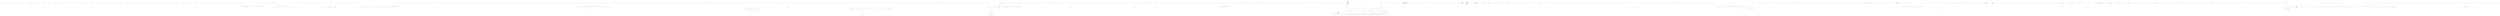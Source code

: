 digraph  {
n0 [cluster="Hangfire.BackgroundJobClientExtensions.Enqueue(Hangfire.IBackgroundJobClient, System.Linq.Expressions.Expression<System.Action>)", label="Entry Hangfire.BackgroundJobClientExtensions.Enqueue(Hangfire.IBackgroundJobClient, System.Linq.Expressions.Expression<System.Action>)", span="36-36"];
n1 [cluster="Hangfire.BackgroundJobClientExtensions.Enqueue(Hangfire.IBackgroundJobClient, System.Linq.Expressions.Expression<System.Action>)", label="client == null", span="40-40"];
n3 [cluster="Hangfire.BackgroundJobClientExtensions.Enqueue(Hangfire.IBackgroundJobClient, System.Linq.Expressions.Expression<System.Action>)", label="return client.Create(methodCall, new EnqueuedState());", span="42-42"];
n2 [cluster="Hangfire.BackgroundJobClientExtensions.Enqueue(Hangfire.IBackgroundJobClient, System.Linq.Expressions.Expression<System.Action>)", label="throw new ArgumentNullException(''client'');", span="40-40"];
n4 [cluster="Hangfire.BackgroundJobClientExtensions.Enqueue(Hangfire.IBackgroundJobClient, System.Linq.Expressions.Expression<System.Action>)", label="Exit Hangfire.BackgroundJobClientExtensions.Enqueue(Hangfire.IBackgroundJobClient, System.Linq.Expressions.Expression<System.Action>)", span="36-36"];
n5 [cluster="System.ArgumentNullException.ArgumentNullException(string)", label="Entry System.ArgumentNullException.ArgumentNullException(string)", span="0-0"];
n6 [cluster="Hangfire.States.EnqueuedState.EnqueuedState()", label="Entry Hangfire.States.EnqueuedState.EnqueuedState()", span="87-87"];
n7 [cluster="Hangfire.IBackgroundJobClient.Create(System.Linq.Expressions.Expression<System.Action>, Hangfire.States.IState)", label="Entry Hangfire.IBackgroundJobClient.Create(System.Linq.Expressions.Expression<System.Action>, Hangfire.States.IState)", span="148-148"];
n8 [cluster="Hangfire.BackgroundJobClientExtensions.Enqueue<T>(Hangfire.IBackgroundJobClient, System.Linq.Expressions.Expression<System.Action<T>>)", label="Entry Hangfire.BackgroundJobClientExtensions.Enqueue<T>(Hangfire.IBackgroundJobClient, System.Linq.Expressions.Expression<System.Action<T>>)", span="56-56"];
n9 [cluster="Hangfire.BackgroundJobClientExtensions.Enqueue<T>(Hangfire.IBackgroundJobClient, System.Linq.Expressions.Expression<System.Action<T>>)", label="client == null", span="60-60"];
n11 [cluster="Hangfire.BackgroundJobClientExtensions.Enqueue<T>(Hangfire.IBackgroundJobClient, System.Linq.Expressions.Expression<System.Action<T>>)", label="return client.Create(methodCall, new EnqueuedState());", span="62-62"];
n10 [cluster="Hangfire.BackgroundJobClientExtensions.Enqueue<T>(Hangfire.IBackgroundJobClient, System.Linq.Expressions.Expression<System.Action<T>>)", label="throw new ArgumentNullException(''client'');", span="60-60"];
n12 [cluster="Hangfire.BackgroundJobClientExtensions.Enqueue<T>(Hangfire.IBackgroundJobClient, System.Linq.Expressions.Expression<System.Action<T>>)", label="Exit Hangfire.BackgroundJobClientExtensions.Enqueue<T>(Hangfire.IBackgroundJobClient, System.Linq.Expressions.Expression<System.Action<T>>)", span="56-56"];
n13 [cluster="Hangfire.IBackgroundJobClient.Create<T>(System.Linq.Expressions.Expression<System.Action<T>>, Hangfire.States.IState)", label="Entry Hangfire.IBackgroundJobClient.Create<T>(System.Linq.Expressions.Expression<System.Action<T>>, Hangfire.States.IState)", span="168-168"];
n14 [cluster="Hangfire.BackgroundJobClientExtensions.Schedule(Hangfire.IBackgroundJobClient, System.Linq.Expressions.Expression<System.Action>, System.TimeSpan)", label="Entry Hangfire.BackgroundJobClientExtensions.Schedule(Hangfire.IBackgroundJobClient, System.Linq.Expressions.Expression<System.Action>, System.TimeSpan)", span="73-73"];
n15 [cluster="Hangfire.BackgroundJobClientExtensions.Schedule(Hangfire.IBackgroundJobClient, System.Linq.Expressions.Expression<System.Action>, System.TimeSpan)", label="client == null", span="78-78"];
n17 [cluster="Hangfire.BackgroundJobClientExtensions.Schedule(Hangfire.IBackgroundJobClient, System.Linq.Expressions.Expression<System.Action>, System.TimeSpan)", label="return client.Create(methodCall, new ScheduledState(delay));", span="80-80"];
n16 [cluster="Hangfire.BackgroundJobClientExtensions.Schedule(Hangfire.IBackgroundJobClient, System.Linq.Expressions.Expression<System.Action>, System.TimeSpan)", label="throw new ArgumentNullException(''client'');", span="78-78"];
n18 [cluster="Hangfire.BackgroundJobClientExtensions.Schedule(Hangfire.IBackgroundJobClient, System.Linq.Expressions.Expression<System.Action>, System.TimeSpan)", label="Exit Hangfire.BackgroundJobClientExtensions.Schedule(Hangfire.IBackgroundJobClient, System.Linq.Expressions.Expression<System.Action>, System.TimeSpan)", span="73-73"];
n19 [cluster="Hangfire.States.ScheduledState.ScheduledState(System.TimeSpan)", label="Entry Hangfire.States.ScheduledState.ScheduledState(System.TimeSpan)", span="68-68"];
n20 [cluster="Hangfire.BackgroundJobClientExtensions.Schedule(Hangfire.IBackgroundJobClient, System.Linq.Expressions.Expression<System.Action>, System.DateTimeOffset)", label="Entry Hangfire.BackgroundJobClientExtensions.Schedule(Hangfire.IBackgroundJobClient, System.Linq.Expressions.Expression<System.Action>, System.DateTimeOffset)", span="91-91"];
n21 [cluster="Hangfire.BackgroundJobClientExtensions.Schedule(Hangfire.IBackgroundJobClient, System.Linq.Expressions.Expression<System.Action>, System.DateTimeOffset)", label="client == null", span="96-96"];
n23 [cluster="Hangfire.BackgroundJobClientExtensions.Schedule(Hangfire.IBackgroundJobClient, System.Linq.Expressions.Expression<System.Action>, System.DateTimeOffset)", label="return client.Create(methodCall, new ScheduledState(enqueueAt.UtcDateTime));", span="98-98"];
n22 [cluster="Hangfire.BackgroundJobClientExtensions.Schedule(Hangfire.IBackgroundJobClient, System.Linq.Expressions.Expression<System.Action>, System.DateTimeOffset)", label="throw new ArgumentNullException(''client'');", span="96-96"];
n24 [cluster="Hangfire.BackgroundJobClientExtensions.Schedule(Hangfire.IBackgroundJobClient, System.Linq.Expressions.Expression<System.Action>, System.DateTimeOffset)", label="Exit Hangfire.BackgroundJobClientExtensions.Schedule(Hangfire.IBackgroundJobClient, System.Linq.Expressions.Expression<System.Action>, System.DateTimeOffset)", span="91-91"];
n25 [cluster="Hangfire.States.ScheduledState.ScheduledState(System.DateTime)", label="Entry Hangfire.States.ScheduledState.ScheduledState(System.DateTime)", span="81-81"];
n26 [cluster="Hangfire.BackgroundJobClientExtensions.Schedule<T>(Hangfire.IBackgroundJobClient, System.Linq.Expressions.Expression<System.Action<T>>, System.TimeSpan)", label="Entry Hangfire.BackgroundJobClientExtensions.Schedule<T>(Hangfire.IBackgroundJobClient, System.Linq.Expressions.Expression<System.Action<T>>, System.TimeSpan)", span="111-111"];
n27 [cluster="Hangfire.BackgroundJobClientExtensions.Schedule<T>(Hangfire.IBackgroundJobClient, System.Linq.Expressions.Expression<System.Action<T>>, System.TimeSpan)", label="client == null", span="116-116"];
n29 [cluster="Hangfire.BackgroundJobClientExtensions.Schedule<T>(Hangfire.IBackgroundJobClient, System.Linq.Expressions.Expression<System.Action<T>>, System.TimeSpan)", label="return client.Create(methodCall, new ScheduledState(delay));", span="118-118"];
n28 [cluster="Hangfire.BackgroundJobClientExtensions.Schedule<T>(Hangfire.IBackgroundJobClient, System.Linq.Expressions.Expression<System.Action<T>>, System.TimeSpan)", label="throw new ArgumentNullException(''client'');", span="116-116"];
n30 [cluster="Hangfire.BackgroundJobClientExtensions.Schedule<T>(Hangfire.IBackgroundJobClient, System.Linq.Expressions.Expression<System.Action<T>>, System.TimeSpan)", label="Exit Hangfire.BackgroundJobClientExtensions.Schedule<T>(Hangfire.IBackgroundJobClient, System.Linq.Expressions.Expression<System.Action<T>>, System.TimeSpan)", span="111-111"];
n31 [cluster="Hangfire.BackgroundJobClientExtensions.Schedule<T>(Hangfire.IBackgroundJobClient, System.Linq.Expressions.Expression<System.Action<T>>, System.DateTimeOffset)", label="Entry Hangfire.BackgroundJobClientExtensions.Schedule<T>(Hangfire.IBackgroundJobClient, System.Linq.Expressions.Expression<System.Action<T>>, System.DateTimeOffset)", span="130-130"];
n32 [cluster="Hangfire.BackgroundJobClientExtensions.Schedule<T>(Hangfire.IBackgroundJobClient, System.Linq.Expressions.Expression<System.Action<T>>, System.DateTimeOffset)", label="client == null", span="135-135"];
n34 [cluster="Hangfire.BackgroundJobClientExtensions.Schedule<T>(Hangfire.IBackgroundJobClient, System.Linq.Expressions.Expression<System.Action<T>>, System.DateTimeOffset)", label="return client.Create(methodCall, new ScheduledState(enqueueAt.UtcDateTime));", span="137-137"];
n33 [cluster="Hangfire.BackgroundJobClientExtensions.Schedule<T>(Hangfire.IBackgroundJobClient, System.Linq.Expressions.Expression<System.Action<T>>, System.DateTimeOffset)", label="throw new ArgumentNullException(''client'');", span="135-135"];
n35 [cluster="Hangfire.BackgroundJobClientExtensions.Schedule<T>(Hangfire.IBackgroundJobClient, System.Linq.Expressions.Expression<System.Action<T>>, System.DateTimeOffset)", label="Exit Hangfire.BackgroundJobClientExtensions.Schedule<T>(Hangfire.IBackgroundJobClient, System.Linq.Expressions.Expression<System.Action<T>>, System.DateTimeOffset)", span="130-130"];
n36 [cluster="Hangfire.BackgroundJobClientExtensions.Create(Hangfire.IBackgroundJobClient, System.Linq.Expressions.Expression<System.Action>, Hangfire.States.IState)", label="Entry Hangfire.BackgroundJobClientExtensions.Create(Hangfire.IBackgroundJobClient, System.Linq.Expressions.Expression<System.Action>, Hangfire.States.IState)", span="148-148"];
n37 [cluster="Hangfire.BackgroundJobClientExtensions.Create(Hangfire.IBackgroundJobClient, System.Linq.Expressions.Expression<System.Action>, Hangfire.States.IState)", label="client == null", span="153-153"];
n39 [cluster="Hangfire.BackgroundJobClientExtensions.Create(Hangfire.IBackgroundJobClient, System.Linq.Expressions.Expression<System.Action>, Hangfire.States.IState)", label="return client.Create(Job.FromExpression(methodCall), state);", span="155-155"];
n38 [cluster="Hangfire.BackgroundJobClientExtensions.Create(Hangfire.IBackgroundJobClient, System.Linq.Expressions.Expression<System.Action>, Hangfire.States.IState)", label="throw new ArgumentNullException(''client'');", span="153-153"];
n40 [cluster="Hangfire.BackgroundJobClientExtensions.Create(Hangfire.IBackgroundJobClient, System.Linq.Expressions.Expression<System.Action>, Hangfire.States.IState)", label="Exit Hangfire.BackgroundJobClientExtensions.Create(Hangfire.IBackgroundJobClient, System.Linq.Expressions.Expression<System.Action>, Hangfire.States.IState)", span="148-148"];
n41 [cluster="Hangfire.Common.Job.FromExpression(System.Linq.Expressions.Expression<System.Action>)", label="Entry Hangfire.Common.Job.FromExpression(System.Linq.Expressions.Expression<System.Action>)", span="227-227"];
n42 [cluster="Hangfire.IBackgroundJobClient.Create(Hangfire.Common.Job, Hangfire.States.IState)", label="Entry Hangfire.IBackgroundJobClient.Create(Hangfire.Common.Job, Hangfire.States.IState)", span="50-50"];
n43 [cluster="Hangfire.BackgroundJobClientExtensions.Create<T>(Hangfire.IBackgroundJobClient, System.Linq.Expressions.Expression<System.Action<T>>, Hangfire.States.IState)", label="Entry Hangfire.BackgroundJobClientExtensions.Create<T>(Hangfire.IBackgroundJobClient, System.Linq.Expressions.Expression<System.Action<T>>, Hangfire.States.IState)", span="168-168"];
n44 [cluster="Hangfire.BackgroundJobClientExtensions.Create<T>(Hangfire.IBackgroundJobClient, System.Linq.Expressions.Expression<System.Action<T>>, Hangfire.States.IState)", label="client == null", span="173-173"];
n46 [cluster="Hangfire.BackgroundJobClientExtensions.Create<T>(Hangfire.IBackgroundJobClient, System.Linq.Expressions.Expression<System.Action<T>>, Hangfire.States.IState)", label="return client.Create(Job.FromExpression(methodCall), state);", span="175-175"];
n45 [cluster="Hangfire.BackgroundJobClientExtensions.Create<T>(Hangfire.IBackgroundJobClient, System.Linq.Expressions.Expression<System.Action<T>>, Hangfire.States.IState)", label="throw new ArgumentNullException(''client'');", span="173-173"];
n47 [cluster="Hangfire.BackgroundJobClientExtensions.Create<T>(Hangfire.IBackgroundJobClient, System.Linq.Expressions.Expression<System.Action<T>>, Hangfire.States.IState)", label="Exit Hangfire.BackgroundJobClientExtensions.Create<T>(Hangfire.IBackgroundJobClient, System.Linq.Expressions.Expression<System.Action<T>>, Hangfire.States.IState)", span="168-168"];
n48 [cluster="Hangfire.Common.Job.FromExpression<TType>(System.Linq.Expressions.Expression<System.Action<TType>>)", label="Entry Hangfire.Common.Job.FromExpression<TType>(System.Linq.Expressions.Expression<System.Action<TType>>)", span="281-281"];
n49 [cluster="Hangfire.BackgroundJobClientExtensions.ChangeState(Hangfire.IBackgroundJobClient, string, Hangfire.States.IState)", label="Entry Hangfire.BackgroundJobClientExtensions.ChangeState(Hangfire.IBackgroundJobClient, string, Hangfire.States.IState)", span="187-187"];
n50 [cluster="Hangfire.BackgroundJobClientExtensions.ChangeState(Hangfire.IBackgroundJobClient, string, Hangfire.States.IState)", label="client == null", span="192-192"];
n52 [cluster="Hangfire.BackgroundJobClientExtensions.ChangeState(Hangfire.IBackgroundJobClient, string, Hangfire.States.IState)", label="return client.ChangeState(jobId, state, null);", span="193-193"];
n51 [cluster="Hangfire.BackgroundJobClientExtensions.ChangeState(Hangfire.IBackgroundJobClient, string, Hangfire.States.IState)", label="throw new ArgumentNullException(''client'');", span="192-192"];
n53 [cluster="Hangfire.BackgroundJobClientExtensions.ChangeState(Hangfire.IBackgroundJobClient, string, Hangfire.States.IState)", label="Exit Hangfire.BackgroundJobClientExtensions.ChangeState(Hangfire.IBackgroundJobClient, string, Hangfire.States.IState)", span="187-187"];
n54 [cluster="Hangfire.IBackgroundJobClient.ChangeState(string, Hangfire.States.IState, string)", label="Entry Hangfire.IBackgroundJobClient.ChangeState(string, Hangfire.States.IState, string)", span="63-63"];
n55 [cluster="Hangfire.BackgroundJobClientExtensions.Delete(Hangfire.IBackgroundJobClient, string)", label="Entry Hangfire.BackgroundJobClientExtensions.Delete(Hangfire.IBackgroundJobClient, string)", span="217-217"];
n56 [cluster="Hangfire.BackgroundJobClientExtensions.Delete(Hangfire.IBackgroundJobClient, string)", label="return Delete(client, jobId, null);", span="219-219"];
n57 [cluster="Hangfire.BackgroundJobClientExtensions.Delete(Hangfire.IBackgroundJobClient, string)", label="Exit Hangfire.BackgroundJobClientExtensions.Delete(Hangfire.IBackgroundJobClient, string)", span="217-217"];
n58 [cluster="Hangfire.BackgroundJobClientExtensions.Delete(Hangfire.IBackgroundJobClient, string, string)", label="Entry Hangfire.BackgroundJobClientExtensions.Delete(Hangfire.IBackgroundJobClient, string, string)", span="246-246"];
n59 [cluster="Hangfire.BackgroundJobClientExtensions.Delete(Hangfire.IBackgroundJobClient, string, string)", label="client == null", span="251-251"];
n62 [cluster="Hangfire.BackgroundJobClientExtensions.Delete(Hangfire.IBackgroundJobClient, string, string)", label="return client.ChangeState(jobId, state, fromState);", span="254-254"];
n60 [cluster="Hangfire.BackgroundJobClientExtensions.Delete(Hangfire.IBackgroundJobClient, string, string)", label="throw new ArgumentNullException(''client'');", span="251-251"];
n61 [cluster="Hangfire.BackgroundJobClientExtensions.Delete(Hangfire.IBackgroundJobClient, string, string)", label="var state = new DeletedState()", span="253-253"];
n64 [cluster="Hangfire.States.DeletedState.DeletedState()", label="Entry Hangfire.States.DeletedState.DeletedState()", span="65-65"];
n63 [cluster="Hangfire.BackgroundJobClientExtensions.Delete(Hangfire.IBackgroundJobClient, string, string)", label="Exit Hangfire.BackgroundJobClientExtensions.Delete(Hangfire.IBackgroundJobClient, string, string)", span="246-246"];
n65 [cluster="Hangfire.BackgroundJobClientExtensions.Requeue(Hangfire.IBackgroundJobClient, string)", label="Entry Hangfire.BackgroundJobClientExtensions.Requeue(Hangfire.IBackgroundJobClient, string)", span="265-265"];
n66 [cluster="Hangfire.BackgroundJobClientExtensions.Requeue(Hangfire.IBackgroundJobClient, string)", label="return Requeue(client, jobId, null);", span="267-267"];
n67 [cluster="Hangfire.BackgroundJobClientExtensions.Requeue(Hangfire.IBackgroundJobClient, string)", label="Exit Hangfire.BackgroundJobClientExtensions.Requeue(Hangfire.IBackgroundJobClient, string)", span="265-265"];
n68 [cluster="Hangfire.BackgroundJobClientExtensions.Requeue(Hangfire.IBackgroundJobClient, string, string)", label="Entry Hangfire.BackgroundJobClientExtensions.Requeue(Hangfire.IBackgroundJobClient, string, string)", span="281-281"];
n69 [cluster="Hangfire.BackgroundJobClientExtensions.Requeue(Hangfire.IBackgroundJobClient, string, string)", label="client == null", span="286-286"];
n72 [cluster="Hangfire.BackgroundJobClientExtensions.Requeue(Hangfire.IBackgroundJobClient, string, string)", label="return client.ChangeState(jobId, state, fromState);", span="289-289"];
n70 [cluster="Hangfire.BackgroundJobClientExtensions.Requeue(Hangfire.IBackgroundJobClient, string, string)", label="throw new ArgumentNullException(''client'');", span="286-286"];
n71 [cluster="Hangfire.BackgroundJobClientExtensions.Requeue(Hangfire.IBackgroundJobClient, string, string)", label="var state = new EnqueuedState()", span="288-288"];
n73 [cluster="Hangfire.BackgroundJobClientExtensions.Requeue(Hangfire.IBackgroundJobClient, string, string)", label="Exit Hangfire.BackgroundJobClientExtensions.Requeue(Hangfire.IBackgroundJobClient, string, string)", span="281-281"];
n74 [cluster="Hangfire.BackgroundJobClientExtensions.ContinueWith(Hangfire.IBackgroundJobClient, string, System.Linq.Expressions.Expression<System.Action>)", label="Entry Hangfire.BackgroundJobClientExtensions.ContinueWith(Hangfire.IBackgroundJobClient, string, System.Linq.Expressions.Expression<System.Action>)", span="292-292"];
n75 [cluster="Hangfire.BackgroundJobClientExtensions.ContinueWith(Hangfire.IBackgroundJobClient, string, System.Linq.Expressions.Expression<System.Action>)", label="return ContinueWith(client, parentId, methodCall, new EnqueuedState());", span="297-297"];
n76 [cluster="Hangfire.BackgroundJobClientExtensions.ContinueWith(Hangfire.IBackgroundJobClient, string, System.Linq.Expressions.Expression<System.Action>)", label="Exit Hangfire.BackgroundJobClientExtensions.ContinueWith(Hangfire.IBackgroundJobClient, string, System.Linq.Expressions.Expression<System.Action>)", span="292-292"];
n77 [cluster="Hangfire.BackgroundJobClientExtensions.ContinueWith(Hangfire.IBackgroundJobClient, string, System.Linq.Expressions.Expression<System.Action>, Hangfire.States.IState)", label="Entry Hangfire.BackgroundJobClientExtensions.ContinueWith(Hangfire.IBackgroundJobClient, string, System.Linq.Expressions.Expression<System.Action>, Hangfire.States.IState)", span="308-308"];
n78 [cluster="Hangfire.BackgroundJobClientExtensions.ContinueWith<T>(Hangfire.IBackgroundJobClient, string, System.Linq.Expressions.Expression<System.Action<T>>)", label="Entry Hangfire.BackgroundJobClientExtensions.ContinueWith<T>(Hangfire.IBackgroundJobClient, string, System.Linq.Expressions.Expression<System.Action<T>>)", span="300-300"];
n79 [cluster="Hangfire.BackgroundJobClientExtensions.ContinueWith<T>(Hangfire.IBackgroundJobClient, string, System.Linq.Expressions.Expression<System.Action<T>>)", label="return ContinueWith(client, parentId, methodCall, new EnqueuedState());", span="305-305"];
n80 [cluster="Hangfire.BackgroundJobClientExtensions.ContinueWith<T>(Hangfire.IBackgroundJobClient, string, System.Linq.Expressions.Expression<System.Action<T>>)", label="Exit Hangfire.BackgroundJobClientExtensions.ContinueWith<T>(Hangfire.IBackgroundJobClient, string, System.Linq.Expressions.Expression<System.Action<T>>)", span="300-300"];
n81 [cluster="Hangfire.BackgroundJobClientExtensions.ContinueWith<T>(Hangfire.IBackgroundJobClient, string, System.Linq.Expressions.Expression<System.Action<T>>, Hangfire.States.IState)", label="Entry Hangfire.BackgroundJobClientExtensions.ContinueWith<T>(Hangfire.IBackgroundJobClient, string, System.Linq.Expressions.Expression<System.Action<T>>, Hangfire.States.IState)", span="317-317"];
n82 [cluster="Hangfire.BackgroundJobClientExtensions.ContinueWith(Hangfire.IBackgroundJobClient, string, System.Linq.Expressions.Expression<System.Action>, Hangfire.States.IState)", label="return ContinueWith(client, parentId, methodCall, nextState, JobContinuationOptions.OnlyOnSucceededState);", span="314-314"];
n83 [cluster="Hangfire.BackgroundJobClientExtensions.ContinueWith(Hangfire.IBackgroundJobClient, string, System.Linq.Expressions.Expression<System.Action>, Hangfire.States.IState)", label="Exit Hangfire.BackgroundJobClientExtensions.ContinueWith(Hangfire.IBackgroundJobClient, string, System.Linq.Expressions.Expression<System.Action>, Hangfire.States.IState)", span="308-308"];
n84 [cluster="Hangfire.BackgroundJobClientExtensions.ContinueWith(Hangfire.IBackgroundJobClient, string, System.Linq.Expressions.Expression<System.Action>, Hangfire.States.IState, Hangfire.JobContinuationOptions)", label="Entry Hangfire.BackgroundJobClientExtensions.ContinueWith(Hangfire.IBackgroundJobClient, string, System.Linq.Expressions.Expression<System.Action>, Hangfire.States.IState, Hangfire.JobContinuationOptions)", span="344-344"];
n85 [cluster="Hangfire.BackgroundJobClientExtensions.ContinueWith<T>(Hangfire.IBackgroundJobClient, string, System.Linq.Expressions.Expression<System.Action<T>>, Hangfire.States.IState)", label="return ContinueWith(client, parentId, methodCall, nextState, JobContinuationOptions.OnlyOnSucceededState);", span="323-323"];
n86 [cluster="Hangfire.BackgroundJobClientExtensions.ContinueWith<T>(Hangfire.IBackgroundJobClient, string, System.Linq.Expressions.Expression<System.Action<T>>, Hangfire.States.IState)", label="Exit Hangfire.BackgroundJobClientExtensions.ContinueWith<T>(Hangfire.IBackgroundJobClient, string, System.Linq.Expressions.Expression<System.Action<T>>, Hangfire.States.IState)", span="317-317"];
n87 [cluster="Hangfire.BackgroundJobClientExtensions.ContinueWith<T>(Hangfire.IBackgroundJobClient, string, System.Linq.Expressions.Expression<System.Action<T>>, Hangfire.States.IState, Hangfire.JobContinuationOptions)", label="Entry Hangfire.BackgroundJobClientExtensions.ContinueWith<T>(Hangfire.IBackgroundJobClient, string, System.Linq.Expressions.Expression<System.Action<T>>, Hangfire.States.IState, Hangfire.JobContinuationOptions)", span="357-357"];
n88 [cluster="Hangfire.BackgroundJobClientExtensions.ContinueWith(Hangfire.IBackgroundJobClient, string, System.Linq.Expressions.Expression<System.Action>, Hangfire.JobContinuationOptions)", label="Entry Hangfire.BackgroundJobClientExtensions.ContinueWith(Hangfire.IBackgroundJobClient, string, System.Linq.Expressions.Expression<System.Action>, Hangfire.JobContinuationOptions)", span="326-326"];
n89 [cluster="Hangfire.BackgroundJobClientExtensions.ContinueWith(Hangfire.IBackgroundJobClient, string, System.Linq.Expressions.Expression<System.Action>, Hangfire.JobContinuationOptions)", label="return ContinueWith(client, parentId, methodCall, new EnqueuedState(), options);", span="332-332"];
n90 [cluster="Hangfire.BackgroundJobClientExtensions.ContinueWith(Hangfire.IBackgroundJobClient, string, System.Linq.Expressions.Expression<System.Action>, Hangfire.JobContinuationOptions)", label="Exit Hangfire.BackgroundJobClientExtensions.ContinueWith(Hangfire.IBackgroundJobClient, string, System.Linq.Expressions.Expression<System.Action>, Hangfire.JobContinuationOptions)", span="326-326"];
n91 [cluster="Hangfire.BackgroundJobClientExtensions.ContinueWith<T>(Hangfire.IBackgroundJobClient, string, System.Linq.Expressions.Expression<System.Action<T>>, Hangfire.JobContinuationOptions)", label="Entry Hangfire.BackgroundJobClientExtensions.ContinueWith<T>(Hangfire.IBackgroundJobClient, string, System.Linq.Expressions.Expression<System.Action<T>>, Hangfire.JobContinuationOptions)", span="335-335"];
n92 [cluster="Hangfire.BackgroundJobClientExtensions.ContinueWith<T>(Hangfire.IBackgroundJobClient, string, System.Linq.Expressions.Expression<System.Action<T>>, Hangfire.JobContinuationOptions)", label="return ContinueWith(client, parentId, methodCall, new EnqueuedState(), options);", span="341-341"];
n93 [cluster="Hangfire.BackgroundJobClientExtensions.ContinueWith<T>(Hangfire.IBackgroundJobClient, string, System.Linq.Expressions.Expression<System.Action<T>>, Hangfire.JobContinuationOptions)", label="Exit Hangfire.BackgroundJobClientExtensions.ContinueWith<T>(Hangfire.IBackgroundJobClient, string, System.Linq.Expressions.Expression<System.Action<T>>, Hangfire.JobContinuationOptions)", span="335-335"];
n94 [cluster="Hangfire.BackgroundJobClientExtensions.ContinueWith(Hangfire.IBackgroundJobClient, string, System.Linq.Expressions.Expression<System.Action>, Hangfire.States.IState, Hangfire.JobContinuationOptions)", label="client == null", span="351-351"];
n96 [cluster="Hangfire.BackgroundJobClientExtensions.ContinueWith(Hangfire.IBackgroundJobClient, string, System.Linq.Expressions.Expression<System.Action>, Hangfire.States.IState, Hangfire.JobContinuationOptions)", label="var state = new AwaitingState(parentId, nextState, options)", span="353-353"];
n97 [cluster="Hangfire.BackgroundJobClientExtensions.ContinueWith(Hangfire.IBackgroundJobClient, string, System.Linq.Expressions.Expression<System.Action>, Hangfire.States.IState, Hangfire.JobContinuationOptions)", label="return client.Create(Job.FromExpression(methodCall), state);", span="354-354"];
n95 [cluster="Hangfire.BackgroundJobClientExtensions.ContinueWith(Hangfire.IBackgroundJobClient, string, System.Linq.Expressions.Expression<System.Action>, Hangfire.States.IState, Hangfire.JobContinuationOptions)", label="throw new ArgumentNullException(''client'');", span="351-351"];
n99 [cluster="Hangfire.States.AwaitingState.AwaitingState(string, Hangfire.States.IState, Hangfire.JobContinuationOptions)", label="Entry Hangfire.States.AwaitingState.AwaitingState(string, Hangfire.States.IState, Hangfire.JobContinuationOptions)", span="79-79"];
n98 [cluster="Hangfire.BackgroundJobClientExtensions.ContinueWith(Hangfire.IBackgroundJobClient, string, System.Linq.Expressions.Expression<System.Action>, Hangfire.States.IState, Hangfire.JobContinuationOptions)", label="Exit Hangfire.BackgroundJobClientExtensions.ContinueWith(Hangfire.IBackgroundJobClient, string, System.Linq.Expressions.Expression<System.Action>, Hangfire.States.IState, Hangfire.JobContinuationOptions)", span="344-344"];
n100 [cluster="Hangfire.BackgroundJobClientExtensions.ContinueWith<T>(Hangfire.IBackgroundJobClient, string, System.Linq.Expressions.Expression<System.Action<T>>, Hangfire.States.IState, Hangfire.JobContinuationOptions)", label="client == null", span="364-364"];
n102 [cluster="Hangfire.BackgroundJobClientExtensions.ContinueWith<T>(Hangfire.IBackgroundJobClient, string, System.Linq.Expressions.Expression<System.Action<T>>, Hangfire.States.IState, Hangfire.JobContinuationOptions)", label="var state = new AwaitingState(parentId, nextState, options)", span="366-366"];
n103 [cluster="Hangfire.BackgroundJobClientExtensions.ContinueWith<T>(Hangfire.IBackgroundJobClient, string, System.Linq.Expressions.Expression<System.Action<T>>, Hangfire.States.IState, Hangfire.JobContinuationOptions)", label="return client.Create(Job.FromExpression(methodCall), state);", span="367-367"];
n101 [cluster="Hangfire.BackgroundJobClientExtensions.ContinueWith<T>(Hangfire.IBackgroundJobClient, string, System.Linq.Expressions.Expression<System.Action<T>>, Hangfire.States.IState, Hangfire.JobContinuationOptions)", label="throw new ArgumentNullException(''client'');", span="364-364"];
n104 [cluster="Hangfire.BackgroundJobClientExtensions.ContinueWith<T>(Hangfire.IBackgroundJobClient, string, System.Linq.Expressions.Expression<System.Action<T>>, Hangfire.States.IState, Hangfire.JobContinuationOptions)", label="Exit Hangfire.BackgroundJobClientExtensions.ContinueWith<T>(Hangfire.IBackgroundJobClient, string, System.Linq.Expressions.Expression<System.Action<T>>, Hangfire.States.IState, Hangfire.JobContinuationOptions)", span="357-357"];
m0_26 [cluster="HangFire.Web.Pages.ServersPage.Execute()", file="BackgroundJob.cs", label="WriteLiteral(''\r\n                            </span>\r\n'')", span="198-198"];
m0_33 [cluster="HangFire.Web.RazorPage.Write(object)", file="BackgroundJob.cs", label="Entry HangFire.Web.RazorPage.Write(object)", span="40-40"];
m0_32 [cluster="HangFire.Web.JobStorage.Servers()", file="BackgroundJob.cs", label="HangFire.Web.Pages.ServersPage", span=""];
m0_23 [cluster="HangFire.Web.Pages.ServersPage.Execute()", file="BackgroundJob.cs", label="Write(JobHelper.ToStringTimestamp(server.Heartbeat.Value))", span="183-183"];
m0_30 [cluster="HangFire.Web.RazorPage.WriteLiteral(string)", file="BackgroundJob.cs", label="Entry HangFire.Web.RazorPage.WriteLiteral(string)", span="33-33"];
m0_0 [cluster="HangFire.Web.Pages.ServersPage.Execute()", file="BackgroundJob.cs", label="Entry HangFire.Web.Pages.ServersPage.Execute()", span="39-39"];
m0_1 [cluster="HangFire.Web.Pages.ServersPage.Execute()", file="BackgroundJob.cs", label="WriteLiteral(''\r\n'')", span="43-43"];
m0_2 [cluster="HangFire.Web.Pages.ServersPage.Execute()", file="BackgroundJob.cs", label="Layout = new LayoutPage { Title = ''Servers'' }", span="53-53"];
m0_3 [cluster="HangFire.Web.Pages.ServersPage.Execute()", file="BackgroundJob.cs", label="WriteLiteral(''\r\n'')", span="59-59"];
m0_5 [cluster="HangFire.Web.Pages.ServersPage.Execute()", file="BackgroundJob.cs", label="WriteLiteral(''\r\n'')", span="71-71"];
m0_6 [cluster="HangFire.Web.Pages.ServersPage.Execute()", file="BackgroundJob.cs", label="servers.Count == 0", span="76-76"];
m0_9 [cluster="HangFire.Web.Pages.ServersPage.Execute()", file="BackgroundJob.cs", label=servers, span="103-103"];
m0_8 [cluster="HangFire.Web.Pages.ServersPage.Execute()", color=green, community=0, file="BackgroundJob.cs", label="WriteLiteral(''    <table class=\''table\''>\r\n        <thead>\r\n            <tr>\r\n                <th'' +\r\n''>Name</th>\r\n                <th>Workers</th>\r\n                <th>Queues</th>\r\n '' +\r\n''               <th>Started</th>\r\n            </tr>\r\n        </thead>\r\n        <t'' +\r\n''body>\r\n'')", prediction=0, span="95-98"];
m0_11 [cluster="HangFire.Web.Pages.ServersPage.Execute()", file="BackgroundJob.cs", label="Write(server.Name)", span="122-122"];
m0_13 [cluster="HangFire.Web.Pages.ServersPage.Execute()", file="BackgroundJob.cs", label="Write(server.WorkersCount)", span="132-132"];
m0_15 [cluster="HangFire.Web.Pages.ServersPage.Execute()", file="BackgroundJob.cs", label="Write(HtmlHelper.Raw(String.Join('' '', server.Queues.Select(HtmlHelper.QueueLabel))))", span="142-142"];
m0_19 [cluster="HangFire.Web.Pages.ServersPage.Execute()", color=green, community=0, file="BackgroundJob.cs", label="Write(server.StartedAt)", prediction=0, span="154-154"];
m0_21 [cluster="HangFire.Web.Pages.ServersPage.Execute()", file="BackgroundJob.cs", label="WriteLiteral(''        </tbody>\r\n    </table>\r\n'')", span="169-169"];
m0_25 [cluster="HangFire.Web.Pages.ServersPage.Execute()", file="BackgroundJob.cs", label="Write(server.Heartbeat)", span="193-193"];
m0_12 [cluster="HangFire.Web.Pages.ServersPage.Execute()", file="BackgroundJob.cs", label="WriteLiteral(''</td>\r\n                    <td>'')", span="127-127"];
m0_14 [cluster="HangFire.Web.Pages.ServersPage.Execute()", file="BackgroundJob.cs", label="WriteLiteral(''</td>\r\n                    <td>'')", span="137-137"];
m0_16 [cluster="HangFire.Web.Pages.ServersPage.Execute()", file="BackgroundJob.cs", label="WriteLiteral(''</td>\r\n                    <td data-moment=\'''')", span="147-147"];
m0_18 [cluster="HangFire.Web.Pages.ServersPage.Execute()", file="BackgroundJob.cs", label="WriteLiteral(''\''>'')", span="149-149"];
m0_22 [cluster="HangFire.Web.Pages.ServersPage.Execute()", file="BackgroundJob.cs", label="WriteLiteral(''                            <span data-moment=\'''')", span="178-178"];
m0_27 [cluster="HangFire.Web.Pages.ServersPage.Execute()", file="BackgroundJob.cs", label="WriteLiteral(''                    </td>\r\n                </tr>\r\n'')", span="208-208"];
m0_24 [cluster="HangFire.Web.Pages.ServersPage.Execute()", file="BackgroundJob.cs", label="WriteLiteral(''\''>\r\n                                '')", span="188-188"];
m0_29 [cluster="HangFire.Web.Pages.ServersPage.Execute()", file="BackgroundJob.cs", label="Exit HangFire.Web.Pages.ServersPage.Execute()", span="39-39"];
m0_36 [cluster="HangFire.Web.HtmlHelper.Raw(string)", file="BackgroundJob.cs", label="Entry HangFire.Web.HtmlHelper.Raw(string)", span="12-12"];
m0_31 [cluster="HangFire.JobHelper.ToStringTimestamp(System.DateTime)", file="BackgroundJob.cs", label="Entry HangFire.JobHelper.ToStringTimestamp(System.DateTime)", span="55-55"];
m0_35 [cluster="Unk.Join", file="BackgroundJob.cs", label="Entry Unk.Join", span=""];
m0_38 [cluster="HangFire.JobHelper.ToStringTimestamp(System.DateTime)", file="BackgroundJob.cs", label="Entry HangFire.JobHelper.ToStringTimestamp(System.DateTime)", span="55-55"];
m0_37 [cluster="Unk.Write", file="BackgroundJob.cs", label="Entry Unk.Write", span=""];
m0_34 [cluster="Unk.Select", file="BackgroundJob.cs", label="Entry Unk.Select", span=""];
m0_39 [file="BackgroundJob.cs", label="HangFire.Web.Pages.ServersPage", span=""];
m1_23 [cluster="Hangfire.SqlServer.SqlServerStorage.CreateAndOpenConnection()", file="BackgroundJobClient.cs", label="Entry Hangfire.SqlServer.SqlServerStorage.CreateAndOpenConnection()", span="217-217"];
m1_63 [cluster="string.Format(string, object, object)", file="BackgroundJobClient.cs", label="Entry string.Format(string, object, object)", span="0-0"];
m1_60 [cluster="Hangfire.SqlServer.SqlServerDistributedLockException.SqlServerDistributedLockException(string)", file="BackgroundJobClient.cs", label="Entry Hangfire.SqlServer.SqlServerDistributedLockException.SqlServerDistributedLockException(string)", span="22-22"];
m1_14 [cluster="Hangfire.SqlServer.SqlServerDistributedLock.SqlServerDistributedLock(Hangfire.SqlServer.SqlServerStorage, string, System.TimeSpan)", file="BackgroundJobClient.cs", label="!AcquiredLocks.Value.ContainsKey(_resource)", span="60-60"];
m1_38 [cluster="Hangfire.SqlServer.SqlServerDistributedLock.Release(IDbConnection, string)", file="BackgroundJobClient.cs", label="Entry Hangfire.SqlServer.SqlServerDistributedLock.Release(IDbConnection, string)", span="132-132"];
m1_68 [cluster="Hangfire.SqlServer.SqlServerDistributedLock.Release(IDbConnection, string)", file="BackgroundJobClient.cs", label="connection.Execute(\r\n                @''sp_releaseapplock'',\r\n                parameters,\r\n                commandType: CommandType.StoredProcedure)", span="139-142"];
m1_64 [cluster="Hangfire.SqlServer.SqlServerDistributedLock.Release(IDbConnection, string)", file="BackgroundJobClient.cs", label="var parameters = new DynamicParameters()", span="134-134"];
m1_69 [cluster="Hangfire.SqlServer.SqlServerDistributedLock.Release(IDbConnection, string)", file="BackgroundJobClient.cs", label="var releaseResult = parameters.Get<int>(''@Result'')", span="144-144"];
m1_67 [cluster="Hangfire.SqlServer.SqlServerDistributedLock.Release(IDbConnection, string)", file="BackgroundJobClient.cs", label="parameters.Add(''@Result'', dbType: DbType.Int32, direction: ParameterDirection.ReturnValue)", span="137-137"];
m1_65 [cluster="Hangfire.SqlServer.SqlServerDistributedLock.Release(IDbConnection, string)", file="BackgroundJobClient.cs", label="parameters.Add(''@Resource'', resource)", span="135-135"];
m1_66 [cluster="Hangfire.SqlServer.SqlServerDistributedLock.Release(IDbConnection, string)", file="BackgroundJobClient.cs", label="parameters.Add(''@LockOwner'', LockOwner)", span="136-136"];
m1_71 [cluster="Hangfire.SqlServer.SqlServerDistributedLock.Release(IDbConnection, string)", file="BackgroundJobClient.cs", label="throw new SqlServerDistributedLockException(\r\n                    String.Format(\r\n                        ''Could not release a lock on the resource '{0}': Server returned the '{1}' error.'',\r\n                        resource,\r\n                        releaseResult));", span="148-152"];
m1_70 [cluster="Hangfire.SqlServer.SqlServerDistributedLock.Release(IDbConnection, string)", file="BackgroundJobClient.cs", label="releaseResult < 0", span="146-146"];
m1_72 [cluster="Hangfire.SqlServer.SqlServerDistributedLock.Release(IDbConnection, string)", file="BackgroundJobClient.cs", label="Exit Hangfire.SqlServer.SqlServerDistributedLock.Release(IDbConnection, string)", span="132-132"];
m1_61 [cluster="Unk.ContainsKey", file="BackgroundJobClient.cs", label="Entry Unk.ContainsKey", span=""];
m1_22 [cluster="string.Format(string, object)", file="BackgroundJobClient.cs", label="Entry string.Format(string, object)", span="0-0"];
m1_24 [cluster="System.Collections.Generic.Dictionary<TKey, TValue>.ContainsKey(TKey)", file="BackgroundJobClient.cs", label="Entry System.Collections.Generic.Dictionary<TKey, TValue>.ContainsKey(TKey)", span="0-0"];
m1_58 [cluster="Unk.>", file="BackgroundJobClient.cs", label="Entry Unk.>", span=""];
m1_13 [cluster="Hangfire.SqlServer.SqlServerDistributedLock.SqlServerDistributedLock(Hangfire.SqlServer.SqlServerStorage, string, System.TimeSpan)", file="BackgroundJobClient.cs", label="_connection = storage.CreateAndOpenConnection()", span="58-58"];
m1_10 [cluster="Hangfire.SqlServer.SqlServerDistributedLock.SqlServerDistributedLock(Hangfire.SqlServer.SqlServerStorage, string, System.TimeSpan)", file="BackgroundJobClient.cs", label="throw new ArgumentException(string.Format(''The timeout specified is too large. Please supply a timeout equal to or less than {0} seconds'', Int32.MaxValue - CommandTimeoutAdditionSeconds), ''timeout'');", span="54-54"];
m1_55 [cluster="DynamicParameters.cstr", file="BackgroundJobClient.cs", label="Entry DynamicParameters.cstr", span=""];
m1_56 [cluster="Unk.Add", file="BackgroundJobClient.cs", label="Entry Unk.Add", span=""];
m1_4 [cluster="Hangfire.Common.TypeExtensions.ToGenericTypeString(System.Type)", file="BackgroundJobClient.cs", label="genericTypeName = genericTypeName.Substring(0, genericTypeName.IndexOf('`'))", span="15-15"];
m1_15 [cluster="Hangfire.SqlServer.SqlServerDistributedLock.SqlServerDistributedLock(Hangfire.SqlServer.SqlServerStorage, string, System.TimeSpan)", file="BackgroundJobClient.cs", label="Acquire(_connection, _resource, timeout)", span="62-62"];
m1_9 [cluster="string.IndexOf(char)", file="BackgroundJobClient.cs", label="Entry string.IndexOf(char)", span="0-0"];
m1_16 [cluster="Hangfire.SqlServer.SqlServerDistributedLock.SqlServerDistributedLock(Hangfire.SqlServer.SqlServerStorage, string, System.TimeSpan)", file="BackgroundJobClient.cs", label="AcquiredLocks.Value[_resource] = 1", span="63-63"];
m1_5 [cluster="Hangfire.Common.TypeExtensions.ToGenericTypeString(System.Type)", file="BackgroundJobClient.cs", label="var genericArgs = string.Join('','', t.GetGenericArguments().Select(ToGenericTypeString).ToArray())", span="17-17"];
m1_7 [cluster="Hangfire.Common.TypeExtensions.ToGenericTypeString(System.Type)", file="BackgroundJobClient.cs", label="Exit Hangfire.Common.TypeExtensions.ToGenericTypeString(System.Type)", span="7-7"];
m1_11 [cluster="System.Type.GetGenericArguments()", file="BackgroundJobClient.cs", label="Entry System.Type.GetGenericArguments()", span="0-0"];
m1_12 [cluster="Unk.Select", file="BackgroundJobClient.cs", label="Entry Unk.Select", span=""];
m1_17 [cluster="Hangfire.SqlServer.SqlServerDistributedLock.SqlServerDistributedLock(Hangfire.SqlServer.SqlServerStorage, string, System.TimeSpan)", file="BackgroundJobClient.cs", label="AcquiredLocks.Value[_resource]++", span="67-67"];
m1_6 [cluster="Hangfire.Common.TypeExtensions.ToGenericTypeString(System.Type)", file="BackgroundJobClient.cs", label="return genericTypeName + ''<'' + genericArgs + ''>'';", span="19-19"];
m1_8 [cluster="System.Type.GetGenericTypeDefinition()", file="BackgroundJobClient.cs", label="Entry System.Type.GetGenericTypeDefinition()", span="0-0"];
m1_18 [cluster="Hangfire.SqlServer.SqlServerDistributedLock.SqlServerDistributedLock(Hangfire.SqlServer.SqlServerStorage, string, System.TimeSpan)", file="BackgroundJobClient.cs", label="Exit Hangfire.SqlServer.SqlServerDistributedLock.SqlServerDistributedLock(Hangfire.SqlServer.SqlServerStorage, string, System.TimeSpan)", span="50-50"];
m1_0 [cluster="Hangfire.Common.TypeExtensions.ToGenericTypeString(System.Type)", file="BackgroundJobClient.cs", label="Entry Hangfire.Common.TypeExtensions.ToGenericTypeString(System.Type)", span="7-7"];
m1_1 [cluster="Hangfire.Common.TypeExtensions.ToGenericTypeString(System.Type)", file="BackgroundJobClient.cs", label="!t.IsGenericType", span="9-9"];
m1_2 [cluster="Hangfire.Common.TypeExtensions.ToGenericTypeString(System.Type)", file="BackgroundJobClient.cs", label="return t.Name;", span="11-11"];
m1_3 [cluster="Hangfire.Common.TypeExtensions.ToGenericTypeString(System.Type)", file="BackgroundJobClient.cs", label="var genericTypeName = t.GetGenericTypeDefinition().Name", span="14-14"];
m1_20 [cluster="string.IsNullOrEmpty(string)", file="BackgroundJobClient.cs", label="Entry string.IsNullOrEmpty(string)", span="0-0"];
m1_25 [cluster="Hangfire.SqlServer.SqlServerDistributedLock.Acquire(IDbConnection, string, System.TimeSpan)", file="BackgroundJobClient.cs", label="Entry Hangfire.SqlServer.SqlServerDistributedLock.Acquire(IDbConnection, string, System.TimeSpan)", span="94-94"];
m1_48 [cluster="Hangfire.SqlServer.SqlServerDistributedLock.Acquire(IDbConnection, string, System.TimeSpan)", color=green, community=0, file="BackgroundJobClient.cs", label="connection.Execute(\r\n                @''sp_getapplock'',\r\n                parameters,\r\n                commandTimeout: commandTimeout,\r\n                commandType: CommandType.StoredProcedure)", prediction=2, span="107-111"];
m1_40 [cluster="Hangfire.SqlServer.SqlServerDistributedLock.Acquire(IDbConnection, string, System.TimeSpan)", file="BackgroundJobClient.cs", label="var parameters = new DynamicParameters()", span="96-96"];
m1_47 [cluster="Hangfire.SqlServer.SqlServerDistributedLock.Acquire(IDbConnection, string, System.TimeSpan)", file="BackgroundJobClient.cs", label="var commandTimeout = (int)(timeout.TotalSeconds + CommandTimeoutAdditionSeconds)", span="105-105"];
m1_49 [cluster="Hangfire.SqlServer.SqlServerDistributedLock.Acquire(IDbConnection, string, System.TimeSpan)", file="BackgroundJobClient.cs", label="var lockResult = parameters.Get<int>(''@Result'')", span="113-113"];
m1_41 [cluster="Hangfire.SqlServer.SqlServerDistributedLock.Acquire(IDbConnection, string, System.TimeSpan)", file="BackgroundJobClient.cs", label="parameters.Add(''@Resource'', resource)", span="97-97"];
m1_45 [cluster="Hangfire.SqlServer.SqlServerDistributedLock.Acquire(IDbConnection, string, System.TimeSpan)", file="BackgroundJobClient.cs", label="parameters.Add(''@LockTimeout'', timeout.TotalMilliseconds)", span="101-101"];
m1_52 [cluster="Hangfire.SqlServer.SqlServerDistributedLock.Acquire(IDbConnection, string, System.TimeSpan)", file="BackgroundJobClient.cs", label="throw new DistributedLockTimeoutException(resource);", span="119-119"];
m1_53 [cluster="Hangfire.SqlServer.SqlServerDistributedLock.Acquire(IDbConnection, string, System.TimeSpan)", file="BackgroundJobClient.cs", label="throw new SqlServerDistributedLockException(\r\n                    String.Format(\r\n                    ''Could not place a lock on the resource '{0}': {1}.'',\r\n                    resource,\r\n                    LockErrorMessages.ContainsKey(lockResult)\r\n                        ? LockErrorMessages[lockResult]\r\n                        : String.Format(''Server returned the '{0}' error.'', lockResult)));", span="122-128"];
m1_42 [cluster="Hangfire.SqlServer.SqlServerDistributedLock.Acquire(IDbConnection, string, System.TimeSpan)", file="BackgroundJobClient.cs", label="parameters.Add(''@DbPrincipal'', ''public'')", span="98-98"];
m1_43 [cluster="Hangfire.SqlServer.SqlServerDistributedLock.Acquire(IDbConnection, string, System.TimeSpan)", file="BackgroundJobClient.cs", label="parameters.Add(''@LockMode'', LockMode)", span="99-99"];
m1_44 [cluster="Hangfire.SqlServer.SqlServerDistributedLock.Acquire(IDbConnection, string, System.TimeSpan)", file="BackgroundJobClient.cs", label="parameters.Add(''@LockOwner'', LockOwner)", span="100-100"];
m1_46 [cluster="Hangfire.SqlServer.SqlServerDistributedLock.Acquire(IDbConnection, string, System.TimeSpan)", file="BackgroundJobClient.cs", label="parameters.Add(''@Result'', dbType: DbType.Int32, direction: ParameterDirection.ReturnValue)", span="102-102"];
m1_50 [cluster="Hangfire.SqlServer.SqlServerDistributedLock.Acquire(IDbConnection, string, System.TimeSpan)", file="BackgroundJobClient.cs", label="lockResult < 0", span="115-115"];
m1_51 [cluster="Hangfire.SqlServer.SqlServerDistributedLock.Acquire(IDbConnection, string, System.TimeSpan)", file="BackgroundJobClient.cs", label="lockResult == -1", span="117-117"];
m1_54 [cluster="Hangfire.SqlServer.SqlServerDistributedLock.Acquire(IDbConnection, string, System.TimeSpan)", file="BackgroundJobClient.cs", label="Exit Hangfire.SqlServer.SqlServerDistributedLock.Acquire(IDbConnection, string, System.TimeSpan)", span="94-94"];
m1_59 [cluster="Hangfire.Storage.DistributedLockTimeoutException.DistributedLockTimeoutException(string)", file="BackgroundJobClient.cs", label="Entry Hangfire.Storage.DistributedLockTimeoutException.DistributedLockTimeoutException(string)", span="6-6"];
m1_21 [cluster="System.ArgumentException.ArgumentException(string, string)", file="BackgroundJobClient.cs", label="Entry System.ArgumentException.ArgumentException(string, string)", span="0-0"];
m1_57 [cluster="Unk.Execute", file="BackgroundJobClient.cs", label="Entry Unk.Execute", span=""];
m1_62 [cluster="Unk.Format", file="BackgroundJobClient.cs", label="Entry Unk.Format", span=""];
m1_39 [cluster="System.Collections.Generic.Dictionary<TKey, TValue>.Remove(TKey)", file="BackgroundJobClient.cs", label="Entry System.Collections.Generic.Dictionary<TKey, TValue>.Remove(TKey)", span="0-0"];
m1_26 [cluster="Hangfire.SqlServer.SqlServerDistributedLock.Dispose()", file="BackgroundJobClient.cs", label="Entry Hangfire.SqlServer.SqlServerDistributedLock.Dispose()", span="71-71"];
m1_27 [cluster="Hangfire.SqlServer.SqlServerDistributedLock.Dispose()", file="BackgroundJobClient.cs", label=_completed, span="73-73"];
m1_29 [cluster="Hangfire.SqlServer.SqlServerDistributedLock.Dispose()", file="BackgroundJobClient.cs", label="_completed = true", span="75-75"];
m1_30 [cluster="Hangfire.SqlServer.SqlServerDistributedLock.Dispose()", file="BackgroundJobClient.cs", label="!AcquiredLocks.Value.ContainsKey(_resource)", span="77-77"];
m1_32 [cluster="Hangfire.SqlServer.SqlServerDistributedLock.Dispose()", file="BackgroundJobClient.cs", label="AcquiredLocks.Value[_resource]--", span="79-79"];
m1_33 [cluster="Hangfire.SqlServer.SqlServerDistributedLock.Dispose()", file="BackgroundJobClient.cs", label="AcquiredLocks.Value[_resource] != 0", span="81-81"];
m1_35 [cluster="Hangfire.SqlServer.SqlServerDistributedLock.Dispose()", file="BackgroundJobClient.cs", label="Release(_connection, _resource)", span="85-85"];
m1_36 [cluster="Hangfire.SqlServer.SqlServerDistributedLock.Dispose()", file="BackgroundJobClient.cs", label="AcquiredLocks.Value.Remove(_resource)", span="86-86"];
m1_28 [cluster="Hangfire.SqlServer.SqlServerDistributedLock.Dispose()", file="BackgroundJobClient.cs", label="return;", span="73-73"];
m1_31 [cluster="Hangfire.SqlServer.SqlServerDistributedLock.Dispose()", file="BackgroundJobClient.cs", label="return;", span="77-77"];
m1_34 [cluster="Hangfire.SqlServer.SqlServerDistributedLock.Dispose()", file="BackgroundJobClient.cs", label="return;", span="81-81"];
m1_37 [cluster="Hangfire.SqlServer.SqlServerDistributedLock.Dispose()", file="BackgroundJobClient.cs", label="Exit Hangfire.SqlServer.SqlServerDistributedLock.Dispose()", span="71-71"];
m1_73 [file="BackgroundJobClient.cs", label="Hangfire.SqlServer.SqlServerDistributedLock", span=""];
m2_16 [cluster="Mock<IStateMachineFactory>.cstr", file="BackgroundJobClientFacts.cs", label="Entry Mock<IStateMachineFactory>.cstr", span=""];
m2_18 [cluster="Mock<IState>.cstr", file="BackgroundJobClientFacts.cs", label="Entry Mock<IState>.cstr", span=""];
m2_96 [cluster="HangFire.Core.Tests.BackgroundJobClientFacts.CreateJob_ThrowsAnException_WhenJobIsNull()", file="BackgroundJobClientFacts.cs", label="Entry HangFire.Core.Tests.BackgroundJobClientFacts.CreateJob_ThrowsAnException_WhenJobIsNull()", span="100-100"];
m2_97 [cluster="HangFire.Core.Tests.BackgroundJobClientFacts.CreateJob_ThrowsAnException_WhenJobIsNull()", file="BackgroundJobClientFacts.cs", label="var client = CreateClient()", span="102-102"];
m2_98 [cluster="HangFire.Core.Tests.BackgroundJobClientFacts.CreateJob_ThrowsAnException_WhenJobIsNull()", file="BackgroundJobClientFacts.cs", label="var exception = Assert.Throws<ArgumentNullException>(\r\n                () => client.Create(null, _state.Object))", span="104-105"];
m2_99 [cluster="HangFire.Core.Tests.BackgroundJobClientFacts.CreateJob_ThrowsAnException_WhenJobIsNull()", file="BackgroundJobClientFacts.cs", label="Assert.Equal(''job'', exception.ParamName)", span="107-107"];
m2_100 [cluster="HangFire.Core.Tests.BackgroundJobClientFacts.CreateJob_ThrowsAnException_WhenJobIsNull()", file="BackgroundJobClientFacts.cs", label="Exit HangFire.Core.Tests.BackgroundJobClientFacts.CreateJob_ThrowsAnException_WhenJobIsNull()", span="100-100"];
m2_56 [cluster="HangFire.Core.Tests.BackgroundJobClientFacts.Ctor_UsesCurrent_JobStorageInstance_ByDefault()", file="BackgroundJobClientFacts.cs", label="Entry HangFire.Core.Tests.BackgroundJobClientFacts.Ctor_UsesCurrent_JobStorageInstance_ByDefault()", span="64-64"];
m2_57 [cluster="HangFire.Core.Tests.BackgroundJobClientFacts.Ctor_UsesCurrent_JobStorageInstance_ByDefault()", file="BackgroundJobClientFacts.cs", label="JobStorage.Current = new Mock<JobStorage>().Object", span="66-66"];
m2_58 [cluster="HangFire.Core.Tests.BackgroundJobClientFacts.Ctor_UsesCurrent_JobStorageInstance_ByDefault()", file="BackgroundJobClientFacts.cs", label="Assert.DoesNotThrow(() => new BackgroundJobClient())", span="67-67"];
m2_59 [cluster="HangFire.Core.Tests.BackgroundJobClientFacts.Ctor_UsesCurrent_JobStorageInstance_ByDefault()", file="BackgroundJobClientFacts.cs", label="Exit HangFire.Core.Tests.BackgroundJobClientFacts.Ctor_UsesCurrent_JobStorageInstance_ByDefault()", span="64-64"];
m2_136 [cluster="HangFire.Core.Tests.BackgroundJobClientFacts.ChangeState_ThrowsAnException_WhenJobIdIsNull()", file="BackgroundJobClientFacts.cs", label="Entry HangFire.Core.Tests.BackgroundJobClientFacts.ChangeState_ThrowsAnException_WhenJobIdIsNull()", span="146-146"];
m2_137 [cluster="HangFire.Core.Tests.BackgroundJobClientFacts.ChangeState_ThrowsAnException_WhenJobIdIsNull()", file="BackgroundJobClientFacts.cs", label="var client = CreateClient()", span="148-148"];
m2_138 [cluster="HangFire.Core.Tests.BackgroundJobClientFacts.ChangeState_ThrowsAnException_WhenJobIdIsNull()", file="BackgroundJobClientFacts.cs", label="var exception = Assert.Throws<ArgumentNullException>(\r\n                () => client.ChangeState(null, _state.Object, null))", span="150-151"];
m2_139 [cluster="HangFire.Core.Tests.BackgroundJobClientFacts.ChangeState_ThrowsAnException_WhenJobIdIsNull()", file="BackgroundJobClientFacts.cs", label="Assert.Equal(''jobId'', exception.ParamName)", span="153-153"];
m2_140 [cluster="HangFire.Core.Tests.BackgroundJobClientFacts.ChangeState_ThrowsAnException_WhenJobIdIsNull()", file="BackgroundJobClientFacts.cs", label="Exit HangFire.Core.Tests.BackgroundJobClientFacts.ChangeState_ThrowsAnException_WhenJobIdIsNull()", span="146-146"];
m2_37 [cluster="Unk.Equal", file="BackgroundJobClientFacts.cs", label="Entry Unk.Equal", span=""];
m2_77 [cluster="HangFire.Core.Tests.BackgroundJobClientFacts.Ctor_TakesAConnection()", file="BackgroundJobClientFacts.cs", label="Entry HangFire.Core.Tests.BackgroundJobClientFacts.Ctor_TakesAConnection()", span="84-84"];
m2_80 [cluster="HangFire.Core.Tests.BackgroundJobClientFacts.Ctor_TakesAConnection()", file="BackgroundJobClientFacts.cs", label="Exit HangFire.Core.Tests.BackgroundJobClientFacts.Ctor_TakesAConnection()", span="84-84"];
m2_17 [cluster="Mock<IJobCreationProcess>.cstr", file="BackgroundJobClientFacts.cs", label="Entry Mock<IJobCreationProcess>.cstr", span=""];
m2_60 [cluster="Unk.DoesNotThrow", file="BackgroundJobClientFacts.cs", label="Entry Unk.DoesNotThrow", span=""];
m2_112 [cluster="HangFire.BackgroundJobClient.Create(HangFire.Common.Job, HangFire.States.IState)", file="BackgroundJobClientFacts.cs", label="Entry HangFire.BackgroundJobClient.Create(HangFire.Common.Job, HangFire.States.IState)", span="81-81"];
m2_121 [cluster="Unk.Run", file="BackgroundJobClientFacts.cs", label="Entry Unk.Run", span=""];
m2_64 [cluster="HangFire.BackgroundJobClient.BackgroundJobClient()", file="BackgroundJobClientFacts.cs", label="Entry HangFire.BackgroundJobClient.BackgroundJobClient()", span="39-39"];
m2_122 [cluster="HangFire.Core.Tests.BackgroundJobClientFacts.CreateJob_WrapsProcessException_IntoItsOwnException()", file="BackgroundJobClientFacts.cs", label="Entry HangFire.Core.Tests.BackgroundJobClientFacts.CreateJob_WrapsProcessException_IntoItsOwnException()", span="132-132"];
m2_123 [cluster="HangFire.Core.Tests.BackgroundJobClientFacts.CreateJob_WrapsProcessException_IntoItsOwnException()", file="BackgroundJobClientFacts.cs", label="var client = CreateClient()", span="134-134"];
m2_124 [cluster="HangFire.Core.Tests.BackgroundJobClientFacts.CreateJob_WrapsProcessException_IntoItsOwnException()", file="BackgroundJobClientFacts.cs", label="_process.Setup(x => x.Run(It.IsAny<CreateContext>()))\r\n                .Throws<InvalidOperationException>()", span="135-136"];
m2_125 [cluster="HangFire.Core.Tests.BackgroundJobClientFacts.CreateJob_WrapsProcessException_IntoItsOwnException()", file="BackgroundJobClientFacts.cs", label="var exception = Assert.Throws<CreateJobFailedException>(\r\n                () => client.Create(_job, _state.Object))", span="138-139"];
m2_126 [cluster="HangFire.Core.Tests.BackgroundJobClientFacts.CreateJob_WrapsProcessException_IntoItsOwnException()", file="BackgroundJobClientFacts.cs", label="Assert.NotNull(exception.InnerException)", span="141-141"];
m2_127 [cluster="HangFire.Core.Tests.BackgroundJobClientFacts.CreateJob_WrapsProcessException_IntoItsOwnException()", file="BackgroundJobClientFacts.cs", label="Assert.IsType<InvalidOperationException>(exception.InnerException)", span="142-142"];
m2_128 [cluster="HangFire.Core.Tests.BackgroundJobClientFacts.CreateJob_WrapsProcessException_IntoItsOwnException()", file="BackgroundJobClientFacts.cs", label="Exit HangFire.Core.Tests.BackgroundJobClientFacts.CreateJob_WrapsProcessException_IntoItsOwnException()", span="132-132"];
m2_145 [cluster="HangFire.Core.Tests.BackgroundJobClientFacts.ChangeState_ThrowsAnException_WhenStateIsNull()", file="BackgroundJobClientFacts.cs", label="Entry HangFire.Core.Tests.BackgroundJobClientFacts.ChangeState_ThrowsAnException_WhenStateIsNull()", span="157-157"];
m2_146 [cluster="HangFire.Core.Tests.BackgroundJobClientFacts.ChangeState_ThrowsAnException_WhenStateIsNull()", file="BackgroundJobClientFacts.cs", label="var client = CreateClient()", span="159-159"];
m2_147 [cluster="HangFire.Core.Tests.BackgroundJobClientFacts.ChangeState_ThrowsAnException_WhenStateIsNull()", file="BackgroundJobClientFacts.cs", label="var exception = Assert.Throws<ArgumentNullException>(\r\n                () => client.ChangeState(''jobId'', null, null))", span="161-162"];
m2_148 [cluster="HangFire.Core.Tests.BackgroundJobClientFacts.ChangeState_ThrowsAnException_WhenStateIsNull()", file="BackgroundJobClientFacts.cs", label="Assert.Equal(''state'', exception.ParamName)", span="164-164"];
m2_149 [cluster="HangFire.Core.Tests.BackgroundJobClientFacts.ChangeState_ThrowsAnException_WhenStateIsNull()", file="BackgroundJobClientFacts.cs", label="Exit HangFire.Core.Tests.BackgroundJobClientFacts.ChangeState_ThrowsAnException_WhenStateIsNull()", span="157-157"];
m2_154 [cluster="HangFire.Core.Tests.BackgroundJobClientFacts.ChangeState_ChangesTheStateOfAJob_ToTheGivenOne()", file="BackgroundJobClientFacts.cs", label="Entry HangFire.Core.Tests.BackgroundJobClientFacts.ChangeState_ChangesTheStateOfAJob_ToTheGivenOne()", span="168-168"];
m2_155 [cluster="HangFire.Core.Tests.BackgroundJobClientFacts.ChangeState_ChangesTheStateOfAJob_ToTheGivenOne()", file="BackgroundJobClientFacts.cs", label="var client = CreateClient()", span="170-170"];
m2_156 [cluster="HangFire.Core.Tests.BackgroundJobClientFacts.ChangeState_ChangesTheStateOfAJob_ToTheGivenOne()", file="BackgroundJobClientFacts.cs", label="client.ChangeState(''job-id'', _state.Object, null)", span="172-172"];
m2_157 [cluster="HangFire.Core.Tests.BackgroundJobClientFacts.ChangeState_ChangesTheStateOfAJob_ToTheGivenOne()", file="BackgroundJobClientFacts.cs", label="_stateMachine.Verify(x => x.TryToChangeState(\r\n                ''job-id'',\r\n                _state.Object,\r\n                null))", span="174-177"];
m2_158 [cluster="HangFire.Core.Tests.BackgroundJobClientFacts.ChangeState_ChangesTheStateOfAJob_ToTheGivenOne()", file="BackgroundJobClientFacts.cs", label="Exit HangFire.Core.Tests.BackgroundJobClientFacts.ChangeState_ChangesTheStateOfAJob_ToTheGivenOne()", span="168-168"];
m2_36 [cluster="Unk.>", file="BackgroundJobClientFacts.cs", label="Entry Unk.>", span=""];
m2_104 [cluster="HangFire.Core.Tests.BackgroundJobClientFacts.CreateJob_ThrowsAnException_WhenStateIsNull()", file="BackgroundJobClientFacts.cs", label="Entry HangFire.Core.Tests.BackgroundJobClientFacts.CreateJob_ThrowsAnException_WhenStateIsNull()", span="111-111"];
m2_105 [cluster="HangFire.Core.Tests.BackgroundJobClientFacts.CreateJob_ThrowsAnException_WhenStateIsNull()", file="BackgroundJobClientFacts.cs", label="var client = CreateClient()", span="113-113"];
m2_106 [cluster="HangFire.Core.Tests.BackgroundJobClientFacts.CreateJob_ThrowsAnException_WhenStateIsNull()", file="BackgroundJobClientFacts.cs", label="var exception = Assert.Throws<ArgumentNullException>(\r\n                () => client.Create(_job, null))", span="115-116"];
m2_107 [cluster="HangFire.Core.Tests.BackgroundJobClientFacts.CreateJob_ThrowsAnException_WhenStateIsNull()", file="BackgroundJobClientFacts.cs", label="Assert.Equal(''state'', exception.ParamName)", span="118-118"];
m2_108 [cluster="HangFire.Core.Tests.BackgroundJobClientFacts.CreateJob_ThrowsAnException_WhenStateIsNull()", file="BackgroundJobClientFacts.cs", label="Exit HangFire.Core.Tests.BackgroundJobClientFacts.CreateJob_ThrowsAnException_WhenStateIsNull()", span="111-111"];
m2_163 [cluster="HangFire.Core.Tests.BackgroundJobClientFacts.ChangeState_WithFromState_ChangesTheStateOfAJob_WithFromStateValue()", file="BackgroundJobClientFacts.cs", label="Entry HangFire.Core.Tests.BackgroundJobClientFacts.ChangeState_WithFromState_ChangesTheStateOfAJob_WithFromStateValue()", span="181-181"];
m2_164 [cluster="HangFire.Core.Tests.BackgroundJobClientFacts.ChangeState_WithFromState_ChangesTheStateOfAJob_WithFromStateValue()", file="BackgroundJobClientFacts.cs", label="var client = CreateClient()", span="183-183"];
m2_165 [cluster="HangFire.Core.Tests.BackgroundJobClientFacts.ChangeState_WithFromState_ChangesTheStateOfAJob_WithFromStateValue()", file="BackgroundJobClientFacts.cs", label="client.ChangeState(''job-id'', _state.Object, ''State'')", span="185-185"];
m2_166 [cluster="HangFire.Core.Tests.BackgroundJobClientFacts.ChangeState_WithFromState_ChangesTheStateOfAJob_WithFromStateValue()", file="BackgroundJobClientFacts.cs", label="_stateMachine.Verify(x => x.TryToChangeState(\r\n                ''job-id'',\r\n                _state.Object,\r\n                new[] { ''State'' }))", span="187-190"];
m2_167 [cluster="HangFire.Core.Tests.BackgroundJobClientFacts.ChangeState_WithFromState_ChangesTheStateOfAJob_WithFromStateValue()", file="BackgroundJobClientFacts.cs", label="Exit HangFire.Core.Tests.BackgroundJobClientFacts.ChangeState_WithFromState_ChangesTheStateOfAJob_WithFromStateValue()", span="181-181"];
m2_91 [cluster="HangFire.BackgroundJobClient.Dispose()", file="BackgroundJobClientFacts.cs", label="Entry HangFire.BackgroundJobClient.Dispose()", span="113-113"];
m2_171 [cluster="HangFire.Core.Tests.BackgroundJobClientFacts.ChangeState_ReturnsTheResult_OfStateMachineInvocation()", file="BackgroundJobClientFacts.cs", label="Entry HangFire.Core.Tests.BackgroundJobClientFacts.ChangeState_ReturnsTheResult_OfStateMachineInvocation()", span="194-194"];
m2_172 [cluster="HangFire.Core.Tests.BackgroundJobClientFacts.ChangeState_ReturnsTheResult_OfStateMachineInvocation()", file="BackgroundJobClientFacts.cs", label="_stateMachine.Setup(x => x.TryToChangeState(''job-id'', _state.Object, null))\r\n                .Returns(true)", span="196-197"];
m2_173 [cluster="HangFire.Core.Tests.BackgroundJobClientFacts.ChangeState_ReturnsTheResult_OfStateMachineInvocation()", file="BackgroundJobClientFacts.cs", label="var client = CreateClient()", span="198-198"];
m2_174 [cluster="HangFire.Core.Tests.BackgroundJobClientFacts.ChangeState_ReturnsTheResult_OfStateMachineInvocation()", file="BackgroundJobClientFacts.cs", label="var result = client.ChangeState(''job-id'', _state.Object, null)", span="200-200"];
m2_175 [cluster="HangFire.Core.Tests.BackgroundJobClientFacts.ChangeState_ReturnsTheResult_OfStateMachineInvocation()", file="BackgroundJobClientFacts.cs", label="Assert.True(result)", span="202-202"];
m2_176 [cluster="HangFire.Core.Tests.BackgroundJobClientFacts.ChangeState_ReturnsTheResult_OfStateMachineInvocation()", file="BackgroundJobClientFacts.cs", label="Exit HangFire.Core.Tests.BackgroundJobClientFacts.ChangeState_ReturnsTheResult_OfStateMachineInvocation()", span="194-194"];
m2_23 [cluster="Unk.GetConnection", file="BackgroundJobClientFacts.cs", label="Entry Unk.GetConnection", span=""];
m2_144 [cluster="Unk.ChangeState", file="BackgroundJobClientFacts.cs", label="Entry Unk.ChangeState", span=""];
m2_86 [cluster="HangFire.Core.Tests.BackgroundJobClientFacts.Dispose_DisposesTheConnection()", file="BackgroundJobClientFacts.cs", label="Entry HangFire.Core.Tests.BackgroundJobClientFacts.Dispose_DisposesTheConnection()", span="91-91"];
m2_90 [cluster="HangFire.Core.Tests.BackgroundJobClientFacts.Dispose_DisposesTheConnection()", file="BackgroundJobClientFacts.cs", label="Exit HangFire.Core.Tests.BackgroundJobClientFacts.Dispose_DisposesTheConnection()", span="91-91"];
m2_129 [cluster="Unk.NotNull", file="BackgroundJobClientFacts.cs", label="Entry Unk.NotNull", span=""];
m2_13 [cluster="Unk.Setup", file="BackgroundJobClientFacts.cs", label="Entry Unk.Setup", span=""];
m2_95 [cluster="Unk.Dispose", file="BackgroundJobClientFacts.cs", label="Entry Unk.Dispose", span=""];
m2_65 [cluster="HangFire.Core.Tests.BackgroundJobClientFacts.Ctor_HasDefaultValue_ForStateMachineFactory()", file="BackgroundJobClientFacts.cs", label="Entry HangFire.Core.Tests.BackgroundJobClientFacts.Ctor_HasDefaultValue_ForStateMachineFactory()", span="71-71"];
m2_66 [cluster="HangFire.Core.Tests.BackgroundJobClientFacts.Ctor_HasDefaultValue_ForStateMachineFactory()", file="BackgroundJobClientFacts.cs", label="Assert.DoesNotThrow(() => new BackgroundJobClient(_storage.Object))", span="73-73"];
m2_67 [cluster="HangFire.Core.Tests.BackgroundJobClientFacts.Ctor_HasDefaultValue_ForStateMachineFactory()", file="BackgroundJobClientFacts.cs", label="Exit HangFire.Core.Tests.BackgroundJobClientFacts.Ctor_HasDefaultValue_ForStateMachineFactory()", span="71-71"];
m2_81 [cluster="HangFire.Core.Tests.BackgroundJobClientFacts.CreateClient()", file="BackgroundJobClientFacts.cs", label="Entry HangFire.Core.Tests.BackgroundJobClientFacts.CreateClient()", span="209-209"];
m2_182 [cluster="HangFire.Core.Tests.BackgroundJobClientFacts.CreateClient()", file="BackgroundJobClientFacts.cs", label="return new BackgroundJobClient(_storage.Object, _stateMachineFactory.Object, _process.Object);", span="211-211"];
m2_183 [cluster="HangFire.Core.Tests.BackgroundJobClientFacts.CreateClient()", file="BackgroundJobClientFacts.cs", label="Exit HangFire.Core.Tests.BackgroundJobClientFacts.CreateClient()", span="209-209"];
m2_71 [cluster="HangFire.Core.Tests.BackgroundJobClientFacts.Ctor_HasDefaultValue_ForCreationProcess()", file="BackgroundJobClientFacts.cs", label="Entry HangFire.Core.Tests.BackgroundJobClientFacts.Ctor_HasDefaultValue_ForCreationProcess()", span="77-77"];
m2_72 [cluster="HangFire.Core.Tests.BackgroundJobClientFacts.Ctor_HasDefaultValue_ForCreationProcess()", file="BackgroundJobClientFacts.cs", label="Assert.DoesNotThrow(\r\n                () => new BackgroundJobClient(_storage.Object, _stateMachineFactory.Object))", span="79-80"];
m2_73 [cluster="HangFire.Core.Tests.BackgroundJobClientFacts.Ctor_HasDefaultValue_ForCreationProcess()", file="BackgroundJobClientFacts.cs", label="Exit HangFire.Core.Tests.BackgroundJobClientFacts.Ctor_HasDefaultValue_ForCreationProcess()", span="77-77"];
m2_153 [cluster="HangFire.BackgroundJobClient.ChangeState(string, HangFire.States.IState, string)", file="BackgroundJobClientFacts.cs", label="Entry HangFire.BackgroundJobClient.ChangeState(string, HangFire.States.IState, string)", span="100-100"];
m2_162 [cluster="Unk.TryToChangeState", file="BackgroundJobClientFacts.cs", label="Entry Unk.TryToChangeState", span=""];
m2_178 [cluster="lambda expression", file="BackgroundJobClientFacts.cs", label="Entry lambda expression", span="196-196"];
m2_20 [cluster="lambda expression", file="BackgroundJobClientFacts.cs", label="Entry lambda expression", span="24-24"];
m2_24 [cluster="lambda expression", file="BackgroundJobClientFacts.cs", label="Entry lambda expression", span="29-29"];
m2_28 [cluster="lambda expression", file="BackgroundJobClientFacts.cs", label="Entry lambda expression", span="33-33"];
m2_21 [cluster="lambda expression", file="BackgroundJobClientFacts.cs", label="x.GetConnection()", span="24-24"];
m2_22 [cluster="lambda expression", file="BackgroundJobClientFacts.cs", label="Exit lambda expression", span="24-24"];
m2_25 [cluster="lambda expression", file="BackgroundJobClientFacts.cs", label="x.Create(_connection.Object)", span="29-29"];
m2_26 [cluster="lambda expression", file="BackgroundJobClientFacts.cs", label="Exit lambda expression", span="29-29"];
m2_29 [cluster="lambda expression", file="BackgroundJobClientFacts.cs", label="Method()", span="33-33"];
m2_30 [cluster="lambda expression", file="BackgroundJobClientFacts.cs", label="Exit lambda expression", span="33-33"];
m2_38 [cluster="lambda expression", file="BackgroundJobClientFacts.cs", label="Entry lambda expression", span="40-40"];
m2_39 [cluster="lambda expression", file="BackgroundJobClientFacts.cs", label="new BackgroundJobClient(null, _stateMachineFactory.Object, _process.Object)", span="40-40"];
m2_40 [cluster="lambda expression", file="BackgroundJobClientFacts.cs", label="Exit lambda expression", span="40-40"];
m2_46 [cluster="lambda expression", file="BackgroundJobClientFacts.cs", label="Entry lambda expression", span="49-49"];
m2_47 [cluster="lambda expression", file="BackgroundJobClientFacts.cs", label="new BackgroundJobClient(_storage.Object, null, _process.Object)", span="49-49"];
m2_48 [cluster="lambda expression", file="BackgroundJobClientFacts.cs", label="Exit lambda expression", span="49-49"];
m2_53 [cluster="lambda expression", file="BackgroundJobClientFacts.cs", label="Entry lambda expression", span="58-58"];
m2_54 [cluster="lambda expression", file="BackgroundJobClientFacts.cs", label="new BackgroundJobClient(_storage.Object, _stateMachineFactory.Object, null)", span="58-58"];
m2_55 [cluster="lambda expression", file="BackgroundJobClientFacts.cs", label="Exit lambda expression", span="58-58"];
m2_61 [cluster="lambda expression", file="BackgroundJobClientFacts.cs", label="Entry lambda expression", span="67-67"];
m2_62 [cluster="lambda expression", file="BackgroundJobClientFacts.cs", label="new BackgroundJobClient()", span="67-67"];
m2_63 [cluster="lambda expression", file="BackgroundJobClientFacts.cs", label="Exit lambda expression", span="67-67"];
m2_68 [cluster="lambda expression", file="BackgroundJobClientFacts.cs", label="Entry lambda expression", span="73-73"];
m2_69 [cluster="lambda expression", file="BackgroundJobClientFacts.cs", label="new BackgroundJobClient(_storage.Object)", span="73-73"];
m2_70 [cluster="lambda expression", file="BackgroundJobClientFacts.cs", label="Exit lambda expression", span="73-73"];
m2_74 [cluster="lambda expression", file="BackgroundJobClientFacts.cs", label="Entry lambda expression", span="80-80"];
m2_75 [cluster="lambda expression", file="BackgroundJobClientFacts.cs", label="new BackgroundJobClient(_storage.Object, _stateMachineFactory.Object)", span="80-80"];
m2_76 [cluster="lambda expression", file="BackgroundJobClientFacts.cs", label="Exit lambda expression", span="80-80"];
m2_83 [cluster="lambda expression", file="BackgroundJobClientFacts.cs", label="Entry lambda expression", span="87-87"];
m2_85 [cluster="lambda expression", file="BackgroundJobClientFacts.cs", label="Exit lambda expression", span="87-87"];
m2_92 [cluster="lambda expression", file="BackgroundJobClientFacts.cs", label="Entry lambda expression", span="96-96"];
m2_94 [cluster="lambda expression", file="BackgroundJobClientFacts.cs", label="Exit lambda expression", span="96-96"];
m2_102 [cluster="lambda expression", file="BackgroundJobClientFacts.cs", label="client.Create(null, _state.Object)", span="105-105"];
m2_101 [cluster="lambda expression", file="BackgroundJobClientFacts.cs", label="Entry lambda expression", span="105-105"];
m2_103 [cluster="lambda expression", file="BackgroundJobClientFacts.cs", label="Exit lambda expression", span="105-105"];
m2_110 [cluster="lambda expression", file="BackgroundJobClientFacts.cs", label="client.Create(_job, null)", span="116-116"];
m2_109 [cluster="lambda expression", file="BackgroundJobClientFacts.cs", label="Entry lambda expression", span="116-116"];
m2_111 [cluster="lambda expression", file="BackgroundJobClientFacts.cs", label="Exit lambda expression", span="116-116"];
m2_118 [cluster="lambda expression", file="BackgroundJobClientFacts.cs", label="Entry lambda expression", span="128-128"];
m2_119 [cluster="lambda expression", file="BackgroundJobClientFacts.cs", label="x.Run(It.IsNotNull<CreateContext>())", span="128-128"];
m2_120 [cluster="lambda expression", file="BackgroundJobClientFacts.cs", label="Exit lambda expression", span="128-128"];
m2_134 [cluster="lambda expression", file="BackgroundJobClientFacts.cs", label="client.Create(_job, _state.Object)", span="139-139"];
m2_130 [cluster="lambda expression", file="BackgroundJobClientFacts.cs", label="Entry lambda expression", span="135-135"];
m2_133 [cluster="lambda expression", file="BackgroundJobClientFacts.cs", label="Entry lambda expression", span="139-139"];
m2_131 [cluster="lambda expression", file="BackgroundJobClientFacts.cs", label="x.Run(It.IsAny<CreateContext>())", span="135-135"];
m2_132 [cluster="lambda expression", file="BackgroundJobClientFacts.cs", label="Exit lambda expression", span="135-135"];
m2_135 [cluster="lambda expression", file="BackgroundJobClientFacts.cs", label="Exit lambda expression", span="139-139"];
m2_142 [cluster="lambda expression", file="BackgroundJobClientFacts.cs", label="client.ChangeState(null, _state.Object, null)", span="151-151"];
m2_141 [cluster="lambda expression", file="BackgroundJobClientFacts.cs", label="Entry lambda expression", span="151-151"];
m2_143 [cluster="lambda expression", file="BackgroundJobClientFacts.cs", label="Exit lambda expression", span="151-151"];
m2_151 [cluster="lambda expression", file="BackgroundJobClientFacts.cs", label="client.ChangeState(''jobId'', null, null)", span="162-162"];
m2_150 [cluster="lambda expression", file="BackgroundJobClientFacts.cs", label="Entry lambda expression", span="162-162"];
m2_152 [cluster="lambda expression", file="BackgroundJobClientFacts.cs", label="Exit lambda expression", span="162-162"];
m2_159 [cluster="lambda expression", file="BackgroundJobClientFacts.cs", label="Entry lambda expression", span="174-177"];
m2_160 [cluster="lambda expression", file="BackgroundJobClientFacts.cs", label="x.TryToChangeState(\r\n                ''job-id'',\r\n                _state.Object,\r\n                null)", span="174-177"];
m2_161 [cluster="lambda expression", file="BackgroundJobClientFacts.cs", label="Exit lambda expression", span="174-177"];
m2_168 [cluster="lambda expression", file="BackgroundJobClientFacts.cs", label="Entry lambda expression", span="187-190"];
m2_169 [cluster="lambda expression", file="BackgroundJobClientFacts.cs", label="x.TryToChangeState(\r\n                ''job-id'',\r\n                _state.Object,\r\n                new[] { ''State'' })", span="187-190"];
m2_170 [cluster="lambda expression", file="BackgroundJobClientFacts.cs", label="Exit lambda expression", span="187-190"];
m2_179 [cluster="lambda expression", file="BackgroundJobClientFacts.cs", label="x.TryToChangeState(''job-id'', _state.Object, null)", span="196-196"];
m2_180 [cluster="lambda expression", file="BackgroundJobClientFacts.cs", label="Exit lambda expression", span="196-196"];
m2_82 [cluster="Unk.Verify", file="BackgroundJobClientFacts.cs", label="Entry Unk.Verify", span=""];
m2_49 [cluster="HangFire.Core.Tests.BackgroundJobClientFacts.Ctor_ThrowsAnException_WhenCreationProcessIsNull()", file="BackgroundJobClientFacts.cs", label="Entry HangFire.Core.Tests.BackgroundJobClientFacts.Ctor_ThrowsAnException_WhenCreationProcessIsNull()", span="55-55"];
m2_50 [cluster="HangFire.Core.Tests.BackgroundJobClientFacts.Ctor_ThrowsAnException_WhenCreationProcessIsNull()", file="BackgroundJobClientFacts.cs", label="var exception = Assert.Throws<ArgumentNullException>(\r\n                () => new BackgroundJobClient(_storage.Object, _stateMachineFactory.Object, null))", span="57-58"];
m2_51 [cluster="HangFire.Core.Tests.BackgroundJobClientFacts.Ctor_ThrowsAnException_WhenCreationProcessIsNull()", file="BackgroundJobClientFacts.cs", label="Assert.Equal(''process'', exception.ParamName)", span="60-60"];
m2_52 [cluster="HangFire.Core.Tests.BackgroundJobClientFacts.Ctor_ThrowsAnException_WhenCreationProcessIsNull()", file="BackgroundJobClientFacts.cs", label="Exit HangFire.Core.Tests.BackgroundJobClientFacts.Ctor_ThrowsAnException_WhenCreationProcessIsNull()", span="55-55"];
m2_31 [cluster="HangFire.Core.Tests.BackgroundJobClientFacts.Method()", file="BackgroundJobClientFacts.cs", label="Entry HangFire.Core.Tests.BackgroundJobClientFacts.Method()", span="205-205"];
m2_181 [cluster="HangFire.Core.Tests.BackgroundJobClientFacts.Method()", file="BackgroundJobClientFacts.cs", label="Exit HangFire.Core.Tests.BackgroundJobClientFacts.Method()", span="205-205"];
m2_15 [cluster="Mock<IStateMachine>.cstr", file="BackgroundJobClientFacts.cs", label="Entry Mock<IStateMachine>.cstr", span=""];
m2_32 [cluster="HangFire.Core.Tests.BackgroundJobClientFacts.Ctor_ThrowsAnException_WhenStorageIsNull()", file="BackgroundJobClientFacts.cs", label="Entry HangFire.Core.Tests.BackgroundJobClientFacts.Ctor_ThrowsAnException_WhenStorageIsNull()", span="37-37"];
m2_33 [cluster="HangFire.Core.Tests.BackgroundJobClientFacts.Ctor_ThrowsAnException_WhenStorageIsNull()", file="BackgroundJobClientFacts.cs", label="var exception = Assert.Throws<ArgumentNullException>(\r\n                () => new BackgroundJobClient(null, _stateMachineFactory.Object, _process.Object))", span="39-40"];
m2_34 [cluster="HangFire.Core.Tests.BackgroundJobClientFacts.Ctor_ThrowsAnException_WhenStorageIsNull()", file="BackgroundJobClientFacts.cs", label="Assert.Equal(''storage'', exception.ParamName)", span="42-42"];
m2_35 [cluster="HangFire.Core.Tests.BackgroundJobClientFacts.Ctor_ThrowsAnException_WhenStorageIsNull()", file="BackgroundJobClientFacts.cs", label="Exit HangFire.Core.Tests.BackgroundJobClientFacts.Ctor_ThrowsAnException_WhenStorageIsNull()", span="37-37"];
m2_42 [cluster="HangFire.Core.Tests.BackgroundJobClientFacts.Ctor_ThrowsAnException_WhenStateMachineFactoryIsNull()", file="BackgroundJobClientFacts.cs", label="Entry HangFire.Core.Tests.BackgroundJobClientFacts.Ctor_ThrowsAnException_WhenStateMachineFactoryIsNull()", span="46-46"];
m2_43 [cluster="HangFire.Core.Tests.BackgroundJobClientFacts.Ctor_ThrowsAnException_WhenStateMachineFactoryIsNull()", file="BackgroundJobClientFacts.cs", label="var exception = Assert.Throws<ArgumentNullException>(\r\n                () => new BackgroundJobClient(_storage.Object, null, _process.Object))", span="48-49"];
m2_44 [cluster="HangFire.Core.Tests.BackgroundJobClientFacts.Ctor_ThrowsAnException_WhenStateMachineFactoryIsNull()", file="BackgroundJobClientFacts.cs", label="Assert.Equal(''stateMachineFactory'', exception.ParamName)", span="51-51"];
m2_45 [cluster="HangFire.Core.Tests.BackgroundJobClientFacts.Ctor_ThrowsAnException_WhenStateMachineFactoryIsNull()", file="BackgroundJobClientFacts.cs", label="Exit HangFire.Core.Tests.BackgroundJobClientFacts.Ctor_ThrowsAnException_WhenStateMachineFactoryIsNull()", span="46-46"];
m2_19 [cluster="HangFire.Common.Job.FromExpression(System.Linq.Expressions.Expression<System.Action>)", file="BackgroundJobClientFacts.cs", label="Entry HangFire.Common.Job.FromExpression(System.Linq.Expressions.Expression<System.Action>)", span="117-117"];
m2_27 [cluster="Unk.Create", file="BackgroundJobClientFacts.cs", label="Entry Unk.Create", span=""];
m2_113 [cluster="HangFire.Core.Tests.BackgroundJobClientFacts.CreateJob_RunsTheJobCreationProcess()", file="BackgroundJobClientFacts.cs", label="Entry HangFire.Core.Tests.BackgroundJobClientFacts.CreateJob_RunsTheJobCreationProcess()", span="122-122"];
m2_114 [cluster="HangFire.Core.Tests.BackgroundJobClientFacts.CreateJob_RunsTheJobCreationProcess()", file="BackgroundJobClientFacts.cs", label="var client = CreateClient()", span="124-124"];
m2_115 [cluster="HangFire.Core.Tests.BackgroundJobClientFacts.CreateJob_RunsTheJobCreationProcess()", file="BackgroundJobClientFacts.cs", label="client.Create(_job, _state.Object)", span="126-126"];
m2_116 [cluster="HangFire.Core.Tests.BackgroundJobClientFacts.CreateJob_RunsTheJobCreationProcess()", file="BackgroundJobClientFacts.cs", label="_process.Verify(x => x.Run(It.IsNotNull<CreateContext>()))", span="128-128"];
m2_117 [cluster="HangFire.Core.Tests.BackgroundJobClientFacts.CreateJob_RunsTheJobCreationProcess()", file="BackgroundJobClientFacts.cs", label="Exit HangFire.Core.Tests.BackgroundJobClientFacts.CreateJob_RunsTheJobCreationProcess()", span="122-122"];
m2_177 [cluster="Unk.True", file="BackgroundJobClientFacts.cs", label="Entry Unk.True", span=""];
m2_14 [cluster="Unk.Returns", file="BackgroundJobClientFacts.cs", label="Entry Unk.Returns", span=""];
m2_41 [cluster="BackgroundJobClient.cstr", file="BackgroundJobClientFacts.cs", label="Entry BackgroundJobClient.cstr", span=""];
m2_11 [cluster="Mock<IStorageConnection>.cstr", file="BackgroundJobClientFacts.cs", label="Entry Mock<IStorageConnection>.cstr", span=""];
m2_12 [cluster="Mock<JobStorage>.cstr", file="BackgroundJobClientFacts.cs", label="Entry Mock<JobStorage>.cstr", span=""];
m2_0 [cluster="HangFire.Core.Tests.BackgroundJobClientFacts.BackgroundJobClientFacts()", file="BackgroundJobClientFacts.cs", label="Entry HangFire.Core.Tests.BackgroundJobClientFacts.BackgroundJobClientFacts()", span="20-20"];
m2_1 [cluster="HangFire.Core.Tests.BackgroundJobClientFacts.BackgroundJobClientFacts()", file="BackgroundJobClientFacts.cs", label="_connection = new Mock<IStorageConnection>()", span="22-22"];
m2_2 [cluster="HangFire.Core.Tests.BackgroundJobClientFacts.BackgroundJobClientFacts()", file="BackgroundJobClientFacts.cs", label="_storage = new Mock<JobStorage>()", span="23-23"];
m2_3 [cluster="HangFire.Core.Tests.BackgroundJobClientFacts.BackgroundJobClientFacts()", file="BackgroundJobClientFacts.cs", label="_storage.Setup(x => x.GetConnection()).Returns(_connection.Object)", span="24-24"];
m2_4 [cluster="HangFire.Core.Tests.BackgroundJobClientFacts.BackgroundJobClientFacts()", file="BackgroundJobClientFacts.cs", label="_stateMachine = new Mock<IStateMachine>()", span="26-26"];
m2_5 [cluster="HangFire.Core.Tests.BackgroundJobClientFacts.BackgroundJobClientFacts()", file="BackgroundJobClientFacts.cs", label="_stateMachineFactory = new Mock<IStateMachineFactory>()", span="28-28"];
m2_6 [cluster="HangFire.Core.Tests.BackgroundJobClientFacts.BackgroundJobClientFacts()", file="BackgroundJobClientFacts.cs", label="_stateMachineFactory.Setup(x => x.Create(_connection.Object)).Returns(_stateMachine.Object)", span="29-29"];
m2_7 [cluster="HangFire.Core.Tests.BackgroundJobClientFacts.BackgroundJobClientFacts()", file="BackgroundJobClientFacts.cs", label="_process = new Mock<IJobCreationProcess>()", span="31-31"];
m2_8 [cluster="HangFire.Core.Tests.BackgroundJobClientFacts.BackgroundJobClientFacts()", file="BackgroundJobClientFacts.cs", label="_state = new Mock<IState>()", span="32-32"];
m2_9 [cluster="HangFire.Core.Tests.BackgroundJobClientFacts.BackgroundJobClientFacts()", file="BackgroundJobClientFacts.cs", label="_job = Job.FromExpression(() => Method())", span="33-33"];
m2_10 [cluster="HangFire.Core.Tests.BackgroundJobClientFacts.BackgroundJobClientFacts()", file="BackgroundJobClientFacts.cs", label="Exit HangFire.Core.Tests.BackgroundJobClientFacts.BackgroundJobClientFacts()", span="20-20"];
m2_184 [file="BackgroundJobClientFacts.cs", label="HangFire.Core.Tests.BackgroundJobClientFacts", span=""];
m2_185 [file="BackgroundJobClientFacts.cs", label=client, span=""];
m2_186 [file="BackgroundJobClientFacts.cs", label=client, span=""];
m2_187 [file="BackgroundJobClientFacts.cs", label=client, span=""];
m2_188 [file="BackgroundJobClientFacts.cs", label=client, span=""];
m2_189 [file="BackgroundJobClientFacts.cs", label=client, span=""];
m3_3 [cluster="Mock<IBackgroundJobClient>.cstr", file="BackgroundJobFacts.cs", label="Entry Mock<IBackgroundJobClient>.cstr", span=""];
m3_147 [cluster="HangFire.Core.Tests.BackgroundJobFacts.Requeue_WithFromState_ChangesStateOfAJobToEnqueued_WithFromState()", file="BackgroundJobFacts.cs", label="Entry HangFire.Core.Tests.BackgroundJobFacts.Requeue_WithFromState_ChangesStateOfAJobToEnqueued_WithFromState()", span="131-131"];
m3_148 [cluster="HangFire.Core.Tests.BackgroundJobFacts.Requeue_WithFromState_ChangesStateOfAJobToEnqueued_WithFromState()", file="BackgroundJobFacts.cs", label="Initialize()", span="133-133"];
m3_149 [cluster="HangFire.Core.Tests.BackgroundJobFacts.Requeue_WithFromState_ChangesStateOfAJobToEnqueued_WithFromState()", file="BackgroundJobFacts.cs", label="BackgroundJob.Requeue(''job-id'', FailedState.StateName)", span="135-135"];
m3_150 [cluster="HangFire.Core.Tests.BackgroundJobFacts.Requeue_WithFromState_ChangesStateOfAJobToEnqueued_WithFromState()", file="BackgroundJobFacts.cs", label="_client.Verify(x => x.ChangeState(\r\n                ''job-id'',\r\n                It.IsAny<EnqueuedState>(),\r\n                FailedState.StateName))", span="137-140"];
m3_151 [cluster="HangFire.Core.Tests.BackgroundJobFacts.Requeue_WithFromState_ChangesStateOfAJobToEnqueued_WithFromState()", file="BackgroundJobFacts.cs", label="Exit HangFire.Core.Tests.BackgroundJobFacts.Requeue_WithFromState_ChangesStateOfAJobToEnqueued_WithFromState()", span="131-131"];
m3_106 [cluster="HangFire.BackgroundJob.Schedule<T>(System.Linq.Expressions.Expression<System.Action<T>>, System.TimeSpan)", file="BackgroundJobFacts.cs", label="Entry HangFire.BackgroundJob.Schedule<T>(System.Linq.Expressions.Expression<System.Action<T>>, System.TimeSpan)", span="148-148"];
m3_61 [cluster="HangFire.Core.Tests.BackgroundJobFacts.EnqueueGeneric_WithQueue_CreatesAJobInEnqueuedState_WithCorrespondingQueue()", file="BackgroundJobFacts.cs", label="Entry HangFire.Core.Tests.BackgroundJobFacts.EnqueueGeneric_WithQueue_CreatesAJobInEnqueuedState_WithCorrespondingQueue()", span="53-53"];
m3_62 [cluster="HangFire.Core.Tests.BackgroundJobFacts.EnqueueGeneric_WithQueue_CreatesAJobInEnqueuedState_WithCorrespondingQueue()", file="BackgroundJobFacts.cs", label="Initialize()", span="55-55"];
m3_63 [cluster="HangFire.Core.Tests.BackgroundJobFacts.EnqueueGeneric_WithQueue_CreatesAJobInEnqueuedState_WithCorrespondingQueue()", file="BackgroundJobFacts.cs", label="BackgroundJob.Enqueue<BackgroundJobFacts>(x => Method(), ''queue'')", span="57-57"];
m3_64 [cluster="HangFire.Core.Tests.BackgroundJobFacts.EnqueueGeneric_WithQueue_CreatesAJobInEnqueuedState_WithCorrespondingQueue()", file="BackgroundJobFacts.cs", label="_client.Verify(x => x.Create(\r\n                It.IsNotNull<Job>(),\r\n                It.Is<EnqueuedState>(state => state.Queue == ''queue'')))", span="59-61"];
m3_66 [cluster="HangFire.Core.Tests.BackgroundJobFacts.EnqueueGeneric_WithQueue_CreatesAJobInEnqueuedState_WithCorrespondingQueue()", file="BackgroundJobFacts.cs", label="Exit HangFire.Core.Tests.BackgroundJobFacts.EnqueueGeneric_WithQueue_CreatesAJobInEnqueuedState_WithCorrespondingQueue()", span="53-53"];
m3_20 [cluster="Unk.>", file="BackgroundJobFacts.cs", label="Entry Unk.>", span=""];
m3_4 [cluster="HangFire.Core.Tests.BackgroundJobFacts.Enqueue_CreatesAJobInEnqueuedState()", file="BackgroundJobFacts.cs", label="Entry HangFire.Core.Tests.BackgroundJobFacts.Enqueue_CreatesAJobInEnqueuedState()", span="18-18"];
m3_5 [cluster="HangFire.Core.Tests.BackgroundJobFacts.Enqueue_CreatesAJobInEnqueuedState()", file="BackgroundJobFacts.cs", label="Initialize()", span="20-20"];
m3_6 [cluster="HangFire.Core.Tests.BackgroundJobFacts.Enqueue_CreatesAJobInEnqueuedState()", file="BackgroundJobFacts.cs", label="BackgroundJob.Enqueue(() => Method())", span="22-22"];
m3_7 [cluster="HangFire.Core.Tests.BackgroundJobFacts.Enqueue_CreatesAJobInEnqueuedState()", file="BackgroundJobFacts.cs", label="_client.Verify(x => x.Create(It.IsNotNull<Job>(), It.IsAny<EnqueuedState>()))", span="24-24"];
m3_9 [cluster="HangFire.Core.Tests.BackgroundJobFacts.Enqueue_CreatesAJobInEnqueuedState()", file="BackgroundJobFacts.cs", label="Exit HangFire.Core.Tests.BackgroundJobFacts.Enqueue_CreatesAJobInEnqueuedState()", span="18-18"];
m3_10 [cluster="HangFire.Core.Tests.BackgroundJobFacts.Initialize()", file="BackgroundJobFacts.cs", label="Entry HangFire.Core.Tests.BackgroundJobFacts.Initialize()", span="153-153"];
m3_165 [cluster="HangFire.Core.Tests.BackgroundJobFacts.Initialize()", file="BackgroundJobFacts.cs", label="BackgroundJob.ClientFactory = () => _client.Object", span="155-155"];
m3_166 [cluster="HangFire.Core.Tests.BackgroundJobFacts.Initialize()", file="BackgroundJobFacts.cs", label="Exit HangFire.Core.Tests.BackgroundJobFacts.Initialize()", span="153-153"];
m3_48 [cluster="HangFire.BackgroundJob.Enqueue(System.Linq.Expressions.Expression<System.Action>, string)", file="BackgroundJobFacts.cs", label="Entry HangFire.BackgroundJob.Enqueue(System.Linq.Expressions.Expression<System.Action>, string)", span="96-96"];
m3_86 [cluster="System.TimeSpan.FromDays(double)", file="BackgroundJobFacts.cs", label="Entry System.TimeSpan.FromDays(double)", span="0-0"];
m3_124 [cluster="HangFire.BackgroundJob.Delete(string)", file="BackgroundJobFacts.cs", label="Entry HangFire.BackgroundJob.Delete(string)", span="164-164"];
m3_128 [cluster="Unk.ChangeState", file="BackgroundJobFacts.cs", label="Entry Unk.ChangeState", span=""];
m3_138 [cluster="HangFire.Core.Tests.BackgroundJobFacts.Requeue_ChangesStateOfAJobToEnqueued()", file="BackgroundJobFacts.cs", label="Entry HangFire.Core.Tests.BackgroundJobFacts.Requeue_ChangesStateOfAJobToEnqueued()", span="118-118"];
m3_139 [cluster="HangFire.Core.Tests.BackgroundJobFacts.Requeue_ChangesStateOfAJobToEnqueued()", file="BackgroundJobFacts.cs", label="Initialize()", span="120-120"];
m3_140 [cluster="HangFire.Core.Tests.BackgroundJobFacts.Requeue_ChangesStateOfAJobToEnqueued()", file="BackgroundJobFacts.cs", label="BackgroundJob.Requeue(''job-id'')", span="122-122"];
m3_141 [cluster="HangFire.Core.Tests.BackgroundJobFacts.Requeue_ChangesStateOfAJobToEnqueued()", file="BackgroundJobFacts.cs", label="_client.Verify(x => x.ChangeState(\r\n                ''job-id'',\r\n                It.IsAny<EnqueuedState>(),\r\n                null))", span="124-127"];
m3_142 [cluster="HangFire.Core.Tests.BackgroundJobFacts.Requeue_ChangesStateOfAJobToEnqueued()", file="BackgroundJobFacts.cs", label="Exit HangFire.Core.Tests.BackgroundJobFacts.Requeue_ChangesStateOfAJobToEnqueued()", span="118-118"];
m3_164 [cluster="Unk.NotNull", file="BackgroundJobFacts.cs", label="Entry Unk.NotNull", span=""];
m3_119 [cluster="HangFire.Core.Tests.BackgroundJobFacts.Delete_ChangesStateOfAJobToDeleted()", file="BackgroundJobFacts.cs", label="Entry HangFire.Core.Tests.BackgroundJobFacts.Delete_ChangesStateOfAJobToDeleted()", span="92-92"];
m3_120 [cluster="HangFire.Core.Tests.BackgroundJobFacts.Delete_ChangesStateOfAJobToDeleted()", file="BackgroundJobFacts.cs", label="Initialize()", span="94-94"];
m3_121 [cluster="HangFire.Core.Tests.BackgroundJobFacts.Delete_ChangesStateOfAJobToDeleted()", file="BackgroundJobFacts.cs", label="BackgroundJob.Delete(''job-id'')", span="96-96"];
m3_122 [cluster="HangFire.Core.Tests.BackgroundJobFacts.Delete_ChangesStateOfAJobToDeleted()", file="BackgroundJobFacts.cs", label="_client.Verify(x => x.ChangeState(\r\n                ''job-id'',\r\n                It.IsAny<DeletedState>(),\r\n                null))", span="98-101"];
m3_123 [cluster="HangFire.Core.Tests.BackgroundJobFacts.Delete_ChangesStateOfAJobToDeleted()", file="BackgroundJobFacts.cs", label="Exit HangFire.Core.Tests.BackgroundJobFacts.Delete_ChangesStateOfAJobToDeleted()", span="92-92"];
m3_32 [cluster="HangFire.BackgroundJob.Enqueue<T>(System.Linq.Expressions.Expression<System.Action<T>>)", file="BackgroundJobFacts.cs", label="Entry HangFire.BackgroundJob.Enqueue<T>(System.Linq.Expressions.Expression<System.Action<T>>)", span="78-78"];
m3_156 [cluster="HangFire.Core.Tests.BackgroundJobFacts.ClientFactory_HasDefaultValue_ThatReturns()", file="BackgroundJobFacts.cs", label="Entry HangFire.Core.Tests.BackgroundJobFacts.ClientFactory_HasDefaultValue_ThatReturns()", span="144-144"];
m3_157 [cluster="HangFire.Core.Tests.BackgroundJobFacts.ClientFactory_HasDefaultValue_ThatReturns()", file="BackgroundJobFacts.cs", label="BackgroundJob.ClientFactory = null", span="146-146"];
m3_158 [cluster="HangFire.Core.Tests.BackgroundJobFacts.ClientFactory_HasDefaultValue_ThatReturns()", file="BackgroundJobFacts.cs", label="JobStorage.Current = new Mock<JobStorage>().Object", span="147-147"];
m3_159 [cluster="HangFire.Core.Tests.BackgroundJobFacts.ClientFactory_HasDefaultValue_ThatReturns()", file="BackgroundJobFacts.cs", label="var client = BackgroundJob.ClientFactory()", span="149-149"];
m3_160 [cluster="HangFire.Core.Tests.BackgroundJobFacts.ClientFactory_HasDefaultValue_ThatReturns()", file="BackgroundJobFacts.cs", label="Assert.NotNull(client)", span="150-150"];
m3_161 [cluster="HangFire.Core.Tests.BackgroundJobFacts.ClientFactory_HasDefaultValue_ThatReturns()", file="BackgroundJobFacts.cs", label="Exit HangFire.Core.Tests.BackgroundJobFacts.ClientFactory_HasDefaultValue_ThatReturns()", span="144-144"];
m3_25 [cluster="Unk.Dispose", file="BackgroundJobFacts.cs", label="Entry Unk.Dispose", span=""];
m3_80 [cluster="HangFire.Core.Tests.BackgroundJobFacts.Schedule_WithTimeSpan_CreatesAJobInScheduledState()", file="BackgroundJobFacts.cs", label="Entry HangFire.Core.Tests.BackgroundJobFacts.Schedule_WithTimeSpan_CreatesAJobInScheduledState()", span="66-66"];
m3_81 [cluster="HangFire.Core.Tests.BackgroundJobFacts.Schedule_WithTimeSpan_CreatesAJobInScheduledState()", file="BackgroundJobFacts.cs", label="Initialize()", span="68-68"];
m3_82 [cluster="HangFire.Core.Tests.BackgroundJobFacts.Schedule_WithTimeSpan_CreatesAJobInScheduledState()", file="BackgroundJobFacts.cs", label="BackgroundJob.Schedule(() => Method(), TimeSpan.FromDays(1))", span="70-70"];
m3_83 [cluster="HangFire.Core.Tests.BackgroundJobFacts.Schedule_WithTimeSpan_CreatesAJobInScheduledState()", file="BackgroundJobFacts.cs", label="_client.Verify(x => x.Create(\r\n                It.IsNotNull<Job>(),\r\n                It.Is<ScheduledState>(state => state.EnqueueAt > DateTime.UtcNow)))", span="72-74"];
m3_85 [cluster="HangFire.Core.Tests.BackgroundJobFacts.Schedule_WithTimeSpan_CreatesAJobInScheduledState()", file="BackgroundJobFacts.cs", label="Exit HangFire.Core.Tests.BackgroundJobFacts.Schedule_WithTimeSpan_CreatesAJobInScheduledState()", span="66-66"];
m3_143 [cluster="HangFire.BackgroundJob.Requeue(string)", file="BackgroundJobFacts.cs", label="Entry HangFire.BackgroundJob.Requeue(string)", span="197-197"];
m3_87 [cluster="HangFire.BackgroundJob.Schedule(System.Linq.Expressions.Expression<System.Action>, System.TimeSpan)", file="BackgroundJobFacts.cs", label="Entry HangFire.BackgroundJob.Schedule(System.Linq.Expressions.Expression<System.Action>, System.TimeSpan)", span="131-131"];
m3_26 [cluster="HangFire.Core.Tests.BackgroundJobFacts.EnqueueGeneric_CreatesAJobInEnqueuedState()", file="BackgroundJobFacts.cs", label="Entry HangFire.Core.Tests.BackgroundJobFacts.EnqueueGeneric_CreatesAJobInEnqueuedState()", span="29-29"];
m3_27 [cluster="HangFire.Core.Tests.BackgroundJobFacts.EnqueueGeneric_CreatesAJobInEnqueuedState()", file="BackgroundJobFacts.cs", label="Initialize()", span="31-31"];
m3_28 [cluster="HangFire.Core.Tests.BackgroundJobFacts.EnqueueGeneric_CreatesAJobInEnqueuedState()", file="BackgroundJobFacts.cs", label="BackgroundJob.Enqueue<BackgroundJobFacts>(x => x.Method())", span="33-33"];
m3_29 [cluster="HangFire.Core.Tests.BackgroundJobFacts.EnqueueGeneric_CreatesAJobInEnqueuedState()", file="BackgroundJobFacts.cs", label="_client.Verify(x => x.Create(It.IsNotNull<Job>(), It.IsAny<EnqueuedState>()))", span="35-35"];
m3_31 [cluster="HangFire.Core.Tests.BackgroundJobFacts.EnqueueGeneric_CreatesAJobInEnqueuedState()", file="BackgroundJobFacts.cs", label="Exit HangFire.Core.Tests.BackgroundJobFacts.EnqueueGeneric_CreatesAJobInEnqueuedState()", span="29-29"];
m3_67 [cluster="HangFire.BackgroundJob.Enqueue<T>(System.Linq.Expressions.Expression<System.Action<T>>, string)", file="BackgroundJobFacts.cs", label="Entry HangFire.BackgroundJob.Enqueue<T>(System.Linq.Expressions.Expression<System.Action<T>>, string)", span="115-115"];
m3_167 [cluster="lambda expression", file="BackgroundJobFacts.cs", label="Entry lambda expression", span="155-155"];
m3_13 [cluster="lambda expression", file="BackgroundJobFacts.cs", label="Entry lambda expression", span="22-22"];
m3_17 [cluster="lambda expression", file="BackgroundJobFacts.cs", label="Entry lambda expression", span="24-24"];
m3_22 [cluster="lambda expression", file="BackgroundJobFacts.cs", label="Entry lambda expression", span="25-25"];
m3_14 [cluster="lambda expression", file="BackgroundJobFacts.cs", label="Method()", span="22-22"];
m3_15 [cluster="lambda expression", file="BackgroundJobFacts.cs", label="Exit lambda expression", span="22-22"];
m3_18 [cluster="lambda expression", file="BackgroundJobFacts.cs", label="x.Create(It.IsNotNull<Job>(), It.IsAny<EnqueuedState>())", span="24-24"];
m3_19 [cluster="lambda expression", file="BackgroundJobFacts.cs", label="Exit lambda expression", span="24-24"];
m3_24 [cluster="lambda expression", file="BackgroundJobFacts.cs", label="Exit lambda expression", span="25-25"];
m3_33 [cluster="lambda expression", file="BackgroundJobFacts.cs", label="Entry lambda expression", span="33-33"];
m3_36 [cluster="lambda expression", file="BackgroundJobFacts.cs", label="Entry lambda expression", span="35-35"];
m3_39 [cluster="lambda expression", file="BackgroundJobFacts.cs", label="Entry lambda expression", span="36-36"];
m3_34 [cluster="lambda expression", file="BackgroundJobFacts.cs", label="x.Method()", span="33-33"];
m3_35 [cluster="lambda expression", file="BackgroundJobFacts.cs", label="Exit lambda expression", span="33-33"];
m3_37 [cluster="lambda expression", file="BackgroundJobFacts.cs", label="x.Create(It.IsNotNull<Job>(), It.IsAny<EnqueuedState>())", span="35-35"];
m3_38 [cluster="lambda expression", file="BackgroundJobFacts.cs", label="Exit lambda expression", span="35-35"];
m3_41 [cluster="lambda expression", file="BackgroundJobFacts.cs", label="Exit lambda expression", span="36-36"];
m3_49 [cluster="lambda expression", file="BackgroundJobFacts.cs", label="Entry lambda expression", span="44-44"];
m3_52 [cluster="lambda expression", file="BackgroundJobFacts.cs", label="Entry lambda expression", span="46-48"];
m3_58 [cluster="lambda expression", file="BackgroundJobFacts.cs", label="Entry lambda expression", span="49-49"];
m3_50 [cluster="lambda expression", file="BackgroundJobFacts.cs", label="Method()", span="44-44"];
m3_51 [cluster="lambda expression", file="BackgroundJobFacts.cs", label="Exit lambda expression", span="44-44"];
m3_53 [cluster="lambda expression", file="BackgroundJobFacts.cs", label="x.Create(\r\n                It.IsNotNull<Job>(), \r\n                It.Is<EnqueuedState>(state => state.Queue == ''queue''))", span="46-48"];
m3_54 [cluster="lambda expression", file="BackgroundJobFacts.cs", label="Exit lambda expression", span="46-48"];
m3_55 [cluster="lambda expression", file="BackgroundJobFacts.cs", label="Entry lambda expression", span="48-48"];
m3_56 [cluster="lambda expression", file="BackgroundJobFacts.cs", label="state.Queue == ''queue''", span="48-48"];
m3_57 [cluster="lambda expression", file="BackgroundJobFacts.cs", label="Exit lambda expression", span="48-48"];
m3_60 [cluster="lambda expression", file="BackgroundJobFacts.cs", label="Exit lambda expression", span="49-49"];
m3_68 [cluster="lambda expression", file="BackgroundJobFacts.cs", label="Entry lambda expression", span="57-57"];
m3_71 [cluster="lambda expression", file="BackgroundJobFacts.cs", label="Entry lambda expression", span="59-61"];
m3_77 [cluster="lambda expression", file="BackgroundJobFacts.cs", label="Entry lambda expression", span="62-62"];
m3_69 [cluster="lambda expression", file="BackgroundJobFacts.cs", label="Method()", span="57-57"];
m3_70 [cluster="lambda expression", file="BackgroundJobFacts.cs", label="Exit lambda expression", span="57-57"];
m3_72 [cluster="lambda expression", file="BackgroundJobFacts.cs", label="x.Create(\r\n                It.IsNotNull<Job>(),\r\n                It.Is<EnqueuedState>(state => state.Queue == ''queue''))", span="59-61"];
m3_73 [cluster="lambda expression", file="BackgroundJobFacts.cs", label="Exit lambda expression", span="59-61"];
m3_74 [cluster="lambda expression", file="BackgroundJobFacts.cs", label="Entry lambda expression", span="61-61"];
m3_75 [cluster="lambda expression", file="BackgroundJobFacts.cs", label="state.Queue == ''queue''", span="61-61"];
m3_76 [cluster="lambda expression", file="BackgroundJobFacts.cs", label="Exit lambda expression", span="61-61"];
m3_79 [cluster="lambda expression", file="BackgroundJobFacts.cs", label="Exit lambda expression", span="62-62"];
m3_88 [cluster="lambda expression", file="BackgroundJobFacts.cs", label="Entry lambda expression", span="70-70"];
m3_91 [cluster="lambda expression", file="BackgroundJobFacts.cs", label="Entry lambda expression", span="72-74"];
m3_97 [cluster="lambda expression", file="BackgroundJobFacts.cs", label="Entry lambda expression", span="75-75"];
m3_89 [cluster="lambda expression", file="BackgroundJobFacts.cs", label="Method()", span="70-70"];
m3_90 [cluster="lambda expression", file="BackgroundJobFacts.cs", label="Exit lambda expression", span="70-70"];
m3_92 [cluster="lambda expression", file="BackgroundJobFacts.cs", label="x.Create(\r\n                It.IsNotNull<Job>(),\r\n                It.Is<ScheduledState>(state => state.EnqueueAt > DateTime.UtcNow))", span="72-74"];
m3_93 [cluster="lambda expression", file="BackgroundJobFacts.cs", label="Exit lambda expression", span="72-74"];
m3_94 [cluster="lambda expression", file="BackgroundJobFacts.cs", label="Entry lambda expression", span="74-74"];
m3_95 [cluster="lambda expression", file="BackgroundJobFacts.cs", label="state.EnqueueAt > DateTime.UtcNow", span="74-74"];
m3_96 [cluster="lambda expression", file="BackgroundJobFacts.cs", label="Exit lambda expression", span="74-74"];
m3_99 [cluster="lambda expression", file="BackgroundJobFacts.cs", label="Exit lambda expression", span="75-75"];
m3_107 [cluster="lambda expression", file="BackgroundJobFacts.cs", label="Entry lambda expression", span="83-83"];
m3_110 [cluster="lambda expression", file="BackgroundJobFacts.cs", label="Entry lambda expression", span="85-87"];
m3_116 [cluster="lambda expression", file="BackgroundJobFacts.cs", label="Entry lambda expression", span="88-88"];
m3_108 [cluster="lambda expression", file="BackgroundJobFacts.cs", label="Method()", span="83-83"];
m3_109 [cluster="lambda expression", file="BackgroundJobFacts.cs", label="Exit lambda expression", span="83-83"];
m3_111 [cluster="lambda expression", file="BackgroundJobFacts.cs", label="x.Create(\r\n                It.IsNotNull<Job>(),\r\n                It.Is<ScheduledState>(state => state.EnqueueAt > DateTime.UtcNow))", span="85-87"];
m3_112 [cluster="lambda expression", file="BackgroundJobFacts.cs", label="Exit lambda expression", span="85-87"];
m3_113 [cluster="lambda expression", file="BackgroundJobFacts.cs", label="Entry lambda expression", span="87-87"];
m3_114 [cluster="lambda expression", file="BackgroundJobFacts.cs", label="state.EnqueueAt > DateTime.UtcNow", span="87-87"];
m3_115 [cluster="lambda expression", file="BackgroundJobFacts.cs", label="Exit lambda expression", span="87-87"];
m3_118 [cluster="lambda expression", file="BackgroundJobFacts.cs", label="Exit lambda expression", span="88-88"];
m3_125 [cluster="lambda expression", file="BackgroundJobFacts.cs", label="Entry lambda expression", span="98-101"];
m3_126 [cluster="lambda expression", file="BackgroundJobFacts.cs", label="x.ChangeState(\r\n                ''job-id'',\r\n                It.IsAny<DeletedState>(),\r\n                null)", span="98-101"];
m3_127 [cluster="lambda expression", file="BackgroundJobFacts.cs", label="Exit lambda expression", span="98-101"];
m3_135 [cluster="lambda expression", file="BackgroundJobFacts.cs", label="Entry lambda expression", span="111-114"];
m3_136 [cluster="lambda expression", file="BackgroundJobFacts.cs", label="x.ChangeState(\r\n                ''job-id'',\r\n                It.IsAny<DeletedState>(),\r\n                FailedState.StateName)", span="111-114"];
m3_137 [cluster="lambda expression", file="BackgroundJobFacts.cs", label="Exit lambda expression", span="111-114"];
m3_144 [cluster="lambda expression", file="BackgroundJobFacts.cs", label="Entry lambda expression", span="124-127"];
m3_145 [cluster="lambda expression", file="BackgroundJobFacts.cs", label="x.ChangeState(\r\n                ''job-id'',\r\n                It.IsAny<EnqueuedState>(),\r\n                null)", span="124-127"];
m3_146 [cluster="lambda expression", file="BackgroundJobFacts.cs", label="Exit lambda expression", span="124-127"];
m3_153 [cluster="lambda expression", file="BackgroundJobFacts.cs", label="Entry lambda expression", span="137-140"];
m3_154 [cluster="lambda expression", file="BackgroundJobFacts.cs", label="x.ChangeState(\r\n                ''job-id'',\r\n                It.IsAny<EnqueuedState>(),\r\n                FailedState.StateName)", span="137-140"];
m3_155 [cluster="lambda expression", file="BackgroundJobFacts.cs", label="Exit lambda expression", span="137-140"];
m3_168 [cluster="lambda expression", file="BackgroundJobFacts.cs", label="_client.Object", span="155-155"];
m3_169 [cluster="lambda expression", file="BackgroundJobFacts.cs", label="Exit lambda expression", span="155-155"];
m3_16 [cluster="HangFire.Core.Tests.BackgroundJobFacts.Method()", file="BackgroundJobFacts.cs", label="Entry HangFire.Core.Tests.BackgroundJobFacts.Method()", span="158-158"];
m3_170 [cluster="HangFire.Core.Tests.BackgroundJobFacts.Method()", file="BackgroundJobFacts.cs", label="Exit HangFire.Core.Tests.BackgroundJobFacts.Method()", span="158-158"];
m3_0 [cluster="HangFire.Core.Tests.BackgroundJobFacts.BackgroundJobFacts()", file="BackgroundJobFacts.cs", label="Entry HangFire.Core.Tests.BackgroundJobFacts.BackgroundJobFacts()", span="12-12"];
m3_1 [cluster="HangFire.Core.Tests.BackgroundJobFacts.BackgroundJobFacts()", file="BackgroundJobFacts.cs", label="_client = new Mock<IBackgroundJobClient>()", span="14-14"];
m3_2 [cluster="HangFire.Core.Tests.BackgroundJobFacts.BackgroundJobFacts()", file="BackgroundJobFacts.cs", label="Exit HangFire.Core.Tests.BackgroundJobFacts.BackgroundJobFacts()", span="12-12"];
m3_21 [cluster="Unk.Create", file="BackgroundJobFacts.cs", label="Entry Unk.Create", span=""];
m3_134 [cluster="HangFire.BackgroundJob.Delete(string, string)", file="BackgroundJobFacts.cs", label="Entry HangFire.BackgroundJob.Delete(string, string)", span="182-182"];
m3_129 [cluster="HangFire.Core.Tests.BackgroundJobFacts.Delete_WithFromState_ChangesStateOfAJobToDeleted_WithFromState()", file="BackgroundJobFacts.cs", label="Entry HangFire.Core.Tests.BackgroundJobFacts.Delete_WithFromState_ChangesStateOfAJobToDeleted_WithFromState()", span="105-105"];
m3_130 [cluster="HangFire.Core.Tests.BackgroundJobFacts.Delete_WithFromState_ChangesStateOfAJobToDeleted_WithFromState()", file="BackgroundJobFacts.cs", label="Initialize()", span="107-107"];
m3_131 [cluster="HangFire.Core.Tests.BackgroundJobFacts.Delete_WithFromState_ChangesStateOfAJobToDeleted_WithFromState()", file="BackgroundJobFacts.cs", label="BackgroundJob.Delete(''job-id'', FailedState.StateName)", span="109-109"];
m3_132 [cluster="HangFire.Core.Tests.BackgroundJobFacts.Delete_WithFromState_ChangesStateOfAJobToDeleted_WithFromState()", file="BackgroundJobFacts.cs", label="_client.Verify(x => x.ChangeState(\r\n                ''job-id'',\r\n                It.IsAny<DeletedState>(),\r\n                FailedState.StateName))", span="111-114"];
m3_133 [cluster="HangFire.Core.Tests.BackgroundJobFacts.Delete_WithFromState_ChangesStateOfAJobToDeleted_WithFromState()", file="BackgroundJobFacts.cs", label="Exit HangFire.Core.Tests.BackgroundJobFacts.Delete_WithFromState_ChangesStateOfAJobToDeleted_WithFromState()", span="105-105"];
m3_11 [cluster="HangFire.BackgroundJob.Enqueue(System.Linq.Expressions.Expression<System.Action>)", file="BackgroundJobFacts.cs", label="Entry HangFire.BackgroundJob.Enqueue(System.Linq.Expressions.Expression<System.Action>)", span="60-60"];
m3_42 [cluster="HangFire.Core.Tests.BackgroundJobFacts.Enqueue_WithQueue_CreatesAJobInEnqueuedState_WithCorrespondingQueue()", file="BackgroundJobFacts.cs", label="Entry HangFire.Core.Tests.BackgroundJobFacts.Enqueue_WithQueue_CreatesAJobInEnqueuedState_WithCorrespondingQueue()", span="40-40"];
m3_43 [cluster="HangFire.Core.Tests.BackgroundJobFacts.Enqueue_WithQueue_CreatesAJobInEnqueuedState_WithCorrespondingQueue()", file="BackgroundJobFacts.cs", label="Initialize()", span="42-42"];
m3_44 [cluster="HangFire.Core.Tests.BackgroundJobFacts.Enqueue_WithQueue_CreatesAJobInEnqueuedState_WithCorrespondingQueue()", file="BackgroundJobFacts.cs", label="BackgroundJob.Enqueue(() => Method(), ''queue'')", span="44-44"];
m3_45 [cluster="HangFire.Core.Tests.BackgroundJobFacts.Enqueue_WithQueue_CreatesAJobInEnqueuedState_WithCorrespondingQueue()", file="BackgroundJobFacts.cs", label="_client.Verify(x => x.Create(\r\n                It.IsNotNull<Job>(), \r\n                It.Is<EnqueuedState>(state => state.Queue == ''queue'')))", span="46-48"];
m3_47 [cluster="HangFire.Core.Tests.BackgroundJobFacts.Enqueue_WithQueue_CreatesAJobInEnqueuedState_WithCorrespondingQueue()", file="BackgroundJobFacts.cs", label="Exit HangFire.Core.Tests.BackgroundJobFacts.Enqueue_WithQueue_CreatesAJobInEnqueuedState_WithCorrespondingQueue()", span="40-40"];
m3_12 [cluster="Unk.Verify", file="BackgroundJobFacts.cs", label="Entry Unk.Verify", span=""];
m3_162 [cluster="Mock<JobStorage>.cstr", file="BackgroundJobFacts.cs", label="Entry Mock<JobStorage>.cstr", span=""];
m3_100 [cluster="HangFire.Core.Tests.BackgroundJobFacts.ScheduleGeneric_WithTimeSpan_CreatesAJobInScheduledState()", file="BackgroundJobFacts.cs", label="Entry HangFire.Core.Tests.BackgroundJobFacts.ScheduleGeneric_WithTimeSpan_CreatesAJobInScheduledState()", span="79-79"];
m3_101 [cluster="HangFire.Core.Tests.BackgroundJobFacts.ScheduleGeneric_WithTimeSpan_CreatesAJobInScheduledState()", file="BackgroundJobFacts.cs", label="Initialize()", span="81-81"];
m3_102 [cluster="HangFire.Core.Tests.BackgroundJobFacts.ScheduleGeneric_WithTimeSpan_CreatesAJobInScheduledState()", file="BackgroundJobFacts.cs", label="BackgroundJob.Schedule<BackgroundJobFacts>(x => Method(), TimeSpan.FromDays(1))", span="83-83"];
m3_103 [cluster="HangFire.Core.Tests.BackgroundJobFacts.ScheduleGeneric_WithTimeSpan_CreatesAJobInScheduledState()", file="BackgroundJobFacts.cs", label="_client.Verify(x => x.Create(\r\n                It.IsNotNull<Job>(),\r\n                It.Is<ScheduledState>(state => state.EnqueueAt > DateTime.UtcNow)))", span="85-87"];
m3_105 [cluster="HangFire.Core.Tests.BackgroundJobFacts.ScheduleGeneric_WithTimeSpan_CreatesAJobInScheduledState()", file="BackgroundJobFacts.cs", label="Exit HangFire.Core.Tests.BackgroundJobFacts.ScheduleGeneric_WithTimeSpan_CreatesAJobInScheduledState()", span="79-79"];
m3_163 [cluster="System.Func<TResult>.Invoke()", file="BackgroundJobFacts.cs", label="Entry System.Func<TResult>.Invoke()", span="0-0"];
m3_152 [cluster="HangFire.BackgroundJob.Requeue(string, string)", file="BackgroundJobFacts.cs", label="Entry HangFire.BackgroundJob.Requeue(string, string)", span="215-215"];
m3_171 [file="BackgroundJobFacts.cs", label="HangFire.Core.Tests.BackgroundJobFacts", span=""];
m4_30 [cluster="Hangfire.Common.Job.GetFilterAttributes(System.Reflection.MemberInfo)", file="DashboardPage.generated.cs", label="Exit Hangfire.Common.Job.GetFilterAttributes(System.Reflection.MemberInfo)", span="192-192"];
m4_33 [cluster="Hangfire.Common.Job.FromExpression(System.Linq.Expressions.Expression<System.Action>)", file="DashboardPage.generated.cs", label="Entry Hangfire.Common.Job.FromExpression(System.Linq.Expressions.Expression<System.Action>)", span="227-227"];
m4_52 [cluster="Hangfire.Common.Job.GetExpressionValues(System.Collections.Generic.IEnumerable<System.Linq.Expressions.Expression>)", file="DashboardPage.generated.cs", label="Entry Hangfire.Common.Job.GetExpressionValues(System.Collections.Generic.IEnumerable<System.Linq.Expressions.Expression>)", span="362-362"];
m4_84 [cluster="Hangfire.Common.Job.GetExpressionValues(System.Collections.Generic.IEnumerable<System.Linq.Expressions.Expression>)", file="DashboardPage.generated.cs", label="return expressions.Select(GetExpressionValue).ToArray();", span="364-364"];
m4_85 [cluster="Hangfire.Common.Job.GetExpressionValues(System.Collections.Generic.IEnumerable<System.Linq.Expressions.Expression>)", file="DashboardPage.generated.cs", label="Exit Hangfire.Common.Job.GetExpressionValues(System.Collections.Generic.IEnumerable<System.Linq.Expressions.Expression>)", span="362-362"];
m4_82 [cluster="string.Format(string, object, object)", file="DashboardPage.generated.cs", label="Entry string.Format(string, object, object)", span="0-0"];
m4_13 [cluster="HangFire.Web.Pages.DashboardPage.Execute()", file="DashboardPage.generated.cs", label="WriteLiteral(''\r\n<h3>Realtime graph</h3>\r\n<div id=\''realtimeGraph\''></div>\r\n\r\n<h3>\r\n    <div class'' +\r\n''=\''btn-group pull-right\'' style=\''margin-top: 2px;\''>\r\n        <a href=\''?period=day\'''' +\r\n'' class=\''btn btn-sm btn-default '')", span="91-93"];
m4_14 [cluster="HangFire.Web.Pages.DashboardPage.Execute()", file="DashboardPage.generated.cs", label="Write(''day''.Equals(period, StringComparison.OrdinalIgnoreCase) ? ''active'' : null)", span="98-98"];
m4_15 [cluster="HangFire.Web.Pages.DashboardPage.Execute()", file="DashboardPage.generated.cs", label="WriteLiteral(''\''>\r\n            Day\r\n        </a>\r\n        <a href=\''?period=week\'' class=\''btn btn-'' +\r\n''sm btn-default '')", span="103-104"];
m4_16 [cluster="HangFire.Web.Pages.DashboardPage.Execute()", file="DashboardPage.generated.cs", label="Write(''week''.Equals(period, StringComparison.OrdinalIgnoreCase) ? ''active'' : null)", span="109-109"];
m4_17 [cluster="HangFire.Web.Pages.DashboardPage.Execute()", file="DashboardPage.generated.cs", label="WriteLiteral(''\''>Week</a>\r\n    </div>\r\n    History graph\r\n</h3>\r\n\r\n'')", span="114-114"];
m4_91 [cluster="Hangfire.Common.CachedExpressionCompiler.Evaluate(System.Linq.Expressions.Expression)", file="DashboardPage.generated.cs", label="Entry Hangfire.Common.CachedExpressionCompiler.Evaluate(System.Linq.Expressions.Expression)", span="25-25"];
m4_81 [cluster="System.Type.IsAssignableFrom(System.Type)", file="DashboardPage.generated.cs", label="Entry System.Type.IsAssignableFrom(System.Type)", span="0-0"];
m4_32 [cluster="HangFire.Storage.IMonitoringApi.HourlyFailedJobs()", file="DashboardPage.generated.cs", label="Entry HangFire.Storage.IMonitoringApi.HourlyFailedJobs()", span="50-50"];
m4_51 [cluster="object.GetType()", file="DashboardPage.generated.cs", label="Entry object.GetType()", span="0-0"];
m4_53 [cluster="Hangfire.Common.Job.FromExpression<TType>(System.Linq.Expressions.Expression<System.Action<TType>>)", file="DashboardPage.generated.cs", label="Entry Hangfire.Common.Job.FromExpression<TType>(System.Linq.Expressions.Expression<System.Action<TType>>)", span="281-281"];
m4_59 [cluster="Hangfire.Common.Job.FromExpression<TType>(System.Linq.Expressions.Expression<System.Action<TType>>)", file="DashboardPage.generated.cs", label="return new Job(\r\n                typeof(TType),\r\n                callExpression.Method,\r\n                GetExpressionValues(callExpression.Arguments));", span="291-294"];
m4_55 [cluster="Hangfire.Common.Job.FromExpression<TType>(System.Linq.Expressions.Expression<System.Action<TType>>)", file="DashboardPage.generated.cs", label="throw new ArgumentNullException(''methodCall'');", span="283-283"];
m4_56 [cluster="Hangfire.Common.Job.FromExpression<TType>(System.Linq.Expressions.Expression<System.Action<TType>>)", file="DashboardPage.generated.cs", label="var callExpression = methodCall.Body as MethodCallExpression", span="285-285"];
m4_57 [cluster="Hangfire.Common.Job.FromExpression<TType>(System.Linq.Expressions.Expression<System.Action<TType>>)", file="DashboardPage.generated.cs", label="callExpression == null", span="286-286"];
m4_54 [cluster="Hangfire.Common.Job.FromExpression<TType>(System.Linq.Expressions.Expression<System.Action<TType>>)", file="DashboardPage.generated.cs", label="methodCall == null", span="283-283"];
m4_58 [cluster="Hangfire.Common.Job.FromExpression<TType>(System.Linq.Expressions.Expression<System.Action<TType>>)", file="DashboardPage.generated.cs", label="throw new ArgumentException(''Expression body should be of type `MethodCallExpression`'', ''methodCall'');", span="288-288"];
m4_60 [cluster="Hangfire.Common.Job.FromExpression<TType>(System.Linq.Expressions.Expression<System.Action<TType>>)", file="DashboardPage.generated.cs", label="Exit Hangfire.Common.Job.FromExpression<TType>(System.Linq.Expressions.Expression<System.Action<TType>>)", span="281-281"];
m4_20 [cluster="HangFire.Web.Pages.DashboardPage.Execute()", file="DashboardPage.generated.cs", label="Write(JsonConvert.SerializeObject(succeeded))", span="130-130"];
m4_21 [cluster="HangFire.Web.Pages.DashboardPage.Execute()", file="DashboardPage.generated.cs", label="WriteLiteral(''\'' \r\n          data-failed=\'''')", span="135-135"];
m4_22 [cluster="HangFire.Web.Pages.DashboardPage.Execute()", file="DashboardPage.generated.cs", label="Write(JsonConvert.SerializeObject(failed))", span="140-140"];
m4_31 [cluster="HangFire.Storage.IMonitoringApi.HourlySucceededJobs()", file="DashboardPage.generated.cs", label="Entry HangFire.Storage.IMonitoringApi.HourlySucceededJobs()", span="49-49"];
m4_25 [cluster="Hangfire.Common.Job.GetMethodFilterAttributes(bool)", file="DashboardPage.generated.cs", label="Entry Hangfire.Common.Job.GetMethodFilterAttributes(bool)", span="185-185"];
m4_34 [cluster="Hangfire.Common.Job.FromExpression(System.Linq.Expressions.Expression<System.Action>)", file="DashboardPage.generated.cs", label="methodCall == null", span="229-229"];
m4_23 [cluster="HangFire.Web.Pages.DashboardPage.Execute()", file="DashboardPage.generated.cs", label="WriteLiteral(''\''>\r\n    </div>\r\n'')", span="145-145"];
m4_49 [cluster="Hangfire.Common.Job.GetExpressionValue(System.Linq.Expressions.Expression)", file="DashboardPage.generated.cs", label="Entry Hangfire.Common.Job.GetExpressionValue(System.Linq.Expressions.Expression)", span="367-367"];
m4_88 [cluster="Hangfire.Common.Job.GetExpressionValue(System.Linq.Expressions.Expression)", file="DashboardPage.generated.cs", label="var constantExpression = expression as ConstantExpression", span="369-369"];
m4_89 [cluster="Hangfire.Common.Job.GetExpressionValue(System.Linq.Expressions.Expression)", file="DashboardPage.generated.cs", label="return constantExpression != null\r\n                ? constantExpression.Value\r\n                : CachedExpressionCompiler.Evaluate(expression);", span="371-373"];
m4_90 [cluster="Hangfire.Common.Job.GetExpressionValue(System.Linq.Expressions.Expression)", file="DashboardPage.generated.cs", label="Exit Hangfire.Common.Job.GetExpressionValue(System.Linq.Expressions.Expression)", span="367-367"];
m4_87 [cluster="Unk.ToArray", file="DashboardPage.generated.cs", label="Entry Unk.ToArray", span=""];
m4_50 [cluster="System.InvalidOperationException.InvalidOperationException(string)", file="DashboardPage.generated.cs", label="Entry System.InvalidOperationException.InvalidOperationException(string)", span="0-0"];
m4_0 [cluster="HangFire.Web.Pages.DashboardPage.Execute()", file="DashboardPage.generated.cs", label="Entry HangFire.Web.Pages.DashboardPage.Execute()", span="51-51"];
m4_1 [cluster="HangFire.Web.Pages.DashboardPage.Execute()", file="DashboardPage.generated.cs", label="WriteLiteral(''\r\n'')", span="55-55"];
m4_2 [cluster="HangFire.Web.Pages.DashboardPage.Execute()", file="DashboardPage.generated.cs", label="Layout = new LayoutPage { Title = ''Dashboard'' }", span="67-67"];
m4_3 [cluster="HangFire.Web.Pages.DashboardPage.Execute()", file="DashboardPage.generated.cs", label="IDictionary<DateTime, long> succeeded = null", span="68-68"];
m4_4 [cluster="HangFire.Web.Pages.DashboardPage.Execute()", file="DashboardPage.generated.cs", label="IDictionary<DateTime, long> failed = null", span="69-69"];
m4_18 [cluster="HangFire.Web.Pages.DashboardPage.Execute()", file="DashboardPage.generated.cs", label="succeeded != null && failed != null", span="119-119"];
m4_5 [cluster="HangFire.Web.Pages.DashboardPage.Execute()", file="DashboardPage.generated.cs", label="var period = Request.QueryString[''period'']?? ''day''", span="71-71"];
m4_19 [cluster="Hangfire.Common.Job.Validate(System.Type, string, System.Reflection.MethodInfo, string, int, string)", file="DashboardPage.generated.cs", label="Entry Hangfire.Common.Job.Validate(System.Type, string, System.Reflection.MethodInfo, string, int, string)", span="297-297"];
m4_24 [cluster="Hangfire.Common.Job.GetFilterAttributes(System.Reflection.MemberInfo)", file="DashboardPage.generated.cs", label="Entry Hangfire.Common.Job.GetFilterAttributes(System.Reflection.MemberInfo)", span="192-192"];
m4_80 [cluster="System.NotSupportedException.NotSupportedException(string)", file="DashboardPage.generated.cs", label="Entry System.NotSupportedException.NotSupportedException(string)", span="0-0"];
m4_29 [cluster="HangFire.Storage.IMonitoringApi.SucceededByDatesCount()", file="DashboardPage.generated.cs", label="Entry HangFire.Storage.IMonitoringApi.SucceededByDatesCount()", span="47-47"];
m4_35 [cluster="Hangfire.Common.Job.FromExpression(System.Linq.Expressions.Expression<System.Action>)", file="DashboardPage.generated.cs", label="throw new ArgumentNullException(''methodCall'');", span="229-229"];
m4_86 [cluster="Unk.Select", file="DashboardPage.generated.cs", label="Entry Unk.Select", span=""];
m4_28 [cluster="Unk.Equals", file="DashboardPage.generated.cs", label="Entry Unk.Equals", span=""];
m4_48 [cluster="System.ArgumentException.ArgumentException(string, string)", file="DashboardPage.generated.cs", label="Entry System.ArgumentException.ArgumentException(string, string)", span="0-0"];
m4_27 [cluster="Hangfire.Common.Job.GetMethodFilterAttributes(bool)", file="DashboardPage.generated.cs", label="Exit Hangfire.Common.Job.GetMethodFilterAttributes(bool)", span="185-185"];
m4_26 [cluster="HangFire.Web.Pages.LayoutPage.LayoutPage()", file="DashboardPage.generated.cs", label="Entry HangFire.Web.Pages.LayoutPage.LayoutPage()", span="4-4"];
m4_83 [cluster="System.Reflection.MethodBase.GetParameters()", file="DashboardPage.generated.cs", label="Entry System.Reflection.MethodBase.GetParameters()", span="0-0"];
m4_61 [cluster="Hangfire.Common.Job.Validate(System.Type, string, System.Reflection.MethodInfo, string, int, string)", file="DashboardPage.generated.cs", label="!method.IsPublic", span="306-306"];
m4_63 [cluster="Hangfire.Common.Job.Validate(System.Type, string, System.Reflection.MethodInfo, string, int, string)", file="DashboardPage.generated.cs", label="method.ContainsGenericParameters", span="311-311"];
m4_65 [cluster="Hangfire.Common.Job.Validate(System.Type, string, System.Reflection.MethodInfo, string, int, string)", file="DashboardPage.generated.cs", label="method.DeclaringType == null", span="316-316"];
m4_67 [cluster="Hangfire.Common.Job.Validate(System.Type, string, System.Reflection.MethodInfo, string, int, string)", file="DashboardPage.generated.cs", label="!method.DeclaringType.IsAssignableFrom(type)", span="321-321"];
m4_68 [cluster="Hangfire.Common.Job.Validate(System.Type, string, System.Reflection.MethodInfo, string, int, string)", file="DashboardPage.generated.cs", label="throw new ArgumentException(\r\n                    String.Format(''The type `{0}` must be derived from the `{1}` type.'', method.DeclaringType, type),\r\n                    typeParameterName);", span="323-325"];
m4_69 [cluster="Hangfire.Common.Job.Validate(System.Type, string, System.Reflection.MethodInfo, string, int, string)", file="DashboardPage.generated.cs", label="typeof(Task).IsAssignableFrom(method.ReturnType)", span="328-328"];
m4_71 [cluster="Hangfire.Common.Job.Validate(System.Type, string, System.Reflection.MethodInfo, string, int, string)", file="DashboardPage.generated.cs", label="var parameters = method.GetParameters()", span="333-333"];
m4_72 [cluster="Hangfire.Common.Job.Validate(System.Type, string, System.Reflection.MethodInfo, string, int, string)", file="DashboardPage.generated.cs", label="parameters.Length != argumentCount", span="335-335"];
m4_73 [cluster="Hangfire.Common.Job.Validate(System.Type, string, System.Reflection.MethodInfo, string, int, string)", file="DashboardPage.generated.cs", label="throw new ArgumentException(\r\n                    ''Argument count must be equal to method parameter count.'',\r\n                    argumentParameterName);", span="337-339"];
m4_62 [cluster="Hangfire.Common.Job.Validate(System.Type, string, System.Reflection.MethodInfo, string, int, string)", file="DashboardPage.generated.cs", label="throw new NotSupportedException(''Only public methods can be invoked in the background.'');", span="308-308"];
m4_64 [cluster="Hangfire.Common.Job.Validate(System.Type, string, System.Reflection.MethodInfo, string, int, string)", file="DashboardPage.generated.cs", label="throw new NotSupportedException(''Job method can not contain unassigned generic type parameters.'');", span="313-313"];
m4_66 [cluster="Hangfire.Common.Job.Validate(System.Type, string, System.Reflection.MethodInfo, string, int, string)", file="DashboardPage.generated.cs", label="throw new NotSupportedException(''Global methods are not supported. Use class methods instead.'');", span="318-318"];
m4_70 [cluster="Hangfire.Common.Job.Validate(System.Type, string, System.Reflection.MethodInfo, string, int, string)", file="DashboardPage.generated.cs", label="throw new NotSupportedException(''Async methods are not supported. Please make them synchronous before using them in background.'');", span="330-330"];
m4_74 [cluster="Hangfire.Common.Job.Validate(System.Type, string, System.Reflection.MethodInfo, string, int, string)", file="DashboardPage.generated.cs", label=parameters, span="342-342"];
m4_76 [cluster="Hangfire.Common.Job.Validate(System.Type, string, System.Reflection.MethodInfo, string, int, string)", file="DashboardPage.generated.cs", label="throw new NotSupportedException(\r\n                        ''Output parameters are not supported: there is no guarantee that specified method will be invoked inside the same process.'');", span="350-351"];
m4_78 [cluster="Hangfire.Common.Job.Validate(System.Type, string, System.Reflection.MethodInfo, string, int, string)", file="DashboardPage.generated.cs", label="throw new NotSupportedException(\r\n                        ''Parameters, passed by reference, are not supported: there is no guarantee that specified method will be invoked inside the same process.'');", span="356-357"];
m4_77 [cluster="Hangfire.Common.Job.Validate(System.Type, string, System.Reflection.MethodInfo, string, int, string)", file="DashboardPage.generated.cs", label="parameter.ParameterType.IsByRef", span="354-354"];
m4_75 [cluster="Hangfire.Common.Job.Validate(System.Type, string, System.Reflection.MethodInfo, string, int, string)", file="DashboardPage.generated.cs", label="parameter.IsOut", span="348-348"];
m4_79 [cluster="Hangfire.Common.Job.Validate(System.Type, string, System.Reflection.MethodInfo, string, int, string)", file="DashboardPage.generated.cs", label="Exit Hangfire.Common.Job.Validate(System.Type, string, System.Reflection.MethodInfo, string, int, string)", span="297-297"];
m4_46 [cluster="Hangfire.Common.Job.FromExpression(System.Linq.Expressions.Expression<System.Action>)", file="DashboardPage.generated.cs", label="return new Job(\r\n                // ReSharper disable once AssignNullToNotNullAttribute\r\n                type,\r\n                callExpression.Method,\r\n                GetExpressionValues(callExpression.Arguments));", span="254-258"];
m4_36 [cluster="Hangfire.Common.Job.FromExpression(System.Linq.Expressions.Expression<System.Action>)", file="DashboardPage.generated.cs", label="HangFire.Web.Pages.DashboardPage", span=""];
m4_45 [cluster="Hangfire.Common.Job.FromExpression(System.Linq.Expressions.Expression<System.Action>)", file="DashboardPage.generated.cs", label="type = callExpression.Method.DeclaringType", span="251-251"];
m4_44 [cluster="Hangfire.Common.Job.FromExpression(System.Linq.Expressions.Expression<System.Action>)", file="DashboardPage.generated.cs", label="type = objectValue.GetType()", span="247-247"];
m4_37 [cluster="Hangfire.Common.Job.FromExpression(System.Linq.Expressions.Expression<System.Action>)", file="DashboardPage.generated.cs", label="callExpression == null", span="232-232"];
m4_40 [cluster="Hangfire.Common.Job.FromExpression(System.Linq.Expressions.Expression<System.Action>)", file="DashboardPage.generated.cs", label="callExpression.Object != null", span="239-239"];
m4_41 [cluster="Hangfire.Common.Job.FromExpression(System.Linq.Expressions.Expression<System.Action>)", file="DashboardPage.generated.cs", label="var objectValue = GetExpressionValue(callExpression.Object)", span="241-241"];
m4_42 [cluster="Hangfire.Common.Job.FromExpression(System.Linq.Expressions.Expression<System.Action>)", file="DashboardPage.generated.cs", label="objectValue == null", span="242-242"];
m4_38 [cluster="Hangfire.Common.Job.FromExpression(System.Linq.Expressions.Expression<System.Action>)", file="DashboardPage.generated.cs", label="throw new ArgumentException(''Expression body should be of type `MethodCallExpression`'', ''methodCall'');", span="234-234"];
m4_43 [cluster="Hangfire.Common.Job.FromExpression(System.Linq.Expressions.Expression<System.Action>)", file="DashboardPage.generated.cs", label="throw new InvalidOperationException(''Expression object should be not null.'');", span="244-244"];
m4_39 [cluster="Hangfire.Common.Job.FromExpression(System.Linq.Expressions.Expression<System.Action>)", file="DashboardPage.generated.cs", label="Type type", span="237-237"];
m4_47 [cluster="Hangfire.Common.Job.FromExpression(System.Linq.Expressions.Expression<System.Action>)", file="DashboardPage.generated.cs", label="Exit Hangfire.Common.Job.FromExpression(System.Linq.Expressions.Expression<System.Action>)", span="227-227"];
m4_92 [file="DashboardPage.generated.cs", label="Hangfire.Common.Job", span=""];
m5_64 [cluster="HangFire.Server.WorkerManager.WorkerManager(string, int, string[], HangFire.JobStorage, HangFire.Server.IJobPerformanceProcess, HangFire.States.IStateMachineFactory)", file="DeletedJobsPage.generated.cs", label="Entry HangFire.Server.WorkerManager.WorkerManager(string, int, string[], HangFire.JobStorage, HangFire.Server.IJobPerformanceProcess, HangFire.States.IStateMachineFactory)", span="29-29"];
m5_53 [cluster="HangFire.Web.Pages.DeletedJobsPage.Execute()", color=green, community=0, file="DeletedJobsPage.generated.cs", label="WriteLiteral(''            </tbody>\r\n        </table>\r\n    </div>\r\n'')", prediction=3, span="370-370"];
m5_56 [cluster="HangFire.Web.RazorPage.WriteLiteral(string)", file="DeletedJobsPage.generated.cs", label="Entry HangFire.Web.RazorPage.WriteLiteral(string)", span="69-69"];
m5_70 [cluster="HangFire.Common.JobHelper.ToStringTimestamp(System.DateTime)", file="DeletedJobsPage.generated.cs", label="Entry HangFire.Common.JobHelper.ToStringTimestamp(System.DateTime)", span="50-50"];
m5_24 [cluster="HangFire.Web.Pages.DeletedJobsPage.Execute()", file="DeletedJobsPage.generated.cs", label="WriteLiteral(''\''>\r\n                        <td>\r\n'')", span="185-185"];
m5_4 [cluster="HangFire.Web.Pages.DeletedJobsPage.Execute()", file="DeletedJobsPage.generated.cs", label="int.TryParse(Request.QueryString[''from''], out from)", span="73-73"];
m5_7 [cluster="HangFire.Web.Pages.DeletedJobsPage.Execute()", color=green, community=0, file="DeletedJobsPage.generated.cs", label="JobList<DeletedJobDto> jobs", prediction=4, span="77-77"];
m5_9 [cluster="HangFire.Web.Pages.DeletedJobsPage.Execute()", color=green, community=0, file="DeletedJobsPage.generated.cs", label="pager = new Pager(from, perPage, monitor.DeletedListCount())\r\n        {\r\n            BasePageUrl = Request.LinkTo(''/deleted'')\r\n        }", prediction=3, span="81-84"];
m5_14 [cluster="HangFire.Web.Pages.DeletedJobsPage.Execute()", color=green, community=0, file="DeletedJobsPage.generated.cs", label="WriteLiteral(''    <div class=\''js-jobs-list\''>\r\n        <div class=\''btn-toolbar btn-toolbar-top\''>'' +\r\n''\r\n            <button class=\''js-jobs-list-command btn btn-sm btn-primary\''\r\n     '' +\r\n''               data-url=\'''')", prediction=3, span="116-118"];
m5_15 [cluster="HangFire.Web.Pages.DeletedJobsPage.Execute()", color=green, community=0, file="DeletedJobsPage.generated.cs", label="Write(Request.LinkTo(''/deleted/requeue''))", prediction=3, span="123-123"];
m5_6 [cluster="HangFire.Web.Pages.DeletedJobsPage.Execute()", color=green, community=0, file="DeletedJobsPage.generated.cs", label="Pager pager", prediction=8, span="76-76"];
m5_8 [cluster="HangFire.Web.Pages.DeletedJobsPage.Execute()", color=green, community=0, file="DeletedJobsPage.generated.cs", label="var monitor = JobStorage.Current.GetMonitoringApi()", prediction=9, span="79-79"];
m5_10 [cluster="HangFire.Web.Pages.DeletedJobsPage.Execute()", color=green, community=0, file="DeletedJobsPage.generated.cs", label="jobs = monitor.DeletedJobs(pager.FromRecord, pager.RecordsPerPage)", prediction=3, span="86-86"];
m5_12 [cluster="HangFire.Web.Pages.DeletedJobsPage.Execute()", color=green, community=0, file="DeletedJobsPage.generated.cs", label="pager.TotalPageCount == 0", prediction=3, span="98-98"];
m5_16 [cluster="HangFire.Web.Pages.DeletedJobsPage.Execute()", color=green, community=0, file="DeletedJobsPage.generated.cs", label="WriteLiteral(''\''\r\n                    data-loading-text=\''Enqueueing...\''>\r\n                <span '' +\r\n''class=\''glyphicon glyphicon-repeat\''></span>\r\n                Requeue jobs\r\n      '' +\r\n''      </button>\r\n            '')", prediction=3, span="128-130"];
m5_18 [cluster="HangFire.Web.Pages.DeletedJobsPage.Execute()", color=green, community=0, file="DeletedJobsPage.generated.cs", label="WriteLiteral(@''\r\n        </div>\r\n        <table class=''''table''''>\r\n            <thead>\r\n                <tr>\r\n                    <th class=''''min-width''''>\r\n                        <input type=''''checkbox'''' class=''''js-jobs-list-select-all'''' />\r\n                    </th>\r\n                    <th class=''''min-width''''>Id</th>\r\n                    <th>Job</th>\r\n                    <th class=''''align-right''''>Deleted</th>\r\n                </tr>\r\n            </thead>\r\n            <tbody>\r\n'')", prediction=3, span="140-154"];
m5_61 [cluster="HangFire.BackgroundJobServer.GetCommonComponentRunners()", file="DeletedJobsPage.generated.cs", label="Exit HangFire.BackgroundJobServer.GetCommonComponentRunners()", span="107-107"];
m5_0 [cluster="HangFire.BackgroundJobServer.BackgroundJobServer(params string[])", file="DeletedJobsPage.generated.cs", label="Entry HangFire.BackgroundJobServer.BackgroundJobServer(params string[])", span="36-36"];
m5_1 [cluster="HangFire.BackgroundJobServer.BackgroundJobServer(params string[])", color=green, community=0, file="DeletedJobsPage.generated.cs", label="Exit HangFire.BackgroundJobServer.BackgroundJobServer(params string[])", prediction=3, span="36-36"];
m5_2 [cluster="HangFire.BackgroundJobServer.BackgroundJobServer(int, params string[])", file="DeletedJobsPage.generated.cs", label="Entry HangFire.BackgroundJobServer.BackgroundJobServer(int, params string[])", span="41-41"];
m5_54 [cluster="HangFire.BackgroundJobServer.GetCommonComponentRunners()", color=green, community=0, file="DeletedJobsPage.generated.cs", label="Entry HangFire.BackgroundJobServer.GetCommonComponentRunners()", prediction=3, span="107-107"];
m5_19 [cluster="System.ArgumentOutOfRangeException.ArgumentOutOfRangeException(string, string)", color=green, community=0, file="DeletedJobsPage.generated.cs", label="Entry System.ArgumentOutOfRangeException.ArgumentOutOfRangeException(string, string)", prediction=3, span="0-0"];
m5_52 [cluster="HangFire.BackgroundJobServer.GetServerComponentsRunner()", file="DeletedJobsPage.generated.cs", label="Exit HangFire.BackgroundJobServer.GetServerComponentsRunner()", span="97-97"];
m5_20 [cluster="HangFire.Web.Pages.DeletedJobsPage.Execute()", color=green, community=0, file="DeletedJobsPage.generated.cs", label="WriteLiteral(''                    <tr class=\''js-jobs-list-row '')", prediction=3, span="165-165"];
m5_21 [cluster="System.ArgumentException.ArgumentException(string, string)", color=green, community=0, file="DeletedJobsPage.generated.cs", label="Entry System.ArgumentException.ArgumentException(string, string)", prediction=3, span="0-0"];
m5_22 [cluster="string.ToLowerInvariant()", color=green, community=0, file="DeletedJobsPage.generated.cs", label="Entry string.ToLowerInvariant()", prediction=3, span="0-0"];
m5_23 [cluster="System.Diagnostics.Process.GetCurrentProcess()", color=green, community=0, file="DeletedJobsPage.generated.cs", label="Entry System.Diagnostics.Process.GetCurrentProcess()", prediction=3, span="0-0"];
m5_25 [cluster="HangFire.BackgroundJobServer.GetServerRunner()", color=green, community=0, file="DeletedJobsPage.generated.cs", label="Entry HangFire.BackgroundJobServer.GetServerRunner()", prediction=3, span="78-78"];
m5_26 [cluster="HangFire.BackgroundJobServer.Start()", color=green, community=0, file="DeletedJobsPage.generated.cs", label="Entry HangFire.BackgroundJobServer.Start()", prediction=3, span="63-63"];
m5_29 [cluster="HangFire.Server.IServerComponentRunner.Start()", color=green, community=0, file="DeletedJobsPage.generated.cs", label="Entry HangFire.Server.IServerComponentRunner.Start()", prediction=3, span="22-22"];
m5_30 [cluster="HangFire.BackgroundJobServer.Stop()", color=green, community=0, file="DeletedJobsPage.generated.cs", label="Entry HangFire.BackgroundJobServer.Stop()", prediction=3, span="68-68"];
m5_28 [cluster="HangFire.BackgroundJobServer.Start()", file="DeletedJobsPage.generated.cs", label="Exit HangFire.BackgroundJobServer.Start()", span="63-63"];
m5_31 [cluster="HangFire.BackgroundJobServer.Stop()", color=green, community=0, file="DeletedJobsPage.generated.cs", label="_serverRunner.Stop()", prediction=3, span="70-70"];
m5_32 [cluster="HangFire.BackgroundJobServer.Stop()", color=green, community=0, file="DeletedJobsPage.generated.cs", label="Exit HangFire.BackgroundJobServer.Stop()", prediction=3, span="68-68"];
m5_33 [cluster="HangFire.Server.IServerComponentRunner.Stop()", file="DeletedJobsPage.generated.cs", label="Entry HangFire.Server.IServerComponentRunner.Stop()", span="23-23"];
m5_34 [cluster="HangFire.BackgroundJobServer.Dispose()", color=green, community=0, file="DeletedJobsPage.generated.cs", label="Entry HangFire.BackgroundJobServer.Dispose()", prediction=3, span="73-73"];
m5_35 [cluster="HangFire.BackgroundJobServer.Dispose()", color=green, community=0, file="DeletedJobsPage.generated.cs", label="_serverRunner.Dispose()", prediction=3, span="75-75"];
m5_36 [cluster="HangFire.BackgroundJobServer.Dispose()", file="DeletedJobsPage.generated.cs", label="Exit HangFire.BackgroundJobServer.Dispose()", span="73-73"];
m5_37 [cluster="System.IDisposable.Dispose()", color=green, community=0, file="DeletedJobsPage.generated.cs", label="Entry System.IDisposable.Dispose()", prediction=3, span="0-0"];
m5_41 [cluster="HangFire.BackgroundJobServer.GetServerRunner()", color=green, community=0, file="DeletedJobsPage.generated.cs", label="Exit HangFire.BackgroundJobServer.GetServerRunner()", prediction=3, span="78-78"];
m5_42 [cluster="HangFire.Server.ServerContext.ServerContext()", color=green, community=0, file="DeletedJobsPage.generated.cs", label="Entry HangFire.Server.ServerContext.ServerContext()", prediction=3, span="18-18"];
m5_43 [cluster="HangFire.Server.JobServer.JobServer(string, HangFire.Server.ServerContext, HangFire.JobStorage, System.Lazy<HangFire.Server.IServerComponentRunner>)", color=green, community=1, file="DeletedJobsPage.generated.cs", label="Entry HangFire.Server.JobServer.JobServer(string, HangFire.Server.ServerContext, HangFire.JobStorage, System.Lazy<HangFire.Server.IServerComponentRunner>)", prediction=3, span="28-28"];
m5_45 [cluster="HangFire.Server.ServerComponentRunner.ServerComponentRunner(HangFire.Server.IServerComponent, HangFire.Server.ServerComponentRunnerOptions)", color=green, community=0, file="DeletedJobsPage.generated.cs", label="Entry HangFire.Server.ServerComponentRunner.ServerComponentRunner(HangFire.Server.IServerComponent, HangFire.Server.ServerComponentRunnerOptions)", prediction=3, span="41-41"];
m5_44 [cluster="System.Lazy<T>.Lazy(System.Func<T>)", file="DeletedJobsPage.generated.cs", label="Entry System.Lazy<T>.Lazy(System.Func<T>)", span="0-0"];
m5_46 [cluster="HangFire.Server.ServerComponentRunnerOptions.ServerComponentRunnerOptions()", color=green, community=0, file="DeletedJobsPage.generated.cs", label="Entry HangFire.Server.ServerComponentRunnerOptions.ServerComponentRunnerOptions()", prediction=3, span="24-24"];
m5_47 [cluster="HangFire.BackgroundJobServer.GetServerComponentsRunner()", color=green, community=0, file="DeletedJobsPage.generated.cs", label="Entry HangFire.BackgroundJobServer.GetServerComponentsRunner()", prediction=3, span="97-97"];
m5_48 [cluster="HangFire.BackgroundJobServer.GetServerComponentsRunner()", color=green, community=0, file="DeletedJobsPage.generated.cs", label="var componentRunners = new List<IServerComponentRunner>()", prediction=36, span="99-99"];
m5_3 [cluster="HangFire.BackgroundJobServer.BackgroundJobServer(int, params string[])", file="DeletedJobsPage.generated.cs", label="Exit HangFire.BackgroundJobServer.BackgroundJobServer(int, params string[])", span="41-41"];
m5_55 [cluster="System.Collections.Generic.List<T>.AddRange(System.Collections.Generic.IEnumerable<T>)", file="DeletedJobsPage.generated.cs", label="Entry System.Collections.Generic.List<T>.AddRange(System.Collections.Generic.IEnumerable<T>)", span="0-0"];
m5_71 [cluster="HangFire.Web.Pages.Paginator.Paginator(HangFire.Web.Pager)", file="DeletedJobsPage.generated.cs", label="Entry HangFire.Web.Pages.Paginator.Paginator(HangFire.Web.Pager)", span="6-6"];
m5_58 [cluster="HangFire.BackgroundJobServer.GetCommonComponentRunners()", file="DeletedJobsPage.generated.cs", label="yield return new ServerComponentRunner(\r\n                new ServerHeartbeat(_storage, _serverId));", span="109-110"];
m5_73 [cluster="Unk.ToArray", file="DeletedJobsPage.generated.cs", label="Entry Unk.ToArray", span=""];
m5_66 [cluster="HangFire.States.StateMachineFactory.StateMachineFactory(HangFire.JobStorage)", file="DeletedJobsPage.generated.cs", label="Entry HangFire.States.StateMachineFactory.StateMachineFactory(HangFire.JobStorage)", span="16-16"];
m5_63 [cluster="HangFire.Storage.IMonitoringApi.DeletedJobs(int, int)", file="DeletedJobsPage.generated.cs", label="Entry HangFire.Storage.IMonitoringApi.DeletedJobs(int, int)", span="36-36"];
m5_65 [cluster="HangFire.Web.Pages.PerPageSelector.PerPageSelector(HangFire.Web.Pager)", file="DeletedJobsPage.generated.cs", label="Entry HangFire.Web.Pages.PerPageSelector.PerPageSelector(HangFire.Web.Pager)", span="6-6"];
m5_74 [cluster="lambda expression", file="DeletedJobsPage.generated.cs", label="Entry lambda expression", span="124-124"];
m5_76 [cluster="lambda expression", file="DeletedJobsPage.generated.cs", label="Exit lambda expression", span="124-124"];
m5_67 [cluster="HangFire.Server.ServerWatchdog.ServerWatchdog(HangFire.JobStorage)", file="DeletedJobsPage.generated.cs", label="Entry HangFire.Server.ServerWatchdog.ServerWatchdog(HangFire.JobStorage)", span="29-29"];
m5_57 [cluster="HangFire.Web.Pages.LayoutPage.LayoutPage()", file="DeletedJobsPage.generated.cs", label="Entry HangFire.Web.Pages.LayoutPage.LayoutPage()", span="4-4"];
m5_72 [cluster="Unk.Select", file="DeletedJobsPage.generated.cs", label="HangFire.Web.Pages.DeletedJobsPage", span=""];
m5_62 [cluster="HangFire.Server.ServerComponentRunner.ServerComponentRunner(HangFire.Server.IServerComponent)", file="DeletedJobsPage.generated.cs", label="Entry HangFire.Server.ServerComponentRunner.ServerComponentRunner(HangFire.Server.IServerComponent)", span="36-36"];
m5_77 [file="DeletedJobsPage.generated.cs", label="HangFire.BackgroundJobServer", span=""];
m6_0 [cluster="HangFire.Server.ServerComponentRunnerOptions.ServerComponentRunnerOptions()", file="EnqueuedJobsPage.generated.cs", label="Entry HangFire.Server.ServerComponentRunnerOptions.ServerComponentRunnerOptions()", span="24-24"];
m6_3 [cluster="HangFire.Server.ServerComponentRunnerOptions.ServerComponentRunnerOptions()", file="EnqueuedJobsPage.generated.cs", label="Exit HangFire.Server.ServerComponentRunnerOptions.ServerComponentRunnerOptions()", span="24-24"];
m6_4 [cluster="System.TimeSpan.FromSeconds(double)", file="EnqueuedJobsPage.generated.cs", label="Entry System.TimeSpan.FromSeconds(double)", span="0-0"];
m6_5 [file="EnqueuedJobsPage.generated.cs", label="HangFire.Server.ServerComponentRunnerOptions", span=""];
m7_66 [cluster="Hangfire.Storage.InvocationData.Deserialize()", file="FailedJobsPage.generated.cs", label="Entry Hangfire.Storage.InvocationData.Deserialize()", span="44-44"];
m7_40 [cluster="Hangfire.JobStorage.GetConnection()", file="FailedJobsPage.generated.cs", label="Entry Hangfire.JobStorage.GetConnection()", span="56-56"];
m7_14 [cluster="Hangfire.RecurringJobManager.AddOrUpdate(string, Hangfire.Common.Job, string, Hangfire.RecurringJobOptions)", file="FailedJobsPage.generated.cs", label="Entry Hangfire.RecurringJobManager.AddOrUpdate(string, Hangfire.Common.Job, string, Hangfire.RecurringJobOptions)", span="55-55"];
m7_26 [cluster="Hangfire.RecurringJobManager.AddOrUpdate(string, Hangfire.Common.Job, string, Hangfire.RecurringJobOptions)", file="FailedJobsPage.generated.cs", label="var invocationData = InvocationData.Serialize(job)", span="67-67"];
m7_28 [cluster="Hangfire.RecurringJobManager.AddOrUpdate(string, Hangfire.Common.Job, string, Hangfire.RecurringJobOptions)", file="FailedJobsPage.generated.cs", label="recurringJob[''Cron''] = cronExpression", span="70-70"];
m7_29 [cluster="Hangfire.RecurringJobManager.AddOrUpdate(string, Hangfire.Common.Job, string, Hangfire.RecurringJobOptions)", file="FailedJobsPage.generated.cs", label="recurringJob[''TimeZoneId''] = options.TimeZone.Id", span="71-71"];
m7_30 [cluster="Hangfire.RecurringJobManager.AddOrUpdate(string, Hangfire.Common.Job, string, Hangfire.RecurringJobOptions)", file="FailedJobsPage.generated.cs", label="recurringJob[''Queue''] = options.QueueName", span="72-72"];
m7_31 [cluster="Hangfire.RecurringJobManager.AddOrUpdate(string, Hangfire.Common.Job, string, Hangfire.RecurringJobOptions)", file="FailedJobsPage.generated.cs", label="var existingJob = connection.GetAllEntriesFromHash($''recurring-job:{recurringJobId}'')", span="74-74"];
m7_27 [cluster="Hangfire.RecurringJobManager.AddOrUpdate(string, Hangfire.Common.Job, string, Hangfire.RecurringJobOptions)", file="FailedJobsPage.generated.cs", label="recurringJob[''Job''] = JobHelper.ToJson(invocationData)", span="69-69"];
m7_38 [cluster="Hangfire.RecurringJobManager.AddOrUpdate(string, Hangfire.Common.Job, string, Hangfire.RecurringJobOptions)", file="FailedJobsPage.generated.cs", label="Exit Hangfire.RecurringJobManager.AddOrUpdate(string, Hangfire.Common.Job, string, Hangfire.RecurringJobOptions)", span="55-55"];
m7_67 [cluster="Hangfire.States.EnqueuedState.EnqueuedState()", file="FailedJobsPage.generated.cs", label="Entry Hangfire.States.EnqueuedState.EnqueuedState()", span="87-87"];
m7_50 [cluster="Hangfire.RecurringJobManager.Trigger(string)", file="FailedJobsPage.generated.cs", label="Entry Hangfire.RecurringJobManager.Trigger(string)", span="93-93"];
m7_54 [cluster="Hangfire.RecurringJobManager.Trigger(string)", file="FailedJobsPage.generated.cs", label="var hash = connection.GetAllEntriesFromHash($''recurring-job:{recurringJobId}'')", span="99-99"];
m7_60 [cluster="Hangfire.RecurringJobManager.Trigger(string)", file="FailedJobsPage.generated.cs", label="state.Queue = hash[''Queue'']", span="110-110"];
m7_64 [cluster="Hangfire.RecurringJobManager.Trigger(string)", file="FailedJobsPage.generated.cs", label="Exit Hangfire.RecurringJobManager.Trigger(string)", span="93-93"];
m7_71 [cluster="Hangfire.RecurringJobManager.RemoveIfExists(string)", file="FailedJobsPage.generated.cs", label="Entry Hangfire.RecurringJobManager.RemoveIfExists(string)", span="119-119"];
m7_78 [cluster="Hangfire.RecurringJobManager.RemoveIfExists(string)", file="FailedJobsPage.generated.cs", label="transaction.Commit()", span="129-129"];
m7_79 [cluster="Hangfire.RecurringJobManager.RemoveIfExists(string)", file="FailedJobsPage.generated.cs", label="Exit Hangfire.RecurringJobManager.RemoveIfExists(string)", span="119-119"];
m7_0 [cluster="Hangfire.RecurringJobManager.RecurringJobManager()", file="FailedJobsPage.generated.cs", label="Entry Hangfire.RecurringJobManager.RecurringJobManager()", span="36-36"];
m7_1 [cluster="Hangfire.RecurringJobManager.RecurringJobManager()", file="FailedJobsPage.generated.cs", label="Exit Hangfire.RecurringJobManager.RecurringJobManager()", span="36-36"];
m7_89 [cluster="System.ArgumentException.ArgumentException(string, string, System.Exception)", file="FailedJobsPage.generated.cs", label="Entry System.ArgumentException.ArgumentException(string, string, System.Exception)", span="0-0"];
m7_81 [cluster="Hangfire.Storage.IWriteOnlyTransaction.RemoveFromSet(string, string)", file="FailedJobsPage.generated.cs", label="Entry Hangfire.Storage.IWriteOnlyTransaction.RemoveFromSet(string, string)", span="43-43"];
m7_68 [cluster="System.Collections.Generic.Dictionary<TKey, TValue>.ContainsKey(TKey)", file="FailedJobsPage.generated.cs", label="Entry System.Collections.Generic.Dictionary<TKey, TValue>.ContainsKey(TKey)", span="0-0"];
m7_42 [cluster="Hangfire.Storage.InvocationData.Serialize(Hangfire.Common.Job)", file="FailedJobsPage.generated.cs", label="Entry Hangfire.Storage.InvocationData.Serialize(Hangfire.Common.Job)", span="69-69"];
m7_69 [cluster="Hangfire.Client.CreateContext.CreateContext(Hangfire.JobStorage, Hangfire.Storage.IStorageConnection, Hangfire.Common.Job, Hangfire.States.IState)", file="FailedJobsPage.generated.cs", label="Entry Hangfire.Client.CreateContext.CreateContext(Hangfire.JobStorage, Hangfire.Storage.IStorageConnection, Hangfire.Common.Job, Hangfire.States.IState)", span="37-37"];
m7_2 [cluster="Hangfire.RecurringJobManager.RecurringJobManager(Hangfire.JobStorage)", file="FailedJobsPage.generated.cs", label="Entry Hangfire.RecurringJobManager.RecurringJobManager(Hangfire.JobStorage)", span="41-41"];
m7_3 [cluster="Hangfire.RecurringJobManager.RecurringJobManager(Hangfire.JobStorage)", file="FailedJobsPage.generated.cs", label="Exit Hangfire.RecurringJobManager.RecurringJobManager(Hangfire.JobStorage)", span="41-41"];
m7_13 [cluster="Unk.nameof", file="FailedJobsPage.generated.cs", label="Entry Unk.nameof", span=""];
m7_46 [cluster="Hangfire.Storage.IStorageConnection.CreateWriteTransaction()", file="FailedJobsPage.generated.cs", label="Entry Hangfire.Storage.IStorageConnection.CreateWriteTransaction()", span="27-27"];
m7_48 [cluster="Hangfire.Storage.IWriteOnlyTransaction.AddToSet(string, string)", file="FailedJobsPage.generated.cs", label="Entry Hangfire.Storage.IWriteOnlyTransaction.AddToSet(string, string)", span="41-41"];
m7_41 [cluster="System.Collections.Generic.Dictionary<TKey, TValue>.Dictionary()", file="FailedJobsPage.generated.cs", label="Entry System.Collections.Generic.Dictionary<TKey, TValue>.Dictionary()", span="0-0"];
m7_47 [cluster="Hangfire.Storage.IWriteOnlyTransaction.SetRangeInHash(string, System.Collections.Generic.IEnumerable<System.Collections.Generic.KeyValuePair<string, string>>)", file="FailedJobsPage.generated.cs", label="Entry Hangfire.Storage.IWriteOnlyTransaction.SetRangeInHash(string, System.Collections.Generic.IEnumerable<System.Collections.Generic.KeyValuePair<string, string>>)", span="51-51"];
m7_45 [cluster="Hangfire.Common.JobHelper.SerializeDateTime(System.DateTime)", file="FailedJobsPage.generated.cs", label="Entry Hangfire.Common.JobHelper.SerializeDateTime(System.DateTime)", span="68-68"];
m7_65 [cluster="Hangfire.Common.JobHelper.FromJson<T>(string)", file="FailedJobsPage.generated.cs", label="Entry Hangfire.Common.JobHelper.FromJson<T>(string)", span="39-39"];
m7_39 [cluster="Hangfire.RecurringJobManager.ValidateCronExpression(string)", file="FailedJobsPage.generated.cs", label="Entry Hangfire.RecurringJobManager.ValidateCronExpression(string)", span="133-133"];
m7_86 [cluster="Hangfire.RecurringJobManager.ValidateCronExpression(string)", file="FailedJobsPage.generated.cs", label="Exit Hangfire.RecurringJobManager.ValidateCronExpression(string)", span="133-133"];
m7_49 [cluster="Hangfire.Storage.IWriteOnlyTransaction.Commit()", file="FailedJobsPage.generated.cs", label="Entry Hangfire.Storage.IWriteOnlyTransaction.Commit()", span="54-54"];
m7_43 [cluster="Hangfire.Common.JobHelper.ToJson(object)", file="FailedJobsPage.generated.cs", label="Entry Hangfire.Common.JobHelper.ToJson(object)", span="32-32"];
m7_4 [cluster="Hangfire.RecurringJobManager.RecurringJobManager(Hangfire.JobStorage, Hangfire.Client.IBackgroundJobFactory)", file="FailedJobsPage.generated.cs", label="Entry Hangfire.RecurringJobManager.RecurringJobManager(Hangfire.JobStorage, Hangfire.Client.IBackgroundJobFactory)", span="46-46"];
m7_11 [cluster="Hangfire.RecurringJobManager.RecurringJobManager(Hangfire.JobStorage, Hangfire.Client.IBackgroundJobFactory)", file="FailedJobsPage.generated.cs", label="Exit Hangfire.RecurringJobManager.RecurringJobManager(Hangfire.JobStorage, Hangfire.Client.IBackgroundJobFactory)", span="46-46"];
m7_44 [cluster="Hangfire.Storage.IStorageConnection.GetAllEntriesFromHash(string)", file="FailedJobsPage.generated.cs", label="Entry Hangfire.Storage.IStorageConnection.GetAllEntriesFromHash(string)", span="64-64"];
m7_80 [cluster="Hangfire.Storage.IWriteOnlyTransaction.RemoveHash(string)", file="FailedJobsPage.generated.cs", label="Entry Hangfire.Storage.IWriteOnlyTransaction.RemoveHash(string)", span="52-52"];
m7_87 [cluster="NCrontab.CrontabSchedule.Parse(string)", file="FailedJobsPage.generated.cs", label="Entry NCrontab.CrontabSchedule.Parse(string)", span="93-93"];
m7_88 [cluster="NCrontab.CrontabSchedule.GetNextOccurrence(System.DateTime)", file="FailedJobsPage.generated.cs", label="Entry NCrontab.CrontabSchedule.GetNextOccurrence(System.DateTime)", span="193-193"];
m7_70 [cluster="Hangfire.Client.IBackgroundJobFactory.Create(Hangfire.Client.CreateContext)", file="FailedJobsPage.generated.cs", label="Entry Hangfire.Client.IBackgroundJobFactory.Create(Hangfire.Client.CreateContext)", span="31-31"];
m7_90 [file="FailedJobsPage.generated.cs", label="Hangfire.RecurringJobManager", span=""];
m8_56 [cluster="HangFire.Storage.IMonitoringApi.FetchedJobs(string, int, int)", file="FetchedJobsPage.generated.cs", label="Entry HangFire.Storage.IMonitoringApi.FetchedJobs(string, int, int)", span="30-30"];
m8_57 [cluster="HangFire.Web.RazorPage.Write(object)", file="FetchedJobsPage.generated.cs", label="Entry HangFire.Web.RazorPage.Write(object)", span="76-76"];
m8_0 [cluster="HangFire.Web.Pages.FetchedJobsPage.Execute()", file="FetchedJobsPage.generated.cs", label="Entry HangFire.Web.Pages.FetchedJobsPage.Execute()", span="62-62"];
m8_1 [cluster="HangFire.Web.Pages.FetchedJobsPage.Execute()", color=green, community=0, file="FetchedJobsPage.generated.cs", label="WriteLiteral(''\r\n'')", prediction=37, span="66-66"];
m8_2 [cluster="HangFire.Web.Pages.FetchedJobsPage.Execute()", file="FetchedJobsPage.generated.cs", label="Layout = new LayoutPage\r\n        {\r\n            Title = Queue.ToUpperInvariant(),\r\n            Subtitle = ''Fetched jobs'',\r\n            Breadcrumbs = new Dictionary<string, string>\r\n                {\r\n                    { ''Queues'', Request.LinkTo(''/queues'') },\r\n                    { Queue.ToUpperInvariant(), Request.LinkTo(''/queues/'' + Queue) }\r\n                },\r\n            BreadcrumbsTitle = ''Fetched jobs'',\r\n        }", span="80-90"];
m8_12 [cluster="HangFire.Web.Pages.FetchedJobsPage.Execute()", color=green, community=0, file="FetchedJobsPage.generated.cs", label="pager.TotalPageCount == 0", prediction=38, span="120-120"];
m8_14 [cluster="HangFire.Web.Pages.FetchedJobsPage.Execute()", color=green, community=0, file="FetchedJobsPage.generated.cs", label="WriteLiteral(''    <div class=\''js-jobs-list\''>\r\n        <div class=\''btn-toolbar btn-toolbar-top\''>'' +\r\n''\r\n            <button class=\''js-jobs-list-command btn btn-sm btn-primary\''\r\n     '' +\r\n''               data-url=\'''')", prediction=37, span="138-140"];
m8_15 [cluster="HangFire.Web.Pages.FetchedJobsPage.Execute()", file="FetchedJobsPage.generated.cs", label="Write(Request.LinkTo(''/enqueued/requeue''))", span="145-145"];
m8_63 [cluster="string.Format(string, object)", file="FetchedJobsPage.generated.cs", label="Entry string.Format(string, object)", span="0-0"];
m8_54 [cluster="HangFire.Web.Pager.Pager(int, int, long)", file="FetchedJobsPage.generated.cs", label="Entry HangFire.Web.Pager.Pager(int, int, long)", span="29-29"];
m8_52 [cluster="Unk.TryParse", file="FetchedJobsPage.generated.cs", label="Entry Unk.TryParse", span=""];
m8_47 [cluster="HangFire.Web.RazorPage.WriteLiteral(string)", file="FetchedJobsPage.generated.cs", label="Entry HangFire.Web.RazorPage.WriteLiteral(string)", span="69-69"];
m8_5 [cluster="HangFire.States.DeletedState.SerializeData()", file="FetchedJobsPage.generated.cs", label="Exit HangFire.States.DeletedState.SerializeData()", span="51-51"];
m8_8 [cluster="HangFire.States.DeletedState.Handler.Apply(HangFire.States.ApplyStateContext, HangFire.Storage.IWriteOnlyTransaction)", color=green, community=0, file="FetchedJobsPage.generated.cs", label="Entry HangFire.States.DeletedState.Handler.Apply(HangFire.States.ApplyStateContext, HangFire.Storage.IWriteOnlyTransaction)", prediction=37, span="61-61"];
m8_10 [cluster="HangFire.States.DeletedState.Handler.Apply(HangFire.States.ApplyStateContext, HangFire.Storage.IWriteOnlyTransaction)", color=green, community=0, file="FetchedJobsPage.generated.cs", label="Exit HangFire.States.DeletedState.Handler.Apply(HangFire.States.ApplyStateContext, HangFire.Storage.IWriteOnlyTransaction)", prediction=37, span="61-61"];
m8_19 [cluster="HangFire.Web.Pages.FetchedJobsPage.Execute()", file="FetchedJobsPage.generated.cs", label="Write(RenderPartial(new PerPageSelector(pager)))", span="179-179"];
m8_45 [cluster="HangFire.Web.Pages.FetchedJobsPage.Execute()", color=green, community=0, file="FetchedJobsPage.generated.cs", label="Write(RenderPartial(new Paginator(pager)))", prediction=37, span="349-349"];
m8_6 [cluster="System.Collections.Generic.Dictionary<TKey, TValue>.Dictionary()", color=green, community=0, file="FetchedJobsPage.generated.cs", label="Entry System.Collections.Generic.Dictionary<TKey, TValue>.Dictionary()", prediction=43, span="0-0"];
m8_7 [cluster="HangFire.Common.JobHelper.ToStringTimestamp(System.DateTime)", color=green, community=0, file="FetchedJobsPage.generated.cs", label="Entry HangFire.Common.JobHelper.ToStringTimestamp(System.DateTime)", prediction=44, span="50-50"];
m8_11 [cluster="HangFire.Storage.IWriteOnlyTransaction.IncrementCounter(string)", file="FetchedJobsPage.generated.cs", label="Entry HangFire.Storage.IWriteOnlyTransaction.IncrementCounter(string)", span="33-33"];
m8_21 [cluster="HangFire.Web.Pages.FetchedJobsPage.Execute()", color=green, community=0, file="FetchedJobsPage.generated.cs", label=fetchedJobs, prediction=37, span="205-205"];
m8_44 [cluster="HangFire.Web.Pages.FetchedJobsPage.Execute()", color=green, community=0, file="FetchedJobsPage.generated.cs", label="WriteLiteral(''            </tbody>\r\n        </table>\r\n    </div>\r\n'')", prediction=37, span="338-338"];
m8_20 [cluster="HangFire.Web.Pages.FetchedJobsPage.Execute()", color=green, community=0, file="FetchedJobsPage.generated.cs", label="WriteLiteral(@''\r\n        </div>\r\n\r\n        <table class=''''table''''>\r\n            <thead>\r\n                <tr>\r\n                    <th class=''''min-width''''>\r\n                        <input type=''''checkbox'''' class=''''js-jobs-list-select-all'''' />\r\n                    </th>\r\n                    <th class=''''min-width''''>Id</th>\r\n                    <th class=''''min-width''''>State</th>\r\n                    <th>Job</th>\r\n                    <th class=''''align-right''''>Fetched</th>\r\n                </tr>\r\n            </thead>\r\n            <tbody>\r\n'')", prediction=37, span="184-200"];
m8_43 [cluster="HangFire.Web.Pages.FetchedJobsPage.Execute()", file="FetchedJobsPage.generated.cs", label="WriteLiteral(''                        </td>\r\n                    </tr>\r\n'')", span="328-328"];
m8_22 [cluster="HangFire.Web.Pages.FetchedJobsPage.Execute()", color=green, community=0, file="FetchedJobsPage.generated.cs", label="WriteLiteral(''                    <tr class=\''js-jobs-list-row hover\''>\r\n                        '' +\r\n''<td>\r\n                            <input type=\''checkbox\'' class=\''js-jobs-list-che'' +\r\n''ckbox\'' name=\''jobs[]\'' value=\'''')", prediction=37, span="211-213"];
m8_23 [cluster="HangFire.Web.Pages.FetchedJobsPage.Execute()", color=green, community=0, file="FetchedJobsPage.generated.cs", label="Write(job.Key)", prediction=37, span="218-218"];
m8_16 [cluster="HangFire.Web.Pages.FetchedJobsPage.Execute()", color=green, community=0, file="FetchedJobsPage.generated.cs", label="HangFire.States.DeletedState", prediction=37, span=""];
m8_17 [cluster="HangFire.Web.Pages.FetchedJobsPage.Execute()", file="FetchedJobsPage.generated.cs", label="Write(Request.LinkTo(''/enqueued/delete''))", span="162-162"];
m8_18 [cluster="HangFire.Web.Pages.FetchedJobsPage.Execute()", color=green, community=0, file="FetchedJobsPage.generated.cs", label="WriteLiteral(@''''''\r\n                    data-loading-text=''''Deleting...''''\r\n                    data-confirm=''''Do you really want to DELETE ALL selected jobs?''''>\r\n                <span class=''''glyphicon glyphicon-remove''''></span>\r\n                Delete selected\r\n            </button>\r\n\r\n            '')", prediction=37, span="167-174"];
m8_24 [cluster="HangFire.Web.Pages.FetchedJobsPage.Execute()", color=green, community=0, file="FetchedJobsPage.generated.cs", label="WriteLiteral(''\'' />\r\n                        </td>\r\n                        <td class=\''min-width'' +\r\n''\''>\r\n                            <a href=\'''')", prediction=37, span="223-224"];
m8_25 [cluster="HangFire.Web.Pages.FetchedJobsPage.Execute()", color=green, community=0, file="FetchedJobsPage.generated.cs", label="Write(Request.LinkTo(''/job/'' + job.Key))", prediction=37, span="229-229"];
m8_26 [cluster="HangFire.Web.Pages.FetchedJobsPage.Execute()", color=green, community=0, file="FetchedJobsPage.generated.cs", label="WriteLiteral(''\''>'')", prediction=37, span="234-234"];
m8_27 [cluster="HangFire.Web.Pages.FetchedJobsPage.Execute()", color=green, community=0, file="FetchedJobsPage.generated.cs", label="Write(HtmlHelper.JobId(job.Key))", prediction=37, span="239-239"];
m8_28 [cluster="HangFire.Web.Pages.FetchedJobsPage.Execute()", color=green, community=0, file="FetchedJobsPage.generated.cs", label="WriteLiteral(''</a>\r\n                        </td>\r\n                        <td class=\''min-width'' +\r\n''\''>\r\n                            <span class=\''label label-default\'' style=\'''')", prediction=37, span="244-245"];
m8_29 [cluster="HangFire.Web.Pages.FetchedJobsPage.Execute()", color=green, community=0, file="FetchedJobsPage.generated.cs", label="Write(JobHistoryRenderer.ForegroundStateColors.ContainsKey(job.Value.State) ? String.Format(''background-color: {0};'', JobHistoryRenderer.ForegroundStateColors[job.Value.State]) : null)", prediction=37, span="250-250"];
m8_30 [cluster="HangFire.Web.Pages.FetchedJobsPage.Execute()", color=green, community=0, file="FetchedJobsPage.generated.cs", label="WriteLiteral(''\''>\r\n                                '')", prediction=37, span="255-255"];
m8_31 [cluster="HangFire.Web.Pages.FetchedJobsPage.Execute()", color=green, community=0, file="FetchedJobsPage.generated.cs", label="Write(job.Value.State)", prediction=37, span="260-260"];
m8_32 [cluster="HangFire.Web.Pages.FetchedJobsPage.Execute()", color=green, community=0, file="FetchedJobsPage.generated.cs", label="WriteLiteral(''\r\n                            </span>\r\n                        </td>\r\n           '' +\r\n''             <td>\r\n                            <a class=\''job-method\'' href=\'''')", prediction=37, span="265-266"];
m8_33 [cluster="HangFire.Web.Pages.FetchedJobsPage.Execute()", color=green, community=0, file="FetchedJobsPage.generated.cs", label="Write(Request.LinkTo(''/job/'' + job.Key))", prediction=37, span="271-271"];
m8_34 [cluster="HangFire.Web.Pages.FetchedJobsPage.Execute()", color=green, community=0, file="FetchedJobsPage.generated.cs", label="WriteLiteral(''\''>\r\n                                '')", prediction=37, span="276-276"];
m8_35 [cluster="HangFire.Web.Pages.FetchedJobsPage.Execute()", color=green, community=0, file="FetchedJobsPage.generated.cs", label="Write(HtmlHelper.DisplayMethod(job.Value.Job))", prediction=37, span="281-281"];
m8_36 [cluster="HangFire.Web.Pages.FetchedJobsPage.Execute()", color=green, community=0, file="FetchedJobsPage.generated.cs", label="WriteLiteral(''\r\n                            </a>\r\n                        </td>\r\n              '' +\r\n''          <td class=\''align-right\''>\r\n'')", prediction=37, span="286-287"];
m8_37 [cluster="HangFire.Web.Pages.FetchedJobsPage.Execute()", color=green, community=0, file="FetchedJobsPage.generated.cs", label="job.Value.FetchedAt.HasValue", prediction=37, span="292-292"];
m8_38 [cluster="HangFire.Web.Pages.FetchedJobsPage.Execute()", color=green, community=0, file="FetchedJobsPage.generated.cs", label="WriteLiteral(''                                <span data-moment=\'''')", prediction=37, span="298-298"];
m8_39 [cluster="HangFire.Web.Pages.FetchedJobsPage.Execute()", color=green, community=0, file="FetchedJobsPage.generated.cs", label="Write(JobHelper.ToStringTimestamp(job.Value.FetchedAt.Value))", prediction=37, span="303-303"];
m8_40 [cluster="HangFire.Web.Pages.FetchedJobsPage.Execute()", color=green, community=0, file="FetchedJobsPage.generated.cs", label="WriteLiteral(''\''>\r\n                                    '')", prediction=37, span="308-308"];
m8_41 [cluster="HangFire.Web.Pages.FetchedJobsPage.Execute()", color=green, community=0, file="FetchedJobsPage.generated.cs", label="Write(job.Value.FetchedAt)", prediction=37, span="313-313"];
m8_42 [cluster="HangFire.Web.Pages.FetchedJobsPage.Execute()", file="FetchedJobsPage.generated.cs", label="WriteLiteral(''\r\n                                </span>\r\n'')", span="318-318"];
m8_3 [cluster="HangFire.States.DeletedState.SerializeData()", file="FetchedJobsPage.generated.cs", label="Entry HangFire.States.DeletedState.SerializeData()", span="51-51"];
m8_46 [cluster="HangFire.Web.Pages.FetchedJobsPage.Execute()", file="FetchedJobsPage.generated.cs", label="Exit HangFire.Web.Pages.FetchedJobsPage.Execute()", span="62-62"];
m8_49 [cluster="string.ToUpperInvariant()", file="FetchedJobsPage.generated.cs", label="Entry string.ToUpperInvariant()", span="0-0"];
m8_59 [cluster="HangFire.Web.RazorPage.RenderPartial(HangFire.Web.RazorPage)", file="FetchedJobsPage.generated.cs", label="Entry HangFire.Web.RazorPage.RenderPartial(HangFire.Web.RazorPage)", span="89-89"];
m8_58 [cluster="HangFire.Web.Pages.PerPageSelector.PerPageSelector(HangFire.Web.Pager)", file="FetchedJobsPage.generated.cs", label="Entry HangFire.Web.Pages.PerPageSelector.PerPageSelector(HangFire.Web.Pager)", span="6-6"];
m8_62 [cluster="System.Collections.Generic.IDictionary<TKey, TValue>.ContainsKey(TKey)", file="FetchedJobsPage.generated.cs", label="Entry System.Collections.Generic.IDictionary<TKey, TValue>.ContainsKey(TKey)", span="0-0"];
m8_60 [cluster="Unk.Write", file="FetchedJobsPage.generated.cs", label="Entry Unk.Write", span=""];
m8_61 [cluster="HangFire.Web.HtmlHelper.JobId(string, bool)", file="FetchedJobsPage.generated.cs", label="Entry HangFire.Web.HtmlHelper.JobId(string, bool)", span="45-45"];
m8_53 [cluster="HangFire.JobStorage.GetMonitoringApi()", file="FetchedJobsPage.generated.cs", label="Entry HangFire.JobStorage.GetMonitoringApi()", span="54-54"];
m8_48 [cluster="HangFire.Web.Pages.LayoutPage.LayoutPage()", file="FetchedJobsPage.generated.cs", label="Entry HangFire.Web.Pages.LayoutPage.LayoutPage()", span="4-4"];
m8_51 [cluster="HttpRequestBase.LinkTo(string)", file="FetchedJobsPage.generated.cs", label="Entry HttpRequestBase.LinkTo(string)", span="24-24"];
m8_55 [cluster="HangFire.Storage.IMonitoringApi.FetchedCount(string)", file="FetchedJobsPage.generated.cs", label="Entry HangFire.Storage.IMonitoringApi.FetchedCount(string)", span="40-40"];
m8_64 [cluster="HangFire.Web.HtmlHelper.DisplayMethod(HangFire.Common.Job)", file="FetchedJobsPage.generated.cs", label="Entry HangFire.Web.HtmlHelper.DisplayMethod(HangFire.Common.Job)", span="30-30"];
m8_66 [cluster="HangFire.Web.Pages.Paginator.Paginator(HangFire.Web.Pager)", file="FetchedJobsPage.generated.cs", label="Entry HangFire.Web.Pages.Paginator.Paginator(HangFire.Web.Pager)", span="6-6"];
m8_67 [file="FetchedJobsPage.generated.cs", label="HangFire.Web.Pages.FetchedJobsPage", span=""];
m9_0 [cluster="HangFire.IBackgroundJobClient.Create(HangFire.Common.Job, HangFire.States.IState)", file="IBackgroundJobClient.cs", label="Entry HangFire.IBackgroundJobClient.Create(HangFire.Common.Job, HangFire.States.IState)", span="42-42"];
m9_1 [cluster="HangFire.IBackgroundJobClient.Create(HangFire.Common.Job, HangFire.States.IState)", file="IBackgroundJobClient.cs", label="Exit HangFire.IBackgroundJobClient.Create(HangFire.Common.Job, HangFire.States.IState)", span="42-42"];
m9_2 [cluster="HangFire.IBackgroundJobClient.ChangeState(string, HangFire.States.IState, string)", file="IBackgroundJobClient.cs", label="Entry HangFire.IBackgroundJobClient.ChangeState(string, HangFire.States.IState, string)", span="55-55"];
m9_3 [cluster="HangFire.IBackgroundJobClient.ChangeState(string, HangFire.States.IState, string)", file="IBackgroundJobClient.cs", label="Exit HangFire.IBackgroundJobClient.ChangeState(string, HangFire.States.IState, string)", span="55-55"];
m10_16 [cluster="string.Replace(string, string)", file="IMonitoringApi.cs", label="Entry string.Replace(string, string)", span="0-0"];
m10_0 [cluster="HangFire.SqlServer.SqlServerObjectsInstaller.Install(SqlConnection)", file="IMonitoringApi.cs", label="Entry HangFire.SqlServer.SqlServerObjectsInstaller.Install(SqlConnection)", span="32-32"];
m10_1 [cluster="HangFire.SqlServer.SqlServerObjectsInstaller.Install(SqlConnection)", file="IMonitoringApi.cs", label="connection == null", span="34-34"];
m10_4 [cluster="HangFire.SqlServer.SqlServerObjectsInstaller.Install(SqlConnection)", file="IMonitoringApi.cs", label="!IsSqlEditionSupported(connection)", span="38-38"];
m10_8 [cluster="HangFire.SqlServer.SqlServerObjectsInstaller.Install(SqlConnection)", file="IMonitoringApi.cs", label="connection.Execute(script)", span="49-49"];
m10_2 [cluster="HangFire.SqlServer.SqlServerObjectsInstaller.Install(SqlConnection)", file="IMonitoringApi.cs", label="throw new ArgumentNullException(''connection'');", span="34-34"];
m10_3 [cluster="HangFire.SqlServer.SqlServerObjectsInstaller.Install(SqlConnection)", file="IMonitoringApi.cs", label="Log.Debug(''Start installing HangFire SQL objects...'')", span="36-36"];
m10_5 [cluster="HangFire.SqlServer.SqlServerObjectsInstaller.Install(SqlConnection)", file="IMonitoringApi.cs", label="throw new PlatformNotSupportedException(''The SQL Server edition of the target server is unsupported, e.g. SQL Azure.'');", span="40-40"];
m10_6 [cluster="HangFire.SqlServer.SqlServerObjectsInstaller.Install(SqlConnection)", file="IMonitoringApi.cs", label="var script = GetStringResource(\r\n                typeof(SqlServerObjectsInstaller).Assembly, \r\n                ''HangFire.SqlServer.Install.sql'')", span="43-45"];
m10_7 [cluster="HangFire.SqlServer.SqlServerObjectsInstaller.Install(SqlConnection)", file="IMonitoringApi.cs", label="script = script.Replace(''SET @TARGET_SCHEMA_VERSION = 2;'', ''SET @TARGET_SCHEMA_VERSION = '' + RequiredSchemaVersion + '';'')", span="47-47"];
m10_9 [cluster="HangFire.SqlServer.SqlServerObjectsInstaller.Install(SqlConnection)", file="IMonitoringApi.cs", label="Log.Debug(''HangFire SQL objects installed.'')", span="51-51"];
m10_10 [cluster="HangFire.SqlServer.SqlServerObjectsInstaller.Install(SqlConnection)", file="IMonitoringApi.cs", label="Exit HangFire.SqlServer.SqlServerObjectsInstaller.Install(SqlConnection)", span="32-32"];
m10_21 [cluster="Unk.>", file="IMonitoringApi.cs", label="Entry Unk.>", span=""];
m10_32 [cluster="System.IO.StreamReader.StreamReader(System.IO.Stream)", file="IMonitoringApi.cs", label="Entry System.IO.StreamReader.StreamReader(System.IO.Stream)", span="0-0"];
m10_22 [cluster="Unk.Single", file="IMonitoringApi.cs", label="Entry Unk.Single", span=""];
m10_30 [cluster="System.InvalidOperationException.InvalidOperationException(string)", file="IMonitoringApi.cs", label="Entry System.InvalidOperationException.InvalidOperationException(string)", span="0-0"];
m10_17 [cluster="Unk.Execute", file="IMonitoringApi.cs", label="Entry Unk.Execute", span=""];
m10_31 [cluster="string.Format(string, object, object)", file="IMonitoringApi.cs", label="Entry string.Format(string, object, object)", span="0-0"];
m10_33 [cluster="System.IO.StreamReader.ReadToEnd()", file="IMonitoringApi.cs", label="Entry System.IO.StreamReader.ReadToEnd()", span="0-0"];
m10_12 [cluster="Unk.Debug", file="IMonitoringApi.cs", label="Entry Unk.Debug", span=""];
m10_15 [cluster="HangFire.SqlServer.SqlServerObjectsInstaller.GetStringResource(System.Reflection.Assembly, string)", file="IMonitoringApi.cs", label="Entry HangFire.SqlServer.SqlServerObjectsInstaller.GetStringResource(System.Reflection.Assembly, string)", span="60-60"];
m10_23 [cluster="HangFire.SqlServer.SqlServerObjectsInstaller.GetStringResource(System.Reflection.Assembly, string)", file="IMonitoringApi.cs", label="var stream = assembly.GetManifestResourceStream(resourceName)", span="62-62"];
m10_25 [cluster="HangFire.SqlServer.SqlServerObjectsInstaller.GetStringResource(System.Reflection.Assembly, string)", file="IMonitoringApi.cs", label="throw new InvalidOperationException(String.Format(\r\n                        ''Requested resource `{0}` was not found in the assembly `{1}`.'',\r\n                        resourceName,\r\n                        assembly));", span="66-69"];
m10_24 [cluster="HangFire.SqlServer.SqlServerObjectsInstaller.GetStringResource(System.Reflection.Assembly, string)", file="IMonitoringApi.cs", label="stream == null", span="64-64"];
m10_26 [cluster="HangFire.SqlServer.SqlServerObjectsInstaller.GetStringResource(System.Reflection.Assembly, string)", file="IMonitoringApi.cs", label="var reader = new StreamReader(stream)", span="72-72"];
m10_27 [cluster="HangFire.SqlServer.SqlServerObjectsInstaller.GetStringResource(System.Reflection.Assembly, string)", file="IMonitoringApi.cs", label="return reader.ReadToEnd();", span="74-74"];
m10_28 [cluster="HangFire.SqlServer.SqlServerObjectsInstaller.GetStringResource(System.Reflection.Assembly, string)", file="IMonitoringApi.cs", label="Exit HangFire.SqlServer.SqlServerObjectsInstaller.GetStringResource(System.Reflection.Assembly, string)", span="60-60"];
m10_13 [cluster="HangFire.SqlServer.SqlServerObjectsInstaller.IsSqlEditionSupported(SqlConnection)", file="IMonitoringApi.cs", label="Entry HangFire.SqlServer.SqlServerObjectsInstaller.IsSqlEditionSupported(SqlConnection)", span="54-54"];
m10_18 [cluster="HangFire.SqlServer.SqlServerObjectsInstaller.IsSqlEditionSupported(SqlConnection)", file="IMonitoringApi.cs", label="var edition = connection.Query<int>(''SELECT SERVERPROPERTY ( 'EngineEdition' )'').Single()", span="56-56"];
m10_19 [cluster="HangFire.SqlServer.SqlServerObjectsInstaller.IsSqlEditionSupported(SqlConnection)", file="IMonitoringApi.cs", label="return edition >= SqlEngineEdition.Standard && edition <= SqlEngineEdition.Express;", span="57-57"];
m10_20 [cluster="HangFire.SqlServer.SqlServerObjectsInstaller.IsSqlEditionSupported(SqlConnection)", file="IMonitoringApi.cs", label="Exit HangFire.SqlServer.SqlServerObjectsInstaller.IsSqlEditionSupported(SqlConnection)", span="54-54"];
m10_29 [cluster="System.Reflection.Assembly.GetManifestResourceStream(string)", file="IMonitoringApi.cs", label="Entry System.Reflection.Assembly.GetManifestResourceStream(string)", span="0-0"];
m10_14 [cluster="System.PlatformNotSupportedException.PlatformNotSupportedException(string)", file="IMonitoringApi.cs", label="Entry System.PlatformNotSupportedException.PlatformNotSupportedException(string)", span="0-0"];
m11_3 [cluster="Hangfire.IBackgroundJobClient.ChangeState(string, Hangfire.States.IState, string)", file="JobDetailsPage1.generated.cs", label="Exit Hangfire.IBackgroundJobClient.ChangeState(string, Hangfire.States.IState, string)", span="96-96"];
m11_0 [cluster="Hangfire.IBackgroundJobClient.Create(Hangfire.Common.Job, Hangfire.States.IState)", file="JobDetailsPage1.generated.cs", label="Entry Hangfire.IBackgroundJobClient.Create(Hangfire.Common.Job, Hangfire.States.IState)", span="65-65"];
m11_1 [cluster="Hangfire.IBackgroundJobClient.Create(Hangfire.Common.Job, Hangfire.States.IState)", file="JobDetailsPage1.generated.cs", label="Exit Hangfire.IBackgroundJobClient.Create(Hangfire.Common.Job, Hangfire.States.IState)", span="65-65"];
m12_10 [cluster="HangFire.Perform.Async(System.Type, object)", file="JsonStats.cs", label="var client = new JobClient()", span="29-29"];
m12_12 [cluster="HangFire.Perform.Async(System.Type, object)", file="JsonStats.cs", label="Exit HangFire.Perform.Async(System.Type, object)", span="27-27"];
m12_18 [cluster="HangFire.Perform.In<TJob>(System.TimeSpan, object)", file="JsonStats.cs", label="Entry HangFire.Perform.In<TJob>(System.TimeSpan, object)", span="43-43"];
m12_19 [cluster="HangFire.Perform.In<TJob>(System.TimeSpan, object)", file="JsonStats.cs", label="return In(interval, typeof(TJob), args);", span="46-46"];
m12_20 [cluster="HangFire.Perform.In<TJob>(System.TimeSpan, object)", file="JsonStats.cs", label="Exit HangFire.Perform.In<TJob>(System.TimeSpan, object)", span="43-43"];
m12_3 [cluster="HangFire.Web.JsonStats.ProcessRequest()", color=green, community=1, file="JsonStats.cs", label="var settings = new JsonSerializerSettings\r\n                {\r\n                    ContractResolver = new CamelCasePropertyNamesContractResolver()\r\n                }", prediction=70, span="31-34"];
m12_4 [cluster="HangFire.Web.JsonStats.ProcessRequest()", file="JsonStats.cs", label="var serialized = JsonConvert.SerializeObject(response, settings)", span="35-35"];
m12_5 [cluster="HangFire.Web.JsonStats.ProcessRequest()", color=green, community=1, file="JsonStats.cs", label="Response.ContentType = ''application/json''", prediction=71, span="37-37"];
m12_28 [cluster="HangFire.Client.JobClient.In(System.TimeSpan, System.Type, object)", file="JsonStats.cs", label="Entry HangFire.Client.JobClient.In(System.TimeSpan, System.Type, object)", span="40-40"];
m12_6 [cluster="HangFire.Web.JsonStats.ProcessRequest()", color=green, community=1, file="JsonStats.cs", label="Response.ContentEncoding = Encoding.UTF8", prediction=72, span="38-38"];
m12_9 [cluster="HangFire.Perform.Async(System.Type)", file="JsonStats.cs", label="Exit HangFire.Perform.Async(System.Type)", span="22-22"];
m12_22 [cluster="HangFire.Perform.In(System.TimeSpan, System.Type)", file="JsonStats.cs", label="Entry HangFire.Perform.In(System.TimeSpan, System.Type)", span="49-49"];
m12_23 [cluster="HangFire.Perform.In(System.TimeSpan, System.Type)", file="JsonStats.cs", label="return In(interval, jobType, null);", span="51-51"];
m12_24 [cluster="HangFire.Perform.In(System.TimeSpan, System.Type)", file="JsonStats.cs", label="Exit HangFire.Perform.In(System.TimeSpan, System.Type)", span="49-49"];
m12_14 [cluster="Unk.Write", file="JsonStats.cs", label="Entry Unk.Write", span=""];
m12_13 [cluster="HangFire.Client.JobClient.JobClient()", file="JsonStats.cs", label="Entry HangFire.Client.JobClient.JobClient()", span="7-7"];
m12_0 [cluster="HangFire.Web.JsonStats.ProcessRequest()", file="JsonStats.cs", label="Entry HangFire.Web.JsonStats.ProcessRequest()", span="24-24"];
m12_1 [cluster="HangFire.Web.JsonStats.ProcessRequest()", color=green, community=0, file="JsonStats.cs", label="var monitoring = JobStorage.Current.GetMonitoringApi()", prediction=73, span="26-26"];
m12_2 [cluster="HangFire.Web.JsonStats.ProcessRequest()", file="JsonStats.cs", label="var response = monitoring.GetStatistics()", span="28-28"];
m12_7 [cluster="HangFire.Perform.Async(System.Type)", file="JsonStats.cs", label="Entry HangFire.Perform.Async(System.Type)", span="22-22"];
m12_8 [cluster="HangFire.Perform.Async(System.Type)", file="JsonStats.cs", label="return Async(jobType, null);", span="24-24"];
m12_21 [cluster="HangFire.Perform.In(System.TimeSpan, System.Type, object)", file="JsonStats.cs", label="Entry HangFire.Perform.In(System.TimeSpan, System.Type, object)", span="54-54"];
m12_25 [cluster="HangFire.Perform.In(System.TimeSpan, System.Type, object)", file="JsonStats.cs", label="var client = new JobClient()", span="56-56"];
m12_26 [cluster="HangFire.Perform.In(System.TimeSpan, System.Type, object)", file="JsonStats.cs", label="return client.In(interval, jobType, args);", span="58-58"];
m12_27 [cluster="HangFire.Perform.In(System.TimeSpan, System.Type, object)", file="JsonStats.cs", label="Exit HangFire.Perform.In(System.TimeSpan, System.Type, object)", span="54-54"];
m12_15 [cluster="HangFire.Perform.In<TJob>(System.TimeSpan)", file="JsonStats.cs", label="HangFire.Web.JsonStats", span=""];
m12_17 [cluster="HangFire.Perform.In<TJob>(System.TimeSpan)", file="JsonStats.cs", label="Exit HangFire.Perform.In<TJob>(System.TimeSpan)", span="36-36"];
m13_6 [cluster="HangFire.JobFetcher.AddToFailedQueue(string)", file="LayoutPage.generated.cs", label="Entry HangFire.JobFetcher.AddToFailedQueue(string)", span="20-20"];
m13_7 [cluster="HangFire.JobFetcher.AddToFailedQueue(string)", file="LayoutPage.generated.cs", label="_redis.Lists.AddFirst(0, ''jobs:failed'', job)", span="22-22"];
m13_8 [cluster="HangFire.JobFetcher.AddToFailedQueue(string)", file="LayoutPage.generated.cs", label="Exit HangFire.JobFetcher.AddToFailedQueue(string)", span="20-20"];
m13_5 [cluster="Unk.Wait", file="LayoutPage.generated.cs", label="Entry Unk.Wait", span=""];
m13_4 [cluster="Unk.BlockingRemoveLastString", file="LayoutPage.generated.cs", label="Entry Unk.BlockingRemoveLastString", span=""];
m13_10 [cluster="HangFire.JobFetcher.Dispose()", file="LayoutPage.generated.cs", label="Entry HangFire.JobFetcher.Dispose()", span="25-25"];
m13_11 [cluster="HangFire.JobFetcher.Dispose()", file="LayoutPage.generated.cs", label="_blockingRedis.Dispose()", span="27-27"];
m13_12 [cluster="HangFire.JobFetcher.Dispose()", file="LayoutPage.generated.cs", label="_redis.Dispose()", span="28-28"];
m13_13 [cluster="HangFire.JobFetcher.Dispose()", file="LayoutPage.generated.cs", label="Exit HangFire.JobFetcher.Dispose()", span="25-25"];
m13_14 [cluster="Unk.Dispose", file="LayoutPage.generated.cs", label="Entry Unk.Dispose", span=""];
m13_9 [cluster="Unk.AddFirst", file="LayoutPage.generated.cs", label="Entry Unk.AddFirst", span=""];
m13_0 [cluster="HangFire.JobFetcher.TakeNext()", file="LayoutPage.generated.cs", label="Entry HangFire.JobFetcher.TakeNext()", span="12-12"];
m13_1 [cluster="HangFire.JobFetcher.TakeNext()", file="LayoutPage.generated.cs", label="var result = _blockingRedis.Lists\r\n                .BlockingRemoveLastString(0, new[] { ''queue:default'' }, 0)", span="14-15"];
m13_2 [cluster="HangFire.JobFetcher.TakeNext()", file="LayoutPage.generated.cs", label="return _blockingRedis.Wait(result).Item2;", span="17-17"];
m13_3 [cluster="HangFire.JobFetcher.TakeNext()", file="LayoutPage.generated.cs", label="Exit HangFire.JobFetcher.TakeNext()", span="12-12"];
m13_15 [file="LayoutPage.generated.cs", label="HangFire.JobFetcher", span=""];
m14_0 [cluster="HangFire.Msmq.Tests.MsmqSqlServerStorageExtensionsFacts.MsmqSqlServerStorageExtensionsFacts()", file="MsmqSqlServerStorageExtensionsFacts.cs", label="Entry HangFire.Msmq.Tests.MsmqSqlServerStorageExtensionsFacts.MsmqSqlServerStorageExtensionsFacts()", span="13-13"];
m14_1 [cluster="HangFire.Msmq.Tests.MsmqSqlServerStorageExtensionsFacts.MsmqSqlServerStorageExtensionsFacts()", color=green, community=0, file="MsmqSqlServerStorageExtensionsFacts.cs", label="_storage = new SqlServerStorage(\r\n                String.Empty,\r\n                new SqlServerStorageOptions { PrepareSchemaIfNecessary = false })", prediction=74, span="15-17"];
m14_2 [cluster="HangFire.Msmq.Tests.MsmqSqlServerStorageExtensionsFacts.MsmqSqlServerStorageExtensionsFacts()", file="MsmqSqlServerStorageExtensionsFacts.cs", label="Exit HangFire.Msmq.Tests.MsmqSqlServerStorageExtensionsFacts.MsmqSqlServerStorageExtensionsFacts()", span="13-13"];
m14_15 [cluster="HangFire.Msmq.Tests.MsmqSqlServerStorageExtensionsFacts.UseMsmqQueues_AddsMsmqJobQueueProvider()", file="MsmqSqlServerStorageExtensionsFacts.cs", label="Entry HangFire.Msmq.Tests.MsmqSqlServerStorageExtensionsFacts.UseMsmqQueues_AddsMsmqJobQueueProvider()", span="30-30"];
m14_16 [cluster="HangFire.Msmq.Tests.MsmqSqlServerStorageExtensionsFacts.UseMsmqQueues_AddsMsmqJobQueueProvider()", file="MsmqSqlServerStorageExtensionsFacts.cs", label="_storage.UseMsmqQueues(CleanMsmqQueueAttribute.PathPattern)", span="32-32"];
m14_17 [cluster="HangFire.Msmq.Tests.MsmqSqlServerStorageExtensionsFacts.UseMsmqQueues_AddsMsmqJobQueueProvider()", file="MsmqSqlServerStorageExtensionsFacts.cs", label="var providerTypes = _storage.QueueProviders.Select(x => x.GetType())", span="34-34"];
m14_18 [cluster="HangFire.Msmq.Tests.MsmqSqlServerStorageExtensionsFacts.UseMsmqQueues_AddsMsmqJobQueueProvider()", file="MsmqSqlServerStorageExtensionsFacts.cs", label="Assert.Contains(typeof(MsmqJobQueueProvider), providerTypes)", span="35-35"];
m14_19 [cluster="HangFire.Msmq.Tests.MsmqSqlServerStorageExtensionsFacts.UseMsmqQueues_AddsMsmqJobQueueProvider()", file="MsmqSqlServerStorageExtensionsFacts.cs", label="Exit HangFire.Msmq.Tests.MsmqSqlServerStorageExtensionsFacts.UseMsmqQueues_AddsMsmqJobQueueProvider()", span="30-30"];
m14_20 [cluster="HangFire.SqlServer.SqlServerStorage.UseMsmqQueues(string)", file="MsmqSqlServerStorageExtensionsFacts.cs", label="Entry HangFire.SqlServer.SqlServerStorage.UseMsmqQueues(string)", span="23-23"];
m14_4 [cluster="HangFire.SqlServer.SqlServerStorageOptions.SqlServerStorageOptions()", file="MsmqSqlServerStorageExtensionsFacts.cs", label="Entry HangFire.SqlServer.SqlServerStorageOptions.SqlServerStorageOptions()", span="24-24"];
m14_3 [cluster="HangFire.SqlServer.SqlServerStorage.SqlServerStorage(string, HangFire.SqlServer.SqlServerStorageOptions)", file="MsmqSqlServerStorageExtensionsFacts.cs", label="Entry HangFire.SqlServer.SqlServerStorage.SqlServerStorage(string, HangFire.SqlServer.SqlServerStorageOptions)", span="37-37"];
m14_26 [cluster="object.GetType()", file="MsmqSqlServerStorageExtensionsFacts.cs", label="Entry object.GetType()", span="0-0"];
m14_23 [cluster="lambda expression", file="MsmqSqlServerStorageExtensionsFacts.cs", label="Entry lambda expression", span="34-34"];
m14_24 [cluster="lambda expression", file="MsmqSqlServerStorageExtensionsFacts.cs", label="x.GetType()", span="34-34"];
m14_25 [cluster="lambda expression", file="MsmqSqlServerStorageExtensionsFacts.cs", label="Exit lambda expression", span="34-34"];
m14_22 [cluster="Unk.Contains", file="MsmqSqlServerStorageExtensionsFacts.cs", label="Entry Unk.Contains", span=""];
m14_21 [cluster="Unk.Select", file="MsmqSqlServerStorageExtensionsFacts.cs", label="Entry Unk.Select", span=""];
m14_27 [file="MsmqSqlServerStorageExtensionsFacts.cs", label="HangFire.Msmq.Tests.MsmqSqlServerStorageExtensionsFacts", span=""];
m15_4 [cluster="Hangfire.Dashboard.LocalRequestsOnlyAuthorizationFilter.LocalRequestsOnlyAuthorizationFilter()", file="ProcessingJobsPage.generated.cs", label="Entry Hangfire.Dashboard.LocalRequestsOnlyAuthorizationFilter.LocalRequestsOnlyAuthorizationFilter()", span="22-22"];
m15_0 [cluster="Hangfire.DashboardOptions.DashboardOptions()", file="ProcessingJobsPage.generated.cs", label="Entry Hangfire.DashboardOptions.DashboardOptions()", span="23-23"];
m15_3 [cluster="Hangfire.DashboardOptions.DashboardOptions()", file="ProcessingJobsPage.generated.cs", label="Exit Hangfire.DashboardOptions.DashboardOptions()", span="23-23"];
m15_5 [file="ProcessingJobsPage.generated.cs", label="Hangfire.DashboardOptions", span=""];
m16_16 [cluster="System.Threading.WaitHandle.WaitOne(System.TimeSpan)", file="QueuesPage.generated.cs", label="Entry System.Threading.WaitHandle.WaitOne(System.TimeSpan)", span="0-0"];
m16_18 [cluster="Hangfire.SqlServer.Tests.CleanDatabaseAttribute.After(System.Reflection.MethodInfo)", file="QueuesPage.generated.cs", label="Exit Hangfire.SqlServer.Tests.CleanDatabaseAttribute.After(System.Reflection.MethodInfo)", span="43-43"];
m16_15 [cluster="TransactionOptions.cstr", file="QueuesPage.generated.cs", label="Entry TransactionOptions.cstr", span=""];
m16_26 [cluster="Hangfire.SqlServer.Tests.ConnectionUtils.GetDatabaseName()", file="QueuesPage.generated.cs", label="Entry Hangfire.SqlServer.Tests.ConnectionUtils.GetDatabaseName()", span="16-16"];
m16_27 [cluster="string.Format(string, object)", file="QueuesPage.generated.cs", label="Entry string.Format(string, object)", span="0-0"];
m16_5 [cluster="HangFire.Server.ServerHeartbeat.ServerHeartbeat(HangFire.JobStorage, string)", color=green, community=0, file="QueuesPage.generated.cs", label="_storage = storage", prediction=75, span="33-33"];
m16_6 [cluster="HangFire.Server.ServerHeartbeat.ServerHeartbeat(HangFire.JobStorage, string)", color=green, community=0, file="QueuesPage.generated.cs", label="_serverId = serverId", prediction=76, span="34-34"];
m16_10 [cluster="HangFire.Server.ServerHeartbeat.Execute(System.Threading.CancellationToken)", color=green, community=0, file="QueuesPage.generated.cs", label="var connection = _storage.GetConnection()", prediction=77, span="39-39"];
m16_11 [cluster="HangFire.Server.ServerHeartbeat.Execute(System.Threading.CancellationToken)", color=green, community=0, file="QueuesPage.generated.cs", label="connection.Heartbeat(_serverId)", prediction=78, span="41-41"];
m16_0 [cluster="HangFire.Server.ServerHeartbeat.ServerHeartbeat(HangFire.JobStorage, string)", file="QueuesPage.generated.cs", label="Entry HangFire.Server.ServerHeartbeat.ServerHeartbeat(HangFire.JobStorage, string)", span="28-28"];
m16_1 [cluster="HangFire.Server.ServerHeartbeat.ServerHeartbeat(HangFire.JobStorage, string)", color=green, community=0, file="QueuesPage.generated.cs", label="storage == null", prediction=79, span="30-30"];
m16_28 [cluster="SqlConnection.cstr", file="QueuesPage.generated.cs", label="Entry SqlConnection.cstr", span=""];
m16_14 [cluster="HangFire.JobStorage.GetConnection()", file="QueuesPage.generated.cs", label="Entry HangFire.JobStorage.GetConnection()", span="55-55"];
m16_2 [cluster="HangFire.Server.ServerHeartbeat.ServerHeartbeat(HangFire.JobStorage, string)", color=green, community=0, file="QueuesPage.generated.cs", label="throw new ArgumentNullException(''storage'');", prediction=80, span="30-30"];
m16_3 [cluster="HangFire.Server.ServerHeartbeat.ServerHeartbeat(HangFire.JobStorage, string)", color=green, community=0, file="QueuesPage.generated.cs", label="serverId == null", prediction=81, span="31-31"];
m16_4 [cluster="HangFire.Server.ServerHeartbeat.ServerHeartbeat(HangFire.JobStorage, string)", color=green, community=0, file="QueuesPage.generated.cs", label="throw new ArgumentNullException(''serverId'');", prediction=82, span="31-31"];
m16_13 [cluster="HangFire.Server.ServerHeartbeat.Execute(System.Threading.CancellationToken)", file="QueuesPage.generated.cs", label="Exit HangFire.Server.ServerHeartbeat.Execute(System.Threading.CancellationToken)", span="37-37"];
m16_25 [cluster="Hangfire.SqlServer.Tests.CleanDatabaseAttribute.RecreateDatabaseAndInstallObjects()", file="QueuesPage.generated.cs", label="Exit Hangfire.SqlServer.Tests.CleanDatabaseAttribute.RecreateDatabaseAndInstallObjects()", span="56-56"];
m16_12 [cluster="System.Threading.Monitor.Enter(object)", color=green, community=0, file="QueuesPage.generated.cs", label="Entry System.Threading.Monitor.Enter(object)", prediction=83, span="0-0"];
m16_32 [cluster="Hangfire.SqlServer.SqlServerObjectsInstaller.Install(SqlConnection)", file="QueuesPage.generated.cs", label="Entry Hangfire.SqlServer.SqlServerObjectsInstaller.Install(SqlConnection)", span="35-35"];
m16_19 [cluster="Unk.Dispose", file="QueuesPage.generated.cs", label="Entry Unk.Dispose", span=""];
m16_29 [cluster="Hangfire.SqlServer.Tests.ConnectionUtils.GetMasterConnectionString()", file="QueuesPage.generated.cs", label="Entry Hangfire.SqlServer.Tests.ConnectionUtils.GetMasterConnectionString()", span="21-21"];
m16_31 [cluster="Hangfire.SqlServer.Tests.ConnectionUtils.GetConnectionString()", file="QueuesPage.generated.cs", label="Entry Hangfire.SqlServer.Tests.ConnectionUtils.GetConnectionString()", span="26-26"];
m16_30 [cluster="Unk.Execute", file="QueuesPage.generated.cs", label="Entry Unk.Execute", span=""];
m16_33 [file="QueuesPage.generated.cs", label="Hangfire.SqlServer.Tests.CleanDatabaseAttribute", span=""];
m17_25 [cluster="Unk.OnScenarioStart", file="RecurringJobsPage.generated.cs", label="Entry Unk.OnScenarioStart", span=""];
m17_29 [cluster="Unk.CollectScenarioErrors", file="RecurringJobsPage.generated.cs", label="Entry Unk.CollectScenarioErrors", span=""];
m17_21 [cluster="Unk.OnScenarioEnd", file="RecurringJobsPage.generated.cs", label="Entry Unk.OnScenarioEnd", span=""];
m17_67 [cluster="HangFire.Tests.States.ProcessingStateFeature.AfterUnapplyingItShouldRemoveTheJobFromTheProcessingSet()", file="RecurringJobsPage.generated.cs", label="Entry HangFire.Tests.States.ProcessingStateFeature.AfterUnapplyingItShouldRemoveTheJobFromTheProcessingSet()", span="150-150"];
m17_68 [cluster="HangFire.Tests.States.ProcessingStateFeature.AfterUnapplyingItShouldRemoveTheJobFromTheProcessingSet()", file="RecurringJobsPage.generated.cs", label="TechTalk.SpecFlow.ScenarioInfo scenarioInfo = new TechTalk.SpecFlow.ScenarioInfo(''After unapplying, it should remove the job from the processing set'', ((string[])(null)))", span="152-152"];
m17_69 [cluster="HangFire.Tests.States.ProcessingStateFeature.AfterUnapplyingItShouldRemoveTheJobFromTheProcessingSet()", file="RecurringJobsPage.generated.cs", label="this.ScenarioSetup(scenarioInfo)", span="154-154"];
m17_70 [cluster="HangFire.Tests.States.ProcessingStateFeature.AfterUnapplyingItShouldRemoveTheJobFromTheProcessingSet()", file="RecurringJobsPage.generated.cs", label="this.FeatureBackground()", span="156-156"];
m17_71 [cluster="HangFire.Tests.States.ProcessingStateFeature.AfterUnapplyingItShouldRemoveTheJobFromTheProcessingSet()", file="RecurringJobsPage.generated.cs", label="testRunner.When(''I apply it'', ((string)(null)), ((TechTalk.SpecFlow.Table)(null)), ''When '')", span="158-158"];
m17_72 [cluster="HangFire.Tests.States.ProcessingStateFeature.AfterUnapplyingItShouldRemoveTheJobFromTheProcessingSet()", file="RecurringJobsPage.generated.cs", label="testRunner.And(''after I unapply it'', ((string)(null)), ((TechTalk.SpecFlow.Table)(null)), ''And '')", span="160-160"];
m17_73 [cluster="HangFire.Tests.States.ProcessingStateFeature.AfterUnapplyingItShouldRemoveTheJobFromTheProcessingSet()", file="RecurringJobsPage.generated.cs", label="testRunner.Then(''the processing set should not contain the job'', ((string)(null)), ((TechTalk.SpecFlow.Table)(null)), ''Then '')", span="162-162"];
m17_74 [cluster="HangFire.Tests.States.ProcessingStateFeature.AfterUnapplyingItShouldRemoveTheJobFromTheProcessingSet()", file="RecurringJobsPage.generated.cs", label="this.ScenarioCleanup()", span="164-164"];
m17_75 [cluster="HangFire.Tests.States.ProcessingStateFeature.AfterUnapplyingItShouldRemoveTheJobFromTheProcessingSet()", file="RecurringJobsPage.generated.cs", label="Exit HangFire.Tests.States.ProcessingStateFeature.AfterUnapplyingItShouldRemoveTheJobFromTheProcessingSet()", span="150-150"];
m17_35 [cluster="Unk.And", file="RecurringJobsPage.generated.cs", label="Entry Unk.And", span=""];
m17_5 [cluster="Unk.GetTestRunner", file="RecurringJobsPage.generated.cs", label="Entry Unk.GetTestRunner", span=""];
m17_14 [cluster="HangFire.Tests.States.ProcessingStateFeature.TestInitialize()", file="RecurringJobsPage.generated.cs", label="Entry HangFire.Tests.States.ProcessingStateFeature.TestInitialize()", span="46-46"];
m17_15 [cluster="HangFire.Tests.States.ProcessingStateFeature.TestInitialize()", file="RecurringJobsPage.generated.cs", label="((TechTalk.SpecFlow.FeatureContext.Current != null) \r\n                        && (TechTalk.SpecFlow.FeatureContext.Current.FeatureInfo.Title != ''Processing state''))", span="48-49"];
m17_16 [cluster="HangFire.Tests.States.ProcessingStateFeature.TestInitialize()", file="RecurringJobsPage.generated.cs", label="HangFire.Tests.States.ProcessingStateFeature.FeatureSetup(null)", span="51-51"];
m17_17 [cluster="HangFire.Tests.States.ProcessingStateFeature.TestInitialize()", file="RecurringJobsPage.generated.cs", label="Exit HangFire.Tests.States.ProcessingStateFeature.TestInitialize()", span="46-46"];
m17_18 [cluster="HangFire.Tests.States.ProcessingStateFeature.ScenarioTearDown()", file="RecurringJobsPage.generated.cs", label="Entry HangFire.Tests.States.ProcessingStateFeature.ScenarioTearDown()", span="56-56"];
m17_19 [cluster="HangFire.Tests.States.ProcessingStateFeature.ScenarioTearDown()", file="RecurringJobsPage.generated.cs", label="testRunner.OnScenarioEnd()", span="58-58"];
m17_20 [cluster="HangFire.Tests.States.ProcessingStateFeature.ScenarioTearDown()", file="RecurringJobsPage.generated.cs", label="Exit HangFire.Tests.States.ProcessingStateFeature.ScenarioTearDown()", span="56-56"];
m17_0 [cluster="HangFire.Tests.States.ProcessingStateFeature.FeatureSetup(Microsoft.VisualStudio.TestTools.UnitTesting.TestContext)", file="RecurringJobsPage.generated.cs", label="Entry HangFire.Tests.States.ProcessingStateFeature.FeatureSetup(Microsoft.VisualStudio.TestTools.UnitTesting.TestContext)", span="30-30"];
m17_1 [cluster="HangFire.Tests.States.ProcessingStateFeature.FeatureSetup(Microsoft.VisualStudio.TestTools.UnitTesting.TestContext)", file="RecurringJobsPage.generated.cs", label="testRunner = TechTalk.SpecFlow.TestRunnerManager.GetTestRunner()", span="32-32"];
m17_2 [cluster="HangFire.Tests.States.ProcessingStateFeature.FeatureSetup(Microsoft.VisualStudio.TestTools.UnitTesting.TestContext)", file="RecurringJobsPage.generated.cs", label="TechTalk.SpecFlow.FeatureInfo featureInfo = new TechTalk.SpecFlow.FeatureInfo(new System.Globalization.CultureInfo(''en-US''), ''Processing state'', '''', ProgrammingLanguage.CSharp, new string[] {\r\n                        ''redis''})", span="33-34"];
m17_3 [cluster="HangFire.Tests.States.ProcessingStateFeature.FeatureSetup(Microsoft.VisualStudio.TestTools.UnitTesting.TestContext)", file="RecurringJobsPage.generated.cs", label="testRunner.OnFeatureStart(featureInfo)", span="35-35"];
m17_4 [cluster="HangFire.Tests.States.ProcessingStateFeature.FeatureSetup(Microsoft.VisualStudio.TestTools.UnitTesting.TestContext)", file="RecurringJobsPage.generated.cs", label="Exit HangFire.Tests.States.ProcessingStateFeature.FeatureSetup(Microsoft.VisualStudio.TestTools.UnitTesting.TestContext)", span="30-30"];
m17_13 [cluster="Unk.OnFeatureEnd", file="RecurringJobsPage.generated.cs", label="Entry Unk.OnFeatureEnd", span=""];
m17_7 [cluster="System.Globalization.CultureInfo.CultureInfo(string)", file="RecurringJobsPage.generated.cs", label="Entry System.Globalization.CultureInfo.CultureInfo(string)", span="0-0"];
m17_36 [cluster="HangFire.Tests.States.ProcessingStateFeature.StateNameShouldBeProcessing()", file="RecurringJobsPage.generated.cs", label="Entry HangFire.Tests.States.ProcessingStateFeature.StateNameShouldBeProcessing()", span="85-85"];
m17_37 [cluster="HangFire.Tests.States.ProcessingStateFeature.StateNameShouldBeProcessing()", file="RecurringJobsPage.generated.cs", label="TechTalk.SpecFlow.ScenarioInfo scenarioInfo = new TechTalk.SpecFlow.ScenarioInfo(''State name should be \'Processing\''', ((string[])(null)))", span="87-87"];
m17_38 [cluster="HangFire.Tests.States.ProcessingStateFeature.StateNameShouldBeProcessing()", file="RecurringJobsPage.generated.cs", label="this.ScenarioSetup(scenarioInfo)", span="89-89"];
m17_39 [cluster="HangFire.Tests.States.ProcessingStateFeature.StateNameShouldBeProcessing()", file="RecurringJobsPage.generated.cs", label="this.FeatureBackground()", span="91-91"];
m17_40 [cluster="HangFire.Tests.States.ProcessingStateFeature.StateNameShouldBeProcessing()", file="RecurringJobsPage.generated.cs", label="testRunner.Then(''the state name should be equal to \'Processing\''', ((string)(null)), ((TechTalk.SpecFlow.Table)(null)), ''Then '')", span="93-93"];
m17_41 [cluster="HangFire.Tests.States.ProcessingStateFeature.StateNameShouldBeProcessing()", file="RecurringJobsPage.generated.cs", label="this.ScenarioCleanup()", span="95-95"];
m17_42 [cluster="HangFire.Tests.States.ProcessingStateFeature.StateNameShouldBeProcessing()", file="RecurringJobsPage.generated.cs", label="Exit HangFire.Tests.States.ProcessingStateFeature.StateNameShouldBeProcessing()", span="85-85"];
m17_66 [cluster="Unk.When", file="RecurringJobsPage.generated.cs", label="Entry Unk.When", span=""];
m17_57 [cluster="HangFire.Tests.States.ProcessingStateFeature.AfterApplyingItShouldAddTheJobToTheProcessingSet()", file="RecurringJobsPage.generated.cs", label="Entry HangFire.Tests.States.ProcessingStateFeature.AfterApplyingItShouldAddTheJobToTheProcessingSet()", span="129-129"];
m17_58 [cluster="HangFire.Tests.States.ProcessingStateFeature.AfterApplyingItShouldAddTheJobToTheProcessingSet()", file="RecurringJobsPage.generated.cs", label="TechTalk.SpecFlow.ScenarioInfo scenarioInfo = new TechTalk.SpecFlow.ScenarioInfo(''After applying, it should add the job to the processing set'', ((string[])(null)))", span="131-131"];
m17_59 [cluster="HangFire.Tests.States.ProcessingStateFeature.AfterApplyingItShouldAddTheJobToTheProcessingSet()", file="RecurringJobsPage.generated.cs", label="this.ScenarioSetup(scenarioInfo)", span="133-133"];
m17_60 [cluster="HangFire.Tests.States.ProcessingStateFeature.AfterApplyingItShouldAddTheJobToTheProcessingSet()", file="RecurringJobsPage.generated.cs", label="this.FeatureBackground()", span="135-135"];
m17_61 [cluster="HangFire.Tests.States.ProcessingStateFeature.AfterApplyingItShouldAddTheJobToTheProcessingSet()", file="RecurringJobsPage.generated.cs", label="testRunner.When(''I apply it'', ((string)(null)), ((TechTalk.SpecFlow.Table)(null)), ''When '')", span="137-137"];
m17_62 [cluster="HangFire.Tests.States.ProcessingStateFeature.AfterApplyingItShouldAddTheJobToTheProcessingSet()", file="RecurringJobsPage.generated.cs", label="testRunner.Then(''the processing set should contain the job'', ((string)(null)), ((TechTalk.SpecFlow.Table)(null)), ''Then '')", span="139-139"];
m17_63 [cluster="HangFire.Tests.States.ProcessingStateFeature.AfterApplyingItShouldAddTheJobToTheProcessingSet()", file="RecurringJobsPage.generated.cs", label="testRunner.And(''processing timestamp should be set to UtcNow'', ((string)(null)), ((TechTalk.SpecFlow.Table)(null)), ''And '')", span="141-141"];
m17_64 [cluster="HangFire.Tests.States.ProcessingStateFeature.AfterApplyingItShouldAddTheJobToTheProcessingSet()", file="RecurringJobsPage.generated.cs", label="this.ScenarioCleanup()", span="143-143"];
m17_65 [cluster="HangFire.Tests.States.ProcessingStateFeature.AfterApplyingItShouldAddTheJobToTheProcessingSet()", file="RecurringJobsPage.generated.cs", label="Exit HangFire.Tests.States.ProcessingStateFeature.AfterApplyingItShouldAddTheJobToTheProcessingSet()", span="129-129"];
m17_56 [cluster="Unk.AddRow", file="RecurringJobsPage.generated.cs", label="Entry Unk.AddRow", span=""];
m17_43 [cluster="TechTalk.SpecFlow.ScenarioInfo.cstr", file="RecurringJobsPage.generated.cs", label="Entry TechTalk.SpecFlow.ScenarioInfo.cstr", span=""];
m17_26 [cluster="HangFire.Tests.States.ProcessingStateFeature.ScenarioCleanup()", file="RecurringJobsPage.generated.cs", label="Entry HangFire.Tests.States.ProcessingStateFeature.ScenarioCleanup()", span="66-66"];
m17_27 [cluster="HangFire.Tests.States.ProcessingStateFeature.ScenarioCleanup()", file="RecurringJobsPage.generated.cs", label="testRunner.CollectScenarioErrors()", span="68-68"];
m17_28 [cluster="HangFire.Tests.States.ProcessingStateFeature.ScenarioCleanup()", file="RecurringJobsPage.generated.cs", label="Exit HangFire.Tests.States.ProcessingStateFeature.ScenarioCleanup()", span="66-66"];
m17_44 [cluster="Unk.Then", file="RecurringJobsPage.generated.cs", label="Entry Unk.Then", span=""];
m17_34 [cluster="Unk.Given", file="RecurringJobsPage.generated.cs", label="Entry Unk.Given", span=""];
m17_45 [cluster="HangFire.Tests.States.ProcessingStateFeature.ItShouldHaveTheCorrectPropertiesSet()", file="RecurringJobsPage.generated.cs", label="Entry HangFire.Tests.States.ProcessingStateFeature.ItShouldHaveTheCorrectPropertiesSet()", span="102-102"];
m17_46 [cluster="HangFire.Tests.States.ProcessingStateFeature.ItShouldHaveTheCorrectPropertiesSet()", file="RecurringJobsPage.generated.cs", label="TechTalk.SpecFlow.ScenarioInfo scenarioInfo = new TechTalk.SpecFlow.ScenarioInfo(''It should have the correct properties set'', ((string[])(null)))", span="104-104"];
m17_47 [cluster="HangFire.Tests.States.ProcessingStateFeature.ItShouldHaveTheCorrectPropertiesSet()", file="RecurringJobsPage.generated.cs", label="this.ScenarioSetup(scenarioInfo)", span="106-106"];
m17_48 [cluster="HangFire.Tests.States.ProcessingStateFeature.ItShouldHaveTheCorrectPropertiesSet()", file="RecurringJobsPage.generated.cs", label="this.FeatureBackground()", span="108-108"];
m17_49 [cluster="HangFire.Tests.States.ProcessingStateFeature.ItShouldHaveTheCorrectPropertiesSet()", file="RecurringJobsPage.generated.cs", label="TechTalk.SpecFlow.Table table1 = new TechTalk.SpecFlow.Table(new string[] {\r\n                        ''Name'',\r\n                        ''Value''})", span="110-112"];
m17_50 [cluster="HangFire.Tests.States.ProcessingStateFeature.ItShouldHaveTheCorrectPropertiesSet()", file="RecurringJobsPage.generated.cs", label="table1.AddRow(new string[] {\r\n                        ''StartedAt'',\r\n                        ''<UtcNow timestamp>''})", span="113-115"];
m17_51 [cluster="HangFire.Tests.States.ProcessingStateFeature.ItShouldHaveTheCorrectPropertiesSet()", file="RecurringJobsPage.generated.cs", label="table1.AddRow(new string[] {\r\n                        ''ServerName'',\r\n                        ''TestServer''})", span="116-118"];
m17_52 [cluster="HangFire.Tests.States.ProcessingStateFeature.ItShouldHaveTheCorrectPropertiesSet()", file="RecurringJobsPage.generated.cs", label="testRunner.Then(''properties table should contain the following items:'', ((string)(null)), table1, ''Then '')", span="120-120"];
m17_53 [cluster="HangFire.Tests.States.ProcessingStateFeature.ItShouldHaveTheCorrectPropertiesSet()", file="RecurringJobsPage.generated.cs", label="this.ScenarioCleanup()", span="122-122"];
m17_54 [cluster="HangFire.Tests.States.ProcessingStateFeature.ItShouldHaveTheCorrectPropertiesSet()", file="RecurringJobsPage.generated.cs", label="Exit HangFire.Tests.States.ProcessingStateFeature.ItShouldHaveTheCorrectPropertiesSet()", span="102-102"];
m17_6 [cluster="TechTalk.SpecFlow.FeatureInfo.cstr", file="RecurringJobsPage.generated.cs", label="Entry TechTalk.SpecFlow.FeatureInfo.cstr", span=""];
m17_55 [cluster="TechTalk.SpecFlow.Table.cstr", file="RecurringJobsPage.generated.cs", label="Entry TechTalk.SpecFlow.Table.cstr", span=""];
m17_22 [cluster="HangFire.Tests.States.ProcessingStateFeature.ScenarioSetup(TechTalk.SpecFlow.ScenarioInfo)", file="RecurringJobsPage.generated.cs", label="Entry HangFire.Tests.States.ProcessingStateFeature.ScenarioSetup(TechTalk.SpecFlow.ScenarioInfo)", span="61-61"];
m17_23 [cluster="HangFire.Tests.States.ProcessingStateFeature.ScenarioSetup(TechTalk.SpecFlow.ScenarioInfo)", file="RecurringJobsPage.generated.cs", label="testRunner.OnScenarioStart(scenarioInfo)", span="63-63"];
m17_24 [cluster="HangFire.Tests.States.ProcessingStateFeature.ScenarioSetup(TechTalk.SpecFlow.ScenarioInfo)", file="RecurringJobsPage.generated.cs", label="Exit HangFire.Tests.States.ProcessingStateFeature.ScenarioSetup(TechTalk.SpecFlow.ScenarioInfo)", span="61-61"];
m17_30 [cluster="HangFire.Tests.States.ProcessingStateFeature.FeatureBackground()", file="RecurringJobsPage.generated.cs", label="Entry HangFire.Tests.States.ProcessingStateFeature.FeatureBackground()", span="71-71"];
m17_31 [cluster="HangFire.Tests.States.ProcessingStateFeature.FeatureBackground()", file="RecurringJobsPage.generated.cs", label="testRunner.Given(''a job'', ((string)(null)), ((TechTalk.SpecFlow.Table)(null)), ''Given '')", span="75-75"];
m17_32 [cluster="HangFire.Tests.States.ProcessingStateFeature.FeatureBackground()", file="RecurringJobsPage.generated.cs", label="testRunner.And(''the Processing state'', ((string)(null)), ((TechTalk.SpecFlow.Table)(null)), ''And '')", span="77-77"];
m17_33 [cluster="HangFire.Tests.States.ProcessingStateFeature.FeatureBackground()", file="RecurringJobsPage.generated.cs", label="Exit HangFire.Tests.States.ProcessingStateFeature.FeatureBackground()", span="71-71"];
m17_8 [cluster="Unk.OnFeatureStart", file="RecurringJobsPage.generated.cs", label="Entry Unk.OnFeatureStart", span=""];
m17_9 [cluster="HangFire.Tests.States.ProcessingStateFeature.FeatureTearDown()", file="RecurringJobsPage.generated.cs", label="Entry HangFire.Tests.States.ProcessingStateFeature.FeatureTearDown()", span="39-39"];
m17_10 [cluster="HangFire.Tests.States.ProcessingStateFeature.FeatureTearDown()", file="RecurringJobsPage.generated.cs", label="testRunner.OnFeatureEnd()", span="41-41"];
m17_11 [cluster="HangFire.Tests.States.ProcessingStateFeature.FeatureTearDown()", file="RecurringJobsPage.generated.cs", label="testRunner = null", span="42-42"];
m17_12 [cluster="HangFire.Tests.States.ProcessingStateFeature.FeatureTearDown()", file="RecurringJobsPage.generated.cs", label="Exit HangFire.Tests.States.ProcessingStateFeature.FeatureTearDown()", span="39-39"];
m17_76 [file="RecurringJobsPage.generated.cs", label="HangFire.Tests.States.ProcessingStateFeature", span=""];
m18_36 [cluster="HangFire.Redis.RedisMonitoringApi.ProcessingCount()", file="RedisMonitoringApi.cs", label="Exit HangFire.Redis.RedisMonitoringApi.ProcessingCount()", span="62-62"];
m18_86 [cluster="HangFire.Web.ScheduleDto.ScheduleDto()", file="RedisMonitoringApi.cs", label="Entry HangFire.Web.ScheduleDto.ScheduleDto()", span="5-5"];
m18_113 [cluster="HangFire.Storage.Monitoring.ScheduledJobDto.ScheduledJobDto()", file="RedisMonitoringApi.cs", label="Entry HangFire.Storage.Monitoring.ScheduledJobDto.ScheduledJobDto()", span="23-23"];
m18_190 [cluster="lambda expression", file="RedisMonitoringApi.cs", label="Exit lambda expression", span="273-273"];
m18_249 [cluster="HangFire.Web.JobStorage.JobDetails(string)", file="RedisMonitoringApi.cs", label="var hiddenProperties = new[] { ''Type'', ''Args'', ''State'' }", span="419-419"];
m18_311 [cluster="HangFire.Web.JobStorage.GetTimelineStats(IRedisClient, string)", file="RedisMonitoringApi.cs", label="!long.TryParse(valuesMap[valuesMap.Keys.ElementAt(i)], out value)", span="490-490"];
m18_274 [cluster="HangFire.Web.JobStorage.GetHourlyTimelineStats(IRedisClient, string)", file="RedisMonitoringApi.cs", label="endDate = endDate.AddHours(-1)", span="447-447"];
m18_329 [cluster="HangFire.Web.JobStorage.GetJobsWithProperties<T>(IRedisClient, System.Collections.Generic.IList<string>, string[], string[], System.Func<System.Collections.Generic.List<string>, System.Collections.Generic.List<string>, T>)", file="RedisMonitoringApi.cs", label=jobIds, span="514-514"];
m18_338 [cluster="lambda expression", file="RedisMonitoringApi.cs", label="Entry lambda expression", span="519-519"];
m18_334 [cluster="HangFire.Web.JobStorage.GetJobsWithProperties<T>(IRedisClient, System.Collections.Generic.IList<string>, string[], string[], System.Func<System.Collections.Generic.List<string>, System.Collections.Generic.List<string>, T>)", file="RedisMonitoringApi.cs", label="pipeline.Flush()", span="530-530"];
m18_328 [cluster="HangFire.Web.JobStorage.GetJobsWithProperties<T>(IRedisClient, System.Collections.Generic.IList<string>, string[], string[], System.Func<System.Collections.Generic.List<string>, System.Collections.Generic.List<string>, T>)", file="RedisMonitoringApi.cs", label="var pipeline = redis.CreatePipeline()", span="512-512"];
m18_336 [cluster="HangFire.Web.JobStorage.GetJobsWithProperties<T>(IRedisClient, System.Collections.Generic.IList<string>, string[], string[], System.Func<System.Collections.Generic.List<string>, System.Collections.Generic.List<string>, T>)", file="RedisMonitoringApi.cs", label="Exit HangFire.Web.JobStorage.GetJobsWithProperties<T>(IRedisClient, System.Collections.Generic.IList<string>, string[], string[], System.Func<System.Collections.Generic.List<string>, System.Collections.Generic.List<string>, T>)", span="500-500"];
m18_330 [cluster="HangFire.Web.JobStorage.GetJobsWithProperties<T>(IRedisClient, System.Collections.Generic.IList<string>, string[], string[], System.Func<System.Collections.Generic.List<string>, System.Collections.Generic.List<string>, T>)", file="RedisMonitoringApi.cs", label="var id = jobId", span="516-516"];
m18_333 [cluster="HangFire.Web.JobStorage.GetJobsWithProperties<T>(IRedisClient, System.Collections.Generic.IList<string>, string[], string[], System.Func<System.Collections.Generic.List<string>, System.Collections.Generic.List<string>, T>)", file="RedisMonitoringApi.cs", label="pipeline.QueueCommand(\r\n                            x => x.GetValuesFromHash(String.Format(''hangfire:job:{0}:state'', id), stateProperties),\r\n                            x => { if (!states.ContainsKey(id)) states.Add(id, x); })", span="524-526"];
m18_337 [cluster="System.Collections.Generic.Dictionary<TKey, TValue>.Dictionary(int)", file="RedisMonitoringApi.cs", label="Entry System.Collections.Generic.Dictionary<TKey, TValue>.Dictionary(int)", span="0-0"];
m18_343 [cluster="lambda expression", file="RedisMonitoringApi.cs", label="jobs.Add(id, x)", span="520-520"];
m18_339 [cluster="lambda expression", file="RedisMonitoringApi.cs", label="x.GetValuesFromHash(String.Format(''hangfire:job:{0}'', id), properties)", span="519-519"];
m18_344 [cluster="lambda expression", file="RedisMonitoringApi.cs", label="Exit lambda expression", span="520-520"];
m18_327 [cluster="HangFire.Web.JobStorage.GetJobsWithProperties<T>(IRedisClient, System.Collections.Generic.IList<string>, string[], string[], System.Func<System.Collections.Generic.List<string>, System.Collections.Generic.List<string>, T>)", file="RedisMonitoringApi.cs", label="var states = new Dictionary<string, List<string>>(jobIds.Count)", span="510-510"];
m18_331 [cluster="HangFire.Web.JobStorage.GetJobsWithProperties<T>(IRedisClient, System.Collections.Generic.IList<string>, string[], string[], System.Func<System.Collections.Generic.List<string>, System.Collections.Generic.List<string>, T>)", file="RedisMonitoringApi.cs", label="pipeline.QueueCommand(\r\n                        x => x.GetValuesFromHash(String.Format(''hangfire:job:{0}'', id), properties),\r\n                        x => { if (!jobs.ContainsKey(id)) jobs.Add(id, x); })", span="518-520"];
m18_342 [cluster="lambda expression", file="RedisMonitoringApi.cs", label="!jobs.ContainsKey(id)", span="520-520"];
m18_332 [cluster="HangFire.Web.JobStorage.GetJobsWithProperties<T>(IRedisClient, System.Collections.Generic.IList<string>, string[], string[], System.Func<System.Collections.Generic.List<string>, System.Collections.Generic.List<string>, T>)", file="RedisMonitoringApi.cs", label="stateProperties != null", span="522-522"];
m18_340 [cluster="lambda expression", file="RedisMonitoringApi.cs", label="Exit lambda expression", span="519-519"];
m18_341 [cluster="lambda expression", file="RedisMonitoringApi.cs", label="Entry lambda expression", span="520-520"];
m18_345 [cluster="System.Collections.Generic.Dictionary<TKey, TValue>.ContainsKey(TKey)", file="RedisMonitoringApi.cs", label="Entry System.Collections.Generic.Dictionary<TKey, TValue>.ContainsKey(TKey)", span="0-0"];
m18_122 [cluster="lambda expression", file="RedisMonitoringApi.cs", label="Entry lambda expression", span="176-177"];
m18_363 [cluster="lambda expression", file="RedisMonitoringApi.cs", label="y == null", span="542-542"];
m18_362 [cluster="lambda expression", file="RedisMonitoringApi.cs", label="Entry lambda expression", span="542-542"];
m18_358 [cluster="lambda expression", file="RedisMonitoringApi.cs", label="Exit lambda expression", span="540-542"];
m18_365 [cluster="HangFire.Web.JobStorage.SucceededListCount()", file="RedisMonitoringApi.cs", label="Entry HangFire.Web.JobStorage.SucceededListCount()", span="546-546"];
m18_356 [cluster="lambda expression", file="RedisMonitoringApi.cs", label="Entry lambda expression", span="540-542"];
m18_364 [cluster="lambda expression", file="RedisMonitoringApi.cs", label="Exit lambda expression", span="542-542"];
m18_368 [cluster="HangFire.Web.JobStorage.SucceededListCount()", file="RedisMonitoringApi.cs", label="Exit HangFire.Web.JobStorage.SucceededListCount()", span="546-546"];
m18_359 [cluster="KeyValuePair<string, T>.cstr", file="RedisMonitoringApi.cs", label="Entry KeyValuePair<string, T>.cstr", span=""];
m18_360 [cluster="Unk.TrueForAll", file="RedisMonitoringApi.cs", label="Entry Unk.TrueForAll", span=""];
m18_361 [cluster="Unk.selector", file="RedisMonitoringApi.cs", label="Entry Unk.selector", span=""];
m18_369 [cluster="HangFire.Web.JobStorage.GetStatistics()", file="RedisMonitoringApi.cs", label="Entry HangFire.Web.JobStorage.GetStatistics()", span="554-554"];
m18_291 [cluster="lambda expression", color=green, community=0, file="RedisMonitoringApi.cs", label="var stateHistory = new List<StateHistoryDto>(history.Count)", prediction=84, span="417-417"];
m18_257 [cluster="Unk.ContainsKey", file="RedisMonitoringApi.cs", label="Entry Unk.ContainsKey", span=""];
m18_258 [cluster="Unk.Where", color=green, community=2, file="RedisMonitoringApi.cs", label="Entry Unk.Where", prediction=85, span=""];
m18_259 [cluster="lambda expression", file="RedisMonitoringApi.cs", label="Entry lambda expression", span="433-433"];
m18_61 [cluster="Unk.QueueCommand", file="RedisMonitoringApi.cs", label="Entry Unk.QueueCommand", span=""];
m18_30 [cluster="HangFire.Redis.RedisMonitoringApi.FailedCount()", file="RedisMonitoringApi.cs", label="Exit HangFire.Redis.RedisMonitoringApi.FailedCount()", span="57-57"];
m18_62 [cluster="Unk.Flush", file="RedisMonitoringApi.cs", label="Entry Unk.Flush", span=""];
m18_133 [cluster="lambda expression", color=green, community=0, file="RedisMonitoringApi.cs", label="var serverNames = redis.GetAllItemsFromSet(''hangfire:servers'')", prediction=85, span="168-168"];
m18_43 [cluster="HangFire.Web.JobStorage.ScheduledJobs(int, int)", file="RedisMonitoringApi.cs", label="Entry HangFire.Web.JobStorage.ScheduledJobs(int, int)", span="80-80"];
m18_44 [cluster="lambda expression", color=green, community=0, file="RedisMonitoringApi.cs", label="redis.GetListCount(''hangfire:deleted'')", prediction=87, span="69-69"];
m18_51 [cluster="lambda expression", color=green, community=2, file="RedisMonitoringApi.cs", label="return new JobList<ProcessingJobDto>(GetJobsWithProperties(redis,\r\n                    jobIds,\r\n                    null,\r\n                    new[] { ''StartedAt'', ''ServerName'', ''ServerId'', ''State'' },\r\n                    (job, jobData, state) => new ProcessingJobDto\r\n                    {\r\n                        ServerId = state[2] ?? state[1],\r\n                        Job = job,\r\n                        StartedAt = JobHelper.FromNullableStringTimestamp(state[0]),\r\n                        InProcessingState = ProcessingState.StateName.Equals(\r\n                            state[3], StringComparison.OrdinalIgnoreCase),\r\n                    }).OrderBy(x => x.Value.StartedAt).ToList());", prediction=88, span="82-93"];
m18_47 [cluster="HangFire.Redis.RedisMonitoringApi.ProcessingJobs(int, int)", color=green, community=2, file="RedisMonitoringApi.cs", label="return UseConnection(redis =>\r\n            {\r\n                var jobIds = redis.GetRangeFromSortedSet(\r\n                    ''hangfire:processing'',\r\n                    from,\r\n                    from + count - 1);\r\n\r\n                return new JobList<ProcessingJobDto>(GetJobsWithProperties(redis,\r\n                    jobIds,\r\n                    null,\r\n                    new[] { ''StartedAt'', ''ServerName'', ''ServerId'', ''State'' },\r\n                    (job, jobData, state) => new ProcessingJobDto\r\n                    {\r\n                        ServerId = state[2] ?? state[1],\r\n                        Job = job,\r\n                        StartedAt = JobHelper.FromNullableStringTimestamp(state[0]),\r\n                        InProcessingState = ProcessingState.StateName.Equals(\r\n                            state[3], StringComparison.OrdinalIgnoreCase),\r\n                    }).OrderBy(x => x.Value.StartedAt).ToList());\r\n            });", prediction=89, span="75-94"];
m18_48 [cluster="HangFire.Redis.RedisMonitoringApi.ProcessingJobs(int, int)", file="RedisMonitoringApi.cs", label="Exit HangFire.Redis.RedisMonitoringApi.ProcessingJobs(int, int)", span="72-72"];
m18_50 [cluster="lambda expression", color=green, community=2, file="RedisMonitoringApi.cs", label="var jobIds = redis.GetRangeFromSortedSet(\r\n                    ''hangfire:processing'',\r\n                    from,\r\n                    from + count - 1)", prediction=90, span="77-80"];
m18_52 [cluster="HangFire.Web.JobStorage.ScheduledJobs(int, int)", file="RedisMonitoringApi.cs", label="var job = scheduledJob", span="101-101"];
m18_57 [cluster="HangFire.Web.JobStorage.ScheduledJobs(int, int)", file="RedisMonitoringApi.cs", label="Exit HangFire.Web.JobStorage.ScheduledJobs(int, int)", span="80-80"];
m18_38 [cluster="lambda expression", color=green, community=0, file="RedisMonitoringApi.cs", label="redis.GetSortedSetCount(''hangfire:processing'')", prediction=91, span="64-64"];
m18_275 [cluster="HangFire.Web.JobStorage.GetHourlyTimelineStats(IRedisClient, string)", file="RedisMonitoringApi.cs", label="i++", span="444-444"];
m18_276 [cluster="HangFire.Web.JobStorage.GetHourlyTimelineStats(IRedisClient, string)", color=green, community=0, file="RedisMonitoringApi.cs", label="var keys = dates.Select(x => String.Format(''hangfire:stats:{0}:{1}'', type, x.ToString(''yyyy-MM-dd-HH''))).ToList()", prediction=92, span="450-450"];
m18_277 [cluster="HangFire.Web.JobStorage.GetHourlyTimelineStats(IRedisClient, string)", file="RedisMonitoringApi.cs", label="var valuesMap = redis.GetValuesMap(keys)", span="451-451"];
m18_214 [cluster="lambda expression", color=green, community=2, file="RedisMonitoringApi.cs", label="pipeline.QueueCommand(\r\n                            x => x.GetListCount(String.Format(''hangfire:queue:{0}'', queue)),\r\n                            x => length = x)", prediction=93, span="306-308"];
m18_515 [cluster="Unk.GetClient", file="RedisMonitoringApi.cs", label="Entry Unk.GetClient", span=""];
m18_386 [cluster="HangFire.Redis.RedisMonitoringApi.GetJobsWithProperties<T>(IRedisClient, System.Collections.Generic.IList<string>, string[], string[], System.Func<HangFire.Common.Job, System.Collections.Generic.List<string>, System.Collections.Generic.List<string>, T>)", file="RedisMonitoringApi.cs", label="properties = properties ?? new string[0]", span="530-530"];
m18_433 [cluster="HangFire.Redis.RedisMonitoringApi.GetStatistics()", file="RedisMonitoringApi.cs", label=jobs, span=""];
m18_434 [cluster="HangFire.Redis.RedisMonitoringApi.GetStatistics()", color=green, community=2, file="RedisMonitoringApi.cs", label=states, prediction=85, span=""];
m18_435 [cluster="HangFire.Redis.RedisMonitoringApi.GetStatistics()", file="RedisMonitoringApi.cs", label=name, span=""];
m18_22 [cluster="HangFire.Web.JobStorage.ProcessingCount()", file="RedisMonitoringApi.cs", label="Exit HangFire.Web.JobStorage.ProcessingCount()", span="44-44"];
m18_23 [cluster="HangFire.Web.JobStorage.ProcessingJobs(int, int)", color=green, community=0, file="RedisMonitoringApi.cs", label="Entry HangFire.Web.JobStorage.ProcessingJobs(int, int)", prediction=85, span="52-52"];
m18_24 [cluster="HangFire.Web.JobStorage.ProcessingJobs(int, int)", file="RedisMonitoringApi.cs", label=Redis, span="55-55"];
m18_29 [cluster="HangFire.Redis.RedisMonitoringApi.FailedCount()", color=green, community=0, file="RedisMonitoringApi.cs", label="return UseConnection(redis => redis.GetSortedSetCount(''hangfire:failed''));", prediction=85, span="59-59"];
m18_31 [cluster="System.Collections.Generic.IEnumerable<TSource>.ToList<TSource>()", file="RedisMonitoringApi.cs", label="Entry System.Collections.Generic.IEnumerable<TSource>.ToList<TSource>()", span="0-0"];
m18_91 [cluster="HangFire.Web.JobStorage.SucceededByDatesCount()", file="RedisMonitoringApi.cs", label="Exit HangFire.Web.JobStorage.SucceededByDatesCount()", span="133-133"];
m18_197 [cluster="HangFire.Web.EnqueuedJobDto.EnqueuedJobDto()", file="RedisMonitoringApi.cs", label="Entry HangFire.Web.EnqueuedJobDto.EnqueuedJobDto()", span="5-5"];
m18_60 [cluster="Unk.CreatePipeline", file="RedisMonitoringApi.cs", label="Entry Unk.CreatePipeline", span=""];
m18_76 [cluster="lambda expression", color=green, community=0, file="RedisMonitoringApi.cs", label="var states = new Dictionary<string, List<String>>()", prediction=85, span="112-112"];
m18_522 [cluster="HangFire.Storage.InvocationData.Deserialize()", file="RedisMonitoringApi.cs", label="Entry HangFire.Storage.InvocationData.Deserialize()", span="38-38"];
m18_26 [cluster="lambda expression", color=green, community=0, file="RedisMonitoringApi.cs", label="redis.GetListCount(String.Format(''hangfire:queue:{0}:dequeued'', queue))", prediction=85, span="54-54"];
m18_27 [cluster="HangFire.Web.JobStorage.ProcessingJobs(int, int)", file="RedisMonitoringApi.cs", label="Exit HangFire.Web.JobStorage.ProcessingJobs(int, int)", span="52-52"];
m18_516 [cluster="Unk.action", file="RedisMonitoringApi.cs", label="Entry Unk.action", span=""];
m18_134 [cluster="lambda expression", color=green, community=0, file="RedisMonitoringApi.cs", label="serverNames.Count == 0", prediction=99, span="170-170"];
m18_402 [cluster="lambda expression", file="RedisMonitoringApi.cs", label="Exit lambda expression", span="573-573"];
m18_281 [cluster="HangFire.Web.JobStorage.GetHourlyTimelineStats(IRedisClient, string)", file="RedisMonitoringApi.cs", label="long value", span="456-456"];
m18_282 [cluster="HangFire.Web.JobStorage.GetHourlyTimelineStats(IRedisClient, string)", color=green, community=2, file="RedisMonitoringApi.cs", label="!long.TryParse(valuesMap[valuesMap.Keys.ElementAt(i)], out value)", prediction=85, span="457-457"];
m18_283 [cluster="HangFire.Web.JobStorage.GetHourlyTimelineStats(IRedisClient, string)", file="RedisMonitoringApi.cs", label="value = 0", span="459-459"];
m18_234 [cluster="HangFire.States.EnqueuedState.EnqueuedState(string, string, string)", file="RedisMonitoringApi.cs", label="Entry HangFire.States.EnqueuedState.EnqueuedState(string, string, string)", span="10-10"];
m18_173 [cluster="HangFire.Web.JobStorage.GetJobsWithProperties<T>(IRedisClient, System.Collections.Generic.IList<string>, string[], string[], System.Func<System.Collections.Generic.List<string>, System.Collections.Generic.List<string>, T>)", file="RedisMonitoringApi.cs", label="Entry HangFire.Web.JobStorage.GetJobsWithProperties<T>(IRedisClient, System.Collections.Generic.IList<string>, string[], string[], System.Func<System.Collections.Generic.List<string>, System.Collections.Generic.List<string>, T>)", span="500-500"];
m18_324 [cluster="lambda expression", file="RedisMonitoringApi.cs", label="Entry lambda expression", span="451-451"];
m18_326 [cluster="lambda expression", file="RedisMonitoringApi.cs", label="Exit lambda expression", span="451-451"];
m18_325 [cluster="lambda expression", color=green, community=0, file="RedisMonitoringApi.cs", label="x.Value", prediction=101, span="451-451"];
m18_428 [cluster="lambda expression", color=green, community=0, file="RedisMonitoringApi.cs", label="Exit lambda expression", prediction=85, span="592-592"];
m18_429 [cluster="lambda expression", file="RedisMonitoringApi.cs", label="Entry lambda expression", span="593-593"];
m18_454 [cluster="HangFire.Storage.Monitoring.StatisticsDto.StatisticsDto()", file="RedisMonitoringApi.cs", label="Entry HangFire.Storage.Monitoring.StatisticsDto.StatisticsDto()", span="18-18"];
m18_11 [cluster="lambda expression", color=green, community=0, file="RedisMonitoringApi.cs", label="redis.GetSortedSetCount(''hangfire:schedule'')", prediction=103, span="42-42"];
m18_12 [cluster="HangFire.Web.JobStorage.DequeuedCount(string)", file="RedisMonitoringApi.cs", label=Redis, span="30-30"];
m18_13 [cluster="HangFire.Web.JobStorage.DequeuedCount(string)", file="RedisMonitoringApi.cs", label="return Redis.GetListCount(String.Format(''hangfire:queue:{0}:dequeued'', queue));", span="32-32"];
m18_14 [cluster="HangFire.Redis.RedisMonitoringApi.EnqueuedCount(string)", file="RedisMonitoringApi.cs", label="Entry HangFire.Redis.RedisMonitoringApi.EnqueuedCount(string)", span="45-45"];
m18_219 [cluster="lambda expression", color=green, community=0, file="RedisMonitoringApi.cs", label="return result;", prediction=104, span="339-339"];
m18_269 [cluster="HangFire.Redis.RedisMonitoringApi.HourlySucceededJobs()", color=green, community=0, file="RedisMonitoringApi.cs", label="return UseConnection(redis => GetHourlyTimelineStats(redis, ''succeeded''));", prediction=85, span="393-393"];
m18_270 [cluster="HangFire.Redis.RedisMonitoringApi.HourlySucceededJobs()", file="RedisMonitoringApi.cs", label="Exit HangFire.Redis.RedisMonitoringApi.HourlySucceededJobs()", span="391-391"];
m18_273 [cluster="HangFire.Web.JobStorage.GetHourlyTimelineStats(IRedisClient, string)", file="RedisMonitoringApi.cs", label="dates.Add(endDate)", span="446-446"];
m18_271 [cluster="HangFire.Web.JobStorage.GetHourlyTimelineStats(IRedisClient, string)", file="RedisMonitoringApi.cs", label="var i = 0", span="444-444"];
m18_280 [cluster="lambda expression", file="RedisMonitoringApi.cs", label="Exit lambda expression", span="398-398"];
m18_284 [cluster="HangFire.Web.JobStorage.GetHourlyTimelineStats(IRedisClient, string)", file="RedisMonitoringApi.cs", label="result.Add(dates[i], value)", span="462-462"];
m18_272 [cluster="lambda expression", color=green, community=0, file="RedisMonitoringApi.cs", label="GetHourlyTimelineStats(redis, ''succeeded'')", prediction=85, span="393-393"];
m18_278 [cluster="lambda expression", file="RedisMonitoringApi.cs", label="Entry lambda expression", span="398-398"];
m18_279 [cluster="lambda expression", color=green, community=0, file="RedisMonitoringApi.cs", label="GetHourlyTimelineStats(redis, ''failed'')", prediction=85, span="398-398"];
m18_286 [cluster="lambda expression", color=green, community=0, file="RedisMonitoringApi.cs", label="job.Count == 0", prediction=108, span="406-406"];
m18_285 [cluster="lambda expression", color=green, community=0, file="RedisMonitoringApi.cs", label="var job = redis.GetAllEntriesFromHash(String.Format(''hangfire:job:{0}'', jobId))", prediction=109, span="405-405"];
m18_287 [cluster="lambda expression", color=green, community=0, file="RedisMonitoringApi.cs", label="return null;", prediction=110, span="406-406"];
m18_232 [cluster="lambda expression", color=green, community=0, file="RedisMonitoringApi.cs", label="x.GetListCount(String.Format(''hangfire:queue:{0}'', queue))", prediction=85, span="307-307"];
m18_58 [cluster="Unk.GetRangeWithScoresFromSortedSet", file="RedisMonitoringApi.cs", label="Entry Unk.GetRangeWithScoresFromSortedSet", span=""];
m18_132 [cluster="HangFire.Web.ServerDto.ServerDto()", file="RedisMonitoringApi.cs", label="Entry HangFire.Web.ServerDto.ServerDto()", span="5-5"];
m18_307 [cluster="HangFire.Web.JobStorage.GetTimelineStats(IRedisClient, string)", file="RedisMonitoringApi.cs", label="var result = new Dictionary<DateTime, long>()", span="486-486"];
m18_191 [cluster="lambda expression", file="RedisMonitoringApi.cs", label="Entry lambda expression", span="274-274"];
m18_192 [cluster="lambda expression", color=green, community=2, file="RedisMonitoringApi.cs", label="dequeued = x", prediction=112, span="274-274"];
m18_193 [cluster="lambda expression", file="RedisMonitoringApi.cs", label="Exit lambda expression", span="274-274"];
m18_236 [cluster="HangFire.Web.JobStorage.EnqueueScheduled(string)", file="RedisMonitoringApi.cs", label="Entry HangFire.Web.JobStorage.EnqueueScheduled(string)", span="393-393"];
m18_238 [cluster="lambda expression", color=green, community=0, file="RedisMonitoringApi.cs", label="x.GetListCount(String.Format(''hangfire:queue:{0}:dequeued'', queue))", prediction=85, span="311-311"];
m18_241 [cluster="lambda expression", color=green, community=0, file="RedisMonitoringApi.cs", label="fetched = x", prediction=114, span="312-312"];
m18_243 [cluster="HangFire.Web.JobStorage.EnqueueScheduled(string)", file="RedisMonitoringApi.cs", label="Exit HangFire.Web.JobStorage.EnqueueScheduled(string)", span="393-393"];
m18_174 [cluster="HangFire.Web.QueueWithTopEnqueuedJobsDto.QueueWithTopEnqueuedJobsDto()", file="RedisMonitoringApi.cs", label="Entry HangFire.Web.QueueWithTopEnqueuedJobsDto.QueueWithTopEnqueuedJobsDto()", span="4-4"];
m18_317 [cluster="lambda expression", file="RedisMonitoringApi.cs", label="Entry lambda expression", span="451-451"];
m18_222 [cluster="HangFire.Web.JobStorage.HourlyFailedJobs()", file="RedisMonitoringApi.cs", label="return GetHourlyTimelineStats(Redis, ''failed'');", span="368-368"];
m18_394 [cluster="lambda expression", color=green, community=0, file="RedisMonitoringApi.cs", label="Entry lambda expression", prediction=112, span="569-569"];
m18_384 [cluster="HangFire.Web.JobStorage.GetStatistics()", file="RedisMonitoringApi.cs", label="return stats;", span="599-599"];
m18_385 [cluster="HangFire.Web.JobStorage.GetStatistics()", file="RedisMonitoringApi.cs", label="Exit HangFire.Web.JobStorage.GetStatistics()", span="554-554"];
m18_393 [cluster="lambda expression", file="RedisMonitoringApi.cs", label="Exit lambda expression", span="566-566"];
m18_390 [cluster="Unk.GetSetCount", color=green, community=0, file="RedisMonitoringApi.cs", label="Entry Unk.GetSetCount", prediction=112, span=""];
m18_387 [cluster="lambda expression", file="RedisMonitoringApi.cs", label="Entry lambda expression", span="565-565"];
m18_389 [cluster="lambda expression", file="RedisMonitoringApi.cs", label="Exit lambda expression", span="565-565"];
m18_391 [cluster="lambda expression", file="RedisMonitoringApi.cs", label="Entry lambda expression", span="566-566"];
m18_383 [cluster="HangFire.Web.JobStorage.GetStatistics()", file="RedisMonitoringApi.cs", label="pipeline.Flush()", span="596-596"];
m18_9 [cluster="string.Format(string, object)", file="RedisMonitoringApi.cs", label="Entry string.Format(string, object)", span="0-0"];
m18_512 [cluster="HangFire.Redis.RedisMonitoringApi.UseConnection<T>(System.Func<IRedisClient, T>)", color=green, community=0, file="RedisMonitoringApi.cs", label="var redis = _connectionPool.GetClient()", prediction=117, span="639-639"];
m18_513 [cluster="HangFire.Redis.RedisMonitoringApi.UseConnection<T>(System.Func<IRedisClient, T>)", color=green, community=0, file="RedisMonitoringApi.cs", label="return action(redis);", prediction=118, span="641-641"];
m18_514 [cluster="HangFire.Redis.RedisMonitoringApi.UseConnection<T>(System.Func<IRedisClient, T>)", file="RedisMonitoringApi.cs", label="Exit HangFire.Redis.RedisMonitoringApi.UseConnection<T>(System.Func<IRedisClient, T>)", span="637-637"];
m18_313 [cluster="HangFire.Web.JobStorage.GetTimelineStats(IRedisClient, string)", file="RedisMonitoringApi.cs", label="result.Add(dates[i], value)", span="494-494"];
m18_112 [cluster="Unk.GetAllItemsFromSet", file="RedisMonitoringApi.cs", label="Entry Unk.GetAllItemsFromSet", span=""];
m18_0 [cluster="HangFire.Web.JobStorage.ScheduledCount()", file="RedisMonitoringApi.cs", label="Entry HangFire.Web.JobStorage.ScheduledCount()", span="12-12"];
m18_1 [cluster="HangFire.Web.JobStorage.ScheduledCount()", color=green, community=0, file="RedisMonitoringApi.cs", label=Redis, prediction=119, span="14-14"];
m18_2 [cluster="HangFire.Web.JobStorage.ScheduledCount()", color=green, community=0, file="RedisMonitoringApi.cs", label="return Redis.GetSortedSetCount(''hangfire:schedule'');", prediction=120, span="16-16"];
m18_3 [cluster="HangFire.Web.JobStorage.ScheduledCount()", color=green, community=0, file="RedisMonitoringApi.cs", label="Exit HangFire.Web.JobStorage.ScheduledCount()", prediction=85, span="12-12"];
m18_4 [cluster="Unk.GetSortedSetCount", file="RedisMonitoringApi.cs", label="Entry Unk.GetSortedSetCount", span=""];
m18_411 [cluster="lambda expression", file="RedisMonitoringApi.cs", label="Exit lambda expression", span="578-578"];
m18_32 [cluster="lambda expression", color=green, community=0, file="RedisMonitoringApi.cs", label="redis.GetSortedSetCount(''hangfire:failed'')", prediction=85, span="59-59"];
m18_40 [cluster="HangFire.Redis.RedisMonitoringApi.DeletedListCount()", file="RedisMonitoringApi.cs", label="Entry HangFire.Redis.RedisMonitoringApi.DeletedListCount()", span="67-67"];
m18_34 [cluster="HangFire.Redis.RedisMonitoringApi.ProcessingCount()", file="RedisMonitoringApi.cs", label="Entry HangFire.Redis.RedisMonitoringApi.ProcessingCount()", span="62-62"];
m18_41 [cluster="HangFire.Redis.RedisMonitoringApi.DeletedListCount()", color=green, community=0, file="RedisMonitoringApi.cs", label="return UseConnection(redis => redis.GetListCount(''hangfire:deleted''));", prediction=85, span="69-69"];
m18_42 [cluster="HangFire.Redis.RedisMonitoringApi.DeletedListCount()", file="RedisMonitoringApi.cs", label="Exit HangFire.Redis.RedisMonitoringApi.DeletedListCount()", span="67-67"];
m18_70 [cluster="Unk.UseConnection", file="RedisMonitoringApi.cs", label="Entry Unk.UseConnection", span=""];
m18_78 [cluster="lambda expression", color=green, community=0, file="RedisMonitoringApi.cs", label=scheduledJobs, prediction=85, span="116-116"];
m18_65 [cluster="lambda expression", color=green, community=0, file="RedisMonitoringApi.cs", label="x.Value.StartedAt", prediction=125, span="93-93"];
m18_74 [cluster="lambda expression", color=green, community=0, file="RedisMonitoringApi.cs", label="return new JobList<ScheduledJobDto>(new List<KeyValuePair<string, ScheduledJobDto>>());", prediction=126, span="108-108"];
m18_64 [cluster="lambda expression", file="RedisMonitoringApi.cs", label="Entry lambda expression", span="104-106"];
m18_69 [cluster="HangFire.Redis.RedisMonitoringApi.ScheduledJobs(int, int)", file="RedisMonitoringApi.cs", label="Exit HangFire.Redis.RedisMonitoringApi.ScheduledJobs(int, int)", span="97-97"];
m18_73 [cluster="lambda expression", color=green, community=0, file="RedisMonitoringApi.cs", label="scheduledJobs.Count == 0", prediction=85, span="106-106"];
m18_77 [cluster="lambda expression", color=green, community=0, file="RedisMonitoringApi.cs", label="var pipeline = redis.CreatePipeline()", prediction=85, span="114-114"];
m18_80 [cluster="lambda expression", color=green, community=2, file="RedisMonitoringApi.cs", label="pipeline.QueueCommand(\r\n                            x => x.GetValuesFromHash(\r\n                                String.Format(''hangfire:job:{0}'', job.Key),\r\n                                new[] { ''Type'', ''Method'', ''ParameterTypes'', ''Arguments'' }),\r\n                            x => jobs.Add(job.Key, x))", prediction=85, span="120-124"];
m18_83 [cluster="lambda expression", color=green, community=2, file="RedisMonitoringApi.cs", label="return new JobList<ScheduledJobDto>(scheduledJobs\r\n                    .Select(job => new KeyValuePair<string, ScheduledJobDto>(\r\n                        job.Key,\r\n                        new ScheduledJobDto\r\n                        {\r\n                            EnqueueAt = JobHelper.FromTimestamp((long) job.Value),\r\n                            Job = TryToGetJob(jobs[job.Key][0], jobs[job.Key][1], jobs[job.Key][2], jobs[job.Key][3]),\r\n                            ScheduledAt =\r\n                                states[job.Key].Count > 1\r\n                                    ? JobHelper.FromNullableStringTimestamp(states[job.Key][1])\r\n                                    : null,\r\n                            InScheduledState =\r\n                                ScheduledState.StateName.Equals(states[job.Key][0], StringComparison.OrdinalIgnoreCase)\r\n                        }))\r\n                    .ToList());", prediction=130, span="136-150"];
m18_66 [cluster="lambda expression", file="RedisMonitoringApi.cs", label="Exit lambda expression", span="104-106"];
m18_71 [cluster="lambda expression", file="RedisMonitoringApi.cs", label="Exit lambda expression", span="107-107"];
m18_75 [cluster="lambda expression", color=green, community=0, file="RedisMonitoringApi.cs", label="var jobs = new Dictionary<string, List<string>>()", prediction=85, span="111-111"];
m18_79 [cluster="lambda expression", color=green, community=0, file="RedisMonitoringApi.cs", label="var job = scheduledJob", prediction=85, span="118-118"];
m18_81 [cluster="lambda expression", color=green, community=2, file="RedisMonitoringApi.cs", label="pipeline.QueueCommand(\r\n                            x => x.GetValuesFromHash(\r\n                                String.Format(''hangfire:job:{0}:state'', job.Key),\r\n                                new[] { ''State'', ''ScheduledAt'' }),\r\n                            x => states.Add(job.Key, x))", prediction=85, span="126-130"];
m18_82 [cluster="lambda expression", color=green, community=0, file="RedisMonitoringApi.cs", label="pipeline.Flush()", prediction=85, span="133-133"];
m18_85 [cluster="lambda expression", file="RedisMonitoringApi.cs", label="Exit lambda expression", span="121-129"];
m18_120 [cluster="lambda expression", color=green, community=0, file="RedisMonitoringApi.cs", label="GetTimelineStats(redis, ''succeeded'')", prediction=85, span="156-156"];
m18_130 [cluster="HangFire.Redis.RedisMonitoringApi.Servers()", color=green, community=2, file="RedisMonitoringApi.cs", label="return UseConnection(redis =>\r\n            {\r\n                var serverNames = redis.GetAllItemsFromSet(''hangfire:servers'');\r\n\r\n                if (serverNames.Count == 0)\r\n                {\r\n                    return new List<ServerDto>();\r\n                }\r\n\r\n                var servers = new Dictionary<string, List<string>>();\r\n                var queues = new Dictionary<string, List<string>>();\r\n\r\n                using (var pipeline = redis.CreatePipeline())\r\n                {\r\n                    foreach (var serverName in serverNames)\r\n                    {\r\n                        var name = serverName;\r\n\r\n                        pipeline.QueueCommand(\r\n                            x => x.GetValuesFromHash(\r\n                                String.Format(''hangfire:server:{0}'', name),\r\n                                ''WorkerCount'', ''StartedAt'', ''Heartbeat''),\r\n                            x => servers.Add(name, x));\r\n\r\n                        pipeline.QueueCommand(\r\n                            x => x.GetAllItemsFromList(\r\n                                String.Format(''hangfire:server:{0}:queues'', name)),\r\n                            x => queues.Add(name, x));\r\n                    }\r\n\r\n                    pipeline.Flush();\r\n                }\r\n\r\n                return serverNames.Select(x => new ServerDto\r\n                {\r\n                    Name = x,\r\n                    WorkersCount = int.Parse(servers[x][0]),\r\n                    Queues = queues[x],\r\n                    StartedAt = JobHelper.FromStringTimestamp(servers[x][1]),\r\n                    Heartbeat = JobHelper.FromNullableStringTimestamp(servers[x][2])\r\n                }).ToList();\r\n            });", prediction=136, span="166-207"];
m18_127 [cluster="lambda expression", color=green, community=0, file="RedisMonitoringApi.cs", label="GetTimelineStats(redis, ''failed'')", prediction=85, span="161-161"];
m18_117 [cluster="HangFire.Redis.RedisMonitoringApi.SucceededByDatesCount()", color=green, community=0, file="RedisMonitoringApi.cs", label="return UseConnection(redis => GetTimelineStats(redis, ''succeeded''));", prediction=85, span="156-156"];
m18_116 [cluster="HangFire.Redis.RedisMonitoringApi.SucceededByDatesCount()", file="RedisMonitoringApi.cs", label="Entry HangFire.Redis.RedisMonitoringApi.SucceededByDatesCount()", span="154-154"];
m18_119 [cluster="lambda expression", file="RedisMonitoringApi.cs", label="Entry lambda expression", span="173-173"];
m18_126 [cluster="lambda expression", file="RedisMonitoringApi.cs", label="Entry lambda expression", span="178-178"];
m18_129 [cluster="HangFire.Redis.RedisMonitoringApi.Servers()", file="RedisMonitoringApi.cs", label="Entry HangFire.Redis.RedisMonitoringApi.Servers()", span="164-164"];
m18_118 [cluster="HangFire.Redis.RedisMonitoringApi.SucceededByDatesCount()", file="RedisMonitoringApi.cs", label="Exit HangFire.Redis.RedisMonitoringApi.SucceededByDatesCount()", span="154-154"];
m18_121 [cluster="lambda expression", file="RedisMonitoringApi.cs", label="Exit lambda expression", span="173-173"];
m18_124 [cluster="HangFire.Redis.RedisMonitoringApi.FailedByDatesCount()", color=green, community=0, file="RedisMonitoringApi.cs", label="return UseConnection(redis => GetTimelineStats(redis, ''failed''));", prediction=85, span="161-161"];
m18_128 [cluster="lambda expression", file="RedisMonitoringApi.cs", label="Exit lambda expression", span="178-178"];
m18_131 [cluster="HangFire.Redis.RedisMonitoringApi.Servers()", file="RedisMonitoringApi.cs", label="Exit HangFire.Redis.RedisMonitoringApi.Servers()", span="164-164"];
m18_141 [cluster="lambda expression", color=green, community=2, file="RedisMonitoringApi.cs", label="pipeline.QueueCommand(\r\n                            x => x.GetValuesFromHash(\r\n                                String.Format(''hangfire:server:{0}'', name),\r\n                                ''WorkerCount'', ''StartedAt'', ''Heartbeat''),\r\n                            x => servers.Add(name, x))", prediction=85, span="184-188"];
m18_142 [cluster="lambda expression", color=green, community=2, file="RedisMonitoringApi.cs", label="pipeline.QueueCommand(\r\n                            x => x.GetAllItemsFromList(\r\n                                String.Format(''hangfire:server:{0}:queues'', name)),\r\n                            x => queues.Add(name, x))", prediction=85, span="190-193"];
m18_143 [cluster="lambda expression", color=green, community=0, file="RedisMonitoringApi.cs", label="pipeline.Flush()", prediction=142, span="196-196"];
m18_151 [cluster="lambda expression", color=green, community=0, file="RedisMonitoringApi.cs", label="servers.Add(name, x)", prediction=85, span="188-188"];
m18_153 [cluster="lambda expression", file="RedisMonitoringApi.cs", label="Exit lambda expression", span="237-244"];
m18_177 [cluster="HangFire.Storage.Monitoring.FailedJobDto.FailedJobDto()", file="RedisMonitoringApi.cs", label="Entry HangFire.Storage.Monitoring.FailedJobDto.FailedJobDto()", span="23-23"];
m18_183 [cluster="lambda expression", color=green, community=2, file="RedisMonitoringApi.cs", label="return GetJobsWithProperties(\r\n                    redis,\r\n                    succeededJobIds,\r\n                    null,\r\n                    new[] { ''SucceededAt'', ''PerformanceDuration'', ''Latency'', ''State'' },\r\n                    (job, jobData, state) => new SucceededJobDto\r\n                    {\r\n                        Job = job,\r\n                        SucceededAt = JobHelper.FromNullableStringTimestamp(state[0]),\r\n                        TotalDuration = state[1] != null && state[2] != null\r\n                            ? (long?) long.Parse(state[1]) + (long?) long.Parse(state[2])\r\n                            : null,\r\n                        InSucceededState = SucceededState.StateName.Equals(state[3], StringComparison.OrdinalIgnoreCase)\r\n                    });", prediction=144, span="246-259"];
m18_176 [cluster="lambda expression", file="RedisMonitoringApi.cs", label="Entry lambda expression", span="264-265"];
m18_179 [cluster="HangFire.Redis.RedisMonitoringApi.SucceededJobs(int, int)", color=green, community=2, file="RedisMonitoringApi.cs", label="return UseConnection(redis =>\r\n            {\r\n                var succeededJobIds = redis.GetRangeFromList(\r\n                    ''hangfire:succeeded'',\r\n                    from,\r\n                    from + count - 1);\r\n\r\n                return GetJobsWithProperties(\r\n                    redis,\r\n                    succeededJobIds,\r\n                    null,\r\n                    new[] { ''SucceededAt'', ''PerformanceDuration'', ''Latency'', ''State'' },\r\n                    (job, jobData, state) => new SucceededJobDto\r\n                    {\r\n                        Job = job,\r\n                        SucceededAt = JobHelper.FromNullableStringTimestamp(state[0]),\r\n                        TotalDuration = state[1] != null && state[2] != null\r\n                            ? (long?) long.Parse(state[1]) + (long?) long.Parse(state[2])\r\n                            : null,\r\n                        InSucceededState = SucceededState.StateName.Equals(state[3], StringComparison.OrdinalIgnoreCase)\r\n                    });\r\n            });", prediction=85, span="239-260"];
m18_182 [cluster="lambda expression", color=green, community=2, file="RedisMonitoringApi.cs", label="var succeededJobIds = redis.GetRangeFromList(\r\n                    ''hangfire:succeeded'',\r\n                    from,\r\n                    from + count - 1)", prediction=146, span="241-244"];
m18_185 [cluster="lambda expression", file="RedisMonitoringApi.cs", label="Entry lambda expression", span="270-270"];
m18_188 [cluster="lambda expression", file="RedisMonitoringApi.cs", label="Entry lambda expression", span="273-273"];
m18_194 [cluster="lambda expression", file="RedisMonitoringApi.cs", label="Entry lambda expression", span="284-290"];
m18_178 [cluster="HangFire.Redis.RedisMonitoringApi.SucceededJobs(int, int)", file="RedisMonitoringApi.cs", label="Entry HangFire.Redis.RedisMonitoringApi.SucceededJobs(int, int)", span="237-237"];
m18_181 [cluster="lambda expression", file="RedisMonitoringApi.cs", label="Exit lambda expression", span="266-266"];
m18_184 [cluster="lambda expression", file="RedisMonitoringApi.cs", label="Exit lambda expression", span="269-269"];
m18_186 [cluster="lambda expression", file="RedisMonitoringApi.cs", label="length = x", span="270-270"];
m18_187 [cluster="lambda expression", color=green, community=2, file="RedisMonitoringApi.cs", label="new SucceededJobDto\r\n                    {\r\n                        Job = job,\r\n                        SucceededAt = JobHelper.FromNullableStringTimestamp(state[0]),\r\n                        TotalDuration = state[1] != null && state[2] != null\r\n                            ? (long?) long.Parse(state[1]) + (long?) long.Parse(state[2])\r\n                            : null,\r\n                        InSucceededState = SucceededState.StateName.Equals(state[3], StringComparison.OrdinalIgnoreCase)\r\n                    }", prediction=147, span="251-259"];
m18_195 [cluster="lambda expression", color=green, community=2, file="RedisMonitoringApi.cs", label="var deletedJobIds = redis.GetRangeFromList(\r\n                    ''hangfire:deleted'',\r\n                    from,\r\n                    from + count - 1)", prediction=148, span="267-270"];
m18_196 [cluster="lambda expression", color=green, community=2, file="RedisMonitoringApi.cs", label="return GetJobsWithProperties(\r\n                    redis,\r\n                    deletedJobIds,\r\n                    null,\r\n                    new[] { ''DeletedAt'', ''State'' },\r\n                    (job, jobData, state) => new DeletedJobDto\r\n                    {\r\n                        Job = job,\r\n                        DeletedAt = JobHelper.FromNullableStringTimestamp(state[0]),\r\n                        InDeletedState = DeletedState.StateName.Equals(state[1], StringComparison.OrdinalIgnoreCase)\r\n                    });", prediction=149, span="272-282"];
m18_203 [cluster="HangFire.Redis.RedisMonitoringApi.Queues()", color=green, community=2, file="RedisMonitoringApi.cs", label="return UseConnection(redis =>\r\n            {\r\n                var queues = redis.GetAllItemsFromSet(''hangfire:queues'');\r\n                var result = new List<QueueWithTopEnqueuedJobsDto>(queues.Count);\r\n\r\n                foreach (var queue in queues)\r\n                {\r\n                    IList<string> firstJobIds = null;\r\n                    long length = 0;\r\n                    long fetched = 0;\r\n\r\n                    using (var pipeline = redis.CreatePipeline())\r\n                    {\r\n                        pipeline.QueueCommand(\r\n                            x => x.GetRangeFromList(\r\n                                String.Format(''hangfire:queue:{0}'', queue), -5, -1),\r\n                            x => firstJobIds = x);\r\n\r\n                        pipeline.QueueCommand(\r\n                            x => x.GetListCount(String.Format(''hangfire:queue:{0}'', queue)),\r\n                            x => length = x);\r\n\r\n                        pipeline.QueueCommand(\r\n                            x => x.GetListCount(String.Format(''hangfire:queue:{0}:dequeued'', queue)),\r\n                            x => fetched = x);\r\n\r\n                        pipeline.Flush();\r\n                    }\r\n\r\n                    var jobs = GetJobsWithProperties(\r\n                        redis,\r\n                        firstJobIds,\r\n                        new[] { ''State'' },\r\n                        new[] { ''EnqueuedAt'', ''State'' },\r\n                        (job, jobData, state) => new EnqueuedJobDto\r\n                        {\r\n                            Job = job,\r\n                            State = jobData[0],\r\n                            EnqueuedAt = JobHelper.FromNullableStringTimestamp(state[0]),\r\n                            InEnqueuedState = jobData[0].Equals(state[1], StringComparison.OrdinalIgnoreCase)\r\n                        });\r\n\r\n                    result.Add(new QueueWithTopEnqueuedJobsDto\r\n                    {\r\n                        Name = queue,\r\n                        FirstJobs = jobs,\r\n                        Length = length,\r\n                        Fetched = fetched\r\n                    });\r\n                }\r\n\r\n                return result;\r\n            });", prediction=150, span="288-340"];
m18_205 [cluster="lambda expression", file="RedisMonitoringApi.cs", label="Exit lambda expression", span="320-326"];
m18_211 [cluster="lambda expression", color=green, community=0, file="RedisMonitoringApi.cs", label="long fetched = 0", prediction=151, span="297-297"];
m18_212 [cluster="lambda expression", color=green, community=0, file="RedisMonitoringApi.cs", label="var pipeline = redis.CreatePipeline()", prediction=93, span="299-299"];
m18_213 [cluster="lambda expression", color=green, community=2, file="RedisMonitoringApi.cs", label="pipeline.QueueCommand(\r\n                            x => x.GetRangeFromList(\r\n                                String.Format(''hangfire:queue:{0}'', queue), -5, -1),\r\n                            x => firstJobIds = x)", prediction=85, span="301-304"];
m18_260 [cluster="lambda expression", file="RedisMonitoringApi.cs", label="!hiddenProperties.Contains(x.Key)", span="433-433"];
m18_263 [cluster="lambda expression", file="RedisMonitoringApi.cs", label="Entry lambda expression", span="433-433"];
m18_266 [cluster="lambda expression", file="RedisMonitoringApi.cs", label="Entry lambda expression", span="433-433"];
m18_261 [cluster="lambda expression", color=green, community=2, file="RedisMonitoringApi.cs", label="var jobIds = redis.GetRangeFromList(\r\n                    String.Format(''hangfire:queue:{0}:dequeued'', queue),\r\n                    from, from + perPage - 1)", prediction=154, span="373-375"];
m18_264 [cluster="lambda expression", file="RedisMonitoringApi.cs", label="x.Key", span="433-433"];
m18_265 [cluster="lambda expression", color=green, community=2, file="RedisMonitoringApi.cs", label="new FetchedJobDto\r\n                    {\r\n                        Job = job,\r\n                        State = jobData[0],\r\n                        FetchedAt = JobHelper.FromNullableStringTimestamp(jobData[1])\r\n                    }", prediction=155, span="382-387"];
m18_267 [cluster="HangFire.Storage.Monitoring.FetchedJobDto.FetchedJobDto()", file="RedisMonitoringApi.cs", label="Entry HangFire.Storage.Monitoring.FetchedJobDto.FetchedJobDto()", span="21-21"];
m18_268 [cluster="HangFire.Redis.RedisMonitoringApi.HourlySucceededJobs()", file="RedisMonitoringApi.cs", label="Entry HangFire.Redis.RedisMonitoringApi.HourlySucceededJobs()", span="391-391"];
m18_294 [cluster="lambda expression", color=green, community=0, file="RedisMonitoringApi.cs", label="var stateData = new Dictionary<string, string>(entry)", prediction=156, span="430-430"];
m18_293 [cluster="lambda expression", color=green, community=2, file="RedisMonitoringApi.cs", label="var dto = new StateHistoryDto\r\n                    {\r\n                        StateName = entry[''State''],\r\n                        Reason = entry.ContainsKey(''Reason'') ? entry[''Reason''] : null,\r\n                        CreatedAt = JobHelper.FromStringTimestamp(entry[''CreatedAt'']),\r\n                    }", prediction=157, span="420-425"];
m18_295 [cluster="lambda expression", color=green, community=0, file="RedisMonitoringApi.cs", label="stateData.Remove(''State'')", prediction=158, span="431-431"];
m18_322 [cluster="lambda expression", color=green, community=0, file="RedisMonitoringApi.cs", label="x.Key", prediction=85, span="451-451"];
m18_318 [cluster="lambda expression", color=green, community=0, file="RedisMonitoringApi.cs", label="!hiddenProperties.Contains(x.Key)", prediction=85, span="451-451"];
m18_321 [cluster="lambda expression", file="RedisMonitoringApi.cs", label="Entry lambda expression", span="482-482"];
m18_319 [cluster="lambda expression", file="RedisMonitoringApi.cs", label="Exit lambda expression", span="451-451"];
m18_320 [cluster="lambda expression", file="RedisMonitoringApi.cs", label="Exit lambda expression", span="481-481"];
m18_323 [cluster="lambda expression", file="RedisMonitoringApi.cs", label="Exit lambda expression", span="482-482"];
m18_347 [cluster="lambda expression", file="RedisMonitoringApi.cs", label="x.GetValuesFromHash(String.Format(''hangfire:job:{0}:state'', id), stateProperties)", span="525-525"];
m18_350 [cluster="lambda expression", file="RedisMonitoringApi.cs", label="!states.ContainsKey(id)", span="526-526"];
m18_351 [cluster="lambda expression", file="RedisMonitoringApi.cs", label="states.Add(id, x)", span="526-526"];
m18_346 [cluster="lambda expression", file="RedisMonitoringApi.cs", label="Entry lambda expression", span="525-525"];
m18_349 [cluster="lambda expression", file="RedisMonitoringApi.cs", label="Entry lambda expression", span="526-526"];
m18_353 [cluster="lambda expression", file="RedisMonitoringApi.cs", label="Entry lambda expression", span="534-539"];
m18_348 [cluster="lambda expression", file="RedisMonitoringApi.cs", label="Exit lambda expression", span="525-525"];
m18_352 [cluster="lambda expression", file="RedisMonitoringApi.cs", label="String.Format(''hangfire:stats:{0}:{1}'', type, x.ToString(''yyyy-MM-dd-HH''))", span="468-468"];
m18_355 [cluster="lambda expression", file="RedisMonitoringApi.cs", label="Exit lambda expression", span="534-539"];
m18_397 [cluster="JobList<T>.cstr", file="RedisMonitoringApi.cs", label="Entry JobList<T>.cstr", span=""];
m18_400 [cluster="lambda expression", file="RedisMonitoringApi.cs", label="Exit lambda expression", span="539-541"];
m18_403 [cluster="lambda expression", file="RedisMonitoringApi.cs", label="Entry lambda expression", span="542-542"];
m18_406 [cluster="lambda expression", file="RedisMonitoringApi.cs", label="Exit lambda expression", span="542-542"];
m18_409 [cluster="lambda expression", file="RedisMonitoringApi.cs", label="x.GetValuesFromHash(String.Format(''hangfire:job:{0}:state'', id), stateProperties)", span="547-547"];
m18_412 [cluster="lambda expression", file="RedisMonitoringApi.cs", label="Entry lambda expression", span="581-581"];
m18_416 [cluster="lambda expression", file="RedisMonitoringApi.cs", label="new\r\n                {\r\n                    JobId = x,\r\n                    Job = jobs[x],\r\n                    Method = TryToGetJob(\r\n                        jobs[x][properties.Length],\r\n                        jobs[x][properties.Length + 1],\r\n                        jobs[x][properties.Length + 2],\r\n                        jobs[x][properties.Length + 3]),\r\n                    State = states.ContainsKey(x) ? states[x] : null\r\n                }", span="556-566"];
m18_420 [cluster="lambda expression", file="RedisMonitoringApi.cs", label="Exit lambda expression", span="567-571"];
m18_423 [cluster="lambda expression", file="RedisMonitoringApi.cs", label="Entry lambda expression", span="586-586"];
m18_426 [cluster="lambda expression", file="RedisMonitoringApi.cs", label="Exit lambda expression", span="569-569"];
m18_396 [cluster="lambda expression", file="RedisMonitoringApi.cs", label="Exit lambda expression", span="569-569"];
m18_399 [cluster="lambda expression", color=green, community=0, file="RedisMonitoringApi.cs", label="x.GetValuesFromHash(\r\n                            String.Format(''hangfire:job:{0}'', id),\r\n                            properties.Union(new[] { ''Type'', ''Method'', ''ParameterTypes'', ''Arguments'' }).ToArray())", prediction=112, span="539-541"];
m18_405 [cluster="lambda expression", file="RedisMonitoringApi.cs", label="Exit lambda expression", span="574-574"];
m18_408 [cluster="lambda expression", file="RedisMonitoringApi.cs", label="Exit lambda expression", span="577-577"];
m18_414 [cluster="lambda expression", file="RedisMonitoringApi.cs", label="Exit lambda expression", span="548-548"];
m18_418 [cluster="lambda expression", file="RedisMonitoringApi.cs", label="Entry lambda expression", span="567-571"];
m18_422 [cluster="lambda expression", file="RedisMonitoringApi.cs", label="Exit lambda expression", span="585-585"];
m18_425 [cluster="lambda expression", color=green, community=0, file="RedisMonitoringApi.cs", label="y == null", prediction=162, span="569-569"];
m18_431 [cluster="lambda expression", color=green, community=0, file="RedisMonitoringApi.cs", label="redis.GetListCount(''hangfire:succeeded'')", prediction=163, span="577-577"];
m18_18 [cluster="HangFire.Web.JobStorage.FailedCount()", color=green, community=0, file="RedisMonitoringApi.cs", label="Exit HangFire.Web.JobStorage.FailedCount()", prediction=85, span="36-36"];
m18_59 [cluster="System.Collections.Generic.Dictionary<TKey, TValue>.Dictionary()", color=green, community=2, file="RedisMonitoringApi.cs", label="Entry System.Collections.Generic.Dictionary<TKey, TValue>.Dictionary()", prediction=165, span="0-0"];
m18_72 [cluster="Unk.Add", color=green, community=2, file="RedisMonitoringApi.cs", label="Entry Unk.Add", prediction=85, span=""];
m18_100 [cluster="HangFire.Web.JobStorage.Servers()", color=green, community=0, file="RedisMonitoringApi.cs", label="serverNames.Count == 0", prediction=85, span="155-155"];
m18_95 [cluster="HangFire.Web.JobStorage.FailedByDatesCount()", color=green, community=2, file="RedisMonitoringApi.cs", label="return GetTimelineStats(Redis, ''failed'');", prediction=85, span="145-145"];
m18_139 [cluster="HangFire.Web.JobStorage.FailedJobs(int, int)", color=green, community=0, file="RedisMonitoringApi.cs", label="Exit HangFire.Web.JobStorage.FailedJobs(int, int)", prediction=85, span="195-195"];
m18_144 [cluster="HangFire.Web.FailedJobDto.FailedJobDto()", color=green, community=2, file="RedisMonitoringApi.cs", label="Entry HangFire.Web.FailedJobDto.FailedJobDto()", prediction=85, span="5-5"];
m18_135 [cluster="HangFire.Web.JobStorage.FailedJobs(int, int)", color=green, community=0, file="RedisMonitoringApi.cs", label="Entry HangFire.Web.JobStorage.FailedJobs(int, int)", prediction=171, span="195-195"];
m18_136 [cluster="HangFire.Web.JobStorage.FailedJobs(int, int)", color=green, community=0, file="RedisMonitoringApi.cs", label=Redis, prediction=85, span="197-197"];
m18_140 [cluster="Unk.GetRangeFromSortedSetDesc", color=green, community=0, file="RedisMonitoringApi.cs", label="Entry Unk.GetRangeFromSortedSetDesc", prediction=85, span=""];
m18_154 [cluster="HangFire.Web.SucceededJobDto.SucceededJobDto()", color=green, community=2, file="RedisMonitoringApi.cs", label="Entry HangFire.Web.SucceededJobDto.SucceededJobDto()", prediction=85, span="5-5"];
m18_170 [cluster="HangFire.Web.JobStorage.Queues()", color=green, community=2, file="RedisMonitoringApi.cs", label="return result;", prediction=175, span="301-301"];
m18_171 [cluster="HangFire.Web.JobStorage.Queues()", color=green, community=2, file="RedisMonitoringApi.cs", label="Exit HangFire.Web.JobStorage.Queues()", prediction=85, span="248-248"];
m18_175 [cluster="System.Collections.Generic.List<T>.Add(T)", color=green, community=2, file="RedisMonitoringApi.cs", label="Entry System.Collections.Generic.List<T>.Add(T)", prediction=177, span="0-0"];
m18_206 [cluster="HangFire.Web.JobStorage.DequeuedJobs(string, int, int)", color=green, community=0, file="RedisMonitoringApi.cs", label="Entry HangFire.Web.JobStorage.DequeuedJobs(string, int, int)", prediction=178, span="330-330"];
m18_215 [cluster="HangFire.Web.JobStorage.HourlySucceededJobs()", color=green, community=2, file="RedisMonitoringApi.cs", label="Entry HangFire.Web.JobStorage.HourlySucceededJobs()", prediction=93, span="356-356"];
m18_216 [cluster="HangFire.Web.JobStorage.HourlySucceededJobs()", color=green, community=0, file="RedisMonitoringApi.cs", label=Redis, prediction=93, span="358-358"];
m18_217 [cluster="HangFire.Web.JobStorage.HourlySucceededJobs()", color=green, community=2, file="RedisMonitoringApi.cs", label="return GetHourlyTimelineStats(Redis, ''succeeded'');", prediction=85, span="360-360"];
m18_218 [cluster="HangFire.Web.JobStorage.HourlySucceededJobs()", color=green, community=2, file="RedisMonitoringApi.cs", label="Exit HangFire.Web.JobStorage.HourlySucceededJobs()", prediction=93, span="356-356"];
m18_210 [cluster="HangFire.Web.JobStorage.DequeuedJobs(string, int, int)", color=green, community=0, file="RedisMonitoringApi.cs", label="Exit HangFire.Web.JobStorage.DequeuedJobs(string, int, int)", prediction=183, span="330-330"];
m18_235 [cluster="HangFire.States.JobState.Apply(IRedisClient, HangFire.States.JobState, params string[])", color=green, community=0, file="RedisMonitoringApi.cs", label="Entry HangFire.States.JobState.Apply(IRedisClient, HangFire.States.JobState, params string[])", prediction=184, span="47-47"];
m18_244 [cluster="HangFire.Web.JobStorage.JobDetails(string)", color=green, community=2, file="RedisMonitoringApi.cs", label="Entry HangFire.Web.JobStorage.JobDetails(string)", prediction=185, span="412-412"];
m18_251 [cluster="HangFire.Web.JobStorage.JobDetails(string)", color=green, community=2, file="RedisMonitoringApi.cs", label="var history = historyList\r\n                    .Select(JobHelper.FromJson<Dictionary<string, string>>)\r\n                    .ToList()", prediction=186, span="424-426"];
m18_252 [cluster="HangFire.Web.JobStorage.JobDetails(string)", color=green, community=2, file="RedisMonitoringApi.cs", label="return new JobDetailsDto\r\n                {\r\n                    Type = job[''Type''],\r\n                    Arguments = JobHelper.FromJson<Dictionary<string, string>>(job[''Args'']),\r\n                    State = job.ContainsKey(''State'') ? job[''State''] : null,\r\n                    Properties = job.Where(x => !hiddenProperties.Contains(x.Key)).ToDictionary(x => x.Key, x => x.Value),\r\n                    History = history\r\n                };", prediction=187, span="428-435"];
m18_262 [cluster="Unk.Contains", color=green, community=2, file="RedisMonitoringApi.cs", label="Entry Unk.Contains", prediction=85, span=""];
m18_300 [cluster="HangFire.Web.JobStorage.GetTimelineStats(IRedisClient, string)", color=green, community=0, file="RedisMonitoringApi.cs", label="var dates = new List<DateTime>()", prediction=189, span="473-473"];
m18_301 [cluster="HangFire.Web.JobStorage.GetTimelineStats(IRedisClient, string)", color=green, community=0, file="RedisMonitoringApi.cs", label="startDate <= endDate", prediction=109, span="475-475"];
m18_302 [cluster="HangFire.Web.JobStorage.GetTimelineStats(IRedisClient, string)", color=green, community=0, file="RedisMonitoringApi.cs", label="dates.Add(endDate)", prediction=109, span="477-477"];
m18_303 [cluster="HangFire.Web.JobStorage.GetTimelineStats(IRedisClient, string)", color=green, community=0, file="RedisMonitoringApi.cs", label="endDate = endDate.AddDays(-1)", prediction=192, span="478-478"];
m18_304 [cluster="HangFire.Web.JobStorage.GetTimelineStats(IRedisClient, string)", color=green, community=2, file="RedisMonitoringApi.cs", label="var stringDates = dates.Select(x => x.ToString(''yyyy-MM-dd'')).ToList()", prediction=85, span="481-481"];
m18_289 [cluster="Unk.GetValuesMap", color=green, community=2, file="RedisMonitoringApi.cs", label="Entry Unk.GetValuesMap", prediction=194, span=""];
m18_288 [cluster="System.DateTime.AddHours(double)", color=green, community=0, file="RedisMonitoringApi.cs", label="Entry System.DateTime.AddHours(double)", prediction=85, span="0-0"];
m18_290 [cluster="Unk.ElementAt", color=green, community=2, file="RedisMonitoringApi.cs", label="Entry Unk.ElementAt", prediction=196, span=""];
m18_292 [cluster="System.Collections.Generic.Dictionary<TKey, TValue>.Add(TKey, TValue)", color=green, community=2, file="RedisMonitoringApi.cs", label="Entry System.Collections.Generic.Dictionary<TKey, TValue>.Add(TKey, TValue)", prediction=196, span="0-0"];
m18_299 [cluster="HangFire.Web.JobStorage.GetTimelineStats(IRedisClient, string)", color=green, community=0, file="RedisMonitoringApi.cs", label="var startDate = endDate.AddDays(-7)", prediction=109, span="472-472"];
m18_298 [cluster="HangFire.Web.JobStorage.GetTimelineStats(IRedisClient, string)", color=green, community=0, file="RedisMonitoringApi.cs", label="var endDate = DateTime.UtcNow.Date", prediction=109, span="471-471"];
m18_296 [cluster="System.DateTime.ToString(string)", color=green, community=0, file="RedisMonitoringApi.cs", label="Entry System.DateTime.ToString(string)", prediction=200, span="0-0"];
m18_297 [cluster="string.Format(string, object, object)", color=green, community=0, file="RedisMonitoringApi.cs", label="Entry string.Format(string, object, object)", prediction=201, span="0-0"];
m18_415 [cluster="Unk.GetValue", file="RedisMonitoringApi.cs", label="Entry Unk.GetValue", span=""];
m18_419 [cluster="Unk.Parse", color=green, community=0, file="RedisMonitoringApi.cs", label="Entry Unk.Parse", prediction=112, span=""];
m18_432 [cluster="lambda expression", file="RedisMonitoringApi.cs", label=job, span=""];
m18_436 [cluster="lambda expression", file="RedisMonitoringApi.cs", label=servers, span=""];
m18_437 [cluster="lambda expression", color=green, community=0, file="RedisMonitoringApi.cs", label=queues, prediction=85, span=""];
m18_438 [cluster="lambda expression", color=green, community=0, file="RedisMonitoringApi.cs", label=queue, prediction=85, span=""];
m18_440 [cluster="lambda expression", color=green, community=2, file="RedisMonitoringApi.cs", label=string, prediction=85, span=""];
m18_460 [cluster="lambda expression", color=green, community=0, file="RedisMonitoringApi.cs", label="stats.Servers = x", prediction=206, span="592-592"];
m18_441 [cluster="lambda expression", color=green, community=2, file="RedisMonitoringApi.cs", label=string, prediction=85, span=""];
m18_466 [cluster="lambda expression", color=green, community=0, file="RedisMonitoringApi.cs", label="stats.Queues = x", prediction=208, span="596-596"];
m18_442 [cluster="lambda expression", color=green, community=2, file="RedisMonitoringApi.cs", label="string[]", prediction=85, span=""];
m18_472 [cluster="lambda expression", color=green, community=0, file="RedisMonitoringApi.cs", label="stats.Scheduled = x", prediction=210, span="600-600"];
m18_443 [cluster="lambda expression", color=green, community=2, file="RedisMonitoringApi.cs", label=id, prediction=85, span=""];
m18_478 [cluster="lambda expression", color=green, community=0, file="RedisMonitoringApi.cs", label="stats.Processing = x", prediction=212, span="604-604"];
m18_444 [cluster="lambda expression", color=green, community=2, file="RedisMonitoringApi.cs", label=jobs, prediction=85, span=""];
m18_485 [cluster="lambda expression", color=green, community=0, file="RedisMonitoringApi.cs", label="stats.Succeeded = long.Parse(x ?? ''0'')", prediction=214, span="608-608"];
m18_445 [cluster="lambda expression", color=green, community=2, file="RedisMonitoringApi.cs", label="string[]", prediction=85, span=""];
m18_492 [cluster="lambda expression", color=green, community=0, file="RedisMonitoringApi.cs", label="stats.Failed = x", prediction=216, span="612-612"];
m18_446 [cluster="lambda expression", color=green, community=2, file="RedisMonitoringApi.cs", label=states, prediction=85, span=""];
m18_498 [cluster="lambda expression", color=green, community=0, file="RedisMonitoringApi.cs", label="stats.Deleted = long.Parse(x ?? ''0'')", prediction=218, span="616-616"];
m18_447 [cluster="lambda expression", color=green, community=0, file="RedisMonitoringApi.cs", label="System.Func<System.Collections.Generic.List<string>, System.Collections.Generic.List<string>, T>", prediction=85, span=""];
m18_504 [cluster="lambda expression", color=green, community=0, file="RedisMonitoringApi.cs", label="stats.Recurring = x", prediction=220, span="620-620"];
m18_450 [cluster="lambda expression", color=green, community=2, file="RedisMonitoringApi.cs", label="pipeline.QueueCommand(\r\n                            x => x.GetListCount(String.Format(''hangfire:queue:{0}'', queueName)),\r\n                            x => stats.Enqueued += x)", prediction=221, span="625-627"];
m18_510 [cluster="lambda expression", color=green, community=0, file="RedisMonitoringApi.cs", label="stats.Enqueued += x", prediction=222, span="627-627"];
m18_452 [cluster="lambda expression", color=green, community=0, file="RedisMonitoringApi.cs", label="return stats;", prediction=85, span="633-633"];
m18_439 [cluster="lambda expression", color=green, community=0, file="RedisMonitoringApi.cs", label=hiddenProperties, prediction=85, span=""];
m18_448 [cluster="lambda expression", color=green, community=0, file="RedisMonitoringApi.cs", label=stats, prediction=85, span=""];
m18_451 [cluster="lambda expression", color=green, community=0, file="RedisMonitoringApi.cs", label="pipeline.Flush()", prediction=85, span="630-630"];
m18_455 [cluster="lambda expression", file="RedisMonitoringApi.cs", label="Entry lambda expression", span="591-591"];
m18_459 [cluster="lambda expression", file="RedisMonitoringApi.cs", label="Entry lambda expression", span="592-592"];
m18_461 [cluster="lambda expression", file="RedisMonitoringApi.cs", label="Exit lambda expression", span="592-592"];
m18_462 [cluster="lambda expression", file="RedisMonitoringApi.cs", label="Entry lambda expression", span="595-595"];
m18_465 [cluster="lambda expression", file="RedisMonitoringApi.cs", label="Entry lambda expression", span="596-596"];
m18_467 [cluster="lambda expression", file="RedisMonitoringApi.cs", label="Exit lambda expression", span="596-596"];
m18_468 [cluster="lambda expression", file="RedisMonitoringApi.cs", label="Entry lambda expression", span="599-599"];
m18_471 [cluster="lambda expression", file="RedisMonitoringApi.cs", label="Entry lambda expression", span="600-600"];
m18_473 [cluster="lambda expression", file="RedisMonitoringApi.cs", label="Exit lambda expression", span="600-600"];
m18_474 [cluster="lambda expression", file="RedisMonitoringApi.cs", label="Entry lambda expression", span="603-603"];
m18_477 [cluster="lambda expression", file="RedisMonitoringApi.cs", label="Entry lambda expression", span="604-604"];
m18_479 [cluster="lambda expression", file="RedisMonitoringApi.cs", label="Exit lambda expression", span="604-604"];
m18_480 [cluster="lambda expression", file="RedisMonitoringApi.cs", label="Entry lambda expression", span="607-607"];
m18_484 [cluster="lambda expression", file="RedisMonitoringApi.cs", label="Entry lambda expression", span="608-608"];
m18_486 [cluster="lambda expression", file="RedisMonitoringApi.cs", label="Exit lambda expression", span="608-608"];
m18_488 [cluster="lambda expression", file="RedisMonitoringApi.cs", label="Entry lambda expression", span="611-611"];
m18_491 [cluster="lambda expression", file="RedisMonitoringApi.cs", label="Entry lambda expression", span="612-612"];
m18_493 [cluster="lambda expression", file="RedisMonitoringApi.cs", label="Exit lambda expression", span="612-612"];
m18_494 [cluster="lambda expression", file="RedisMonitoringApi.cs", label="Entry lambda expression", span="615-615"];
m18_497 [cluster="lambda expression", file="RedisMonitoringApi.cs", label="Entry lambda expression", span="616-616"];
m18_499 [cluster="lambda expression", file="RedisMonitoringApi.cs", label="Exit lambda expression", span="616-616"];
m18_500 [cluster="lambda expression", file="RedisMonitoringApi.cs", label="Entry lambda expression", span="619-619"];
m18_503 [cluster="lambda expression", file="RedisMonitoringApi.cs", label="Entry lambda expression", span="620-620"];
m18_505 [cluster="lambda expression", file="RedisMonitoringApi.cs", label="Exit lambda expression", span="620-620"];
m18_449 [cluster="lambda expression", color=green, community=0, file="RedisMonitoringApi.cs", label=queueName, prediction=227, span=""];
m18_506 [cluster="lambda expression", file="RedisMonitoringApi.cs", label="Entry lambda expression", span="626-626"];
m18_509 [cluster="lambda expression", file="RedisMonitoringApi.cs", label="Entry lambda expression", span="627-627"];
m18_511 [cluster="lambda expression", file="RedisMonitoringApi.cs", label="Exit lambda expression", span="627-627"];
m18_453 [cluster="lambda expression", file="RedisMonitoringApi.cs", label="Exit lambda expression", span="582-634"];
m18_507 [cluster="lambda expression", color=green, community=0, file="RedisMonitoringApi.cs", label="x.GetListCount(String.Format(''hangfire:queue:{0}'', queueName))", prediction=227, span="626-626"];
m18_508 [cluster="lambda expression", file="RedisMonitoringApi.cs", label="Exit lambda expression", span="626-626"];
m18_456 [cluster="lambda expression", color=green, community=0, file="RedisMonitoringApi.cs", label="x.GetSetCount(''hangfire:servers'')", prediction=229, span="591-591"];
m18_457 [cluster="lambda expression", file="RedisMonitoringApi.cs", label="Exit lambda expression", span="591-591"];
m18_463 [cluster="lambda expression", color=green, community=0, file="RedisMonitoringApi.cs", label="x.GetSetCount(''hangfire:queues'')", prediction=230, span="595-595"];
m18_464 [cluster="lambda expression", file="RedisMonitoringApi.cs", label="Exit lambda expression", span="595-595"];
m18_469 [cluster="lambda expression", color=green, community=0, file="RedisMonitoringApi.cs", label="x.GetSortedSetCount(''hangfire:schedule'')", prediction=231, span="599-599"];
m18_470 [cluster="lambda expression", file="RedisMonitoringApi.cs", label="Exit lambda expression", span="599-599"];
m18_475 [cluster="lambda expression", color=green, community=0, file="RedisMonitoringApi.cs", label="x.GetSortedSetCount(''hangfire:processing'')", prediction=232, span="603-603"];
m18_476 [cluster="lambda expression", file="RedisMonitoringApi.cs", label="Exit lambda expression", span="603-603"];
m18_481 [cluster="lambda expression", color=green, community=0, file="RedisMonitoringApi.cs", label="x.GetValue(''hangfire:stats:succeeded'')", prediction=233, span="607-607"];
m18_482 [cluster="lambda expression", file="RedisMonitoringApi.cs", label="Exit lambda expression", span="607-607"];
m18_489 [cluster="lambda expression", color=green, community=0, file="RedisMonitoringApi.cs", label="x.GetSortedSetCount(''hangfire:failed'')", prediction=234, span="611-611"];
m18_490 [cluster="lambda expression", file="RedisMonitoringApi.cs", label="Exit lambda expression", span="611-611"];
m18_495 [cluster="lambda expression", color=green, community=0, file="RedisMonitoringApi.cs", label="x.GetValue(''hangfire:stats:deleted'')", prediction=235, span="615-615"];
m18_496 [cluster="lambda expression", file="RedisMonitoringApi.cs", label="Exit lambda expression", span="615-615"];
m18_501 [cluster="lambda expression", color=green, community=0, file="RedisMonitoringApi.cs", label="x.GetSortedSetCount(''hangfire:recurring-jobs'')", prediction=236, span="619-619"];
m18_502 [cluster="lambda expression", file="RedisMonitoringApi.cs", label="Exit lambda expression", span="619-619"];
m18_255 [cluster="HangFire.Web.JobDetailsDto.JobDetailsDto()", file="RedisMonitoringApi.cs", label="Entry HangFire.Web.JobDetailsDto.JobDetailsDto()", span="4-4"];
m18_381 [cluster="HangFire.Web.JobStorage.GetStatistics()", file="RedisMonitoringApi.cs", label="var queueName = queue", span="590-590"];
m18_28 [cluster="HangFire.Redis.RedisMonitoringApi.FailedCount()", file="RedisMonitoringApi.cs", label="Entry HangFire.Redis.RedisMonitoringApi.FailedCount()", span="57-57"];
m18_223 [cluster="HangFire.Web.JobStorage.HourlyFailedJobs()", file="RedisMonitoringApi.cs", label="Exit HangFire.Web.JobStorage.HourlyFailedJobs()", span="364-364"];
m18_93 [cluster="HangFire.Web.JobStorage.FailedByDatesCount()", file="RedisMonitoringApi.cs", label="Entry HangFire.Web.JobStorage.FailedByDatesCount()", span="141-141"];
m18_115 [cluster="HangFire.Redis.RedisMonitoringApi.TryToGetJob(string, string, string, string)", file="RedisMonitoringApi.cs", label="Entry HangFire.Redis.RedisMonitoringApi.TryToGetJob(string, string, string, string)", span="645-645"];
m18_97 [cluster="HangFire.Web.JobStorage.Servers()", file="RedisMonitoringApi.cs", label="Entry HangFire.Web.JobStorage.Servers()", span="149-149"];
m18_67 [cluster="HangFire.Redis.RedisMonitoringApi.ScheduledJobs(int, int)", file="RedisMonitoringApi.cs", label="Entry HangFire.Redis.RedisMonitoringApi.ScheduledJobs(int, int)", span="97-97"];
m18_220 [cluster="HangFire.Web.JobStorage.HourlyFailedJobs()", file="RedisMonitoringApi.cs", label="Entry HangFire.Web.JobStorage.HourlyFailedJobs()", span="364-364"];
m18_221 [cluster="HangFire.Web.JobStorage.HourlyFailedJobs()", file="RedisMonitoringApi.cs", label=Redis, span="366-366"];
m18_35 [cluster="HangFire.Redis.RedisMonitoringApi.ProcessingCount()", color=green, community=0, file="RedisMonitoringApi.cs", label="return UseConnection(redis => redis.GetSortedSetCount(''hangfire:processing''));", prediction=85, span="64-64"];
m18_37 [cluster="HangFire.JobHelper.TryToGetQueue(string)", file="RedisMonitoringApi.cs", label="Entry HangFire.JobHelper.TryToGetQueue(string)", span="9-9"];
m18_517 [cluster="HangFire.Redis.RedisMonitoringApi.TryToGetJob(string, string, string, string)", file="RedisMonitoringApi.cs", label="return new InvocationData(\r\n                    type,\r\n                    method,\r\n                    parameterTypes,\r\n                    arguments).Deserialize();", span="650-654"];
m18_519 [cluster="HangFire.Redis.RedisMonitoringApi.TryToGetJob(string, string, string, string)", file="RedisMonitoringApi.cs", label="return null;", span="658-658"];
m18_518 [cluster="HangFire.Redis.RedisMonitoringApi.TryToGetJob(string, string, string, string)", file="RedisMonitoringApi.cs", label=Exception, span="656-656"];
m18_520 [cluster="HangFire.Redis.RedisMonitoringApi.TryToGetJob(string, string, string, string)", file="RedisMonitoringApi.cs", label="Exit HangFire.Redis.RedisMonitoringApi.TryToGetJob(string, string, string, string)", span="645-645"];
m18_167 [cluster="HangFire.Web.JobStorage.Queues()", color=green, community=2, file="RedisMonitoringApi.cs", label="pipeline.Flush()", prediction=85, span="276-276"];
m18_87 [cluster="System.Collections.Generic.Dictionary<TKey, TValue>.Dictionary()", file="RedisMonitoringApi.cs", label="Entry System.Collections.Generic.Dictionary<TKey, TValue>.Dictionary()", span="0-0"];
m18_145 [cluster="HangFire.Web.JobStorage.SucceededJobs(int, int)", file="RedisMonitoringApi.cs", label="Entry HangFire.Web.JobStorage.SucceededJobs(int, int)", span="223-223"];
m18_149 [cluster="HangFire.Web.JobStorage.SucceededJobs(int, int)", file="RedisMonitoringApi.cs", label="Exit HangFire.Web.JobStorage.SucceededJobs(int, int)", span="223-223"];
m18_172 [cluster="List<QueueWithTopEnqueuedJobsDto>.cstr", file="RedisMonitoringApi.cs", label="Entry List<QueueWithTopEnqueuedJobsDto>.cstr", span=""];
m18_150 [cluster="Unk.GetRangeFromList", file="RedisMonitoringApi.cs", label="Entry Unk.GetRangeFromList", span=""];
m18_155 [cluster="HangFire.Web.JobStorage.Queues()", file="RedisMonitoringApi.cs", label="Entry HangFire.Web.JobStorage.Queues()", span="248-248"];
m18_88 [cluster="HangFire.Web.JobStorage.SucceededByDatesCount()", file="RedisMonitoringApi.cs", label="Entry HangFire.Web.JobStorage.SucceededByDatesCount()", span="133-133"];
m18_99 [cluster="HangFire.Web.JobStorage.Servers()", file="RedisMonitoringApi.cs", label="var serverNames = Redis.GetAllItemsFromSet(''hangfire:servers'')", span="153-153"];
m18_105 [cluster="HangFire.Web.JobStorage.Servers()", file="RedisMonitoringApi.cs", label=serverNames, span="165-165"];
m18_111 [cluster="HangFire.Web.JobStorage.Servers()", file="RedisMonitoringApi.cs", label="Exit HangFire.Web.JobStorage.Servers()", span="149-149"];
m18_39 [cluster="string.Equals(string, System.StringComparison)", file="RedisMonitoringApi.cs", label="Entry string.Equals(string, System.StringComparison)", span="0-0"];
m18_92 [cluster="Unk.Select", file="RedisMonitoringApi.cs", label="Entry Unk.Select", span=""];
m18_305 [cluster="HangFire.Web.JobStorage.GetTimelineStats(IRedisClient, string)", file="RedisMonitoringApi.cs", label="var keys = stringDates.Select(x => String.Format(''hangfire:stats:{0}:{1}'', type, x)).ToList()", span="482-482"];
m18_306 [cluster="HangFire.Web.JobStorage.GetTimelineStats(IRedisClient, string)", file="RedisMonitoringApi.cs", label="var valuesMap = redis.GetValuesMap(keys)", span="484-484"];
m18_309 [cluster="HangFire.Web.JobStorage.GetTimelineStats(IRedisClient, string)", file="RedisMonitoringApi.cs", label="i < stringDates.Count", span="487-487"];
m18_308 [cluster="HangFire.Storage.Monitoring.StateHistoryDto.StateHistoryDto()", file="RedisMonitoringApi.cs", label="Entry HangFire.Storage.Monitoring.StateHistoryDto.StateHistoryDto()", span="21-21"];
m18_315 [cluster="HangFire.Web.JobStorage.GetTimelineStats(IRedisClient, string)", file="RedisMonitoringApi.cs", label="return result;", span="497-497"];
m18_314 [cluster="Unk.TryToGetJob", file="RedisMonitoringApi.cs", label="Entry Unk.TryToGetJob", span=""];
m18_310 [cluster="Unk.FromStringTimestamp", file="RedisMonitoringApi.cs", label="Entry Unk.FromStringTimestamp", span=""];
m18_312 [cluster="System.Collections.Generic.Dictionary<TKey, TValue>.Remove(TKey)", file="RedisMonitoringApi.cs", label="Entry System.Collections.Generic.Dictionary<TKey, TValue>.Remove(TKey)", span="0-0"];
m18_316 [cluster="HangFire.Web.JobStorage.GetTimelineStats(IRedisClient, string)", file="RedisMonitoringApi.cs", label="Exit HangFire.Web.JobStorage.GetTimelineStats(IRedisClient, string)", span="468-468"];
m18_15 [cluster="HangFire.Redis.RedisMonitoringApi.EnqueuedCount(string)", color=green, community=0, file="RedisMonitoringApi.cs", label="return UseConnection(redis => \r\n                redis.GetListCount(String.Format(''hangfire:queue:{0}'', queue)));", prediction=85, span="47-48"];
m18_17 [cluster="HangFire.Web.JobStorage.FailedCount()", file="RedisMonitoringApi.cs", label="return Redis.GetSortedSetCount(''hangfire:failed'');", span="40-40"];
m18_250 [cluster="HangFire.Web.JobStorage.JobDetails(string)", file="RedisMonitoringApi.cs", label="var historyList = Redis.GetAllItemsFromList(\r\n                    String.Format(''hangfire:job:{0}:history'', jobId))", span="421-422"];
m18_253 [cluster="HangFire.Web.JobStorage.JobDetails(string)", file="RedisMonitoringApi.cs", label="Exit HangFire.Web.JobStorage.JobDetails(string)", span="412-412"];
m18_521 [cluster="HangFire.Storage.InvocationData.InvocationData(string, string, string, string)", file="RedisMonitoringApi.cs", label="Entry HangFire.Storage.InvocationData.InvocationData(string, string, string, string)", span="24-24"];
m18_5 [cluster="HangFire.Web.JobStorage.EnqueuedCount(string)", file="RedisMonitoringApi.cs", label="Entry HangFire.Web.JobStorage.EnqueuedCount(string)", span="20-20"];
m18_6 [cluster="HangFire.Redis.RedisMonitoringApi.ScheduledCount()", file="RedisMonitoringApi.cs", label="Entry HangFire.Redis.RedisMonitoringApi.ScheduledCount()", span="39-39"];
m18_7 [cluster="HangFire.Redis.RedisMonitoringApi.ScheduledCount()", color=green, community=0, file="RedisMonitoringApi.cs", label="return UseConnection(redis => \r\n                redis.GetSortedSetCount(''hangfire:schedule''));", prediction=85, span="41-42"];
m18_8 [cluster="HangFire.Redis.RedisMonitoringApi.ScheduledCount()", file="RedisMonitoringApi.cs", label="Exit HangFire.Redis.RedisMonitoringApi.ScheduledCount()", span="39-39"];
m18_254 [cluster="Unk.GetAllEntriesFromHash", file="RedisMonitoringApi.cs", label="Entry Unk.GetAllEntriesFromHash", span=""];
m18_63 [cluster="Unk.ToDictionary", file="RedisMonitoringApi.cs", label="Entry Unk.ToDictionary", span=""];
m18_114 [cluster="Unk.Select", file="RedisMonitoringApi.cs", label="Entry Unk.Select", span=""];
m18_125 [cluster="Unk.GetAllItemsFromList", file="RedisMonitoringApi.cs", label="Entry Unk.GetAllItemsFromList", span=""];
m18_94 [cluster="HangFire.Web.JobStorage.FailedByDatesCount()", file="RedisMonitoringApi.cs", label=Redis, span="143-143"];
m18_96 [cluster="HangFire.Web.JobStorage.FailedByDatesCount()", file="RedisMonitoringApi.cs", label="Exit HangFire.Web.JobStorage.FailedByDatesCount()", span="141-141"];
m18_256 [cluster="Unk.>", file="RedisMonitoringApi.cs", label="Entry Unk.>", span=""];
m18_202 [cluster="HangFire.Web.JobStorage.EnqueuedJobs(string, int, int)", file="RedisMonitoringApi.cs", label="Exit HangFire.Web.JobStorage.EnqueuedJobs(string, int, int)", span="305-305"];
m18_10 [cluster="Unk.GetListCount", file="RedisMonitoringApi.cs", label="Entry Unk.GetListCount", span=""];
m18_68 [cluster="Unk.GetValuesFromHash", color=green, community=2, file="RedisMonitoringApi.cs", label="Entry Unk.GetValuesFromHash", prediction=85, span=""];
m18_233 [cluster="string.IsNullOrEmpty(string)", file="RedisMonitoringApi.cs", label="Entry string.IsNullOrEmpty(string)", span="0-0"];
m18_19 [cluster="HangFire.Web.JobStorage.ProcessingCount()", file="RedisMonitoringApi.cs", label="Entry HangFire.Web.JobStorage.ProcessingCount()", span="44-44"];
m18_20 [cluster="HangFire.Web.JobStorage.ProcessingCount()", file="RedisMonitoringApi.cs", label=Redis, span="46-46"];
m18_224 [cluster="HangFire.Web.JobStorage.RetryJob(string)", file="RedisMonitoringApi.cs", label="Entry HangFire.Web.JobStorage.RetryJob(string)", span="372-372"];
m18_225 [cluster="HangFire.Web.JobStorage.RetryJob(string)", file="RedisMonitoringApi.cs", label=Redis, span="374-374"];
m18_231 [cluster="HangFire.Web.JobStorage.RetryJob(string)", file="RedisMonitoringApi.cs", label="Exit HangFire.Web.JobStorage.RetryJob(string)", span="372-372"];
m18_198 [cluster="HangFire.Web.JobStorage.EnqueuedJobs(string, int, int)", file="RedisMonitoringApi.cs", label="Entry HangFire.Web.JobStorage.EnqueuedJobs(string, int, int)", span="305-305"];
m18_523 [file="RedisMonitoringApi.cs", label="HangFire.Redis.RedisMonitoringApi", span=""];
m18_526 [file="RedisMonitoringApi.cs", label=int, span=""];
m18_527 [file="RedisMonitoringApi.cs", label=int, span=""];
m18_528 [file="RedisMonitoringApi.cs", label=int, span=""];
m18_529 [file="RedisMonitoringApi.cs", label=int, span=""];
m18_536 [file="RedisMonitoringApi.cs", label=int, span=""];
m18_537 [file="RedisMonitoringApi.cs", label=int, span=""];
m18_538 [file="RedisMonitoringApi.cs", label=int, span=""];
m18_539 [file="RedisMonitoringApi.cs", label=int, span=""];
m18_540 [file="RedisMonitoringApi.cs", label=int, span=""];
m18_541 [file="RedisMonitoringApi.cs", label=int, span=""];
m18_543 [file="RedisMonitoringApi.cs", label=string, span=""];
m18_544 [file="RedisMonitoringApi.cs", label=int, span=""];
m18_545 [file="RedisMonitoringApi.cs", label=int, span=""];
m18_546 [file="RedisMonitoringApi.cs", label=string, span=""];
m18_547 [file="RedisMonitoringApi.cs", label=int, span=""];
m18_548 [file="RedisMonitoringApi.cs", label=int, span=""];
m18_549 [file="RedisMonitoringApi.cs", label=string, span=""];
m18_558 [file="RedisMonitoringApi.cs", label="System.Func<HangFire.Common.Job, System.Collections.Generic.List<string>, System.Collections.Generic.List<string>, T>", span=""];
m18_553 [file="RedisMonitoringApi.cs", label="string[]", span=""];
m18_554 [file="RedisMonitoringApi.cs", label=id, span=""];
m18_552 [file="RedisMonitoringApi.cs", label=string, span=""];
m18_551 [file="RedisMonitoringApi.cs", label=string, span=""];
m19_51 [cluster="string.Format(string, object, object)", file="RedisStorage.cs", label="Entry string.Format(string, object, object)", span="0-0"];
m19_52 [cluster="HangFire.Redis.RedisStorage.GetRedisKey(string)", file="RedisStorage.cs", label="Entry HangFire.Redis.RedisStorage.GetRedisKey(string)", span="107-107"];
m19_53 [cluster="HangFire.Redis.RedisStorage.GetRedisKey(string)", file="RedisStorage.cs", label="key == null", span="109-109"];
m19_55 [cluster="HangFire.Redis.RedisStorage.GetRedisKey(string)", file="RedisStorage.cs", label="return Prefix + key;", span="111-111"];
m19_54 [cluster="HangFire.Redis.RedisStorage.GetRedisKey(string)", file="RedisStorage.cs", label="throw new ArgumentNullException(''key'');", span="109-109"];
m19_56 [cluster="HangFire.Redis.RedisStorage.GetRedisKey(string)", file="RedisStorage.cs", label="Exit HangFire.Redis.RedisStorage.GetRedisKey(string)", span="107-107"];
m19_42 [cluster="HangFire.Redis.RedisStorage.WriteOptionsToLog(ILog)", file="RedisStorage.cs", label="Entry HangFire.Redis.RedisStorage.WriteOptionsToLog(ILog)", span="96-96"];
m19_43 [cluster="HangFire.Redis.RedisStorage.WriteOptionsToLog(ILog)", file="RedisStorage.cs", label="logger.Info(''Using the following options for Redis job storage:'')", span="98-98"];
m19_44 [cluster="HangFire.Redis.RedisStorage.WriteOptionsToLog(ILog)", file="RedisStorage.cs", label="logger.InfoFormat(''    Connection pool size: {0}.'', Options.ConnectionPoolSize)", span="99-99"];
m19_45 [cluster="HangFire.Redis.RedisStorage.WriteOptionsToLog(ILog)", file="RedisStorage.cs", label="Exit HangFire.Redis.RedisStorage.WriteOptionsToLog(ILog)", span="96-96"];
m19_46 [cluster="Unk.Info", file="RedisStorage.cs", label="Entry Unk.Info", span=""];
m19_40 [cluster="HangFire.Redis.SucceededStateHandler.SucceededStateHandler()", file="RedisStorage.cs", label="Entry HangFire.Redis.SucceededStateHandler.SucceededStateHandler()", span="21-21"];
m19_32 [cluster="HangFire.Redis.RedisStorage.GetStateHandlers()", file="RedisStorage.cs", label="Entry HangFire.Redis.RedisStorage.GetStateHandlers()", span="88-88"];
m19_33 [cluster="HangFire.Redis.RedisStorage.GetStateHandlers()", file="RedisStorage.cs", label="yield return new FailedStateHandler();", span="90-90"];
m19_34 [cluster="HangFire.Redis.RedisStorage.GetStateHandlers()", file="RedisStorage.cs", label="yield return new ProcessingStateHandler();", span="91-91"];
m19_35 [cluster="HangFire.Redis.RedisStorage.GetStateHandlers()", file="RedisStorage.cs", label="yield return new SucceededStateHandler();", span="92-92"];
m19_36 [cluster="HangFire.Redis.RedisStorage.GetStateHandlers()", file="RedisStorage.cs", label="yield return new DeletedStateHandler();", span="93-93"];
m19_37 [cluster="HangFire.Redis.RedisStorage.GetStateHandlers()", file="RedisStorage.cs", label="Exit HangFire.Redis.RedisStorage.GetStateHandlers()", span="88-88"];
m19_41 [cluster="HangFire.Redis.DeletedStateHandler.DeletedStateHandler()", file="RedisStorage.cs", label="Entry HangFire.Redis.DeletedStateHandler.DeletedStateHandler()", span="21-21"];
m19_2 [cluster="HangFire.Redis.RedisStorage.RedisStorage(string)", file="RedisStorage.cs", label="Entry HangFire.Redis.RedisStorage.RedisStorage(string)", span="38-38"];
m19_3 [cluster="HangFire.Redis.RedisStorage.RedisStorage(string)", file="RedisStorage.cs", label="Exit HangFire.Redis.RedisStorage.RedisStorage(string)", span="38-38"];
m19_47 [cluster="Unk.InfoFormat", file="RedisStorage.cs", label="Entry Unk.InfoFormat", span=""];
m19_38 [cluster="HangFire.Redis.FailedStateHandler.FailedStateHandler()", file="RedisStorage.cs", label="Entry HangFire.Redis.FailedStateHandler.FailedStateHandler()", span="23-23"];
m19_27 [cluster="RedisConnection.cstr", file="RedisStorage.cs", label="Entry RedisConnection.cstr", span=""];
m19_31 [cluster="HangFire.Redis.FetchedJobsWatcher.FetchedJobsWatcher(HangFire.JobStorage)", file="RedisStorage.cs", label="Entry HangFire.Redis.FetchedJobsWatcher.FetchedJobsWatcher(HangFire.JobStorage)", span="31-31"];
m19_23 [cluster="Unk.GetClient", file="RedisStorage.cs", label="Entry Unk.GetClient", span=""];
m19_39 [cluster="HangFire.Redis.ProcessingStateHandler.ProcessingStateHandler()", file="RedisStorage.cs", label="Entry HangFire.Redis.ProcessingStateHandler.ProcessingStateHandler()", span="23-23"];
m19_22 [cluster="RedisMonitoringApi.cstr", file="RedisStorage.cs", label="Entry RedisMonitoringApi.cstr", span=""];
m19_48 [cluster="HangFire.Redis.RedisStorage.ToString()", file="RedisStorage.cs", label="Entry HangFire.Redis.RedisStorage.ToString()", span="102-102"];
m19_49 [cluster="HangFire.Redis.RedisStorage.ToString()", file="RedisStorage.cs", label="return String.Format(''redis://{0}/{1}'', HostAndPort, Db);", span="104-104"];
m19_50 [cluster="HangFire.Redis.RedisStorage.ToString()", file="RedisStorage.cs", label="Exit HangFire.Redis.RedisStorage.ToString()", span="102-102"];
m19_0 [cluster="HangFire.Redis.RedisStorage.RedisStorage()", file="RedisStorage.cs", label="Entry HangFire.Redis.RedisStorage.RedisStorage()", span="33-33"];
m19_1 [cluster="HangFire.Redis.RedisStorage.RedisStorage()", file="RedisStorage.cs", label="Exit HangFire.Redis.RedisStorage.RedisStorage()", span="33-33"];
m19_6 [cluster="HangFire.Redis.RedisStorage.RedisStorage(string, int, HangFire.Redis.RedisStorageOptions)", file="RedisStorage.cs", label="Entry HangFire.Redis.RedisStorage.RedisStorage(string, int, HangFire.Redis.RedisStorageOptions)", span="48-48"];
m19_7 [cluster="HangFire.Redis.RedisStorage.RedisStorage(string, int, HangFire.Redis.RedisStorageOptions)", file="RedisStorage.cs", label="hostAndPort == null", span="50-50"];
m19_9 [cluster="HangFire.Redis.RedisStorage.RedisStorage(string, int, HangFire.Redis.RedisStorageOptions)", file="RedisStorage.cs", label="options == null", span="51-51"];
m19_11 [cluster="HangFire.Redis.RedisStorage.RedisStorage(string, int, HangFire.Redis.RedisStorageOptions)", file="RedisStorage.cs", label="HostAndPort = hostAndPort", span="53-53"];
m19_12 [cluster="HangFire.Redis.RedisStorage.RedisStorage(string, int, HangFire.Redis.RedisStorageOptions)", file="RedisStorage.cs", label="Db = db", span="54-54"];
m19_13 [cluster="HangFire.Redis.RedisStorage.RedisStorage(string, int, HangFire.Redis.RedisStorageOptions)", file="RedisStorage.cs", label="Options = options", span="55-55"];
m19_8 [cluster="HangFire.Redis.RedisStorage.RedisStorage(string, int, HangFire.Redis.RedisStorageOptions)", file="RedisStorage.cs", label="throw new ArgumentNullException(''hostAndPort'');", span="50-50"];
m19_10 [cluster="HangFire.Redis.RedisStorage.RedisStorage(string, int, HangFire.Redis.RedisStorageOptions)", file="RedisStorage.cs", label="throw new ArgumentNullException(''options'');", span="51-51"];
m19_14 [cluster="HangFire.Redis.RedisStorage.RedisStorage(string, int, HangFire.Redis.RedisStorageOptions)", file="RedisStorage.cs", label="_pooledManager = new PooledRedisClientManager(\r\n                new []{ HostAndPort },\r\n                new string[0],\r\n                new RedisClientManagerConfig\r\n                {\r\n                    DefaultDb = Db,\r\n                    MaxWritePoolSize = Options.ConnectionPoolSize\r\n                })", span="57-64"];
m19_15 [cluster="HangFire.Redis.RedisStorage.RedisStorage(string, int, HangFire.Redis.RedisStorageOptions)", file="RedisStorage.cs", label="Exit HangFire.Redis.RedisStorage.RedisStorage(string, int, HangFire.Redis.RedisStorageOptions)", span="48-48"];
m19_24 [cluster="HangFire.Redis.RedisStorage.GetConnection()", file="RedisStorage.cs", label="Entry HangFire.Redis.RedisStorage.GetConnection()", span="78-78"];
m19_25 [cluster="HangFire.Redis.RedisStorage.GetConnection()", file="RedisStorage.cs", label="return new RedisConnection(_pooledManager.GetClient());", span="80-80"];
m19_26 [cluster="HangFire.Redis.RedisStorage.GetConnection()", file="RedisStorage.cs", label="Exit HangFire.Redis.RedisStorage.GetConnection()", span="78-78"];
m19_18 [cluster="RedisClientManagerConfig.cstr", file="RedisStorage.cs", label="Entry RedisClientManagerConfig.cstr", span=""];
m19_19 [cluster="HangFire.Redis.RedisStorage.GetMonitoringApi()", file="RedisStorage.cs", label="Entry HangFire.Redis.RedisStorage.GetMonitoringApi()", span="73-73"];
m19_21 [cluster="HangFire.Redis.RedisStorage.GetMonitoringApi()", file="RedisStorage.cs", label="Exit HangFire.Redis.RedisStorage.GetMonitoringApi()", span="73-73"];
m19_4 [cluster="HangFire.Redis.RedisStorage.RedisStorage(string, int)", file="RedisStorage.cs", label="Entry HangFire.Redis.RedisStorage.RedisStorage(string, int)", span="43-43"];
m19_5 [cluster="HangFire.Redis.RedisStorage.RedisStorage(string, int)", file="RedisStorage.cs", label="Exit HangFire.Redis.RedisStorage.RedisStorage(string, int)", span="43-43"];
m19_28 [cluster="HangFire.Redis.RedisStorage.GetComponents()", file="RedisStorage.cs", label="Entry HangFire.Redis.RedisStorage.GetComponents()", span="83-83"];
m19_29 [cluster="HangFire.Redis.RedisStorage.GetComponents()", file="RedisStorage.cs", label="yield return new FetchedJobsWatcher(this);", span="85-85"];
m19_30 [cluster="HangFire.Redis.RedisStorage.GetComponents()", file="RedisStorage.cs", label="Exit HangFire.Redis.RedisStorage.GetComponents()", span="83-83"];
m19_17 [cluster="PooledRedisClientManager.cstr", file="RedisStorage.cs", label="Entry PooledRedisClientManager.cstr", span=""];
m19_57 [file="RedisStorage.cs", label="HangFire.Redis.RedisStorage", span=""];
m20_0 [cluster="HangFire.RetryAttribute.RetryAttribute()", file="RetryAttribute.cs", label="Entry HangFire.RetryAttribute.RetryAttribute()", span="23-23"];
m20_1 [cluster="HangFire.RetryAttribute.RetryAttribute()", file="RetryAttribute.cs", label="Exit HangFire.RetryAttribute.RetryAttribute()", span="23-23"];
m20_2 [cluster="HangFire.RetryAttribute.RetryAttribute(int)", file="RetryAttribute.cs", label="Entry HangFire.RetryAttribute.RetryAttribute(int)", span="27-27"];
m20_4 [cluster="HangFire.RetryAttribute.RetryAttribute(int)", file="RetryAttribute.cs", label="Exit HangFire.RetryAttribute.RetryAttribute(int)", span="27-27"];
m20_5 [file="RetryAttribute.cs", label="HangFire.RetryAttribute", span=""];
m21_0 [cluster="Hangfire.Common.JobLoadException.JobLoadException(string, System.Exception)", file="ScheduledJobsPage.generated.cs", label="Entry Hangfire.Common.JobLoadException.JobLoadException(string, System.Exception)", span="33-33"];
m21_1 [cluster="Hangfire.Common.JobLoadException.JobLoadException(string, System.Exception)", file="ScheduledJobsPage.generated.cs", label="Exit Hangfire.Common.JobLoadException.JobLoadException(string, System.Exception)", span="33-33"];
m21_2 [cluster="Hangfire.Common.JobLoadException.JobLoadException(System.Runtime.Serialization.SerializationInfo, System.Runtime.Serialization.StreamingContext)", file="ScheduledJobsPage.generated.cs", label="Entry Hangfire.Common.JobLoadException.JobLoadException(System.Runtime.Serialization.SerializationInfo, System.Runtime.Serialization.StreamingContext)", span="41-41"];
m21_3 [cluster="Hangfire.Common.JobLoadException.JobLoadException(System.Runtime.Serialization.SerializationInfo, System.Runtime.Serialization.StreamingContext)", file="ScheduledJobsPage.generated.cs", label="Exit Hangfire.Common.JobLoadException.JobLoadException(System.Runtime.Serialization.SerializationInfo, System.Runtime.Serialization.StreamingContext)", span="41-41"];
m23_25 [cluster="HangFire.Core.Tests.Server.ServerBootstrapperFacts.Ctor_ThrowsAnException_WhenServerIdIsNull()", file="ServerBootstrapperFacts.cs", label="var exception = Assert.Throws<ArgumentNullException>(\r\n                () => new ServerBootstrapper(null, _context, _storage.Object, _supervisorFactory))", span="35-36"];
m23_61 [cluster="HangFire.Core.Tests.Server.ServerBootstrapperFacts.CreateServer()", file="ServerBootstrapperFacts.cs", label="Entry HangFire.Core.Tests.Server.ServerBootstrapperFacts.CreateServer()", span="129-129"];
m23_123 [cluster="HangFire.Core.Tests.Server.ServerBootstrapperFacts.CreateServer()", file="ServerBootstrapperFacts.cs", label="return new ServerBootstrapper(ServerId, _context, _storage.Object, _supervisorFactory);", span="131-131"];
m23_124 [cluster="HangFire.Core.Tests.Server.ServerBootstrapperFacts.CreateServer()", file="ServerBootstrapperFacts.cs", label="Exit HangFire.Core.Tests.Server.ServerBootstrapperFacts.CreateServer()", span="129-129"];
m23_34 [cluster="HangFire.Core.Tests.Server.ServerBootstrapperFacts.Ctor_ThrowsAnException_WhenContextIsNull()", file="ServerBootstrapperFacts.cs", label="Entry HangFire.Core.Tests.Server.ServerBootstrapperFacts.Ctor_ThrowsAnException_WhenContextIsNull()", span="42-42"];
m23_35 [cluster="HangFire.Core.Tests.Server.ServerBootstrapperFacts.Ctor_ThrowsAnException_WhenContextIsNull()", file="ServerBootstrapperFacts.cs", label="var exception = Assert.Throws<ArgumentNullException>(\r\n                () => new ServerBootstrapper(ServerId, null, _storage.Object, _supervisorFactory))", span="44-45"];
m23_36 [cluster="HangFire.Core.Tests.Server.ServerBootstrapperFacts.Ctor_ThrowsAnException_WhenContextIsNull()", file="ServerBootstrapperFacts.cs", label="Assert.Equal(''context'', exception.ParamName)", span="47-47"];
m23_37 [cluster="HangFire.Core.Tests.Server.ServerBootstrapperFacts.Ctor_ThrowsAnException_WhenContextIsNull()", file="ServerBootstrapperFacts.cs", label="Exit HangFire.Core.Tests.Server.ServerBootstrapperFacts.Ctor_ThrowsAnException_WhenContextIsNull()", span="42-42"];
m23_23 [cluster="Unk.GetConnection", file="ServerBootstrapperFacts.cs", label="Entry Unk.GetConnection", span=""];
m23_22 [cluster="lambda expression", file="ServerBootstrapperFacts.cs", label="Exit lambda expression", span="29-29"];
m23_29 [cluster="Unk.Equal", file="ServerBootstrapperFacts.cs", label="Entry Unk.Equal", span=""];
m23_82 [cluster="HangFire.Core.Tests.Server.ServerBootstrapperFacts.Execute_StartsTheSupervisor()", file="ServerBootstrapperFacts.cs", label="Entry HangFire.Core.Tests.Server.ServerBootstrapperFacts.Execute_StartsTheSupervisor()", span="90-90"];
m23_84 [cluster="HangFire.Core.Tests.Server.ServerBootstrapperFacts.Execute_StartsTheSupervisor()", color=green, community=0, file="ServerBootstrapperFacts.cs", label="server.Execute(_token)", prediction=242, span="93-93"];
m23_83 [cluster="HangFire.Core.Tests.Server.ServerBootstrapperFacts.Execute_StartsTheSupervisor()", file="ServerBootstrapperFacts.cs", label="var server = CreateServer()", span="92-92"];
m23_85 [cluster="HangFire.Core.Tests.Server.ServerBootstrapperFacts.Execute_StartsTheSupervisor()", file="ServerBootstrapperFacts.cs", label="_supervisor.Verify(x => x.Start())", span="95-95"];
m23_86 [cluster="HangFire.Core.Tests.Server.ServerBootstrapperFacts.Execute_StartsTheSupervisor()", file="ServerBootstrapperFacts.cs", label="Exit HangFire.Core.Tests.Server.ServerBootstrapperFacts.Execute_StartsTheSupervisor()", span="90-90"];
m23_19 [cluster="lambda expression", file="ServerBootstrapperFacts.cs", label="Exit lambda expression", span="25-25"];
m23_26 [cluster="HangFire.Core.Tests.Server.ServerBootstrapperFacts.Ctor_ThrowsAnException_WhenServerIdIsNull()", file="ServerBootstrapperFacts.cs", label="Assert.Equal(''serverId'', exception.ParamName)", span="38-38"];
m23_27 [cluster="HangFire.Core.Tests.Server.ServerBootstrapperFacts.Ctor_ThrowsAnException_WhenServerIdIsNull()", file="ServerBootstrapperFacts.cs", label="Exit HangFire.Core.Tests.Server.ServerBootstrapperFacts.Ctor_ThrowsAnException_WhenServerIdIsNull()", span="33-33"];
m23_28 [cluster="Unk.>", file="ServerBootstrapperFacts.cs", label="Entry Unk.>", span=""];
m23_48 [cluster="HangFire.Server.ServerBootstrapper.ServerBootstrapper(string, HangFire.Server.ServerContext, HangFire.JobStorage, System.Lazy<HangFire.Server.IServerSupervisor>)", file="ServerBootstrapperFacts.cs", label="Entry HangFire.Server.ServerBootstrapper.ServerBootstrapper(string, HangFire.Server.ServerContext, HangFire.JobStorage, System.Lazy<HangFire.Server.IServerSupervisor>)", span="31-31"];
m23_30 [cluster="lambda expression", file="ServerBootstrapperFacts.cs", label="Entry lambda expression", span="36-36"];
m23_11 [cluster="HangFire.AutomaticRetryAttribute.OnStateElection(HangFire.States.ElectStateContext)", file="ServerBootstrapperFacts.cs", label="context.SetJobParameter(''RetryCount'', retryAttempt)", span="50-50"];
m23_41 [cluster="HangFire.Core.Tests.Server.ServerBootstrapperFacts.Ctor_ThrowsAnException_WhenStorageIsNull()", file="ServerBootstrapperFacts.cs", label="Entry HangFire.Core.Tests.Server.ServerBootstrapperFacts.Ctor_ThrowsAnException_WhenStorageIsNull()", span="51-51"];
m23_42 [cluster="HangFire.Core.Tests.Server.ServerBootstrapperFacts.Ctor_ThrowsAnException_WhenStorageIsNull()", file="ServerBootstrapperFacts.cs", label="var exception = Assert.Throws<ArgumentNullException>(\r\n                () => new ServerBootstrapper(ServerId, _context, null, _supervisorFactory))", span="53-54"];
m23_43 [cluster="HangFire.Core.Tests.Server.ServerBootstrapperFacts.Ctor_ThrowsAnException_WhenStorageIsNull()", file="ServerBootstrapperFacts.cs", label="Assert.Equal(''storage'', exception.ParamName)", span="56-56"];
m23_44 [cluster="HangFire.Core.Tests.Server.ServerBootstrapperFacts.Ctor_ThrowsAnException_WhenStorageIsNull()", file="ServerBootstrapperFacts.cs", label="Exit HangFire.Core.Tests.Server.ServerBootstrapperFacts.Ctor_ThrowsAnException_WhenStorageIsNull()", span="51-51"];
m23_99 [cluster="HangFire.Core.Tests.Server.ServerBootstrapperFacts.Execute_RemovesServerFromServersList()", file="ServerBootstrapperFacts.cs", label="Entry HangFire.Core.Tests.Server.ServerBootstrapperFacts.Execute_RemovesServerFromServersList()", span="109-109"];
m23_101 [cluster="HangFire.Core.Tests.Server.ServerBootstrapperFacts.Execute_RemovesServerFromServersList()", color=green, community=0, file="ServerBootstrapperFacts.cs", label="server.Execute(_token)", prediction=242, span="113-113"];
m23_100 [cluster="HangFire.Core.Tests.Server.ServerBootstrapperFacts.Execute_RemovesServerFromServersList()", file="ServerBootstrapperFacts.cs", label="var server = CreateServer()", span="111-111"];
m23_102 [cluster="HangFire.Core.Tests.Server.ServerBootstrapperFacts.Execute_RemovesServerFromServersList()", file="ServerBootstrapperFacts.cs", label="_connection.Verify(x => x.RemoveServer(ServerId))", span="115-115"];
m23_103 [cluster="HangFire.Core.Tests.Server.ServerBootstrapperFacts.Execute_RemovesServerFromServersList()", file="ServerBootstrapperFacts.cs", label="Exit HangFire.Core.Tests.Server.ServerBootstrapperFacts.Execute_RemovesServerFromServersList()", span="109-109"];
m23_12 [cluster="HangFire.AutomaticRetryAttribute.OnStateElection(HangFire.States.ElectStateContext)", file="ServerBootstrapperFacts.cs", label="context.CandidateState = new ScheduledState(delay)\r\n                {\r\n                    Reason = String.Format(''Retry attempt {0} of {1}'', retryAttempt, Attempts)\r\n                }", span="54-57"];
m23_0 [cluster="HangFire.Core.Tests.Server.ServerBootstrapperFacts.ServerBootstrapperFacts()", file="ServerBootstrapperFacts.cs", label="Entry HangFire.Core.Tests.Server.ServerBootstrapperFacts.ServerBootstrapperFacts()", span="20-20"];
m23_1 [cluster="HangFire.Core.Tests.Server.ServerBootstrapperFacts.ServerBootstrapperFacts()", file="ServerBootstrapperFacts.cs", label="_context = new ServerContext()", span="22-22"];
m23_3 [cluster="HangFire.Core.Tests.Server.ServerBootstrapperFacts.ServerBootstrapperFacts()", file="ServerBootstrapperFacts.cs", label="_supervisor = new Mock<IServerSupervisor>()", span="24-24"];
m23_20 [cluster="lambda expression", file="ServerBootstrapperFacts.cs", label="Entry lambda expression", span="29-29"];
m23_108 [cluster="HangFire.Core.Tests.Server.ServerBootstrapperFacts.Execute_RemovesServer_EvenWhenSupervisorThrowsAnException()", file="ServerBootstrapperFacts.cs", label="Entry HangFire.Core.Tests.Server.ServerBootstrapperFacts.Execute_RemovesServer_EvenWhenSupervisorThrowsAnException()", span="119-119"];
m23_111 [cluster="HangFire.Core.Tests.Server.ServerBootstrapperFacts.Execute_RemovesServer_EvenWhenSupervisorThrowsAnException()", color=green, community=0, file="ServerBootstrapperFacts.cs", label="Assert.Throws<InvalidOperationException>(() => server.Execute(_token))", prediction=242, span="124-124"];
m23_110 [cluster="HangFire.Core.Tests.Server.ServerBootstrapperFacts.Execute_RemovesServer_EvenWhenSupervisorThrowsAnException()", file="ServerBootstrapperFacts.cs", label="var server = CreateServer()", span="122-122"];
m23_112 [cluster="HangFire.Core.Tests.Server.ServerBootstrapperFacts.Execute_RemovesServer_EvenWhenSupervisorThrowsAnException()", file="ServerBootstrapperFacts.cs", label="_connection.Verify(x => x.RemoveServer(It.IsAny<string>()))", span="126-126"];
m23_109 [cluster="HangFire.Core.Tests.Server.ServerBootstrapperFacts.Execute_RemovesServer_EvenWhenSupervisorThrowsAnException()", file="ServerBootstrapperFacts.cs", label="_supervisor.Setup(x => x.Dispose()).Throws<InvalidOperationException>()", span="121-121"];
m23_113 [cluster="HangFire.Core.Tests.Server.ServerBootstrapperFacts.Execute_RemovesServer_EvenWhenSupervisorThrowsAnException()", file="ServerBootstrapperFacts.cs", label="Exit HangFire.Core.Tests.Server.ServerBootstrapperFacts.Execute_RemovesServer_EvenWhenSupervisorThrowsAnException()", span="119-119"];
m23_68 [cluster="HangFire.Core.Tests.Server.ServerBootstrapperFacts.Execute_GetsExactlyTwoConnections_AndClosesThem()", file="ServerBootstrapperFacts.cs", label="Entry HangFire.Core.Tests.Server.ServerBootstrapperFacts.Execute_GetsExactlyTwoConnections_AndClosesThem()", span="79-79"];
m23_70 [cluster="HangFire.Core.Tests.Server.ServerBootstrapperFacts.Execute_GetsExactlyTwoConnections_AndClosesThem()", color=green, community=0, file="ServerBootstrapperFacts.cs", label="server.Execute(_token)", prediction=242, span="83-83"];
m23_69 [cluster="HangFire.Core.Tests.Server.ServerBootstrapperFacts.Execute_GetsExactlyTwoConnections_AndClosesThem()", file="ServerBootstrapperFacts.cs", label="var server = CreateServer()", span="81-81"];
m23_71 [cluster="HangFire.Core.Tests.Server.ServerBootstrapperFacts.Execute_GetsExactlyTwoConnections_AndClosesThem()", file="ServerBootstrapperFacts.cs", label="_storage.Verify(x => x.GetConnection(), Times.Exactly(2))", span="85-85"];
m23_72 [cluster="HangFire.Core.Tests.Server.ServerBootstrapperFacts.Execute_GetsExactlyTwoConnections_AndClosesThem()", file="ServerBootstrapperFacts.cs", label="_connection.Verify(x => x.Dispose(), Times.Exactly(2))", span="86-86"];
m23_73 [cluster="HangFire.Core.Tests.Server.ServerBootstrapperFacts.Execute_GetsExactlyTwoConnections_AndClosesThem()", file="ServerBootstrapperFacts.cs", label="Exit HangFire.Core.Tests.Server.ServerBootstrapperFacts.Execute_GetsExactlyTwoConnections_AndClosesThem()", span="79-79"];
m23_62 [cluster="HangFire.Server.ServerBootstrapper.Execute(System.Threading.CancellationToken)", file="ServerBootstrapperFacts.cs", label="Entry HangFire.Server.ServerBootstrapper.Execute(System.Threading.CancellationToken)", span="48-48"];
m23_24 [cluster="Unk.WarnFormat", file="ServerBootstrapperFacts.cs", label="Entry Unk.WarnFormat", span=""];
m23_21 [cluster="lambda expression", file="ServerBootstrapperFacts.cs", label="x.GetConnection()", span="29-29"];
m23_49 [cluster="HangFire.Core.Tests.Server.ServerBootstrapperFacts.Ctor_ThrowsAnException_WhenSupervisorFactoryIsNull()", file="ServerBootstrapperFacts.cs", label="Entry HangFire.Core.Tests.Server.ServerBootstrapperFacts.Ctor_ThrowsAnException_WhenSupervisorFactoryIsNull()", span="60-60"];
m23_50 [cluster="HangFire.Core.Tests.Server.ServerBootstrapperFacts.Ctor_ThrowsAnException_WhenSupervisorFactoryIsNull()", file="ServerBootstrapperFacts.cs", label="var exception = Assert.Throws<ArgumentNullException>(\r\n                () => new ServerBootstrapper(ServerId, _context, _storage.Object, null))", span="62-63"];
m23_51 [cluster="HangFire.Core.Tests.Server.ServerBootstrapperFacts.Ctor_ThrowsAnException_WhenSupervisorFactoryIsNull()", file="ServerBootstrapperFacts.cs", label="Assert.Equal(''supervisorFactory'', exception.ParamName)", span="65-65"];
m23_52 [cluster="HangFire.Core.Tests.Server.ServerBootstrapperFacts.Ctor_ThrowsAnException_WhenSupervisorFactoryIsNull()", file="ServerBootstrapperFacts.cs", label="Exit HangFire.Core.Tests.Server.ServerBootstrapperFacts.Ctor_ThrowsAnException_WhenSupervisorFactoryIsNull()", span="60-60"];
m23_15 [cluster="HangFire.AutomaticRetryAttribute.OnStateElection(HangFire.States.ElectStateContext)", file="ServerBootstrapperFacts.cs", label=LogEvents, span="72-72"];
m23_81 [cluster="Unk.Dispose", file="ServerBootstrapperFacts.cs", label="Entry Unk.Dispose", span=""];
m23_31 [cluster="lambda expression", file="ServerBootstrapperFacts.cs", label="new ServerBootstrapper(null, _context, _storage.Object, _supervisorFactory)", span="36-36"];
m23_32 [cluster="lambda expression", file="ServerBootstrapperFacts.cs", label="Exit lambda expression", span="36-36"];
m23_9 [cluster="HangFire.AutomaticRetryAttribute.OnStateElection(HangFire.States.ElectStateContext)", file="ServerBootstrapperFacts.cs", label="retryAttempt <= Attempts", span="46-46"];
m23_33 [cluster="ServerBootstrapper.cstr", file="ServerBootstrapperFacts.cs", label="HangFire.AutomaticRetryAttribute", span=""];
m23_6 [cluster="HangFire.AutomaticRetryAttribute.OnStateElection(HangFire.States.ElectStateContext)", color=green, community=0, file="ServerBootstrapperFacts.cs", label="failedState == null", prediction=242, span="38-38"];
m23_5 [cluster="HangFire.AutomaticRetryAttribute.OnStateElection(HangFire.States.ElectStateContext)", file="ServerBootstrapperFacts.cs", label="var failedState = context.CandidateState as FailedState", span="37-37"];
m23_7 [cluster="HangFire.AutomaticRetryAttribute.OnStateElection(HangFire.States.ElectStateContext)", file="ServerBootstrapperFacts.cs", label="return;", span="41-41"];
m23_4 [cluster="HangFire.AutomaticRetryAttribute.OnStateElection(HangFire.States.ElectStateContext)", file="ServerBootstrapperFacts.cs", label="Entry HangFire.AutomaticRetryAttribute.OnStateElection(HangFire.States.ElectStateContext)", span="35-35"];
m23_8 [cluster="HangFire.AutomaticRetryAttribute.OnStateElection(HangFire.States.ElectStateContext)", file="ServerBootstrapperFacts.cs", label="var retryAttempt = context.GetJobParameter<int>(''RetryCount'') + 1", span="44-44"];
m23_114 [cluster="lambda expression", file="ServerBootstrapperFacts.cs", label="Entry lambda expression", span="121-121"];
m23_117 [cluster="lambda expression", file="ServerBootstrapperFacts.cs", label="Entry lambda expression", span="124-124"];
m23_118 [cluster="lambda expression", color=green, community=0, file="ServerBootstrapperFacts.cs", label="server.Execute(_token)", prediction=242, span="124-124"];
m23_119 [cluster="lambda expression", file="ServerBootstrapperFacts.cs", label="Exit lambda expression", span="124-124"];
m23_18 [cluster="HangFire.States.ElectStateContext.GetJobParameter<T>(string)", file="ServerBootstrapperFacts.cs", label="Entry HangFire.States.ElectStateContext.GetJobParameter<T>(string)", span="54-54"];
m23_39 [cluster="lambda expression", file="ServerBootstrapperFacts.cs", label="new ServerBootstrapper(ServerId, null, _storage.Object, _supervisorFactory)", span="45-45"];
m23_46 [cluster="lambda expression", file="ServerBootstrapperFacts.cs", label="new ServerBootstrapper(ServerId, _context, null, _supervisorFactory)", span="54-54"];
m23_54 [cluster="lambda expression", file="ServerBootstrapperFacts.cs", label="new ServerBootstrapper(ServerId, _context, _storage.Object, null)", span="63-63"];
m23_65 [cluster="lambda expression", file="ServerBootstrapperFacts.cs", label="x.AnnounceServer(ServerId, _context)", span="75-75"];
m23_64 [cluster="lambda expression", file="ServerBootstrapperFacts.cs", label="Entry lambda expression", span="75-75"];
m23_75 [cluster="lambda expression", file="ServerBootstrapperFacts.cs", label="Entry lambda expression", span="85-85"];
m23_87 [cluster="lambda expression", file="ServerBootstrapperFacts.cs", label="Entry lambda expression", span="95-95"];
m23_96 [cluster="lambda expression", file="ServerBootstrapperFacts.cs", label="Entry lambda expression", span="105-105"];
m23_104 [cluster="lambda expression", file="ServerBootstrapperFacts.cs", label="Entry lambda expression", span="115-115"];
m23_120 [cluster="lambda expression", file="ServerBootstrapperFacts.cs", label="Entry lambda expression", span="126-126"];
m23_121 [cluster="lambda expression", file="ServerBootstrapperFacts.cs", label="x.RemoveServer(It.IsAny<string>())", span="126-126"];
m23_17 [cluster="HangFire.AutomaticRetryAttribute.OnStateElection(HangFire.States.ElectStateContext)", file="ServerBootstrapperFacts.cs", label="Exit HangFire.AutomaticRetryAttribute.OnStateElection(HangFire.States.ElectStateContext)", span="35-35"];
m23_38 [cluster="lambda expression", file="ServerBootstrapperFacts.cs", label="Entry lambda expression", span="45-45"];
m23_40 [cluster="lambda expression", file="ServerBootstrapperFacts.cs", label="Exit lambda expression", span="45-45"];
m23_45 [cluster="lambda expression", file="ServerBootstrapperFacts.cs", label="Entry lambda expression", span="54-54"];
m23_47 [cluster="lambda expression", file="ServerBootstrapperFacts.cs", label="Exit lambda expression", span="54-54"];
m23_53 [cluster="lambda expression", file="ServerBootstrapperFacts.cs", label="Entry lambda expression", span="63-63"];
m23_55 [cluster="lambda expression", file="ServerBootstrapperFacts.cs", label="Exit lambda expression", span="63-63"];
m23_66 [cluster="lambda expression", file="ServerBootstrapperFacts.cs", label="Exit lambda expression", span="75-75"];
m23_78 [cluster="lambda expression", file="ServerBootstrapperFacts.cs", label="Entry lambda expression", span="86-86"];
m23_77 [cluster="lambda expression", file="ServerBootstrapperFacts.cs", label="Exit lambda expression", span="85-85"];
m23_76 [cluster="lambda expression", file="ServerBootstrapperFacts.cs", label="x.GetConnection()", span="85-85"];
m23_89 [cluster="lambda expression", file="ServerBootstrapperFacts.cs", label="Exit lambda expression", span="95-95"];
m23_88 [cluster="lambda expression", file="ServerBootstrapperFacts.cs", label="x.Start()", span="95-95"];
m23_98 [cluster="lambda expression", file="ServerBootstrapperFacts.cs", label="Exit lambda expression", span="105-105"];
m23_97 [cluster="lambda expression", file="ServerBootstrapperFacts.cs", label="x.Dispose()", span="105-105"];
m23_106 [cluster="lambda expression", file="ServerBootstrapperFacts.cs", label="Exit lambda expression", span="115-115"];
m23_105 [cluster="lambda expression", file="ServerBootstrapperFacts.cs", label="x.RemoveServer(ServerId)", span="115-115"];
m23_122 [cluster="lambda expression", file="ServerBootstrapperFacts.cs", label="Exit lambda expression", span="126-126"];
m23_80 [cluster="lambda expression", file="ServerBootstrapperFacts.cs", label="Exit lambda expression", span="86-86"];
m23_79 [cluster="lambda expression", file="ServerBootstrapperFacts.cs", label="x.Dispose()", span="86-86"];
m23_115 [cluster="lambda expression", file="ServerBootstrapperFacts.cs", label="x.Dispose()", span="121-121"];
m23_116 [cluster="lambda expression", file="ServerBootstrapperFacts.cs", label="Exit lambda expression", span="121-121"];
m23_74 [cluster="Unk.Exactly", file="ServerBootstrapperFacts.cs", label="Entry Unk.Exactly", span=""];
m23_67 [cluster="Unk.AnnounceServer", file="ServerBootstrapperFacts.cs", label="Entry Unk.AnnounceServer", span=""];
m23_14 [cluster="HangFire.AutomaticRetryAttribute.OnStateElection(HangFire.States.ElectStateContext)", file="ServerBootstrapperFacts.cs", label="Logger.WarnFormat(\r\n                        ''Failed to process the job '{0}': an exception occurred. Retry attempt {1} of {2} will be performed in {3}.'',\r\n                        failedState.Exception,\r\n                        context.JobId,\r\n                        retryAttempt,\r\n                        Attempts,\r\n                        delay)", span="61-67"];
m23_90 [cluster="Unk.Start", file="ServerBootstrapperFacts.cs", label="Entry Unk.Start", span=""];
m23_63 [cluster="Unk.Verify", file="ServerBootstrapperFacts.cs", label="Entry Unk.Verify", span=""];
m23_107 [cluster="Unk.RemoveServer", file="ServerBootstrapperFacts.cs", label="Entry Unk.RemoveServer", span=""];
m23_16 [cluster="Unk.Returns", file="ServerBootstrapperFacts.cs", label="Entry Unk.Returns", span=""];
m23_10 [cluster="Mock<JobStorage>.cstr", file="ServerBootstrapperFacts.cs", label="Entry Mock<JobStorage>.cstr", span=""];
m23_13 [cluster="Mock<IStorageConnection>.cstr", file="ServerBootstrapperFacts.cs", label="Entry Mock<IStorageConnection>.cstr", span=""];
m23_56 [cluster="HangFire.Core.Tests.Server.ServerBootstrapperFacts.Execute_AnnouncesServer()", file="ServerBootstrapperFacts.cs", label="Entry HangFire.Core.Tests.Server.ServerBootstrapperFacts.Execute_AnnouncesServer()", span="69-69"];
m23_58 [cluster="HangFire.Core.Tests.Server.ServerBootstrapperFacts.Execute_AnnouncesServer()", color=green, community=0, file="ServerBootstrapperFacts.cs", label="server.Execute(_token)", prediction=242, span="73-73"];
m23_57 [cluster="HangFire.Core.Tests.Server.ServerBootstrapperFacts.Execute_AnnouncesServer()", file="ServerBootstrapperFacts.cs", label="var server = CreateServer()", span="71-71"];
m23_59 [cluster="HangFire.Core.Tests.Server.ServerBootstrapperFacts.Execute_AnnouncesServer()", file="ServerBootstrapperFacts.cs", label="_connection.Verify(x => x.AnnounceServer(ServerId, _context))", span="75-75"];
m23_60 [cluster="HangFire.Core.Tests.Server.ServerBootstrapperFacts.Execute_AnnouncesServer()", file="ServerBootstrapperFacts.cs", label="Exit HangFire.Core.Tests.Server.ServerBootstrapperFacts.Execute_AnnouncesServer()", span="69-69"];
m23_91 [cluster="HangFire.Core.Tests.Server.ServerBootstrapperFacts.Execute_DisposesTheSupervisor()", file="ServerBootstrapperFacts.cs", label="Entry HangFire.Core.Tests.Server.ServerBootstrapperFacts.Execute_DisposesTheSupervisor()", span="99-99"];
m23_93 [cluster="HangFire.Core.Tests.Server.ServerBootstrapperFacts.Execute_DisposesTheSupervisor()", color=green, community=0, file="ServerBootstrapperFacts.cs", label="server.Execute(_token)", prediction=242, span="103-103"];
m23_92 [cluster="HangFire.Core.Tests.Server.ServerBootstrapperFacts.Execute_DisposesTheSupervisor()", file="ServerBootstrapperFacts.cs", label="var server = CreateServer()", span="101-101"];
m23_94 [cluster="HangFire.Core.Tests.Server.ServerBootstrapperFacts.Execute_DisposesTheSupervisor()", file="ServerBootstrapperFacts.cs", label="_supervisor.Verify(x => x.Dispose())", span="105-105"];
m23_95 [cluster="HangFire.Core.Tests.Server.ServerBootstrapperFacts.Execute_DisposesTheSupervisor()", file="ServerBootstrapperFacts.cs", label="Exit HangFire.Core.Tests.Server.ServerBootstrapperFacts.Execute_DisposesTheSupervisor()", span="99-99"];
m23_125 [file="ServerBootstrapperFacts.cs", label="HangFire.Core.Tests.Server.ServerBootstrapperFacts", span=""];
m23_126 [file="ServerBootstrapperFacts.cs", label=server, span=""];
m25_104 [cluster="System.Collections.Generic.List<T>.List()", file="SqlServerMonitoringApi.cs", label="Entry System.Collections.Generic.List<T>.List()", span="0-0"];
m25_70 [cluster="System.Func<T1, T2, T3, TResult>.Invoke(T1, T2, T3)", file="SqlServerMonitoringApi.cs", label="Entry System.Func<T1, T2, T3, TResult>.Invoke(T1, T2, T3)", span="0-0"];
m25_121 [cluster="long.Parse(string)", file="SqlServerMonitoringApi.cs", label="Entry long.Parse(string)", span="0-0"];
m25_182 [cluster="HangFire.SqlServer.SqlServerMonitoringApi.FetchedJobs(System.Collections.Generic.IEnumerable<int>)", file="SqlServerMonitoringApi.cs", label="Entry HangFire.SqlServer.SqlServerMonitoringApi.FetchedJobs(System.Collections.Generic.IEnumerable<int>)", span="329-329"];
m25_183 [cluster="HangFire.SqlServer.SqlServerMonitoringApi.FetchedJobs(System.Collections.Generic.IEnumerable<int>)", color=green, community=0, file="SqlServerMonitoringApi.cs", label="string fetchedJobsSql = @''\r\nselect j.*, jq.FetchedAt, s.Reason as StateReason, s.Data as StateData \r\nfrom HangFire.Job j\r\nleft join HangFire.State s on s.Id = j.StateId\r\nleft join HangFire.JobQueue jq on jq.JobId = j.Id\r\nwhere j.Id in @jobIds and jq.FetchedAt is not null''", prediction=250, span="331-336"];
m25_184 [cluster="HangFire.SqlServer.SqlServerMonitoringApi.FetchedJobs(System.Collections.Generic.IEnumerable<int>)", color=green, community=0, file="SqlServerMonitoringApi.cs", label="var jobs = _connection.Query<SqlJob>(\r\n                fetchedJobsSql,\r\n                new { jobIds = jobIds })\r\n                .ToList()", prediction=251, span="338-341"];
m25_185 [cluster="HangFire.SqlServer.SqlServerMonitoringApi.FetchedJobs(System.Collections.Generic.IEnumerable<int>)", file="SqlServerMonitoringApi.cs", label="var result = new List<KeyValuePair<string, FetchedJobDto>>(jobs.Count)", span="343-343"];
m25_186 [cluster="HangFire.SqlServer.SqlServerMonitoringApi.FetchedJobs(System.Collections.Generic.IEnumerable<int>)", file="SqlServerMonitoringApi.cs", label=jobs, span="345-345"];
m25_187 [cluster="HangFire.SqlServer.SqlServerMonitoringApi.FetchedJobs(System.Collections.Generic.IEnumerable<int>)", color=green, community=0, file="SqlServerMonitoringApi.cs", label="result.Add(new KeyValuePair<string, FetchedJobDto>(\r\n                    job.Id.ToString(),\r\n                    new FetchedJobDto\r\n                    {\r\n                        Job = DeserializeJob(job.InvocationData, job.Arguments),\r\n                        State = job.StateName,\r\n                        FetchedAt = job.FetchedAt\r\n                    }))", prediction=252, span="347-354"];
m25_188 [cluster="HangFire.SqlServer.SqlServerMonitoringApi.FetchedJobs(System.Collections.Generic.IEnumerable<int>)", color=green, community=0, file="SqlServerMonitoringApi.cs", label="return new JobList<FetchedJobDto>(result);", prediction=253, span="357-357"];
m25_189 [cluster="HangFire.SqlServer.SqlServerMonitoringApi.FetchedJobs(System.Collections.Generic.IEnumerable<int>)", file="SqlServerMonitoringApi.cs", label="Exit HangFire.SqlServer.SqlServerMonitoringApi.FetchedJobs(System.Collections.Generic.IEnumerable<int>)", span="329-329"];
m25_71 [cluster="System.Collections.Generic.KeyValuePair<TKey, TValue>.KeyValuePair(TKey, TValue)", file="SqlServerMonitoringApi.cs", label="Entry System.Collections.Generic.KeyValuePair<TKey, TValue>.KeyValuePair(TKey, TValue)", span="0-0"];
m25_52 [cluster="HangFire.Common.JobHelper.FromStringTimestamp(string)", file="SqlServerMonitoringApi.cs", label="Entry HangFire.Common.JobHelper.FromStringTimestamp(string)", span="55-55"];
m25_232 [cluster="HangFire.SqlServer.SqlServerMonitoringApi.GetStatistics()", file="SqlServerMonitoringApi.cs", label="Entry HangFire.SqlServer.SqlServerMonitoringApi.GetStatistics()", span="415-415"];
m25_243 [cluster="HangFire.SqlServer.SqlServerMonitoringApi.GetStatistics()", color=green, community=0, file="SqlServerMonitoringApi.cs", label="stats.Succeeded = multi.Read<int?>().SingleOrDefault() ?? 0", prediction=254, span="442-442"];
m25_233 [cluster="HangFire.SqlServer.SqlServerMonitoringApi.GetStatistics()", file="SqlServerMonitoringApi.cs", label="var stats = new StatisticsDto()", span="417-417"];
m25_242 [cluster="HangFire.SqlServer.SqlServerMonitoringApi.GetStatistics()", file="SqlServerMonitoringApi.cs", label="stats.Servers = multi.Read<int>().Single()", span="440-440"];
m25_235 [cluster="HangFire.SqlServer.SqlServerMonitoringApi.GetStatistics()", file="SqlServerMonitoringApi.cs", label="var multi = _connection.QueryMultiple(sql)", span="429-429"];
m25_244 [cluster="HangFire.SqlServer.SqlServerMonitoringApi.GetStatistics()", color=green, community=0, file="SqlServerMonitoringApi.cs", label="stats.Deleted = multi.Read<int?>().SingleOrDefault() ?? 0", prediction=255, span="443-443"];
m25_245 [cluster="HangFire.SqlServer.SqlServerMonitoringApi.GetStatistics()", color=green, community=0, file="SqlServerMonitoringApi.cs", label="stats.Recurring = multi.Read<int>().Single()", prediction=256, span="445-445"];
m25_246 [cluster="HangFire.SqlServer.SqlServerMonitoringApi.GetStatistics()", color=green, community=0, file="SqlServerMonitoringApi.cs", label="stats.Queues = _queueProviders\r\n                .SelectMany(x => x.GetJobQueueMonitoringApi(_connection).GetQueues())\r\n                .Count()", prediction=257, span="448-450"];
m25_247 [cluster="HangFire.SqlServer.SqlServerMonitoringApi.GetStatistics()", color=green, community=0, file="SqlServerMonitoringApi.cs", label="return stats;", prediction=258, span="452-452"];
m25_236 [cluster="HangFire.SqlServer.SqlServerMonitoringApi.GetStatistics()", color=green, community=0, file="SqlServerMonitoringApi.cs", label="var countByStates = multi.Read().ToDictionary(x => x.State, x => x.Count)", prediction=259, span="431-431"];
m25_237 [cluster="HangFire.SqlServer.SqlServerMonitoringApi.GetStatistics()", file="SqlServerMonitoringApi.cs", label="Func<string, int> getCountIfExists = name => countByStates.ContainsKey(name) ? countByStates[name] : 0", span="433-433"];
m25_234 [cluster="HangFire.SqlServer.SqlServerMonitoringApi.GetStatistics()", file="SqlServerMonitoringApi.cs", label="string sql = @''\r\nselect StateName as [State], count(id) as [Count] From HangFire.Job \r\ngroup by StateName\r\nhaving StateName is not null;\r\nselect count(Id) from HangFire.Server;\r\nselect sum([Value]) from HangFire.Counter where [Key] = N'stats:succeeded';\r\nselect sum([Value]) from HangFire.Counter where [Key] = N'stats:deleted';\r\nselect count(*) from HangFire.[Set] where [Key] = N'recurring-jobs';\r\n''", span="419-427"];
m25_238 [cluster="HangFire.SqlServer.SqlServerMonitoringApi.GetStatistics()", file="SqlServerMonitoringApi.cs", label="stats.Enqueued = getCountIfExists(EnqueuedState.StateName)", span="435-435"];
m25_239 [cluster="HangFire.SqlServer.SqlServerMonitoringApi.GetStatistics()", file="SqlServerMonitoringApi.cs", label="stats.Failed = getCountIfExists(FailedState.StateName)", span="436-436"];
m25_240 [cluster="HangFire.SqlServer.SqlServerMonitoringApi.GetStatistics()", file="SqlServerMonitoringApi.cs", label="stats.Processing = getCountIfExists(ProcessingState.StateName)", span="437-437"];
m25_241 [cluster="HangFire.SqlServer.SqlServerMonitoringApi.GetStatistics()", file="SqlServerMonitoringApi.cs", label="stats.Scheduled = getCountIfExists(ScheduledState.StateName)", span="438-438"];
m25_248 [cluster="HangFire.SqlServer.SqlServerMonitoringApi.GetStatistics()", file="SqlServerMonitoringApi.cs", label="Exit HangFire.SqlServer.SqlServerMonitoringApi.GetStatistics()", span="415-415"];
m25_50 [cluster="HangFire.Storage.Monitoring.ProcessingJobDto.ProcessingJobDto()", file="SqlServerMonitoringApi.cs", label="Entry HangFire.Storage.Monitoring.ProcessingJobDto.ProcessingJobDto()", span="23-23"];
m25_93 [cluster="HangFire.SqlServer.SqlServerMonitoringApi.FailedByDatesCount()", file="SqlServerMonitoringApi.cs", label="Entry HangFire.SqlServer.SqlServerMonitoringApi.FailedByDatesCount()", span="185-185"];
m25_94 [cluster="HangFire.SqlServer.SqlServerMonitoringApi.FailedByDatesCount()", color=green, community=0, file="SqlServerMonitoringApi.cs", label="return GetTimelineStats(''failed'');", prediction=260, span="187-187"];
m25_95 [cluster="HangFire.SqlServer.SqlServerMonitoringApi.FailedByDatesCount()", file="SqlServerMonitoringApi.cs", label="Exit HangFire.SqlServer.SqlServerMonitoringApi.FailedByDatesCount()", span="185-185"];
m25_113 [cluster="HangFire.Common.JobHelper.FromNullableStringTimestamp(string)", file="SqlServerMonitoringApi.cs", label="Entry HangFire.Common.JobHelper.FromNullableStringTimestamp(string)", span="60-60"];
m25_267 [cluster="HangFire.SqlServer.IPersistentJobQueueMonitoringApi.GetQueues()", file="SqlServerMonitoringApi.cs", label="Entry HangFire.SqlServer.IPersistentJobQueueMonitoringApi.GetQueues()", span="22-22"];
m25_8 [cluster="Unk.EnlistTransaction", file="SqlServerMonitoringApi.cs", label="Entry Unk.EnlistTransaction", span=""];
m25_198 [cluster="HangFire.SqlServer.SqlServerMonitoringApi.GetHourlyTimelineStats(string)", file="SqlServerMonitoringApi.cs", label="Entry HangFire.SqlServer.SqlServerMonitoringApi.GetHourlyTimelineStats(string)", span="455-455"];
m25_268 [cluster="HangFire.SqlServer.SqlServerMonitoringApi.GetHourlyTimelineStats(string)", color=green, community=0, file="SqlServerMonitoringApi.cs", label="var endDate = DateTime.UtcNow", prediction=261, span="457-457"];
m25_269 [cluster="HangFire.SqlServer.SqlServerMonitoringApi.GetHourlyTimelineStats(string)", file="SqlServerMonitoringApi.cs", label="var dates = new List<DateTime>()", span="458-458"];
m25_272 [cluster="HangFire.SqlServer.SqlServerMonitoringApi.GetHourlyTimelineStats(string)", file="SqlServerMonitoringApi.cs", label="dates.Add(endDate)", span="461-461"];
m25_273 [cluster="HangFire.SqlServer.SqlServerMonitoringApi.GetHourlyTimelineStats(string)", color=green, community=0, file="SqlServerMonitoringApi.cs", label="endDate = endDate.AddHours(-1)", prediction=262, span="462-462"];
m25_275 [cluster="HangFire.SqlServer.SqlServerMonitoringApi.GetHourlyTimelineStats(string)", color=green, community=0, file="SqlServerMonitoringApi.cs", label="var keys = dates.Select(x => String.Format(''stats:{0}:{1}'', type, x.ToString(''yyyy-MM-dd-HH''))).ToList()", prediction=263, span="465-465"];
m25_271 [cluster="HangFire.SqlServer.SqlServerMonitoringApi.GetHourlyTimelineStats(string)", color=green, community=0, file="SqlServerMonitoringApi.cs", label="i < 24", prediction=264, span="459-459"];
m25_276 [cluster="HangFire.SqlServer.SqlServerMonitoringApi.GetHourlyTimelineStats(string)", color=green, community=0, file="SqlServerMonitoringApi.cs", label="string sqlQuery = @''\r\nselect [Key], count([Value]) as Count from [HangFire].[Counter]\r\ngroup by [Key]\r\nhaving [Key] in @keys''", prediction=265, span="467-470"];
m25_277 [cluster="HangFire.SqlServer.SqlServerMonitoringApi.GetHourlyTimelineStats(string)", color=green, community=0, file="SqlServerMonitoringApi.cs", label="var valuesMap = _connection.Query(\r\n                sqlQuery,\r\n                new { keys = keys })\r\n                .ToDictionary(x => (string)x.Key, x => (long)x.Count)", prediction=263, span="472-475"];
m25_278 [cluster="HangFire.SqlServer.SqlServerMonitoringApi.GetHourlyTimelineStats(string)", color=green, community=0, file="SqlServerMonitoringApi.cs", label=keys, prediction=263, span="477-477"];
m25_274 [cluster="HangFire.SqlServer.SqlServerMonitoringApi.GetHourlyTimelineStats(string)", color=green, community=0, file="SqlServerMonitoringApi.cs", label="i++", prediction=268, span="459-459"];
m25_270 [cluster="HangFire.SqlServer.SqlServerMonitoringApi.GetHourlyTimelineStats(string)", color=green, community=0, file="SqlServerMonitoringApi.cs", label="var i = 0", prediction=268, span="459-459"];
m25_283 [cluster="HangFire.SqlServer.SqlServerMonitoringApi.GetHourlyTimelineStats(string)", file="SqlServerMonitoringApi.cs", label="i < dates.Count", span="483-483"];
m25_279 [cluster="HangFire.SqlServer.SqlServerMonitoringApi.GetHourlyTimelineStats(string)", color=green, community=0, file="SqlServerMonitoringApi.cs", label="!valuesMap.ContainsKey(key)", prediction=263, span="479-479"];
m25_280 [cluster="HangFire.SqlServer.SqlServerMonitoringApi.GetHourlyTimelineStats(string)", color=green, community=0, file="SqlServerMonitoringApi.cs", label="valuesMap.Add(key, 0)", prediction=263, span="479-479"];
m25_284 [cluster="HangFire.SqlServer.SqlServerMonitoringApi.GetHourlyTimelineStats(string)", file="SqlServerMonitoringApi.cs", label="var value = valuesMap[valuesMap.Keys.ElementAt(i)]", span="485-485"];
m25_281 [cluster="HangFire.SqlServer.SqlServerMonitoringApi.GetHourlyTimelineStats(string)", color=green, community=0, file="SqlServerMonitoringApi.cs", label="var result = new Dictionary<DateTime, long>()", prediction=272, span="482-482"];
m25_282 [cluster="HangFire.SqlServer.SqlServerMonitoringApi.GetHourlyTimelineStats(string)", file="SqlServerMonitoringApi.cs", label="var i = 0", span="483-483"];
m25_285 [cluster="HangFire.SqlServer.SqlServerMonitoringApi.GetHourlyTimelineStats(string)", file="SqlServerMonitoringApi.cs", label="result.Add(dates[i], value)", span="486-486"];
m25_287 [cluster="HangFire.SqlServer.SqlServerMonitoringApi.GetHourlyTimelineStats(string)", color=green, community=0, file="SqlServerMonitoringApi.cs", label="return result;", prediction=272, span="489-489"];
m25_286 [cluster="HangFire.SqlServer.SqlServerMonitoringApi.GetHourlyTimelineStats(string)", file="SqlServerMonitoringApi.cs", label="i++", span="483-483"];
m25_288 [cluster="HangFire.SqlServer.SqlServerMonitoringApi.GetHourlyTimelineStats(string)", file="SqlServerMonitoringApi.cs", label="Exit HangFire.SqlServer.SqlServerMonitoringApi.GetHourlyTimelineStats(string)", span="455-455"];
m25_192 [cluster="Unk.ToString", file="SqlServerMonitoringApi.cs", label="Entry Unk.ToString", span=""];
m25_202 [cluster="HangFire.SqlServer.SqlServerMonitoringApi.JobDetails(string)", file="SqlServerMonitoringApi.cs", label="Entry HangFire.SqlServer.SqlServerMonitoringApi.JobDetails(string)", span="370-370"];
m25_208 [cluster="HangFire.SqlServer.SqlServerMonitoringApi.JobDetails(string)", color=green, community=0, file="SqlServerMonitoringApi.cs", label="var parameters = multi.Read<JobParameter>().ToDictionary(x => x.Name, x => x.Value)", prediction=274, span="382-382"];
m25_204 [cluster="HangFire.SqlServer.SqlServerMonitoringApi.JobDetails(string)", file="SqlServerMonitoringApi.cs", label="var multi = _connection.QueryMultiple(sql, new { id = jobId })", span="377-377"];
m25_206 [cluster="HangFire.SqlServer.SqlServerMonitoringApi.JobDetails(string)", file="SqlServerMonitoringApi.cs", label="job == null", span="380-380"];
m25_209 [cluster="HangFire.SqlServer.SqlServerMonitoringApi.JobDetails(string)", color=green, community=0, file="SqlServerMonitoringApi.cs", label="var history =\r\n                    multi.Read<SqlState>()\r\n                        .ToList()\r\n                        .Select(x => new StateHistoryDto\r\n                         {\r\n                             StateName = x.Name,\r\n                             CreatedAt = x.CreatedAt,\r\n                             Reason = x.Reason,\r\n                             Data = JobHelper.FromJson<Dictionary<string, string>>(x.Data)\r\n                         })\r\n                        .ToList()", prediction=275, span="383-393"];
m25_210 [cluster="HangFire.SqlServer.SqlServerMonitoringApi.JobDetails(string)", color=green, community=0, file="SqlServerMonitoringApi.cs", label="return new JobDetailsDto\r\n                {\r\n                    CreatedAt = job.CreatedAt,\r\n                    Job = DeserializeJob(job.InvocationData, job.Arguments),\r\n                    History = history,\r\n                    Properties = parameters\r\n                };", prediction=276, span="395-401"];
m25_205 [cluster="HangFire.SqlServer.SqlServerMonitoringApi.JobDetails(string)", file="SqlServerMonitoringApi.cs", label="var job = multi.Read<SqlJob>().SingleOrDefault()", span="379-379"];
m25_203 [cluster="HangFire.SqlServer.SqlServerMonitoringApi.JobDetails(string)", file="SqlServerMonitoringApi.cs", label="string sql = @''\r\nselect * from HangFire.Job where Id = @id\r\nselect * from HangFire.JobParameter where JobId = @id\r\nselect * from HangFire.State where JobId = @id order by Id desc''", span="372-375"];
m25_207 [cluster="HangFire.SqlServer.SqlServerMonitoringApi.JobDetails(string)", file="SqlServerMonitoringApi.cs", label="return null;", span="380-380"];
m25_211 [cluster="HangFire.SqlServer.SqlServerMonitoringApi.JobDetails(string)", file="SqlServerMonitoringApi.cs", label="Exit HangFire.SqlServer.SqlServerMonitoringApi.JobDetails(string)", span="370-370"];
m25_252 [cluster="System.Collections.Generic.IEnumerable<TSource>.SelectMany<TSource, TResult>(System.Func<TSource, System.Collections.Generic.IEnumerable<TResult>>)", file="SqlServerMonitoringApi.cs", label="Entry System.Collections.Generic.IEnumerable<TSource>.SelectMany<TSource, TResult>(System.Func<TSource, System.Collections.Generic.IEnumerable<TResult>>)", span="0-0"];
m25_58 [cluster="Unk.DeserializeJobs", file="SqlServerMonitoringApi.cs", label="Entry Unk.DeserializeJobs", span=""];
m25_195 [cluster="HangFire.SqlServer.SqlServerMonitoringApi.HourlySucceededJobs()", file="SqlServerMonitoringApi.cs", label="Entry HangFire.SqlServer.SqlServerMonitoringApi.HourlySucceededJobs()", span="360-360"];
m25_196 [cluster="HangFire.SqlServer.SqlServerMonitoringApi.HourlySucceededJobs()", color=green, community=0, file="SqlServerMonitoringApi.cs", label="return GetHourlyTimelineStats(''succeeded'');", prediction=260, span="362-362"];
m25_197 [cluster="HangFire.SqlServer.SqlServerMonitoringApi.HourlySucceededJobs()", file="SqlServerMonitoringApi.cs", label="Exit HangFire.SqlServer.SqlServerMonitoringApi.HourlySucceededJobs()", span="360-360"];
m25_40 [cluster="HangFire.SqlServer.SqlServerMonitoringApi.ProcessingCount()", file="SqlServerMonitoringApi.cs", label="Entry HangFire.SqlServer.SqlServerMonitoringApi.ProcessingCount()", span="93-93"];
m25_41 [cluster="HangFire.SqlServer.SqlServerMonitoringApi.ProcessingCount()", file="SqlServerMonitoringApi.cs", label="return GetNumberOfJobsByStateName(ProcessingState.StateName);", span="95-95"];
m25_42 [cluster="HangFire.SqlServer.SqlServerMonitoringApi.ProcessingCount()", file="SqlServerMonitoringApi.cs", label="Exit HangFire.SqlServer.SqlServerMonitoringApi.ProcessingCount()", span="93-93"];
m25_181 [cluster="HangFire.SqlServer.IPersistentJobQueueMonitoringApi.GetFetchedJobIds(string, int, int)", file="SqlServerMonitoringApi.cs", label="Entry HangFire.SqlServer.IPersistentJobQueueMonitoringApi.GetFetchedJobIds(string, int, int)", span="24-24"];
m25_250 [cluster="Unk.Read", file="SqlServerMonitoringApi.cs", label="Entry Unk.Read", span=""];
m25_81 [cluster="HangFire.Storage.InvocationData.Deserialize()", file="SqlServerMonitoringApi.cs", label="Entry HangFire.Storage.InvocationData.Deserialize()", span="38-38"];
m25_114 [cluster="HangFire.SqlServer.SqlServerMonitoringApi.SucceededJobs(int, int)", file="SqlServerMonitoringApi.cs", label="Entry HangFire.SqlServer.SqlServerMonitoringApi.SucceededJobs(int, int)", span="231-231"];
m25_115 [cluster="HangFire.SqlServer.SqlServerMonitoringApi.SucceededJobs(int, int)", file="SqlServerMonitoringApi.cs", label="return GetJobs(\r\n                from,\r\n                count,\r\n                SucceededState.StateName,\r\n                (sqlJob, job, stateData) => new SucceededJobDto\r\n                {\r\n                    Job = job,\r\n                    TotalDuration = stateData.ContainsKey(''PerformanceDuration'') && stateData.ContainsKey(''Latency'')\r\n                        ? (long?)long.Parse(stateData[''PerformanceDuration'']) + (long?)long.Parse(stateData[''Latency''])\r\n                        : null,\r\n                    SucceededAt = JobHelper.FromNullableStringTimestamp(stateData[''SucceededAt''])\r\n                });", span="233-244"];
m25_116 [cluster="HangFire.SqlServer.SqlServerMonitoringApi.SucceededJobs(int, int)", file="SqlServerMonitoringApi.cs", label="Exit HangFire.SqlServer.SqlServerMonitoringApi.SucceededJobs(int, int)", span="231-231"];
m25_106 [cluster="HangFire.SqlServer.SqlServerMonitoringApi.FailedJobs(int, int)", file="SqlServerMonitoringApi.cs", label="Entry HangFire.SqlServer.SqlServerMonitoringApi.FailedJobs(int, int)", span="214-214"];
m25_107 [cluster="HangFire.SqlServer.SqlServerMonitoringApi.FailedJobs(int, int)", file="SqlServerMonitoringApi.cs", label="return GetJobs(\r\n                from,\r\n                count,\r\n                FailedState.StateName,\r\n                (sqlJob, job, stateData) => new FailedJobDto\r\n                {\r\n                    Job = job,\r\n                    Reason = sqlJob.StateReason,\r\n                    ExceptionDetails = stateData[''ExceptionDetails''],\r\n                    ExceptionMessage = stateData[''ExceptionMessage''],\r\n                    ExceptionType = stateData[''ExceptionType''],\r\n                    FailedAt = JobHelper.FromNullableStringTimestamp(stateData[''FailedAt''])\r\n                });", span="216-228"];
m25_108 [cluster="HangFire.SqlServer.SqlServerMonitoringApi.FailedJobs(int, int)", file="SqlServerMonitoringApi.cs", label="Exit HangFire.SqlServer.SqlServerMonitoringApi.FailedJobs(int, int)", span="214-214"];
m25_263 [cluster="Unk.ContainsKey", file="SqlServerMonitoringApi.cs", label="Entry Unk.ContainsKey", span=""];
m25_88 [cluster="HangFire.Storage.Monitoring.ScheduledJobDto.ScheduledJobDto()", file="SqlServerMonitoringApi.cs", label="Entry HangFire.Storage.Monitoring.ScheduledJobDto.ScheduledJobDto()", span="23-23"];
m25_146 [cluster="Unk.EnqueuedJobs", file="SqlServerMonitoringApi.cs", label="Entry Unk.EnqueuedJobs", span=""];
m25_89 [cluster="HangFire.SqlServer.SqlServerMonitoringApi.SucceededByDatesCount()", file="SqlServerMonitoringApi.cs", label="Entry HangFire.SqlServer.SqlServerMonitoringApi.SucceededByDatesCount()", span="180-180"];
m25_90 [cluster="HangFire.SqlServer.SqlServerMonitoringApi.SucceededByDatesCount()", file="SqlServerMonitoringApi.cs", label="return GetTimelineStats(''succeeded'');", span="182-182"];
m25_91 [cluster="HangFire.SqlServer.SqlServerMonitoringApi.SucceededByDatesCount()", file="SqlServerMonitoringApi.cs", label="Exit HangFire.SqlServer.SqlServerMonitoringApi.SucceededByDatesCount()", span="180-180"];
m25_68 [cluster="HangFire.Common.JobHelper.FromJson<T>(string)", file="SqlServerMonitoringApi.cs", label="Entry HangFire.Common.JobHelper.FromJson<T>(string)", span="30-30"];
m25_27 [cluster="HangFire.SqlServer.SqlServerMonitoringApi.FetchedCount(string)", file="SqlServerMonitoringApi.cs", label="Entry HangFire.SqlServer.SqlServerMonitoringApi.FetchedCount(string)", span="69-69"];
m25_28 [cluster="HangFire.SqlServer.SqlServerMonitoringApi.FetchedCount(string)", color=green, community=0, file="SqlServerMonitoringApi.cs", label="var queueApi = GetQueueApi(queue)", prediction=278, span="71-71"];
m25_29 [cluster="HangFire.SqlServer.SqlServerMonitoringApi.FetchedCount(string)", color=green, community=0, file="SqlServerMonitoringApi.cs", label="var counters = queueApi.GetEnqueuedAndFetchedCount(queue)", prediction=279, span="72-72"];
m25_30 [cluster="HangFire.SqlServer.SqlServerMonitoringApi.FetchedCount(string)", file="SqlServerMonitoringApi.cs", label="return counters.FetchedCount ?? 0;", span="74-74"];
m25_31 [cluster="HangFire.SqlServer.SqlServerMonitoringApi.FetchedCount(string)", file="SqlServerMonitoringApi.cs", label="Exit HangFire.SqlServer.SqlServerMonitoringApi.FetchedCount(string)", span="69-69"];
m25_51 [cluster="System.Collections.Generic.Dictionary<TKey, TValue>.ContainsKey(TKey)", file="SqlServerMonitoringApi.cs", label="Entry System.Collections.Generic.Dictionary<TKey, TValue>.ContainsKey(TKey)", span="0-0"];
m25_249 [cluster="HangFire.Storage.Monitoring.StatisticsDto.StatisticsDto()", file="SqlServerMonitoringApi.cs", label="Entry HangFire.Storage.Monitoring.StatisticsDto.StatisticsDto()", span="18-18"];
m25_251 [cluster="System.Func<T, TResult>.Invoke(T)", file="SqlServerMonitoringApi.cs", label="Entry System.Func<T, TResult>.Invoke(T)", span="0-0"];
m25_72 [cluster="int.ToString()", file="SqlServerMonitoringApi.cs", label="Entry int.ToString()", span="0-0"];
m25_32 [cluster="HangFire.SqlServer.SqlServerMonitoringApi.FailedCount()", file="SqlServerMonitoringApi.cs", label="Entry HangFire.SqlServer.SqlServerMonitoringApi.FailedCount()", span="77-77"];
m25_33 [cluster="HangFire.SqlServer.SqlServerMonitoringApi.FailedCount()", color=green, community=0, file="SqlServerMonitoringApi.cs", label="return GetNumberOfJobsByStateName(FailedState.StateName);", prediction=260, span="79-79"];
m25_34 [cluster="HangFire.SqlServer.SqlServerMonitoringApi.FailedCount()", file="SqlServerMonitoringApi.cs", label="Exit HangFire.SqlServer.SqlServerMonitoringApi.FailedCount()", span="77-77"];
m25_105 [cluster="HangFire.Storage.Monitoring.ServerDto.ServerDto()", file="SqlServerMonitoringApi.cs", label="Entry HangFire.Storage.Monitoring.ServerDto.ServerDto()", span="21-21"];
m25_59 [cluster="HangFire.SqlServer.SqlServerMonitoringApi.DeserializeJobs<TDto>(System.Collections.Generic.ICollection<HangFire.SqlServer.Entities.SqlJob>, System.Func<HangFire.SqlServer.Entities.SqlJob, HangFire.Common.Job, System.Collections.Generic.Dictionary<string, string>, TDto>)", file="SqlServerMonitoringApi.cs", label="Entry HangFire.SqlServer.SqlServerMonitoringApi.DeserializeJobs<TDto>(System.Collections.Generic.ICollection<HangFire.SqlServer.Entities.SqlJob>, System.Func<HangFire.SqlServer.Entities.SqlJob, HangFire.Common.Job, System.Collections.Generic.Dictionary<string, string>, TDto>)", span="134-134"];
m25_64 [cluster="HangFire.SqlServer.SqlServerMonitoringApi.DeserializeJobs<TDto>(System.Collections.Generic.ICollection<HangFire.SqlServer.Entities.SqlJob>, System.Func<HangFire.SqlServer.Entities.SqlJob, HangFire.Common.Job, System.Collections.Generic.Dictionary<string, string>, TDto>)", file="SqlServerMonitoringApi.cs", label="result.Add(new KeyValuePair<string, TDto>(\r\n                    job.Id.ToString(), dto))", span="145-146"];
m25_65 [cluster="HangFire.SqlServer.SqlServerMonitoringApi.DeserializeJobs<TDto>(System.Collections.Generic.ICollection<HangFire.SqlServer.Entities.SqlJob>, System.Func<HangFire.SqlServer.Entities.SqlJob, HangFire.Common.Job, System.Collections.Generic.Dictionary<string, string>, TDto>)", file="SqlServerMonitoringApi.cs", label="return new JobList<TDto>(result);", span="149-149"];
m25_60 [cluster="HangFire.SqlServer.SqlServerMonitoringApi.DeserializeJobs<TDto>(System.Collections.Generic.ICollection<HangFire.SqlServer.Entities.SqlJob>, System.Func<HangFire.SqlServer.Entities.SqlJob, HangFire.Common.Job, System.Collections.Generic.Dictionary<string, string>, TDto>)", file="SqlServerMonitoringApi.cs", label="var result = new List<KeyValuePair<string, TDto>>(jobs.Count)", span="138-138"];
m25_61 [cluster="HangFire.SqlServer.SqlServerMonitoringApi.DeserializeJobs<TDto>(System.Collections.Generic.ICollection<HangFire.SqlServer.Entities.SqlJob>, System.Func<HangFire.SqlServer.Entities.SqlJob, HangFire.Common.Job, System.Collections.Generic.Dictionary<string, string>, TDto>)", file="SqlServerMonitoringApi.cs", label=jobs, span="140-140"];
m25_63 [cluster="HangFire.SqlServer.SqlServerMonitoringApi.DeserializeJobs<TDto>(System.Collections.Generic.ICollection<HangFire.SqlServer.Entities.SqlJob>, System.Func<HangFire.SqlServer.Entities.SqlJob, HangFire.Common.Job, System.Collections.Generic.Dictionary<string, string>, TDto>)", file="SqlServerMonitoringApi.cs", label="var dto = selector(job, DeserializeJob(job.InvocationData, job.Arguments), stateData)", span="143-143"];
m25_62 [cluster="HangFire.SqlServer.SqlServerMonitoringApi.DeserializeJobs<TDto>(System.Collections.Generic.ICollection<HangFire.SqlServer.Entities.SqlJob>, System.Func<HangFire.SqlServer.Entities.SqlJob, HangFire.Common.Job, System.Collections.Generic.Dictionary<string, string>, TDto>)", file="SqlServerMonitoringApi.cs", label="var stateData = JobHelper.FromJson<Dictionary<string, string>>(job.StateData)", span="142-142"];
m25_66 [cluster="HangFire.SqlServer.SqlServerMonitoringApi.DeserializeJobs<TDto>(System.Collections.Generic.ICollection<HangFire.SqlServer.Entities.SqlJob>, System.Func<HangFire.SqlServer.Entities.SqlJob, HangFire.Common.Job, System.Collections.Generic.Dictionary<string, string>, TDto>)", file="SqlServerMonitoringApi.cs", label="Exit HangFire.SqlServer.SqlServerMonitoringApi.DeserializeJobs<TDto>(System.Collections.Generic.ICollection<HangFire.SqlServer.Entities.SqlJob>, System.Func<HangFire.SqlServer.Entities.SqlJob, HangFire.Common.Job, System.Collections.Generic.Dictionary<string, string>, TDto>)", span="134-134"];
m25_6 [cluster="TransactionScope.cstr", file="SqlServerMonitoringApi.cs", label="Entry TransactionScope.cstr", span=""];
m25_141 [cluster="Unk.ToArray", file="SqlServerMonitoringApi.cs", label="Entry Unk.ToArray", span=""];
m25_326 [cluster="System.DateTime.AddDays(double)", file="SqlServerMonitoringApi.cs", label="Entry System.DateTime.AddDays(double)", span="0-0"];
m25_15 [cluster="Unk.Dispose", file="SqlServerMonitoringApi.cs", label="Entry Unk.Dispose", span=""];
m25_215 [cluster="HangFire.Storage.Monitoring.JobDetailsDto.JobDetailsDto()", file="SqlServerMonitoringApi.cs", label="Entry HangFire.Storage.Monitoring.JobDetailsDto.JobDetailsDto()", span="22-22"];
m25_344 [cluster="HangFire.SqlServer.PersistentJobQueueProviderCollection.GetProvider(string)", file="SqlServerMonitoringApi.cs", label="Entry HangFire.SqlServer.PersistentJobQueueProviderCollection.GetProvider(string)", span="53-53"];
m25_25 [cluster="HangFire.SqlServer.SqlServerMonitoringApi.GetQueueApi(string)", file="SqlServerMonitoringApi.cs", label="Entry HangFire.SqlServer.SqlServerMonitoringApi.GetQueueApi(string)", span="532-532"];
m25_340 [cluster="HangFire.SqlServer.SqlServerMonitoringApi.GetQueueApi(string)", color=green, community=0, file="SqlServerMonitoringApi.cs", label="var provider = _queueProviders.GetProvider(queueName)", prediction=281, span="534-534"];
m25_341 [cluster="HangFire.SqlServer.SqlServerMonitoringApi.GetQueueApi(string)", color=green, community=0, file="SqlServerMonitoringApi.cs", label="var monitoringApi = provider.GetJobQueueMonitoringApi(_connection)", prediction=282, span="535-535"];
m25_342 [cluster="HangFire.SqlServer.SqlServerMonitoringApi.GetQueueApi(string)", color=green, community=0, file="SqlServerMonitoringApi.cs", label="return monitoringApi;", prediction=283, span="537-537"];
m25_343 [cluster="HangFire.SqlServer.SqlServerMonitoringApi.GetQueueApi(string)", file="SqlServerMonitoringApi.cs", label="Exit HangFire.SqlServer.SqlServerMonitoringApi.GetQueueApi(string)", span="532-532"];
m25_128 [cluster="HangFire.Storage.Monitoring.DeletedJobDto.DeletedJobDto()", file="SqlServerMonitoringApi.cs", label="Entry HangFire.Storage.Monitoring.DeletedJobDto.DeletedJobDto()", span="7-7"];
m25_125 [cluster="lambda expression", file="SqlServerMonitoringApi.cs", label="Entry lambda expression", span="253-257"];
m25_147 [cluster="lambda expression", file="SqlServerMonitoringApi.cs", label="Entry lambda expression", span="263-263"];
m25_151 [cluster="lambda expression", file="SqlServerMonitoringApi.cs", label="Entry lambda expression", span="264-264"];
m25_155 [cluster="lambda expression", file="SqlServerMonitoringApi.cs", label="Entry lambda expression", span="264-264"];
m25_158 [cluster="lambda expression", file="SqlServerMonitoringApi.cs", label="Entry lambda expression", span="265-265"];
m25_148 [cluster="lambda expression", color=green, community=0, file="SqlServerMonitoringApi.cs", label="x.GetJobQueueMonitoringApi(_connection)", prediction=260, span="263-263"];
m25_149 [cluster="lambda expression", file="SqlServerMonitoringApi.cs", label="Exit lambda expression", span="263-263"];
m25_152 [cluster="lambda expression", color=green, community=0, file="SqlServerMonitoringApi.cs", label="x.GetQueues()", prediction=285, span="264-264"];
m25_153 [cluster="lambda expression", file="SqlServerMonitoringApi.cs", label="Exit lambda expression", span="264-264"];
m25_156 [cluster="lambda expression", color=green, community=0, file="SqlServerMonitoringApi.cs", label="new { Monitoring = monitoring, Queue = queue }", prediction=286, span="264-264"];
m25_157 [cluster="lambda expression", file="SqlServerMonitoringApi.cs", label="Exit lambda expression", span="264-264"];
m25_159 [cluster="lambda expression", color=green, community=0, file="SqlServerMonitoringApi.cs", label="x.Queue", prediction=287, span="265-265"];
m25_160 [cluster="lambda expression", file="SqlServerMonitoringApi.cs", label="Exit lambda expression", span="265-265"];
m25_172 [cluster="lambda expression", file="SqlServerMonitoringApi.cs", label="Entry lambda expression", span="311-318"];
m25_173 [cluster="lambda expression", color=green, community=1, file="SqlServerMonitoringApi.cs", label="new EnqueuedJobDto\r\n                {\r\n                    Job = job,\r\n                    State = sqlJob.StateName,\r\n                    EnqueuedAt = sqlJob.StateName == EnqueuedState.StateName \r\n                        ? JobHelper.FromNullableStringTimestamp(stateData[''EnqueuedAt''])\r\n                        : null\r\n                }", prediction=288, span="311-318"];
m25_174 [cluster="lambda expression", file="SqlServerMonitoringApi.cs", label="Exit lambda expression", span="311-318"];
m25_216 [cluster="lambda expression", file="SqlServerMonitoringApi.cs", label="Entry lambda expression", span="382-382"];
m25_219 [cluster="lambda expression", file="SqlServerMonitoringApi.cs", label="Entry lambda expression", span="382-382"];
m25_222 [cluster="lambda expression", file="SqlServerMonitoringApi.cs", label="Entry lambda expression", span="386-392"];
m25_217 [cluster="lambda expression", color=green, community=0, file="SqlServerMonitoringApi.cs", label="x.Name", prediction=289, span="382-382"];
m25_218 [cluster="lambda expression", file="SqlServerMonitoringApi.cs", label="Exit lambda expression", span="382-382"];
m25_220 [cluster="lambda expression", color=green, community=0, file="SqlServerMonitoringApi.cs", label="x.Value", prediction=290, span="382-382"];
m25_221 [cluster="lambda expression", file="SqlServerMonitoringApi.cs", label="Exit lambda expression", span="382-382"];
m25_223 [cluster="lambda expression", color=green, community=0, file="SqlServerMonitoringApi.cs", label="new StateHistoryDto\r\n                         {\r\n                             StateName = x.Name,\r\n                             CreatedAt = x.CreatedAt,\r\n                             Reason = x.Reason,\r\n                             Data = JobHelper.FromJson<Dictionary<string, string>>(x.Data)\r\n                         }", prediction=291, span="386-392"];
m25_224 [cluster="lambda expression", file="SqlServerMonitoringApi.cs", label="Exit lambda expression", span="386-392"];
m25_264 [cluster="lambda expression", file="SqlServerMonitoringApi.cs", label="Entry lambda expression", span="449-449"];
m25_254 [cluster="lambda expression", file="SqlServerMonitoringApi.cs", label="Entry lambda expression", span="431-431"];
m25_257 [cluster="lambda expression", file="SqlServerMonitoringApi.cs", label="Entry lambda expression", span="431-431"];
m25_261 [cluster="lambda expression", file="SqlServerMonitoringApi.cs", label="countByStates.ContainsKey(name) ? countByStates[name] : 0", span="433-433"];
m25_255 [cluster="lambda expression", color=green, community=0, file="SqlServerMonitoringApi.cs", label="x.State", prediction=292, span="431-431"];
m25_256 [cluster="lambda expression", file="SqlServerMonitoringApi.cs", label="Exit lambda expression", span="431-431"];
m25_258 [cluster="lambda expression", color=green, community=0, file="SqlServerMonitoringApi.cs", label="x.Count", prediction=293, span="431-431"];
m25_259 [cluster="lambda expression", file="SqlServerMonitoringApi.cs", label="Exit lambda expression", span="431-431"];
m25_265 [cluster="lambda expression", color=green, community=0, file="SqlServerMonitoringApi.cs", label="x.GetJobQueueMonitoringApi(_connection).GetQueues()", prediction=260, span="449-449"];
m25_266 [cluster="lambda expression", file="SqlServerMonitoringApi.cs", label="Exit lambda expression", span="449-449"];
m25_294 [cluster="lambda expression", file="SqlServerMonitoringApi.cs", label="Entry lambda expression", span="465-465"];
m25_295 [cluster="lambda expression", color=green, community=0, file="SqlServerMonitoringApi.cs", label="String.Format(''stats:{0}:{1}'', type, x.ToString(''yyyy-MM-dd-HH''))", prediction=295, span="465-465"];
m25_296 [cluster="lambda expression", file="SqlServerMonitoringApi.cs", label="Exit lambda expression", span="465-465"];
m25_299 [cluster="lambda expression", file="SqlServerMonitoringApi.cs", label="Entry lambda expression", span="475-475"];
m25_302 [cluster="lambda expression", file="SqlServerMonitoringApi.cs", label="Entry lambda expression", span="475-475"];
m25_300 [cluster="lambda expression", color=green, community=0, file="SqlServerMonitoringApi.cs", label="(string)x.Key", prediction=296, span="475-475"];
m25_301 [cluster="lambda expression", file="SqlServerMonitoringApi.cs", label="Exit lambda expression", span="475-475"];
m25_303 [cluster="lambda expression", color=green, community=0, file="SqlServerMonitoringApi.cs", label="(long)x.Count", prediction=297, span="475-475"];
m25_304 [cluster="lambda expression", file="SqlServerMonitoringApi.cs", label="Exit lambda expression", span="475-475"];
m25_327 [cluster="lambda expression", file="SqlServerMonitoringApi.cs", label="Entry lambda expression", span="504-504"];
m25_334 [cluster="lambda expression", file="SqlServerMonitoringApi.cs", label="Entry lambda expression", span="515-515"];
m25_337 [cluster="lambda expression", file="SqlServerMonitoringApi.cs", label="Entry lambda expression", span="515-515"];
m25_328 [cluster="lambda expression", color=green, community=0, file="SqlServerMonitoringApi.cs", label="x.ToString(''yyyy-MM-dd'')", prediction=298, span="504-504"];
m25_329 [cluster="lambda expression", file="SqlServerMonitoringApi.cs", label="Exit lambda expression", span="504-504"];
m25_335 [cluster="lambda expression", color=green, community=0, file="SqlServerMonitoringApi.cs", label="(string)x.Key", prediction=299, span="515-515"];
m25_336 [cluster="lambda expression", file="SqlServerMonitoringApi.cs", label="Exit lambda expression", span="515-515"];
m25_338 [cluster="lambda expression", color=green, community=0, file="SqlServerMonitoringApi.cs", label="(long)x.Count", prediction=300, span="515-515"];
m25_339 [cluster="lambda expression", file="SqlServerMonitoringApi.cs", label="Exit lambda expression", span="515-515"];
m25_331 [cluster="lambda expression", file="SqlServerMonitoringApi.cs", label="String.Format(''stats:{0}:{1}'', type, x)", span="505-505"];
m25_110 [cluster="lambda expression", file="SqlServerMonitoringApi.cs", label="new FailedJobDto\r\n                {\r\n                    Job = job,\r\n                    Reason = sqlJob.StateReason,\r\n                    ExceptionDetails = stateData[''ExceptionDetails''],\r\n                    ExceptionMessage = stateData[''ExceptionMessage''],\r\n                    ExceptionType = stateData[''ExceptionType''],\r\n                    FailedAt = JobHelper.FromNullableStringTimestamp(stateData[''FailedAt''])\r\n                }", span="220-228"];
m25_118 [cluster="lambda expression", file="SqlServerMonitoringApi.cs", label="new SucceededJobDto\r\n                {\r\n                    Job = job,\r\n                    TotalDuration = stateData.ContainsKey(''PerformanceDuration'') && stateData.ContainsKey(''Latency'')\r\n                        ? (long?)long.Parse(stateData[''PerformanceDuration'']) + (long?)long.Parse(stateData[''Latency''])\r\n                        : null,\r\n                    SucceededAt = JobHelper.FromNullableStringTimestamp(stateData[''SucceededAt''])\r\n                }", span="237-244"];
m25_126 [cluster="lambda expression", file="SqlServerMonitoringApi.cs", label="new DeletedJobDto\r\n                {\r\n                    Job = job,\r\n                    DeletedAt = JobHelper.FromNullableStringTimestamp(stateData[''DeletedAt''])\r\n                }", span="253-257"];
m25_260 [cluster="lambda expression", file="SqlServerMonitoringApi.cs", label="Entry lambda expression", span="433-433"];
m25_262 [cluster="lambda expression", file="SqlServerMonitoringApi.cs", label="Exit lambda expression", span="433-433"];
m25_330 [cluster="lambda expression", file="SqlServerMonitoringApi.cs", label="Entry lambda expression", span="505-505"];
m25_47 [cluster="lambda expression", file="SqlServerMonitoringApi.cs", label="Entry lambda expression", span="103-108"];
m25_85 [cluster="lambda expression", file="SqlServerMonitoringApi.cs", label="Entry lambda expression", span="172-177"];
m25_109 [cluster="lambda expression", file="SqlServerMonitoringApi.cs", label="Entry lambda expression", span="220-228"];
m25_117 [cluster="lambda expression", file="SqlServerMonitoringApi.cs", label="Entry lambda expression", span="237-244"];
m25_332 [cluster="lambda expression", file="SqlServerMonitoringApi.cs", label="Exit lambda expression", span="505-505"];
m25_111 [cluster="lambda expression", file="SqlServerMonitoringApi.cs", label="Exit lambda expression", span="220-228"];
m25_119 [cluster="lambda expression", file="SqlServerMonitoringApi.cs", label="Exit lambda expression", span="237-244"];
m25_127 [cluster="lambda expression", file="SqlServerMonitoringApi.cs", label="Exit lambda expression", span="253-257"];
m25_49 [cluster="lambda expression", file="SqlServerMonitoringApi.cs", label="Exit lambda expression", span="103-108"];
m25_48 [cluster="lambda expression", file="SqlServerMonitoringApi.cs", label="new ProcessingJobDto\r\n                {\r\n                    Job = job,\r\n                    ServerId = stateData.ContainsKey(''ServerId'') ? stateData[''ServerId''] : stateData[''ServerName''],\r\n                    StartedAt = JobHelper.FromStringTimestamp(stateData[''StartedAt'']),\r\n                }", span="103-108"];
m25_86 [cluster="lambda expression", file="SqlServerMonitoringApi.cs", label="new ScheduledJobDto\r\n                {\r\n                    Job = job,\r\n                    EnqueueAt = JobHelper.FromStringTimestamp(stateData[''EnqueueAt'']),\r\n                    ScheduledAt = JobHelper.FromStringTimestamp(stateData[''ScheduledAt''])\r\n                }", span="172-177"];
m25_87 [cluster="lambda expression", file="SqlServerMonitoringApi.cs", label="Exit lambda expression", span="172-177"];
m25_145 [cluster="HangFire.Storage.Monitoring.QueueWithTopEnqueuedJobsDto.QueueWithTopEnqueuedJobsDto()", file="SqlServerMonitoringApi.cs", label="Entry HangFire.Storage.Monitoring.QueueWithTopEnqueuedJobsDto.QueueWithTopEnqueuedJobsDto()", span="18-18"];
m25_73 [cluster="System.Collections.Generic.List<T>.Add(T)", file="SqlServerMonitoringApi.cs", label="Entry System.Collections.Generic.List<T>.Add(T)", span="0-0"];
m25_57 [cluster="Unk.ToList", file="SqlServerMonitoringApi.cs", label="Entry Unk.ToList", span=""];
m25_333 [cluster="Unk.Format", file="SqlServerMonitoringApi.cs", label="Entry Unk.Format", span=""];
m25_46 [cluster="HangFire.SqlServer.SqlServerMonitoringApi.GetJobs<TDto>(int, int, string, System.Func<HangFire.SqlServer.Entities.SqlJob, HangFire.Common.Job, System.Collections.Generic.Dictionary<string, string>, TDto>)", file="SqlServerMonitoringApi.cs", label="Entry HangFire.SqlServer.SqlServerMonitoringApi.GetJobs<TDto>(int, int, string, System.Func<HangFire.SqlServer.Entities.SqlJob, HangFire.Common.Job, System.Collections.Generic.Dictionary<string, string>, TDto>)", span="111-111"];
m25_53 [cluster="HangFire.SqlServer.SqlServerMonitoringApi.GetJobs<TDto>(int, int, string, System.Func<HangFire.SqlServer.Entities.SqlJob, HangFire.Common.Job, System.Collections.Generic.Dictionary<string, string>, TDto>)", color=green, community=0, file="SqlServerMonitoringApi.cs", label="string jobsSql = @''\r\nselect * from (\r\n  select j.*, s.Reason as StateReason, s.Data as StateData, row_number() over (order by j.Id desc) as row_num\r\n  from HangFire.Job j\r\n  left join HangFire.State s on j.StateId = s.Id\r\n  where j.StateName = @stateName\r\n) as j where j.row_num between @start and @end\r\n''", prediction=301, span="117-124"];
m25_54 [cluster="HangFire.SqlServer.SqlServerMonitoringApi.GetJobs<TDto>(int, int, string, System.Func<HangFire.SqlServer.Entities.SqlJob, HangFire.Common.Job, System.Collections.Generic.Dictionary<string, string>, TDto>)", color=green, community=0, file="SqlServerMonitoringApi.cs", label="var jobs = _connection.Query<SqlJob>(\r\n                jobsSql,\r\n                new { stateName = stateName, start = @from + 1, end = @from + count })\r\n                .ToList()", prediction=302, span="126-129"];
m25_55 [cluster="HangFire.SqlServer.SqlServerMonitoringApi.GetJobs<TDto>(int, int, string, System.Func<HangFire.SqlServer.Entities.SqlJob, HangFire.Common.Job, System.Collections.Generic.Dictionary<string, string>, TDto>)", file="SqlServerMonitoringApi.cs", label="return DeserializeJobs(jobs, selector);", span="131-131"];
m25_56 [cluster="HangFire.SqlServer.SqlServerMonitoringApi.GetJobs<TDto>(int, int, string, System.Func<HangFire.SqlServer.Entities.SqlJob, HangFire.Common.Job, System.Collections.Generic.Dictionary<string, string>, TDto>)", file="SqlServerMonitoringApi.cs", label="Exit HangFire.SqlServer.SqlServerMonitoringApi.GetJobs<TDto>(int, int, string, System.Func<HangFire.SqlServer.Entities.SqlJob, HangFire.Common.Job, System.Collections.Generic.Dictionary<string, string>, TDto>)", span="111-111"];
m25_193 [cluster="HangFire.Storage.Monitoring.FetchedJobDto.FetchedJobDto()", file="SqlServerMonitoringApi.cs", label="Entry HangFire.Storage.Monitoring.FetchedJobDto.FetchedJobDto()", span="21-21"];
m25_297 [cluster="System.DateTime.ToString(string)", file="SqlServerMonitoringApi.cs", label="Entry System.DateTime.ToString(string)", span="0-0"];
m25_176 [cluster="HangFire.SqlServer.SqlServerMonitoringApi.FetchedJobs(string, int, int)", file="SqlServerMonitoringApi.cs", label="Entry HangFire.SqlServer.SqlServerMonitoringApi.FetchedJobs(string, int, int)", span="321-321"];
m25_177 [cluster="HangFire.SqlServer.SqlServerMonitoringApi.FetchedJobs(string, int, int)", color=green, community=0, file="SqlServerMonitoringApi.cs", label="var queueApi = GetQueueApi(queue)", prediction=303, span="323-323"];
m25_178 [cluster="HangFire.SqlServer.SqlServerMonitoringApi.FetchedJobs(string, int, int)", file="SqlServerMonitoringApi.cs", label="var fetchedJobIds = queueApi.GetFetchedJobIds(queue, from, perPage)", span="324-324"];
m25_179 [cluster="HangFire.SqlServer.SqlServerMonitoringApi.FetchedJobs(string, int, int)", file="SqlServerMonitoringApi.cs", label="return FetchedJobs(fetchedJobIds);", span="326-326"];
m25_180 [cluster="HangFire.SqlServer.SqlServerMonitoringApi.FetchedJobs(string, int, int)", file="SqlServerMonitoringApi.cs", label="Exit HangFire.SqlServer.SqlServerMonitoringApi.FetchedJobs(string, int, int)", span="321-321"];
m25_142 [cluster="List<QueueWithTopEnqueuedJobsDto>.cstr", file="SqlServerMonitoringApi.cs", label="Entry List<QueueWithTopEnqueuedJobsDto>.cstr", span=""];
m25_293 [cluster="Unk.ElementAt", file="SqlServerMonitoringApi.cs", label="Entry Unk.ElementAt", span=""];
m25_9 [cluster="HangFire.SqlServer.SqlServerMonitoringApi.Dispose()", file="SqlServerMonitoringApi.cs", label="Entry HangFire.SqlServer.SqlServerMonitoringApi.Dispose()", span="49-49"];
m25_10 [cluster="HangFire.SqlServer.SqlServerMonitoringApi.Dispose()", file="SqlServerMonitoringApi.cs", label="_transaction.Complete()", span="51-51"];
m25_11 [cluster="HangFire.SqlServer.SqlServerMonitoringApi.Dispose()", file="SqlServerMonitoringApi.cs", label="_transaction.Dispose()", span="52-52"];
m25_12 [cluster="HangFire.SqlServer.SqlServerMonitoringApi.Dispose()", file="SqlServerMonitoringApi.cs", label="_connection.Dispose()", span="53-53"];
m25_13 [cluster="HangFire.SqlServer.SqlServerMonitoringApi.Dispose()", file="SqlServerMonitoringApi.cs", label="Exit HangFire.SqlServer.SqlServerMonitoringApi.Dispose()", span="49-49"];
m25_167 [cluster="HangFire.SqlServer.SqlServerMonitoringApi.EnqueuedJobs(System.Collections.Generic.IEnumerable<int>)", file="SqlServerMonitoringApi.cs", label="Entry HangFire.SqlServer.SqlServerMonitoringApi.EnqueuedJobs(System.Collections.Generic.IEnumerable<int>)", span="295-295"];
m25_168 [cluster="HangFire.SqlServer.SqlServerMonitoringApi.EnqueuedJobs(System.Collections.Generic.IEnumerable<int>)", color=green, community=1, file="SqlServerMonitoringApi.cs", label="string enqueuedJobsSql = @''\r\nselect j.*, s.Reason as StateReason, s.Data as StateData \r\nfrom HangFire.Job j\r\nleft join HangFire.State s on s.Id = j.StateId\r\nleft join HangFire.JobQueue jq on jq.JobId = j.Id\r\nwhere j.Id in @jobIds and jq.FetchedAt is null''", prediction=304, span="297-302"];
m25_169 [cluster="HangFire.SqlServer.SqlServerMonitoringApi.EnqueuedJobs(System.Collections.Generic.IEnumerable<int>)", file="SqlServerMonitoringApi.cs", label="var jobs = _connection.Query<SqlJob>(\r\n                enqueuedJobsSql,\r\n                new { jobIds = jobIds })\r\n                .ToList()", span="304-307"];
m25_170 [cluster="HangFire.SqlServer.SqlServerMonitoringApi.EnqueuedJobs(System.Collections.Generic.IEnumerable<int>)", color=green, community=1, file="SqlServerMonitoringApi.cs", label="return DeserializeJobs(\r\n                jobs,\r\n                (sqlJob, job, stateData) => new EnqueuedJobDto\r\n                {\r\n                    Job = job,\r\n                    State = sqlJob.StateName,\r\n                    EnqueuedAt = sqlJob.StateName == EnqueuedState.StateName \r\n                        ? JobHelper.FromNullableStringTimestamp(stateData[''EnqueuedAt''])\r\n                        : null\r\n                });", prediction=305, span="309-318"];
m25_171 [cluster="HangFire.SqlServer.SqlServerMonitoringApi.EnqueuedJobs(System.Collections.Generic.IEnumerable<int>)", file="SqlServerMonitoringApi.cs", label="Exit HangFire.SqlServer.SqlServerMonitoringApi.EnqueuedJobs(System.Collections.Generic.IEnumerable<int>)", span="295-295"];
m25_191 [cluster="KeyValuePair<string, FetchedJobDto>.cstr", file="SqlServerMonitoringApi.cs", label="Entry KeyValuePair<string, FetchedJobDto>.cstr", span=""];
m25_290 [cluster="Unk.Query", file="SqlServerMonitoringApi.cs", label="Entry Unk.Query", span=""];
m25_43 [cluster="HangFire.SqlServer.SqlServerMonitoringApi.ProcessingJobs(int, int)", file="SqlServerMonitoringApi.cs", label="Entry HangFire.SqlServer.SqlServerMonitoringApi.ProcessingJobs(int, int)", span="98-98"];
m25_44 [cluster="HangFire.SqlServer.SqlServerMonitoringApi.ProcessingJobs(int, int)", file="SqlServerMonitoringApi.cs", label="return GetJobs(\r\n                from, count,\r\n                ProcessingState.StateName,\r\n                (sqlJob, job, stateData) => new ProcessingJobDto\r\n                {\r\n                    Job = job,\r\n                    ServerId = stateData.ContainsKey(''ServerId'') ? stateData[''ServerId''] : stateData[''ServerName''],\r\n                    StartedAt = JobHelper.FromStringTimestamp(stateData[''StartedAt'']),\r\n                });", span="100-108"];
m25_45 [cluster="HangFire.SqlServer.SqlServerMonitoringApi.ProcessingJobs(int, int)", file="SqlServerMonitoringApi.cs", label="Exit HangFire.SqlServer.SqlServerMonitoringApi.ProcessingJobs(int, int)", span="98-98"];
m25_291 [cluster="Unk.Add", file="SqlServerMonitoringApi.cs", label="Entry Unk.Add", span=""];
m25_14 [cluster="Unk.Complete", file="SqlServerMonitoringApi.cs", label="Entry Unk.Complete", span=""];
m25_7 [cluster="TransactionOptions.cstr", file="SqlServerMonitoringApi.cs", label="Entry TransactionOptions.cstr", span=""];
m25_190 [cluster="List<KeyValuePair<string, FetchedJobDto>>.cstr", file="SqlServerMonitoringApi.cs", label="Entry List<KeyValuePair<string, FetchedJobDto>>.cstr", span=""];
m25_0 [cluster="HangFire.SqlServer.SqlServerMonitoringApi.SqlServerMonitoringApi(SqlConnection, HangFire.SqlServer.PersistentJobQueueProviderCollection)", file="SqlServerMonitoringApi.cs", label="Entry HangFire.SqlServer.SqlServerMonitoringApi.SqlServerMonitoringApi(SqlConnection, HangFire.SqlServer.PersistentJobQueueProviderCollection)", span="36-36"];
m25_1 [cluster="HangFire.SqlServer.SqlServerMonitoringApi.SqlServerMonitoringApi(SqlConnection, HangFire.SqlServer.PersistentJobQueueProviderCollection)", file="SqlServerMonitoringApi.cs", label="_connection = connection", span="40-40"];
m25_2 [cluster="HangFire.SqlServer.SqlServerMonitoringApi.SqlServerMonitoringApi(SqlConnection, HangFire.SqlServer.PersistentJobQueueProviderCollection)", file="SqlServerMonitoringApi.cs", label="_queueProviders = queueProviders", span="41-41"];
m25_3 [cluster="HangFire.SqlServer.SqlServerMonitoringApi.SqlServerMonitoringApi(SqlConnection, HangFire.SqlServer.PersistentJobQueueProviderCollection)", file="SqlServerMonitoringApi.cs", label="_transaction = new TransactionScope(\r\n                TransactionScopeOption.Required,\r\n                new TransactionOptions { IsolationLevel = IsolationLevel.ReadUncommitted })", span="42-44"];
m25_4 [cluster="HangFire.SqlServer.SqlServerMonitoringApi.SqlServerMonitoringApi(SqlConnection, HangFire.SqlServer.PersistentJobQueueProviderCollection)", file="SqlServerMonitoringApi.cs", label="_connection.EnlistTransaction(Transaction.Current)", span="46-46"];
m25_5 [cluster="HangFire.SqlServer.SqlServerMonitoringApi.SqlServerMonitoringApi(SqlConnection, HangFire.SqlServer.PersistentJobQueueProviderCollection)", file="SqlServerMonitoringApi.cs", label="Exit HangFire.SqlServer.SqlServerMonitoringApi.SqlServerMonitoringApi(SqlConnection, HangFire.SqlServer.PersistentJobQueueProviderCollection)", span="36-36"];
m25_289 [cluster="System.DateTime.AddHours(double)", file="SqlServerMonitoringApi.cs", label="Entry System.DateTime.AddHours(double)", span="0-0"];
m25_16 [cluster="HangFire.SqlServer.SqlServerMonitoringApi.ScheduledCount()", file="SqlServerMonitoringApi.cs", label="Entry HangFire.SqlServer.SqlServerMonitoringApi.ScheduledCount()", span="56-56"];
m25_17 [cluster="HangFire.SqlServer.SqlServerMonitoringApi.ScheduledCount()", file="SqlServerMonitoringApi.cs", label="return GetNumberOfJobsByStateName(ScheduledState.StateName);", span="58-58"];
m25_18 [cluster="HangFire.SqlServer.SqlServerMonitoringApi.ScheduledCount()", file="SqlServerMonitoringApi.cs", label="Exit HangFire.SqlServer.SqlServerMonitoringApi.ScheduledCount()", span="56-56"];
m25_212 [cluster="Unk.QueryMultiple", file="SqlServerMonitoringApi.cs", label="Entry Unk.QueryMultiple", span=""];
m25_120 [cluster="HangFire.Storage.Monitoring.SucceededJobDto.SucceededJobDto()", file="SqlServerMonitoringApi.cs", label="Entry HangFire.Storage.Monitoring.SucceededJobDto.SucceededJobDto()", span="23-23"];
m25_82 [cluster="HangFire.SqlServer.SqlServerMonitoringApi.ScheduledJobs(int, int)", file="SqlServerMonitoringApi.cs", label="Entry HangFire.SqlServer.SqlServerMonitoringApi.ScheduledJobs(int, int)", span="167-167"];
m25_83 [cluster="HangFire.SqlServer.SqlServerMonitoringApi.ScheduledJobs(int, int)", file="SqlServerMonitoringApi.cs", label="return GetJobs(\r\n                from, count,\r\n                ScheduledState.StateName,\r\n                (sqlJob, job, stateData) => new ScheduledJobDto\r\n                {\r\n                    Job = job,\r\n                    EnqueueAt = JobHelper.FromStringTimestamp(stateData[''EnqueueAt'']),\r\n                    ScheduledAt = JobHelper.FromStringTimestamp(stateData[''ScheduledAt''])\r\n                });", span="169-177"];
m25_84 [cluster="HangFire.SqlServer.SqlServerMonitoringApi.ScheduledJobs(int, int)", file="SqlServerMonitoringApi.cs", label="Exit HangFire.SqlServer.SqlServerMonitoringApi.ScheduledJobs(int, int)", span="167-167"];
m25_229 [cluster="HangFire.SqlServer.SqlServerMonitoringApi.DeletedListCount()", file="SqlServerMonitoringApi.cs", label="Entry HangFire.SqlServer.SqlServerMonitoringApi.DeletedListCount()", span="410-410"];
m25_230 [cluster="HangFire.SqlServer.SqlServerMonitoringApi.DeletedListCount()", color=green, community=0, file="SqlServerMonitoringApi.cs", label="return GetNumberOfJobsByStateName(DeletedState.StateName);", prediction=260, span="412-412"];
m25_231 [cluster="HangFire.SqlServer.SqlServerMonitoringApi.DeletedListCount()", file="SqlServerMonitoringApi.cs", label="Exit HangFire.SqlServer.SqlServerMonitoringApi.DeletedListCount()", span="410-410"];
m25_161 [cluster="HangFire.SqlServer.SqlServerMonitoringApi.EnqueuedJobs(string, int, int)", file="SqlServerMonitoringApi.cs", label="Entry HangFire.SqlServer.SqlServerMonitoringApi.EnqueuedJobs(string, int, int)", span="287-287"];
m25_162 [cluster="HangFire.SqlServer.SqlServerMonitoringApi.EnqueuedJobs(string, int, int)", file="SqlServerMonitoringApi.cs", label="var queueApi = GetQueueApi(queue)", span="289-289"];
m25_164 [cluster="HangFire.SqlServer.SqlServerMonitoringApi.EnqueuedJobs(string, int, int)", file="SqlServerMonitoringApi.cs", label="return EnqueuedJobs(enqueuedJobIds);", span="292-292"];
m25_163 [cluster="HangFire.SqlServer.SqlServerMonitoringApi.EnqueuedJobs(string, int, int)", file="SqlServerMonitoringApi.cs", label="var enqueuedJobIds = queueApi.GetEnqueuedJobIds(queue, from, perPage)", span="290-290"];
m25_165 [cluster="HangFire.SqlServer.SqlServerMonitoringApi.EnqueuedJobs(string, int, int)", file="SqlServerMonitoringApi.cs", label="Exit HangFire.SqlServer.SqlServerMonitoringApi.EnqueuedJobs(string, int, int)", span="287-287"];
m25_96 [cluster="HangFire.SqlServer.SqlServerMonitoringApi.Servers()", file="SqlServerMonitoringApi.cs", label="Entry HangFire.SqlServer.SqlServerMonitoringApi.Servers()", span="190-190"];
m25_97 [cluster="HangFire.SqlServer.SqlServerMonitoringApi.Servers()", color=green, community=0, file="SqlServerMonitoringApi.cs", label="var servers = _connection.Query<Entities.Server>(\r\n                @''select * from HangFire.Server'')\r\n                .ToList()", prediction=307, span="192-194"];
m25_98 [cluster="HangFire.SqlServer.SqlServerMonitoringApi.Servers()", file="SqlServerMonitoringApi.cs", label="var result = new List<ServerDto>()", span="196-196"];
m25_99 [cluster="HangFire.SqlServer.SqlServerMonitoringApi.Servers()", color=green, community=0, file="SqlServerMonitoringApi.cs", label=servers, prediction=307, span="198-198"];
m25_101 [cluster="HangFire.SqlServer.SqlServerMonitoringApi.Servers()", color=green, community=0, file="SqlServerMonitoringApi.cs", label="result.Add(new ServerDto\r\n                {\r\n                    Name = server.Id,\r\n                    Heartbeat = server.LastHeartbeat,\r\n                    Queues = data.Queues,\r\n                    StartedAt = data.StartedAt.HasValue ? data.StartedAt.Value : DateTime.MinValue,\r\n                    WorkersCount = data.WorkerCount\r\n                })", prediction=309, span="201-208"];
m25_100 [cluster="HangFire.SqlServer.SqlServerMonitoringApi.Servers()", color=green, community=0, file="SqlServerMonitoringApi.cs", label="var data = JobHelper.FromJson<ServerData>(server.Data)", prediction=310, span="200-200"];
m25_102 [cluster="HangFire.SqlServer.SqlServerMonitoringApi.Servers()", file="SqlServerMonitoringApi.cs", label="return result;", span="211-211"];
m25_103 [cluster="HangFire.SqlServer.SqlServerMonitoringApi.Servers()", file="SqlServerMonitoringApi.cs", label="Exit HangFire.SqlServer.SqlServerMonitoringApi.Servers()", span="190-190"];
m25_298 [cluster="string.Format(string, object, object)", file="SqlServerMonitoringApi.cs", label="Entry string.Format(string, object, object)", span="0-0"];
m25_139 [cluster="Unk.SelectMany", file="SqlServerMonitoringApi.cs", label="Entry Unk.SelectMany", span=""];
m25_214 [cluster="Unk.ToDictionary", file="SqlServerMonitoringApi.cs", label="Entry Unk.ToDictionary", span=""];
m25_226 [cluster="HangFire.SqlServer.SqlServerMonitoringApi.SucceededListCount()", file="SqlServerMonitoringApi.cs", label="Entry HangFire.SqlServer.SqlServerMonitoringApi.SucceededListCount()", span="405-405"];
m25_227 [cluster="HangFire.SqlServer.SqlServerMonitoringApi.SucceededListCount()", color=green, community=0, file="SqlServerMonitoringApi.cs", label="return GetNumberOfJobsByStateName(SucceededState.StateName);", prediction=260, span="407-407"];
m25_228 [cluster="HangFire.SqlServer.SqlServerMonitoringApi.SucceededListCount()", file="SqlServerMonitoringApi.cs", label="Exit HangFire.SqlServer.SqlServerMonitoringApi.SucceededListCount()", span="405-405"];
m25_69 [cluster="HangFire.SqlServer.SqlServerMonitoringApi.DeserializeJob(string, string)", file="SqlServerMonitoringApi.cs", label="Entry HangFire.SqlServer.SqlServerMonitoringApi.DeserializeJob(string, string)", span="152-152"];
m25_79 [cluster="HangFire.SqlServer.SqlServerMonitoringApi.DeserializeJob(string, string)", file="SqlServerMonitoringApi.cs", label="return null;", span="163-163"];
m25_78 [cluster="HangFire.SqlServer.SqlServerMonitoringApi.DeserializeJob(string, string)", file="SqlServerMonitoringApi.cs", label=JobLoadException, span="161-161"];
m25_75 [cluster="HangFire.SqlServer.SqlServerMonitoringApi.DeserializeJob(string, string)", file="SqlServerMonitoringApi.cs", label="var data = JobHelper.FromJson<InvocationData>(invocationData)", span="154-154"];
m25_76 [cluster="HangFire.SqlServer.SqlServerMonitoringApi.DeserializeJob(string, string)", file="SqlServerMonitoringApi.cs", label="data.Arguments = arguments", span="155-155"];
m25_77 [cluster="HangFire.SqlServer.SqlServerMonitoringApi.DeserializeJob(string, string)", file="SqlServerMonitoringApi.cs", label="return data.Deserialize();", span="159-159"];
m25_80 [cluster="HangFire.SqlServer.SqlServerMonitoringApi.DeserializeJob(string, string)", file="SqlServerMonitoringApi.cs", label="Exit HangFire.SqlServer.SqlServerMonitoringApi.DeserializeJob(string, string)", span="152-152"];
m25_175 [cluster="HangFire.Storage.Monitoring.EnqueuedJobDto.EnqueuedJobDto()", file="SqlServerMonitoringApi.cs", label="Entry HangFire.Storage.Monitoring.EnqueuedJobDto.EnqueuedJobDto()", span="23-23"];
m25_112 [cluster="HangFire.Storage.Monitoring.FailedJobDto.FailedJobDto()", file="SqlServerMonitoringApi.cs", label="Entry HangFire.Storage.Monitoring.FailedJobDto.FailedJobDto()", span="23-23"];
m25_26 [cluster="HangFire.SqlServer.IPersistentJobQueueMonitoringApi.GetEnqueuedAndFetchedCount(string)", file="SqlServerMonitoringApi.cs", label="Entry HangFire.SqlServer.IPersistentJobQueueMonitoringApi.GetEnqueuedAndFetchedCount(string)", span="25-25"];
m25_38 [cluster="Unk.>", file="SqlServerMonitoringApi.cs", label="Entry Unk.>", span=""];
m25_143 [cluster="Unk.GetEnqueuedJobIds", file="SqlServerMonitoringApi.cs", label="Entry Unk.GetEnqueuedJobIds", span=""];
m25_140 [cluster="Unk.OrderBy", file="SqlServerMonitoringApi.cs", label="Entry Unk.OrderBy", span=""];
m25_144 [cluster="Unk.GetEnqueuedAndFetchedCount", file="SqlServerMonitoringApi.cs", label="Entry Unk.GetEnqueuedAndFetchedCount", span=""];
m25_154 [cluster="Unk.GetQueues", file="SqlServerMonitoringApi.cs", label="Entry Unk.GetQueues", span=""];
m25_92 [cluster="HangFire.SqlServer.SqlServerMonitoringApi.GetTimelineStats(string)", file="SqlServerMonitoringApi.cs", label="Entry HangFire.SqlServer.SqlServerMonitoringApi.GetTimelineStats(string)", span="492-492"];
m25_320 [cluster="HangFire.SqlServer.SqlServerMonitoringApi.GetTimelineStats(string)", file="SqlServerMonitoringApi.cs", label="i < stringDates.Count", span="523-523"];
m25_313 [cluster="HangFire.SqlServer.SqlServerMonitoringApi.GetTimelineStats(string)", color=green, community=0, file="SqlServerMonitoringApi.cs", label="string sqlQuery = @''\r\nselect [Key], count([Value]) as Count from [HangFire].[Counter]\r\ngroup by [Key]\r\nhaving [Key] in @keys''", prediction=312, span="507-510"];
m25_305 [cluster="HangFire.SqlServer.SqlServerMonitoringApi.GetTimelineStats(string)", color=green, community=0, file="SqlServerMonitoringApi.cs", label="var endDate = DateTime.UtcNow.Date", prediction=313, span="494-494"];
m25_306 [cluster="HangFire.SqlServer.SqlServerMonitoringApi.GetTimelineStats(string)", color=green, community=0, file="SqlServerMonitoringApi.cs", label="var startDate = endDate.AddDays(-7)", prediction=313, span="495-495"];
m25_308 [cluster="HangFire.SqlServer.SqlServerMonitoringApi.GetTimelineStats(string)", color=green, community=0, file="SqlServerMonitoringApi.cs", label="startDate <= endDate", prediction=313, span="498-498"];
m25_309 [cluster="HangFire.SqlServer.SqlServerMonitoringApi.GetTimelineStats(string)", color=green, community=0, file="SqlServerMonitoringApi.cs", label="dates.Add(endDate)", prediction=313, span="500-500"];
m25_310 [cluster="HangFire.SqlServer.SqlServerMonitoringApi.GetTimelineStats(string)", color=green, community=0, file="SqlServerMonitoringApi.cs", label="endDate = endDate.AddDays(-1)", prediction=317, span="501-501"];
m25_307 [cluster="HangFire.SqlServer.SqlServerMonitoringApi.GetTimelineStats(string)", color=green, community=0, file="SqlServerMonitoringApi.cs", label="var dates = new List<DateTime>()", prediction=313, span="496-496"];
m25_311 [cluster="HangFire.SqlServer.SqlServerMonitoringApi.GetTimelineStats(string)", color=green, community=0, file="SqlServerMonitoringApi.cs", label="var stringDates = dates.Select(x => x.ToString(''yyyy-MM-dd'')).ToList()", prediction=319, span="504-504"];
m25_322 [cluster="HangFire.SqlServer.SqlServerMonitoringApi.GetTimelineStats(string)", file="SqlServerMonitoringApi.cs", label="result.Add(dates[i], value)", span="526-526"];
m25_312 [cluster="HangFire.SqlServer.SqlServerMonitoringApi.GetTimelineStats(string)", file="SqlServerMonitoringApi.cs", label="var keys = stringDates.Select(x => String.Format(''stats:{0}:{1}'', type, x)).ToList()", span="505-505"];
m25_314 [cluster="HangFire.SqlServer.SqlServerMonitoringApi.GetTimelineStats(string)", color=green, community=0, file="SqlServerMonitoringApi.cs", label="var valuesMap = _connection.Query(\r\n                sqlQuery,\r\n                new { keys = keys })\r\n                .ToDictionary(x => (string)x.Key, x => (long)x.Count)", prediction=320, span="512-515"];
m25_315 [cluster="HangFire.SqlServer.SqlServerMonitoringApi.GetTimelineStats(string)", color=green, community=0, file="SqlServerMonitoringApi.cs", label=keys, prediction=320, span="517-517"];
m25_316 [cluster="HangFire.SqlServer.SqlServerMonitoringApi.GetTimelineStats(string)", color=green, community=0, file="SqlServerMonitoringApi.cs", label="!valuesMap.ContainsKey(key)", prediction=320, span="519-519"];
m25_317 [cluster="HangFire.SqlServer.SqlServerMonitoringApi.GetTimelineStats(string)", color=green, community=0, file="SqlServerMonitoringApi.cs", label="valuesMap.Add(key, 0)", prediction=320, span="519-519"];
m25_321 [cluster="HangFire.SqlServer.SqlServerMonitoringApi.GetTimelineStats(string)", color=green, community=0, file="SqlServerMonitoringApi.cs", label="var value = valuesMap[valuesMap.Keys.ElementAt(i)]", prediction=324, span="525-525"];
m25_318 [cluster="HangFire.SqlServer.SqlServerMonitoringApi.GetTimelineStats(string)", color=green, community=0, file="SqlServerMonitoringApi.cs", label="var result = new Dictionary<DateTime, long>()", prediction=325, span="522-522"];
m25_319 [cluster="HangFire.SqlServer.SqlServerMonitoringApi.GetTimelineStats(string)", file="SqlServerMonitoringApi.cs", label="var i = 0", span="523-523"];
m25_324 [cluster="HangFire.SqlServer.SqlServerMonitoringApi.GetTimelineStats(string)", file="SqlServerMonitoringApi.cs", label="return result;", span="529-529"];
m25_323 [cluster="HangFire.SqlServer.SqlServerMonitoringApi.GetTimelineStats(string)", file="SqlServerMonitoringApi.cs", label="i++", span="523-523"];
m25_325 [cluster="HangFire.SqlServer.SqlServerMonitoringApi.GetTimelineStats(string)", file="SqlServerMonitoringApi.cs", label="Exit HangFire.SqlServer.SqlServerMonitoringApi.GetTimelineStats(string)", span="492-492"];
m25_292 [cluster="System.Collections.Generic.Dictionary<TKey, TValue>.Dictionary()", file="SqlServerMonitoringApi.cs", label="Entry System.Collections.Generic.Dictionary<TKey, TValue>.Dictionary()", span="0-0"];
m25_74 [cluster="HangFire.Storage.Monitoring.JobList<TDto>.JobList(System.Collections.Generic.IEnumerable<System.Collections.Generic.KeyValuePair<string, TDto>>)", file="SqlServerMonitoringApi.cs", label="Entry HangFire.Storage.Monitoring.JobList<TDto>.JobList(System.Collections.Generic.IEnumerable<System.Collections.Generic.KeyValuePair<string, TDto>>)", span="22-22"];
m25_122 [cluster="HangFire.SqlServer.SqlServerMonitoringApi.DeletedJobs(int, int)", file="SqlServerMonitoringApi.cs", label="Entry HangFire.SqlServer.SqlServerMonitoringApi.DeletedJobs(int, int)", span="247-247"];
m25_123 [cluster="HangFire.SqlServer.SqlServerMonitoringApi.DeletedJobs(int, int)", file="SqlServerMonitoringApi.cs", label="return GetJobs(\r\n                from,\r\n                count,\r\n                DeletedState.StateName,\r\n                (sqlJob, job, stateData) => new DeletedJobDto\r\n                {\r\n                    Job = job,\r\n                    DeletedAt = JobHelper.FromNullableStringTimestamp(stateData[''DeletedAt''])\r\n                });", span="249-257"];
m25_124 [cluster="HangFire.SqlServer.SqlServerMonitoringApi.DeletedJobs(int, int)", file="SqlServerMonitoringApi.cs", label="Exit HangFire.SqlServer.SqlServerMonitoringApi.DeletedJobs(int, int)", span="247-247"];
m25_20 [cluster="HangFire.SqlServer.SqlServerMonitoringApi.EnqueuedCount(string)", file="SqlServerMonitoringApi.cs", label="Entry HangFire.SqlServer.SqlServerMonitoringApi.EnqueuedCount(string)", span="61-61"];
m25_21 [cluster="HangFire.SqlServer.SqlServerMonitoringApi.EnqueuedCount(string)", file="SqlServerMonitoringApi.cs", label="var queueApi = GetQueueApi(queue)", span="63-63"];
m25_22 [cluster="HangFire.SqlServer.SqlServerMonitoringApi.EnqueuedCount(string)", file="SqlServerMonitoringApi.cs", label="var counters = queueApi.GetEnqueuedAndFetchedCount(queue)", span="64-64"];
m25_23 [cluster="HangFire.SqlServer.SqlServerMonitoringApi.EnqueuedCount(string)", file="SqlServerMonitoringApi.cs", label="return counters.EnqueuedCount ?? 0;", span="66-66"];
m25_24 [cluster="HangFire.SqlServer.SqlServerMonitoringApi.EnqueuedCount(string)", file="SqlServerMonitoringApi.cs", label="Exit HangFire.SqlServer.SqlServerMonitoringApi.EnqueuedCount(string)", span="61-61"];
m25_199 [cluster="HangFire.SqlServer.SqlServerMonitoringApi.HourlyFailedJobs()", file="SqlServerMonitoringApi.cs", label="Entry HangFire.SqlServer.SqlServerMonitoringApi.HourlyFailedJobs()", span="365-365"];
m25_200 [cluster="HangFire.SqlServer.SqlServerMonitoringApi.HourlyFailedJobs()", file="SqlServerMonitoringApi.cs", label="return GetHourlyTimelineStats(''failed'');", span="367-367"];
m25_201 [cluster="HangFire.SqlServer.SqlServerMonitoringApi.HourlyFailedJobs()", file="SqlServerMonitoringApi.cs", label="Exit HangFire.SqlServer.SqlServerMonitoringApi.HourlyFailedJobs()", span="365-365"];
m25_166 [cluster="HangFire.SqlServer.IPersistentJobQueueMonitoringApi.GetEnqueuedJobIds(string, int, int)", file="SqlServerMonitoringApi.cs", label="Entry HangFire.SqlServer.IPersistentJobQueueMonitoringApi.GetEnqueuedJobIds(string, int, int)", span="23-23"];
m25_253 [cluster="System.Collections.Generic.IEnumerable<TSource>.Count<TSource>()", file="SqlServerMonitoringApi.cs", label="Entry System.Collections.Generic.IEnumerable<TSource>.Count<TSource>()", span="0-0"];
m25_138 [cluster="Unk.Select", file="SqlServerMonitoringApi.cs", label="Entry Unk.Select", span=""];
m25_150 [cluster="Unk.GetJobQueueMonitoringApi", file="SqlServerMonitoringApi.cs", label="Entry Unk.GetJobQueueMonitoringApi", span=""];
m25_225 [cluster="HangFire.Storage.Monitoring.StateHistoryDto.StateHistoryDto()", file="SqlServerMonitoringApi.cs", label="Entry HangFire.Storage.Monitoring.StateHistoryDto.StateHistoryDto()", span="21-21"];
m25_67 [cluster="System.Collections.Generic.List<T>.List(int)", file="SqlServerMonitoringApi.cs", label="Entry System.Collections.Generic.List<T>.List(int)", span="0-0"];
m25_39 [cluster="Unk.Single", file="SqlServerMonitoringApi.cs", label="Entry Unk.Single", span=""];
m25_129 [cluster="HangFire.SqlServer.SqlServerMonitoringApi.Queues()", file="SqlServerMonitoringApi.cs", label="Entry HangFire.SqlServer.SqlServerMonitoringApi.Queues()", span="260-260"];
m25_130 [cluster="HangFire.SqlServer.SqlServerMonitoringApi.Queues()", color=green, community=1, file="SqlServerMonitoringApi.cs", label="var tuples = _queueProviders\r\n                .Select(x => x.GetJobQueueMonitoringApi(_connection))\r\n                .SelectMany(x => x.GetQueues(), (monitoring, queue) => new { Monitoring = monitoring, Queue = queue })\r\n                .OrderBy(x => x.Queue)\r\n                .ToArray()", prediction=326, span="262-266"];
m25_131 [cluster="HangFire.SqlServer.SqlServerMonitoringApi.Queues()", color=green, community=0, file="SqlServerMonitoringApi.cs", label="var result = new List<QueueWithTopEnqueuedJobsDto>(tuples.Length)", prediction=327, span="268-268"];
m25_132 [cluster="HangFire.SqlServer.SqlServerMonitoringApi.Queues()", color=green, community=0, file="SqlServerMonitoringApi.cs", label=tuples, prediction=326, span="270-270"];
m25_135 [cluster="HangFire.SqlServer.SqlServerMonitoringApi.Queues()", color=green, community=1, file="SqlServerMonitoringApi.cs", label="result.Add(new QueueWithTopEnqueuedJobsDto\r\n                {\r\n                    Name = tuple.Queue,\r\n                    Length = counters.EnqueuedCount ?? 0,\r\n                    Fetched = counters.FetchedCount,\r\n                    FirstJobs = EnqueuedJobs(enqueuedJobIds)\r\n                })", prediction=329, span="275-281"];
m25_136 [cluster="HangFire.SqlServer.SqlServerMonitoringApi.Queues()", color=green, community=0, file="SqlServerMonitoringApi.cs", label="return result;", prediction=327, span="284-284"];
m25_133 [cluster="HangFire.SqlServer.SqlServerMonitoringApi.Queues()", color=green, community=0, file="SqlServerMonitoringApi.cs", label="var enqueuedJobIds = tuple.Monitoring.GetEnqueuedJobIds(tuple.Queue, 0, 5)", prediction=331, span="272-272"];
m25_134 [cluster="HangFire.SqlServer.SqlServerMonitoringApi.Queues()", color=green, community=0, file="SqlServerMonitoringApi.cs", label="var counters = tuple.Monitoring.GetEnqueuedAndFetchedCount(tuple.Queue)", prediction=332, span="273-273"];
m25_137 [cluster="HangFire.SqlServer.SqlServerMonitoringApi.Queues()", file="SqlServerMonitoringApi.cs", label="Exit HangFire.SqlServer.SqlServerMonitoringApi.Queues()", span="260-260"];
m25_19 [cluster="HangFire.SqlServer.SqlServerMonitoringApi.GetNumberOfJobsByStateName(string)", file="SqlServerMonitoringApi.cs", label="Entry HangFire.SqlServer.SqlServerMonitoringApi.GetNumberOfJobsByStateName(string)", span="82-82"];
m25_36 [cluster="HangFire.SqlServer.SqlServerMonitoringApi.GetNumberOfJobsByStateName(string)", file="SqlServerMonitoringApi.cs", label="return _connection.Query<int>(\r\n                sqlQuery,\r\n                new { state = stateName })\r\n                .Single();", span="87-90"];
m25_35 [cluster="HangFire.SqlServer.SqlServerMonitoringApi.GetNumberOfJobsByStateName(string)", file="SqlServerMonitoringApi.cs", label="string sqlQuery = @''\r\nselect count(Id) from HangFire.Job where StateName = @state''", span="84-85"];
m25_37 [cluster="HangFire.SqlServer.SqlServerMonitoringApi.GetNumberOfJobsByStateName(string)", file="SqlServerMonitoringApi.cs", label="Exit HangFire.SqlServer.SqlServerMonitoringApi.GetNumberOfJobsByStateName(string)", span="82-82"];
m25_213 [cluster="Unk.SingleOrDefault", file="SqlServerMonitoringApi.cs", label="Entry Unk.SingleOrDefault", span=""];
m25_194 [cluster="Unk.DeserializeJob", file="SqlServerMonitoringApi.cs", label="Entry Unk.DeserializeJob", span=""];
m25_345 [file="SqlServerMonitoringApi.cs", label="HangFire.SqlServer.SqlServerMonitoringApi", span=""];
m25_347 [file="SqlServerMonitoringApi.cs", label=string, span=""];
m25_346 [file="SqlServerMonitoringApi.cs", label=countByStates, span=""];
m25_348 [file="SqlServerMonitoringApi.cs", label=string, span=""];
m26_99 [cluster="string.Format(string, object, object, object)", file="SqlServerStorage.cs", label="Entry string.Format(string, object, object, object)", span="0-0"];
m26_90 [cluster="HangFire.Web.RazorPage.Write(object)", file="SqlServerStorage.cs", label="Entry HangFire.Web.RazorPage.Write(object)", span="40-40"];
m26_89 [cluster="HangFire.Web.RazorPage.WriteLiteral(string)", file="SqlServerStorage.cs", label="Entry HangFire.Web.RazorPage.WriteLiteral(string)", span="33-33"];
m26_92 [cluster="HangFire.Web.JobStorage.GetStatistics()", file="SqlServerStorage.cs", label="Entry HangFire.Web.JobStorage.GetStatistics()", span="493-493"];
m26_0 [cluster="HangFire.Web.Pages.LayoutPage.Execute()", file="SqlServerStorage.cs", label="Entry HangFire.Web.Pages.LayoutPage.Execute()", span="39-39"];
m26_1 [cluster="HangFire.Web.Pages.LayoutPage.Execute()", color=green, community=0, file="SqlServerStorage.cs", label="WriteLiteral(''\r\n'')", prediction=333, span="43-43"];
m26_5 [cluster="HangFire.Web.Pages.LayoutPage.Execute()", color=green, community=0, file="SqlServerStorage.cs", label="Write(Request.LinkTo(''/css/styles.css''))", prediction=333, span="65-65"];
m26_7 [cluster="HangFire.Web.Pages.LayoutPage.Execute()", file="SqlServerStorage.cs", label="Write(Request.LinkTo(''/''))", span="90-90"];
m26_8 [cluster="HangFire.Web.Pages.LayoutPage.Execute()", file="SqlServerStorage.cs", label="WriteLiteral(@''''''>HangFire Monitor</a>\r\n                    </div>\r\n                    <div class=''''collapse navbar-collapse''''>\r\n                        <ul class=''''nav navbar-nav navbar-right''''>\r\n                            <li>\r\n                                <a href=''''/''''>\r\n                                    <span class=''''glyphicon glyphicon-log-out''''></span>\r\n                                    Back to site\r\n                                </a>\r\n                            </li>\r\n                        </ul>\r\n                    </div>\r\n                    <!--/.nav-collapse -->\r\n                </div>\r\n            </div>\r\n\r\n            <!-- Begin page content -->\r\n\r\n            <div class=''''container''''>\r\n                <div class=''''col-md-3''''>\r\n'')", span="95-115"];
m26_10 [cluster="HangFire.Web.Pages.LayoutPage.Execute()", file="SqlServerStorage.cs", label="WriteLiteral(''\r\n                    <div id=\''stats\'' class=\''list-group\''>\r\n                      '' +\r\n''  <a class=\''list-group-item '')", span="125-126"];
m26_2 [cluster="HangFire.Web.Pages.LayoutPage.Execute()", color=green, community=0, file="SqlServerStorage.cs", label="WriteLiteral(''<!DOCTYPE html>\r\n\r\n<html lang=\''ru\''>\r\n<head>\r\n    <title>'')", prediction=333, span="49-49"];
m26_4 [cluster="HangFire.Web.Pages.LayoutPage.Execute()", color=green, community=0, file="SqlServerStorage.cs", label="WriteLiteral('' - HangFire</title>\r\n    <meta charset=\''utf-8\'' />\r\n    <meta name=\''viewport\'' cont'' +\r\n''ent=\''width=device-width, initial-scale=1.0\''>\r\n    <link rel=\''stylesheet\'' href=\'''')", prediction=333, span="59-60"];
m26_6 [cluster="HangFire.Web.Pages.LayoutPage.Execute()", color=green, community=0, file="SqlServerStorage.cs", label="WriteLiteral(@'''''' />\r\n</head>\r\n    <body>\r\n        <!-- Wrap all page content here -->\r\n        <div id=''''wrap''''>\r\n\r\n            <!-- Fixed navbar -->\r\n            <div class=''''navbar navbar-default navbar-static-top''''>\r\n                <div class=''''container''''>\r\n                    <div class=''''navbar-header''''>\r\n                        <button type=''''button'''' class=''''navbar-toggle'''' data-toggle=''''collapse'''' data-target=''''.navbar-collapse''''>\r\n                            <span class=''''icon-bar''''></span>\r\n                            <span class=''''icon-bar''''></span>\r\n                            <span class=''''icon-bar''''></span>\r\n                        </button>\r\n                        <a class=''''navbar-brand'''' href='''''')", prediction=333, span="70-85"];
m26_11 [cluster="HangFire.Web.Pages.LayoutPage.Execute()", file="SqlServerStorage.cs", label="Write(Request.PathInfo.Equals(''/'') ? ''active'' : null)", span="131-131"];
m26_95 [cluster="string.IsNullOrEmpty(string)", file="SqlServerStorage.cs", label="Entry string.IsNullOrEmpty(string)", span="0-0"];
m26_94 [cluster="Unk.StartsWith", file="SqlServerStorage.cs", label="Entry Unk.StartsWith", span=""];
m26_14 [cluster="HangFire.Web.Pages.LayoutPage.Execute()", file="SqlServerStorage.cs", label="WriteLiteral(''\''>\r\n                            <span class=\''glyphicon glyphicon-dashboard\''></spa'' +\r\n''n>\r\n                            Dashboard\r\n                        </a>\r\n\r\n     '' +\r\n''                   <a class=\''list-group-item '')", span="146-148"];
m26_17 [cluster="HangFire.Web.Pages.LayoutPage.Execute()", color=green, community=0, file="SqlServerStorage.cs", label="Write(Request.LinkTo(''/servers''))", prediction=333, span="163-163"];
m26_16 [cluster="HangFire.Web.Pages.LayoutPage.Execute()", file="SqlServerStorage.cs", label="WriteLiteral(''\''\r\n                           href=\'''')", span="158-158"];
m26_18 [cluster="HangFire.Web.Pages.LayoutPage.Execute()", color=green, community=0, file="SqlServerStorage.cs", label="WriteLiteral(''\''>\r\n                            <span class=\''label label-default pull-right\''>'')", prediction=333, span="168-168"];
m26_19 [cluster="HangFire.Web.Pages.LayoutPage.Execute()", file="SqlServerStorage.cs", label="Write(statistics.Servers)", span="173-173"];
m26_12 [cluster="HangFire.Web.Pages.LayoutPage.Execute()", file="SqlServerStorage.cs", label="WriteLiteral(''\''\r\n                           href=\'''')", span="136-136"];
m26_13 [cluster="HangFire.Web.Pages.LayoutPage.Execute()", file="SqlServerStorage.cs", label="Hangfire.Dashboard.RequestDispatcherContext", span=""];
m26_15 [cluster="HangFire.Web.Pages.LayoutPage.Execute()", file="SqlServerStorage.cs", label="Write(Request.PathInfo.Equals(''/servers'') ? ''active'' : null)", span="153-153"];
m26_20 [cluster="HangFire.Web.Pages.LayoutPage.Execute()", file="SqlServerStorage.cs", label="WriteLiteral(''</span>\r\n                            <span class=\''glyphicon glyphicon-hdd\''></span'' +\r\n''>\r\n                            Active Servers\r\n                        </a>\r\n\r\n '' +\r\n''                       <a class=\''list-group-item '')", span="178-180"];
m26_21 [cluster="HangFire.Web.Pages.LayoutPage.Execute()", file="SqlServerStorage.cs", label="Write(Request.PathInfo.StartsWith(''/queues'') ? ''active'' : null)", span="185-185"];
m26_22 [cluster="HangFire.Web.Pages.LayoutPage.Execute()", file="SqlServerStorage.cs", label="WriteLiteral(''\'' \r\n                           href=\'''')", span="190-190"];
m26_23 [cluster="HangFire.Web.Pages.LayoutPage.Execute()", file="SqlServerStorage.cs", label="Write(Request.LinkTo(''/queues''))", span="195-195"];
m26_24 [cluster="HangFire.Web.Pages.LayoutPage.Execute()", file="SqlServerStorage.cs", label="WriteLiteral(''\''>\r\n                            <span class=\''label label-default pull-right\''>\r\n  '' +\r\n''                              <span id=\''stats-enqueued\'' title=\''Enqueued jobs cou'' +\r\n''nt\''>\r\n                                    '')", span="200-202"];
m26_25 [cluster="HangFire.Web.Pages.LayoutPage.Execute()", file="SqlServerStorage.cs", label="Write(statistics.Enqueued)", span="207-207"];
m26_26 [cluster="HangFire.Web.Pages.LayoutPage.Execute()", file="SqlServerStorage.cs", label="WriteLiteral(''\r\n                                </span>\r\n                                / \r\n  '' +\r\n''                              <span id=\''stats-queues\'' title=\''Queues count\''>\r\n   '' +\r\n''                                 '')", span="212-214"];
m26_27 [cluster="HangFire.Web.Pages.LayoutPage.Execute()", file="SqlServerStorage.cs", label="Write(statistics.Queues)", span="219-219"];
m26_28 [cluster="HangFire.Web.Pages.LayoutPage.Execute()", file="SqlServerStorage.cs", label="WriteLiteral(@''\r\n                                </span>\r\n                            </span>\r\n                            <span class=''''glyphicon glyphicon-inbox''''></span>\r\n                            Jobs & Queues\r\n                        </a>\r\n                        <a class=''''list-group-item stats-indent '')", span="224-230"];
m26_29 [cluster="HangFire.Web.Pages.LayoutPage.Execute()", file="SqlServerStorage.cs", label="Write(Request.PathInfo.Equals(''/scheduled'') ? ''active'' : null)", span="235-235"];
m26_30 [cluster="HangFire.Web.Pages.LayoutPage.Execute()", file="SqlServerStorage.cs", label="WriteLiteral(''\'' \r\n                           href=\'''')", span="240-240"];
m26_31 [cluster="HangFire.Web.Pages.LayoutPage.Execute()", file="SqlServerStorage.cs", label="Write(Request.LinkTo(''/scheduled''))", span="245-245"];
m26_32 [cluster="HangFire.Web.Pages.LayoutPage.Execute()", file="SqlServerStorage.cs", label="WriteLiteral(''\''>\r\n                            <span id=\''stats-scheduled\'' class=\''label label-inf'' +\r\n''o pull-right\''>\r\n                                '')", span="250-251"];
m26_33 [cluster="HangFire.Web.Pages.LayoutPage.Execute()", file="SqlServerStorage.cs", label="Write(statistics.Scheduled)", span="256-256"];
m26_34 [cluster="HangFire.Web.Pages.LayoutPage.Execute()", file="SqlServerStorage.cs", label="WriteLiteral(''\r\n                            </span>\r\n                            Scheduled\r\n   '' +\r\n''                     </a>\r\n                        <a class=\''list-group-item sta'' +\r\n''ts-indent '')", span="261-263"];
m26_35 [cluster="HangFire.Web.Pages.LayoutPage.Execute()", file="SqlServerStorage.cs", label="Write(Request.PathInfo.Equals(''/processing'') ? ''active'' : null)", span="268-268"];
m26_36 [cluster="HangFire.Web.Pages.LayoutPage.Execute()", file="SqlServerStorage.cs", label="WriteLiteral(''\'' \r\n                           href=\'''')", span="273-273"];
m26_37 [cluster="HangFire.Web.Pages.LayoutPage.Execute()", file="SqlServerStorage.cs", label="Write(Request.LinkTo(''/processing''))", span="278-278"];
m26_38 [cluster="HangFire.Web.Pages.LayoutPage.Execute()", file="SqlServerStorage.cs", label="WriteLiteral(''\''>\r\n                            <span id=\''stats-workers\'' class=\''label label-warni'' +\r\n''ng pull-right\''>\r\n                                '')", span="283-284"];
m26_39 [cluster="HangFire.Web.Pages.LayoutPage.Execute()", file="SqlServerStorage.cs", label="Write(statistics.Processing)", span="289-289"];
m26_40 [cluster="HangFire.Web.Pages.LayoutPage.Execute()", file="SqlServerStorage.cs", label="WriteLiteral(''\r\n                            </span>\r\n                            Processing\r\n  '' +\r\n''                      </a>\r\n                        <a class=\''list-group-item st'' +\r\n''ats-indent '')", span="294-296"];
m26_41 [cluster="HangFire.Web.Pages.LayoutPage.Execute()", file="SqlServerStorage.cs", label="Write(Request.PathInfo.Equals(''/succeeded'') ? ''active'' : null)", span="301-301"];
m26_42 [cluster="HangFire.Web.Pages.LayoutPage.Execute()", file="SqlServerStorage.cs", label="WriteLiteral(''\'' \r\n                           href=\'''')", span="306-306"];
m26_43 [cluster="HangFire.Web.Pages.LayoutPage.Execute()", file="SqlServerStorage.cs", label="Write(Request.LinkTo(''/succeeded''))", span="311-311"];
m26_44 [cluster="HangFire.Web.Pages.LayoutPage.Execute()", file="SqlServerStorage.cs", label="WriteLiteral(''\''>\r\n                            <span id=\''stats-succeeded\'' class=\''label label-suc'' +\r\n''cess pull-right\''>\r\n                                '')", span="316-317"];
m26_45 [cluster="HangFire.Web.Pages.LayoutPage.Execute()", file="SqlServerStorage.cs", label="Write(statistics.Succeeded)", span="322-322"];
m26_46 [cluster="HangFire.Web.Pages.LayoutPage.Execute()", file="SqlServerStorage.cs", label="WriteLiteral(''\r\n                            </span>\r\n                            Succeeded\r\n   '' +\r\n''                     </a>\r\n                        <a class=\''list-group-item sta'' +\r\n''ts-indent '')", span="327-329"];
m26_47 [cluster="HangFire.Web.Pages.LayoutPage.Execute()", file="SqlServerStorage.cs", label="Write(Request.PathInfo.Equals(''/failed'') ? ''active'' : null)", span="334-334"];
m26_48 [cluster="HangFire.Web.Pages.LayoutPage.Execute()", file="SqlServerStorage.cs", label="WriteLiteral(''\'' \r\n                           href=\'''')", span="339-339"];
m26_49 [cluster="HangFire.Web.Pages.LayoutPage.Execute()", file="SqlServerStorage.cs", label="Write(Request.LinkTo(''/failed''))", span="344-344"];
m26_50 [cluster="HangFire.Web.Pages.LayoutPage.Execute()", file="SqlServerStorage.cs", label="WriteLiteral(''\''>\r\n                            <span id=\''stats-failed\'' class=\''label label-danger'' +\r\n'' pull-right\''>\r\n                                '')", span="349-350"];
m26_51 [cluster="HangFire.Web.Pages.LayoutPage.Execute()", file="SqlServerStorage.cs", label="Write(statistics.Failed)", span="355-355"];
m26_52 [cluster="HangFire.Web.Pages.LayoutPage.Execute()", file="SqlServerStorage.cs", label="WriteLiteral(''\r\n                            </span>\r\n                            Failed\r\n      '' +\r\n''                  </a>\r\n\r\n\r\n                    </div>\r\n                </div>\r\n'' +\r\n''                <div class=\''col-md-9\''>\r\n'')", span="360-362"];
m26_53 [cluster="HangFire.Web.Pages.LayoutPage.Execute()", file="SqlServerStorage.cs", label="Breadcrumbs != null", span="367-367"];
m26_54 [cluster="HangFire.Web.Pages.LayoutPage.Execute()", file="SqlServerStorage.cs", label="WriteLiteral(''                        <ol class=\''breadcrumb\''>\r\n                            <li>'' +\r\n''<a href=\'''')", span="373-374"];
m26_55 [cluster="HangFire.Web.Pages.LayoutPage.Execute()", file="SqlServerStorage.cs", label="Write(Request.LinkTo(''/''))", span="379-379"];
m26_56 [cluster="HangFire.Web.Pages.LayoutPage.Execute()", file="SqlServerStorage.cs", label="WriteLiteral(''\''><span class=\''glyphicon glyphicon-home\''></span></a></li>\r\n'')", span="384-384"];
m26_57 [cluster="HangFire.Web.Pages.LayoutPage.Execute()", file="SqlServerStorage.cs", label=Breadcrumbs, span="389-389"];
m26_58 [cluster="HangFire.Web.Pages.LayoutPage.Execute()", file="SqlServerStorage.cs", label="WriteLiteral(''                                <li><a href=\'''')", span="395-395"];
m26_59 [cluster="HangFire.Web.Pages.LayoutPage.Execute()", file="SqlServerStorage.cs", label="Write(breadcrumb.Value)", span="400-400"];
m26_60 [cluster="HangFire.Web.Pages.LayoutPage.Execute()", file="SqlServerStorage.cs", label="WriteLiteral(''\''>'')", span="405-405"];
m26_61 [cluster="HangFire.Web.Pages.LayoutPage.Execute()", file="SqlServerStorage.cs", label="Write(breadcrumb.Key)", span="410-410"];
m26_62 [cluster="HangFire.Web.Pages.LayoutPage.Execute()", file="SqlServerStorage.cs", label="WriteLiteral(''</a></li>\r\n'')", span="415-415"];
m26_63 [cluster="HangFire.Web.Pages.LayoutPage.Execute()", file="SqlServerStorage.cs", label="WriteLiteral(''                            <li class=\''active\''>'')", span="425-425"];
m26_64 [cluster="HangFire.Web.Pages.LayoutPage.Execute()", file="SqlServerStorage.cs", label="Write(BreadcrumbsTitle ?? Title)", span="430-430"];
m26_65 [cluster="HangFire.Web.Pages.LayoutPage.Execute()", file="SqlServerStorage.cs", label="WriteLiteral(''</li>\r\n                        </ol>\r\n'')", span="435-435"];
m26_66 [cluster="HangFire.Web.Pages.LayoutPage.Execute()", file="SqlServerStorage.cs", label="WriteLiteral(''\r\n                    <h1 class=\''page-header\''>\r\n                        '')", span="445-445"];
m26_67 [cluster="HangFire.Web.Pages.LayoutPage.Execute()", file="SqlServerStorage.cs", label="Write(Title)", span="450-450"];
m26_68 [cluster="HangFire.Web.Pages.LayoutPage.Execute()", file="SqlServerStorage.cs", label="WriteLiteral(''\r\n'')", span="455-455"];
m26_69 [cluster="HangFire.Web.Pages.LayoutPage.Execute()", file="SqlServerStorage.cs", label="!String.IsNullOrEmpty(Subtitle)", span="460-460"];
m26_70 [cluster="HangFire.Web.Pages.LayoutPage.Execute()", file="SqlServerStorage.cs", label="WriteLiteral(''                            <small>'')", span="466-466"];
m26_71 [cluster="HangFire.Web.Pages.LayoutPage.Execute()", file="SqlServerStorage.cs", label="Write(Subtitle)", span="471-471"];
m26_72 [cluster="HangFire.Web.Pages.LayoutPage.Execute()", file="SqlServerStorage.cs", label="WriteLiteral(''</small>\r\n'')", span="476-476"];
m26_73 [cluster="HangFire.Web.Pages.LayoutPage.Execute()", file="SqlServerStorage.cs", label="WriteLiteral(''                    </h1>\r\n                    '')", span="486-486"];
m26_74 [cluster="HangFire.Web.Pages.LayoutPage.Execute()", file="SqlServerStorage.cs", label="Write(RenderBody())", span="491-491"];
m26_75 [cluster="HangFire.Web.Pages.LayoutPage.Execute()", file="SqlServerStorage.cs", label="WriteLiteral(@''\r\n                </div>\r\n            </div>\r\n        </div>\r\n\r\n        <div id=''''footer''''>\r\n            <div class=''''container''''>\r\n                <ul class=''''list-inline credit''''>\r\n                    <li>\r\n                        <a href=''''http://github.io/odinserj/hangfire'''' target=''''_blank''''>HangFire \r\n                            '')", span="496-506"];
m26_76 [cluster="HangFire.Web.Pages.LayoutPage.Execute()", file="SqlServerStorage.cs", label="Write(FileVersionInfo.GetVersionInfo(GetType().Assembly.Location).ProductVersion)", span="511-511"];
m26_77 [cluster="HangFire.Web.Pages.LayoutPage.Execute()", file="SqlServerStorage.cs", label="WriteLiteral(''\r\n                        </a>\r\n                    </li>\r\n                    <l'' +\r\n''i>\r\n                        '')", span="516-517"];
m26_78 [cluster="HangFire.Web.Pages.LayoutPage.Execute()", file="SqlServerStorage.cs", label="Write(String.Format(''redis://{0}:{1}/{2}'', RedisFactory.Host, RedisFactory.Port, RedisFactory.Db))", span="522-522"];
m26_79 [cluster="HangFire.Web.Pages.LayoutPage.Execute()", file="SqlServerStorage.cs", label="WriteLiteral(''\r\n                    </li>\r\n                    <li>Time: '')", span="527-527"];
m26_80 [cluster="HangFire.Web.Pages.LayoutPage.Execute()", file="SqlServerStorage.cs", label="Write(DateTime.UtcNow)", span="532-532"];
m26_81 [cluster="HangFire.Web.Pages.LayoutPage.Execute()", file="SqlServerStorage.cs", label="WriteLiteral('' UTC\r\n                    </li>\r\n                    <li>Generated in ['')", span="537-537"];
m26_82 [cluster="HangFire.Web.Pages.LayoutPage.Execute()", file="SqlServerStorage.cs", label="Write((DateTime.UtcNow - (DateTime)Context.Items[''GenerationStartedAt'']).Milliseconds)", span="542-542"];
m26_83 [cluster="HangFire.Web.Pages.LayoutPage.Execute()", file="SqlServerStorage.cs", label="WriteLiteral(@'' ms]\r\n                    </li>\r\n                </ul>\r\n            </div>\r\n        </div>\r\n        \r\n        <script>\r\n            (function (hangFire) {\r\n                hangFire.config = {\r\n                    pollInterval: 2000,\r\n                    pollUrl: ''')", span="547-557"];
m26_84 [cluster="HangFire.Web.Pages.LayoutPage.Execute()", file="SqlServerStorage.cs", label="Write(Request.LinkTo(''/stats''))", span="562-562"];
m26_85 [cluster="HangFire.Web.Pages.LayoutPage.Execute()", file="SqlServerStorage.cs", label="WriteLiteral(''\'\r\n                };\r\n            })(window.HangFire = window.HangFire || {});\r\n'' +\r\n''        </script>\r\n        <script src=\'''')", span="567-568"];
m26_86 [cluster="HangFire.Web.Pages.LayoutPage.Execute()", file="SqlServerStorage.cs", label="Write(Request.LinkTo(''/js/scripts.js''))", span="573-573"];
m26_87 [cluster="HangFire.Web.Pages.LayoutPage.Execute()", file="SqlServerStorage.cs", label="WriteLiteral(''\''></script>\r\n    </body>\r\n</html>\r\n'')", span="578-578"];
m26_88 [cluster="HangFire.Web.Pages.LayoutPage.Execute()", file="SqlServerStorage.cs", label="Exit HangFire.Web.Pages.LayoutPage.Execute()", span="39-39"];
m26_91 [cluster="HttpRequestBase.LinkTo(string)", file="SqlServerStorage.cs", label="Entry HttpRequestBase.LinkTo(string)", span="8-8"];
m26_98 [cluster="System.Diagnostics.FileVersionInfo.GetVersionInfo(string)", file="SqlServerStorage.cs", label="Entry System.Diagnostics.FileVersionInfo.GetVersionInfo(string)", span="0-0"];
m26_96 [cluster="HangFire.Web.RazorPage.RenderBody()", file="SqlServerStorage.cs", label="Entry HangFire.Web.RazorPage.RenderBody()", span="48-48"];
m26_97 [cluster="object.GetType()", file="SqlServerStorage.cs", label="Entry object.GetType()", span="0-0"];
m26_93 [cluster="Unk.Equals", file="SqlServerStorage.cs", label="Entry Unk.Equals", span=""];
m26_100 [cluster="Unk.Write", file="SqlServerStorage.cs", label="Entry Unk.Write", span=""];
m26_101 [file="SqlServerStorage.cs", label="HangFire.Web.Pages.LayoutPage", span=""];
m27_52 [cluster="System.Threading.Thread.Join()", file="StorageFacts.cs", label="Entry System.Threading.Thread.Join()", span="0-0"];
m27_31 [cluster="HangFire.States.EnqueuedState.EnqueuedState(string, string, string)", file="StorageFacts.cs", label="Entry HangFire.States.EnqueuedState.EnqueuedState(string, string, string)", span="10-10"];
m27_16 [cluster="HangFire.Server.SchedulePoller.Dispose()", file="StorageFacts.cs", label="Entry HangFire.Server.SchedulePoller.Dispose()", span="40-40"];
m27_17 [cluster="HangFire.Server.SchedulePoller.Dispose()", file="StorageFacts.cs", label="_redis.Dispose()", span="42-42"];
m27_18 [cluster="HangFire.Server.SchedulePoller.Dispose()", file="StorageFacts.cs", label="Exit HangFire.Server.SchedulePoller.Dispose()", span="40-40"];
m27_36 [cluster="HangFire.Server.SchedulePoller.HangFire.Server.IThreadWrappable.Work()", file="StorageFacts.cs", label="Entry HangFire.Server.SchedulePoller.HangFire.Server.IThreadWrappable.Work()", span="67-67"];
m27_37 [cluster="HangFire.Server.SchedulePoller.HangFire.Server.IThreadWrappable.Work()", file="StorageFacts.cs", label=true, span="71-71"];
m27_38 [cluster="HangFire.Server.SchedulePoller.HangFire.Server.IThreadWrappable.Work()", file="StorageFacts.cs", label="!EnqueueNextScheduledJob()", span="73-73"];
m27_40 [cluster="HangFire.Server.SchedulePoller.HangFire.Server.IThreadWrappable.Work()", file="StorageFacts.cs", label=OperationCanceledException, span="79-79"];
m27_41 [cluster="HangFire.Server.SchedulePoller.HangFire.Server.IThreadWrappable.Work()", file="StorageFacts.cs", label=ThreadInterruptedException, span="82-82"];
m27_42 [cluster="HangFire.Server.SchedulePoller.HangFire.Server.IThreadWrappable.Work()", file="StorageFacts.cs", label=Exception, span="85-85"];
m27_39 [cluster="HangFire.Server.SchedulePoller.HangFire.Server.IThreadWrappable.Work()", file="StorageFacts.cs", label="Thread.Sleep(_pollInterval)", span="75-75"];
m27_43 [cluster="HangFire.Server.SchedulePoller.HangFire.Server.IThreadWrappable.Work()", file="StorageFacts.cs", label="_logger.Fatal(\r\n                    ''Scheduled jobs will not be added to their queues by this server instance: ''\r\n                    + ''unexpected exception caught in the SchedulePoller thread.'',\r\n                    ex)", span="87-90"];
m27_44 [cluster="HangFire.Server.SchedulePoller.HangFire.Server.IThreadWrappable.Work()", file="StorageFacts.cs", label="Exit HangFire.Server.SchedulePoller.HangFire.Server.IThreadWrappable.Work()", span="67-67"];
m27_15 [cluster="Unk.EnqueueScheduledJob", file="StorageFacts.cs", label="Entry Unk.EnqueueScheduledJob", span=""];
m27_27 [cluster="string.Format(string, object)", file="StorageFacts.cs", label="Entry string.Format(string, object)", span="0-0"];
m27_20 [cluster="HangFire.Server.SchedulePoller.EnqueueScheduledJob(string)", file="StorageFacts.cs", label="Entry HangFire.Server.SchedulePoller.EnqueueScheduledJob(string)", span="45-45"];
m27_21 [cluster="HangFire.Server.SchedulePoller.EnqueueScheduledJob(string)", file="StorageFacts.cs", label="var jobType = _redis.GetValueFromHash(String.Format(''hangfire:job:{0}'', jobId), ''Type'')", span="47-47"];
m27_24 [cluster="HangFire.Server.SchedulePoller.EnqueueScheduledJob(string)", file="StorageFacts.cs", label="JobState.Apply(\r\n                    _redis, new EnqueuedState(jobId, ''Enqueued by schedule poller.'', queue),\r\n                    ScheduledState.Name)", span="52-54"];
m27_25 [cluster="HangFire.Server.SchedulePoller.EnqueueScheduledJob(string)", file="StorageFacts.cs", label="JobState.Apply(\r\n                    _redis,\r\n                    new FailedState(jobId, ''Could not enqueue the schedule job.'',\r\n                                    new InvalidOperationException(String.Format(''Could not find type '{0}'.'', jobType))),\r\n                    ScheduledState.Name)", span="58-62"];
m27_22 [cluster="HangFire.Server.SchedulePoller.EnqueueScheduledJob(string)", file="StorageFacts.cs", label="var queue = JobHelper.TryToGetQueue(jobType)", span="48-48"];
m27_23 [cluster="HangFire.Server.SchedulePoller.EnqueueScheduledJob(string)", file="StorageFacts.cs", label="!String.IsNullOrEmpty(queue)", span="50-50"];
m27_26 [cluster="HangFire.Server.SchedulePoller.EnqueueScheduledJob(string)", file="StorageFacts.cs", label="Exit HangFire.Server.SchedulePoller.EnqueueScheduledJob(string)", span="45-45"];
m27_11 [cluster="HangFire.JobHelper.ToTimestamp(System.DateTime)", file="StorageFacts.cs", label="Entry HangFire.JobHelper.ToTimestamp(System.DateTime)", span="44-44"];
m27_29 [cluster="Unk.TryToGetQueue", file="StorageFacts.cs", label="Entry Unk.TryToGetQueue", span=""];
m27_33 [cluster="HangFire.States.FailedState.FailedState(string, string, System.Exception)", file="StorageFacts.cs", label="Entry HangFire.States.FailedState.FailedState(string, string, System.Exception)", span="10-10"];
m27_45 [cluster="System.Threading.Thread.Sleep(System.TimeSpan)", file="StorageFacts.cs", label="Entry System.Threading.Thread.Sleep(System.TimeSpan)", span="0-0"];
m27_51 [cluster="System.Threading.Thread.Interrupt()", file="StorageFacts.cs", label="Entry System.Threading.Thread.Interrupt()", span="0-0"];
m27_0 [cluster="HangFire.Server.SchedulePoller.SchedulePoller(System.TimeSpan)", file="StorageFacts.cs", label="Entry HangFire.Server.SchedulePoller.SchedulePoller(System.TimeSpan)", span="17-17"];
m27_1 [cluster="HangFire.Server.SchedulePoller.SchedulePoller(System.TimeSpan)", file="StorageFacts.cs", label="_pollInterval = pollInterval", span="19-19"];
m27_2 [cluster="HangFire.Server.SchedulePoller.SchedulePoller(System.TimeSpan)", file="StorageFacts.cs", label="Exit HangFire.Server.SchedulePoller.SchedulePoller(System.TimeSpan)", span="17-17"];
m27_34 [cluster="System.InvalidOperationException.InvalidOperationException(string)", file="StorageFacts.cs", label="Entry System.InvalidOperationException.InvalidOperationException(string)", span="0-0"];
m27_30 [cluster="string.IsNullOrEmpty(string)", file="StorageFacts.cs", label="Entry string.IsNullOrEmpty(string)", span="0-0"];
m27_19 [cluster="Unk.Dispose", file="StorageFacts.cs", label="Entry Unk.Dispose", span=""];
m27_47 [cluster="HangFire.Server.SchedulePoller.HangFire.Server.IThreadWrappable.Dispose(System.Threading.Thread)", file="StorageFacts.cs", label="Entry HangFire.Server.SchedulePoller.HangFire.Server.IThreadWrappable.Dispose(System.Threading.Thread)", span="94-94"];
m27_48 [cluster="HangFire.Server.SchedulePoller.HangFire.Server.IThreadWrappable.Dispose(System.Threading.Thread)", file="StorageFacts.cs", label="thread.Interrupt()", span="96-96"];
m27_49 [cluster="HangFire.Server.SchedulePoller.HangFire.Server.IThreadWrappable.Dispose(System.Threading.Thread)", file="StorageFacts.cs", label="thread.Join()", span="97-97"];
m27_50 [cluster="HangFire.Server.SchedulePoller.HangFire.Server.IThreadWrappable.Dispose(System.Threading.Thread)", file="StorageFacts.cs", label="Exit HangFire.Server.SchedulePoller.HangFire.Server.IThreadWrappable.Dispose(System.Threading.Thread)", span="94-94"];
m27_46 [cluster="Unk.Fatal", file="StorageFacts.cs", label="Entry Unk.Fatal", span=""];
m27_13 [cluster="Unk.FirstOrDefault", file="StorageFacts.cs", label="Entry Unk.FirstOrDefault", span=""];
m27_32 [cluster="HangFire.States.JobState.Apply(IRedisClient, HangFire.States.JobState, params string[])", file="StorageFacts.cs", label="Entry HangFire.States.JobState.Apply(IRedisClient, HangFire.States.JobState, params string[])", span="47-47"];
m27_28 [cluster="Unk.GetValueFromHash", file="StorageFacts.cs", label="Entry Unk.GetValueFromHash", span=""];
m27_14 [cluster="Unk.IsNullOrEmpty", file="StorageFacts.cs", label="Entry Unk.IsNullOrEmpty", span=""];
m27_35 [cluster="Unk.Format", file="StorageFacts.cs", label="Entry Unk.Format", span=""];
m27_12 [cluster="Unk.GetRangeFromSortedSetByLowestScore", file="StorageFacts.cs", label="Entry Unk.GetRangeFromSortedSetByLowestScore", span=""];
m27_3 [cluster="HangFire.Server.SchedulePoller.EnqueueNextScheduledJob()", file="StorageFacts.cs", label="Entry HangFire.Server.SchedulePoller.EnqueueNextScheduledJob()", span="22-22"];
m27_4 [cluster="HangFire.Server.SchedulePoller.EnqueueNextScheduledJob()", file="StorageFacts.cs", label="var timestamp = JobHelper.ToTimestamp(DateTime.UtcNow)", span="24-24"];
m27_5 [cluster="HangFire.Server.SchedulePoller.EnqueueNextScheduledJob()", file="StorageFacts.cs", label="var jobId = _redis\r\n                .GetRangeFromSortedSetByLowestScore(\r\n                    ''hangfire:schedule'', Double.NegativeInfinity, timestamp, 0, 1)\r\n                .FirstOrDefault()", span="26-29"];
m27_8 [cluster="HangFire.Server.SchedulePoller.EnqueueNextScheduledJob()", file="StorageFacts.cs", label="EnqueueScheduledJob(jobId)", span="36-36"];
m27_9 [cluster="HangFire.Server.SchedulePoller.EnqueueNextScheduledJob()", file="StorageFacts.cs", label="return true;", span="37-37"];
m27_10 [cluster="HangFire.Server.SchedulePoller.EnqueueNextScheduledJob()", file="StorageFacts.cs", label="Exit HangFire.Server.SchedulePoller.EnqueueNextScheduledJob()", span="22-22"];
m27_53 [file="StorageFacts.cs", label="HangFire.Server.SchedulePoller", span=""];
m28_71 [cluster="HangFire.Web.RazorPage.Write(object)", file="SucceededJobs1.generated.cs", label="Entry HangFire.Web.RazorPage.Write(object)", span="76-76"];
m28_77 [cluster="System.TimeSpan.FromMilliseconds(double)", file="SucceededJobs1.generated.cs", label="Entry System.TimeSpan.FromMilliseconds(double)", span="0-0"];
m28_0 [cluster="Hangfire.BackgroundJobServerOptions.BackgroundJobServerOptions()", file="SucceededJobs1.generated.cs", label="Entry Hangfire.BackgroundJobServerOptions.BackgroundJobServerOptions()", span="34-34"];
m28_1 [cluster="Hangfire.BackgroundJobServerOptions.BackgroundJobServerOptions()", color=green, community=0, file="SucceededJobs1.generated.cs", label="WorkerCount = Math.Min(Environment.ProcessorCount * 5, MaxDefaultWorkerCount)", prediction=340, span="36-36"];
m28_2 [cluster="Hangfire.BackgroundJobServerOptions.BackgroundJobServerOptions()", color=green, community=0, file="SucceededJobs1.generated.cs", label="Queues = new[] { EnqueuedState.DefaultQueue }", prediction=341, span="37-37"];
m28_3 [cluster="Hangfire.BackgroundJobServerOptions.BackgroundJobServerOptions()", color=green, community=0, file="SucceededJobs1.generated.cs", label="ShutdownTimeout = BackgroundProcessingServer.DefaultShutdownTimeout", prediction=342, span="38-38"];
m28_4 [cluster="Hangfire.BackgroundJobServerOptions.BackgroundJobServerOptions()", color=green, community=0, file="SucceededJobs1.generated.cs", label="SchedulePollingInterval = DelayedJobScheduler.DefaultPollingDelay", prediction=343, span="39-39"];
m28_5 [cluster="Hangfire.BackgroundJobServerOptions.BackgroundJobServerOptions()", color=green, community=0, file="SucceededJobs1.generated.cs", label="HeartbeatInterval = ServerHeartbeat.DefaultHeartbeatInterval", prediction=344, span="40-40"];
m28_9 [cluster="Hangfire.BackgroundJobServerOptions.BackgroundJobServerOptions()", color=green, community=0, file="SucceededJobs1.generated.cs", label="Activator = JobActivator.Current", prediction=345, span="45-45"];
m28_6 [cluster="Hangfire.BackgroundJobServerOptions.BackgroundJobServerOptions()", color=green, community=0, file="SucceededJobs1.generated.cs", label="ServerTimeout = ServerWatchdog.DefaultServerTimeout", prediction=346, span="41-41"];
m28_7 [cluster="Hangfire.BackgroundJobServerOptions.BackgroundJobServerOptions()", color=green, community=0, file="SucceededJobs1.generated.cs", label="ServerCheckInterval = ServerWatchdog.DefaultCheckInterval", prediction=347, span="42-42"];
m28_8 [cluster="Hangfire.BackgroundJobServerOptions.BackgroundJobServerOptions()", color=green, community=0, file="SucceededJobs1.generated.cs", label="FilterProvider = JobFilterProviders.Providers", prediction=348, span="44-44"];
m28_12 [cluster="Hangfire.BackgroundJobServerOptions.WriteToLog(Hangfire.Logging.ILog)", file="SucceededJobs1.generated.cs", label="Entry Hangfire.BackgroundJobServerOptions.WriteToLog(Hangfire.Logging.ILog)", span="86-86"];
m28_17 [cluster="Hangfire.BackgroundJobServerOptions.WriteToLog(Hangfire.Logging.ILog)", color=green, community=0, file="SucceededJobs1.generated.cs", label="logger.InfoFormat(''    Schedule polling interval: {0}.'', SchedulePollingInterval)", prediction=349, span="92-92"];
m28_19 [cluster="Hangfire.Logging.ILog.InfoFormat(string, params object[])", file="SucceededJobs1.generated.cs", label="Entry Hangfire.Logging.ILog.InfoFormat(string, params object[])", span="210-210"];
m28_13 [cluster="Hangfire.BackgroundJobServerOptions.WriteToLog(Hangfire.Logging.ILog)", color=green, community=0, file="SucceededJobs1.generated.cs", label="logger.InfoFormat(''Using the following options for Hangfire Server:'')", prediction=350, span="88-88"];
m28_14 [cluster="Hangfire.BackgroundJobServerOptions.WriteToLog(Hangfire.Logging.ILog)", color=green, community=0, file="SucceededJobs1.generated.cs", label="logger.InfoFormat(''    Worker count: {0}.'', WorkerCount)", prediction=349, span="89-89"];
m28_15 [cluster="Hangfire.BackgroundJobServerOptions.WriteToLog(Hangfire.Logging.ILog)", color=green, community=0, file="SucceededJobs1.generated.cs", label="logger.InfoFormat(''    Listening queues: {0}.'', String.Join('', '', Queues.Select(x => ''''' + x + ''''')))", prediction=349, span="90-90"];
m28_16 [cluster="Hangfire.BackgroundJobServerOptions.WriteToLog(Hangfire.Logging.ILog)", color=green, community=0, file="SucceededJobs1.generated.cs", label="logger.InfoFormat(''    Shutdown timeout: {0}.'', ShutdownTimeout)", prediction=349, span="91-91"];
m28_23 [cluster="lambda expression", color=green, community=0, file="SucceededJobs1.generated.cs", label="''''' + x + '''''", prediction=354, span="90-90"];
m28_25 [cluster="HangFire.Web.Pages.SucceededJobs.Execute()", file="SucceededJobs1.generated.cs", label="Hangfire.BackgroundJobServerOptions", span=""];
m28_34 [cluster="HangFire.Web.Pages.SucceededJobs.Execute()", file="SucceededJobs1.generated.cs", label="job.Value != null && !job.Value.InSucceededState", span="253-253"];
m28_37 [cluster="HangFire.Web.Pages.SucceededJobs.Execute()", file="SucceededJobs1.generated.cs", label="job.Value == null", span="275-275"];
m28_45 [cluster="HangFire.Web.Pages.SucceededJobs.Execute()", file="SucceededJobs1.generated.cs", label="job.Value.TotalDuration.HasValue", span="324-324"];
m28_52 [cluster="HangFire.Web.Pages.SucceededJobs.Execute()", file="SucceededJobs1.generated.cs", label="job.Value.SucceededAt.HasValue", span="361-361"];
m28_62 [cluster="HangFire.Web.Pages.SucceededJobs.Execute()", file="SucceededJobs1.generated.cs", label="Exit HangFire.Web.Pages.SucceededJobs.Execute()", span="58-58"];
m28_68 [cluster="HangFire.Storage.IMonitoringApi.SucceededListCount()", file="SucceededJobs1.generated.cs", label="Entry HangFire.Storage.IMonitoringApi.SucceededListCount()", span="44-44"];
m28_67 [cluster="HangFire.Web.Pager.Pager(int, int, long)", file="SucceededJobs1.generated.cs", label="Entry HangFire.Web.Pager.Pager(int, int, long)", span="29-29"];
m28_65 [cluster="Unk.TryParse", file="SucceededJobs1.generated.cs", label="Entry Unk.TryParse", span=""];
m28_63 [cluster="HangFire.Web.RazorPage.WriteLiteral(string)", file="SucceededJobs1.generated.cs", label="Entry HangFire.Web.RazorPage.WriteLiteral(string)", span="69-69"];
m28_73 [cluster="HangFire.Web.RazorPage.RenderPartial(HangFire.Web.RazorPage)", file="SucceededJobs1.generated.cs", label="Entry HangFire.Web.RazorPage.RenderPartial(HangFire.Web.RazorPage)", span="89-89"];
m28_78 [cluster="HangFire.Web.HtmlHelper.ToHumanDuration(System.TimeSpan?, bool)", file="SucceededJobs1.generated.cs", label="Entry HangFire.Web.HtmlHelper.ToHumanDuration(System.TimeSpan?, bool)", span="53-53"];
m28_72 [cluster="HangFire.Web.Pages.PerPageSelector.PerPageSelector(HangFire.Web.Pager)", file="SucceededJobs1.generated.cs", label="Entry HangFire.Web.Pages.PerPageSelector.PerPageSelector(HangFire.Web.Pager)", span="6-6"];
m28_79 [cluster="HangFire.Common.JobHelper.ToStringTimestamp(System.DateTime)", file="SucceededJobs1.generated.cs", label="Entry HangFire.Common.JobHelper.ToStringTimestamp(System.DateTime)", span="50-50"];
m28_74 [cluster="Unk.Write", file="SucceededJobs1.generated.cs", label="Entry Unk.Write", span=""];
m28_75 [cluster="HangFire.Web.HtmlHelper.JobId(string, bool)", file="SucceededJobs1.generated.cs", label="Entry HangFire.Web.HtmlHelper.JobId(string, bool)", span="45-45"];
m28_70 [cluster="HangFire.Storage.IMonitoringApi.SucceededJobs(int, int)", file="SucceededJobs1.generated.cs", label="Entry HangFire.Storage.IMonitoringApi.SucceededJobs(int, int)", span="34-34"];
m28_66 [cluster="HangFire.JobStorage.GetMonitoringApi()", file="SucceededJobs1.generated.cs", label="Entry HangFire.JobStorage.GetMonitoringApi()", span="54-54"];
m28_64 [cluster="HangFire.Web.Pages.LayoutPage.LayoutPage()", file="SucceededJobs1.generated.cs", label="Entry HangFire.Web.Pages.LayoutPage.LayoutPage()", span="4-4"];
m28_69 [cluster="HttpRequestBase.LinkTo(string)", file="SucceededJobs1.generated.cs", label="Entry HttpRequestBase.LinkTo(string)", span="24-24"];
m28_76 [cluster="HangFire.Web.HtmlHelper.DisplayMethod(HangFire.Common.Job)", file="SucceededJobs1.generated.cs", label="Entry HangFire.Web.HtmlHelper.DisplayMethod(HangFire.Common.Job)", span="30-30"];
m28_80 [cluster="HangFire.Web.Pages.Paginator.Paginator(HangFire.Web.Pager)", file="SucceededJobs1.generated.cs", label="Entry HangFire.Web.Pages.Paginator.Paginator(HangFire.Web.Pager)", span="6-6"];
m28_81 [file="SucceededJobs1.generated.cs", label="HangFire.Web.Pages.SucceededJobs", span=""];
n0 -> n3  [color=darkseagreen4, key=1, label="Hangfire.IBackgroundJobClient", style=dashed];
n8 -> n11  [color=darkseagreen4, key=1, label="Hangfire.IBackgroundJobClient", style=dashed];
n14 -> n17  [color=darkseagreen4, key=1, label="Hangfire.IBackgroundJobClient", style=dashed];
n20 -> n23  [color=darkseagreen4, key=1, label="Hangfire.IBackgroundJobClient", style=dashed];
n23 -> n23  [color=darkseagreen4, key=1, label="System.DateTimeOffset", style=dashed];
n26 -> n29  [color=darkseagreen4, key=1, label="Hangfire.IBackgroundJobClient", style=dashed];
n31 -> n34  [color=darkseagreen4, key=1, label="Hangfire.IBackgroundJobClient", style=dashed];
n34 -> n34  [color=darkseagreen4, key=1, label="System.DateTimeOffset", style=dashed];
n36 -> n39  [color=darkseagreen4, key=1, label="Hangfire.IBackgroundJobClient", style=dashed];
n43 -> n46  [color=darkseagreen4, key=1, label="Hangfire.IBackgroundJobClient", style=dashed];
n49 -> n52  [color=darkseagreen4, key=1, label="Hangfire.IBackgroundJobClient", style=dashed];
n58 -> n62  [color=darkseagreen4, key=1, label="Hangfire.IBackgroundJobClient", style=dashed];
n68 -> n72  [color=darkseagreen4, key=1, label="Hangfire.IBackgroundJobClient", style=dashed];
n84 -> n97  [color=darkseagreen4, key=1, label="Hangfire.IBackgroundJobClient", style=dashed];
n87 -> n103  [color=darkseagreen4, key=1, label="Hangfire.IBackgroundJobClient", style=dashed];
m0_32 -> m0_8  [color=green, key=1, label="HangFire.Web.Pages.ServersPage", style=dashed];
m0_32 -> m0_19  [color=green, key=1, label="HangFire.Web.Pages.ServersPage", style=dashed];
m0_32 -> m0_1  [color=darkseagreen4, key=1, label="HangFire.Web.Pages.ServersPage", style=dashed];
m0_32 -> m0_3  [color=darkseagreen4, key=1, label="HangFire.Web.Pages.ServersPage", style=dashed];
m0_32 -> m0_5  [color=darkseagreen4, key=1, label="HangFire.Web.Pages.ServersPage", style=dashed];
m0_32 -> m0_11  [color=darkseagreen4, key=1, label="HangFire.Web.Pages.ServersPage", style=dashed];
m0_32 -> m0_12  [color=darkseagreen4, key=1, label="HangFire.Web.Pages.ServersPage", style=dashed];
m0_32 -> m0_13  [color=darkseagreen4, key=1, label="HangFire.Web.Pages.ServersPage", style=dashed];
m0_32 -> m0_14  [color=darkseagreen4, key=1, label="HangFire.Web.Pages.ServersPage", style=dashed];
m0_32 -> m0_15  [color=darkseagreen4, key=1, label="HangFire.Web.Pages.ServersPage", style=dashed];
m0_32 -> m0_16  [color=darkseagreen4, key=1, label="HangFire.Web.Pages.ServersPage", style=dashed];
m0_32 -> m0_18  [color=darkseagreen4, key=1, label="HangFire.Web.Pages.ServersPage", style=dashed];
m0_32 -> m0_21  [color=darkseagreen4, key=1, label="HangFire.Web.Pages.ServersPage", style=dashed];
m0_9 -> m0_11  [color=darkseagreen4, key=1, label=server, style=dashed];
m0_9 -> m0_13  [color=darkseagreen4, key=1, label=server, style=dashed];
m0_9 -> m0_15  [color=darkseagreen4, key=1, label=server, style=dashed];
m0_9 -> m0_19  [color=green, key=1, label=server, style=dashed];
m0_9 -> m0_21  [color=darkseagreen4, key=1, label=server, style=dashed];
m0_9 -> m0_23  [color=darkseagreen4, key=1, label=server, style=dashed];
m0_9 -> m0_25  [color=darkseagreen4, key=1, label=server, style=dashed];
m0_39 -> m0_1  [color=darkseagreen4, key=1, label="HangFire.Web.Pages.ServersPage", style=dashed];
m0_39 -> m0_3  [color=darkseagreen4, key=1, label="HangFire.Web.Pages.ServersPage", style=dashed];
m0_39 -> m0_5  [color=darkseagreen4, key=1, label="HangFire.Web.Pages.ServersPage", style=dashed];
m0_39 -> m0_11  [color=darkseagreen4, key=1, label="HangFire.Web.Pages.ServersPage", style=dashed];
m0_39 -> m0_12  [color=darkseagreen4, key=1, label="HangFire.Web.Pages.ServersPage", style=dashed];
m0_39 -> m0_13  [color=darkseagreen4, key=1, label="HangFire.Web.Pages.ServersPage", style=dashed];
m0_39 -> m0_14  [color=darkseagreen4, key=1, label="HangFire.Web.Pages.ServersPage", style=dashed];
m0_39 -> m0_15  [color=darkseagreen4, key=1, label="HangFire.Web.Pages.ServersPage", style=dashed];
m0_39 -> m0_16  [color=darkseagreen4, key=1, label="HangFire.Web.Pages.ServersPage", style=dashed];
m0_39 -> m0_18  [color=darkseagreen4, key=1, label="HangFire.Web.Pages.ServersPage", style=dashed];
m0_39 -> m0_19  [color=darkseagreen4, key=1, label="HangFire.Web.Pages.ServersPage", style=dashed];
m0_39 -> m0_22  [color=darkseagreen4, key=1, label="HangFire.Web.Pages.ServersPage", style=dashed];
m0_39 -> m0_23  [color=darkseagreen4, key=1, label="HangFire.Web.Pages.ServersPage", style=dashed];
m0_39 -> m0_24  [color=darkseagreen4, key=1, label="HangFire.Web.Pages.ServersPage", style=dashed];
m0_39 -> m0_25  [color=darkseagreen4, key=1, label="HangFire.Web.Pages.ServersPage", style=dashed];
m0_39 -> m0_26  [color=darkseagreen4, key=1, label="HangFire.Web.Pages.ServersPage", style=dashed];
m0_39 -> m0_27  [color=darkseagreen4, key=1, label="HangFire.Web.Pages.ServersPage", style=dashed];
m1_38 -> m1_68  [color=darkseagreen4, key=1, label=IDbConnection, style=dashed];
m1_38 -> m1_65  [color=darkseagreen4, key=1, label=string, style=dashed];
m1_38 -> m1_71  [color=darkseagreen4, key=1, label=string, style=dashed];
m1_64 -> m1_68  [color=darkseagreen4, key=1, label=parameters, style=dashed];
m1_64 -> m1_66  [color=darkseagreen4, key=1, label=parameters, style=dashed];
m1_64 -> m1_67  [color=darkseagreen4, key=1, label=parameters, style=dashed];
m1_69 -> m1_71  [color=darkseagreen4, key=1, label=releaseResult, style=dashed];
m1_4 -> m1_7  [color=darkseagreen4, key=1, label=string, style=dashed];
m1_4 -> m1_9  [color=darkseagreen4, key=1, label="System.TimeSpan", style=dashed];
m1_4 -> m1_11  [color=darkseagreen4, key=1, label="Hangfire.SqlServer.SqlServerStorage", style=dashed];
m1_4 -> m1_12  [color=darkseagreen4, key=1, label=string, style=dashed];
m1_4 -> m1_6  [color=darkseagreen4, key=1, label=genericTypeName, style=dashed];
m1_9 -> m1_15  [color=darkseagreen4, key=1, label="System.TimeSpan", style=dashed];
m1_9 -> m1_9  [color=darkseagreen4, key=1, label="System.TimeSpan", style=dashed];
m1_0 -> m1_2  [color=darkseagreen4, key=1, label="System.Type", style=dashed];
m1_25 -> m1_48  [color=green, key=1, label=IDbConnection, style=dashed];
m1_25 -> m1_41  [color=darkseagreen4, key=1, label=string, style=dashed];
m1_25 -> m1_45  [color=darkseagreen4, key=1, label="System.TimeSpan", style=dashed];
m1_25 -> m1_52  [color=darkseagreen4, key=1, label=string, style=dashed];
m1_25 -> m1_53  [color=darkseagreen4, key=1, label=string, style=dashed];
m1_40 -> m1_48  [color=green, key=1, label=parameters, style=dashed];
m1_40 -> m1_42  [color=darkseagreen4, key=1, label=parameters, style=dashed];
m1_40 -> m1_43  [color=darkseagreen4, key=1, label=parameters, style=dashed];
m1_40 -> m1_44  [color=darkseagreen4, key=1, label=parameters, style=dashed];
m1_40 -> m1_45  [color=darkseagreen4, key=1, label=parameters, style=dashed];
m1_40 -> m1_46  [color=darkseagreen4, key=1, label=parameters, style=dashed];
m1_49 -> m1_51  [color=darkseagreen4, key=1, label=lockResult, style=dashed];
m1_49 -> m1_53  [color=darkseagreen4, key=1, label=lockResult, style=dashed];
m1_45 -> m1_45  [color=darkseagreen4, key=1, label="System.TimeSpan", style=dashed];
m1_73 -> m1_15  [color=darkseagreen4, key=1, label="Hangfire.SqlServer.SqlServerDistributedLock", style=dashed];
m1_73 -> m1_11  [color=darkseagreen4, key=1, label="Hangfire.SqlServer.SqlServerDistributedLock", style=dashed];
m1_73 -> m1_12  [color=darkseagreen4, key=1, label="Hangfire.SqlServer.SqlServerDistributedLock", style=dashed];
m1_73 -> m1_14  [color=darkseagreen4, key=1, label="Hangfire.SqlServer.SqlServerDistributedLock", style=dashed];
m1_73 -> m1_17  [color=darkseagreen4, key=1, label="Hangfire.SqlServer.SqlServerDistributedLock", style=dashed];
m1_73 -> m1_27  [color=darkseagreen4, key=1, label="Hangfire.SqlServer.SqlServerDistributedLock", style=dashed];
m1_73 -> m1_30  [color=darkseagreen4, key=1, label="Hangfire.SqlServer.SqlServerDistributedLock", style=dashed];
m1_73 -> m1_32  [color=darkseagreen4, key=1, label="Hangfire.SqlServer.SqlServerDistributedLock", style=dashed];
m1_73 -> m1_33  [color=darkseagreen4, key=1, label="Hangfire.SqlServer.SqlServerDistributedLock", style=dashed];
m1_73 -> m1_35  [color=darkseagreen4, key=1, label="Hangfire.SqlServer.SqlServerDistributedLock", style=dashed];
m1_73 -> m1_36  [color=darkseagreen4, key=1, label="Hangfire.SqlServer.SqlServerDistributedLock", style=dashed];
m2_97 -> m2_102  [color=darkseagreen4, key=1, label=client, style=dashed];
m2_98 -> m2_101  [color=darkseagreen4, key=1, label="lambda expression", style=dashed];
m2_58 -> m2_61  [color=darkseagreen4, key=1, label="lambda expression", style=dashed];
m2_137 -> m2_142  [color=darkseagreen4, key=1, label=client, style=dashed];
m2_138 -> m2_141  [color=darkseagreen4, key=1, label="lambda expression", style=dashed];
m2_123 -> m2_134  [color=darkseagreen4, key=1, label=client, style=dashed];
m2_124 -> m2_130  [color=darkseagreen4, key=1, label="lambda expression", style=dashed];
m2_125 -> m2_133  [color=darkseagreen4, key=1, label="lambda expression", style=dashed];
m2_125 -> m2_127  [color=darkseagreen4, key=1, label=exception, style=dashed];
m2_146 -> m2_151  [color=darkseagreen4, key=1, label=client, style=dashed];
m2_147 -> m2_150  [color=darkseagreen4, key=1, label="lambda expression", style=dashed];
m2_157 -> m2_159  [color=darkseagreen4, key=1, label="lambda expression", style=dashed];
m2_105 -> m2_110  [color=darkseagreen4, key=1, label=client, style=dashed];
m2_106 -> m2_109  [color=darkseagreen4, key=1, label="lambda expression", style=dashed];
m2_166 -> m2_168  [color=darkseagreen4, key=1, label="lambda expression", style=dashed];
m2_172 -> m2_178  [color=darkseagreen4, key=1, label="lambda expression", style=dashed];
m2_66 -> m2_68  [color=darkseagreen4, key=1, label="lambda expression", style=dashed];
m2_72 -> m2_74  [color=darkseagreen4, key=1, label="lambda expression", style=dashed];
m2_50 -> m2_53  [color=darkseagreen4, key=1, label="lambda expression", style=dashed];
m2_33 -> m2_38  [color=darkseagreen4, key=1, label="lambda expression", style=dashed];
m2_43 -> m2_46  [color=darkseagreen4, key=1, label="lambda expression", style=dashed];
m2_116 -> m2_118  [color=darkseagreen4, key=1, label="lambda expression", style=dashed];
m2_3 -> m2_20  [color=darkseagreen4, key=1, label="lambda expression", style=dashed];
m2_6 -> m2_24  [color=darkseagreen4, key=1, label="lambda expression", style=dashed];
m2_9 -> m2_28  [color=darkseagreen4, key=1, label="lambda expression", style=dashed];
m2_184 -> m2_3  [color=darkseagreen4, key=1, label="HangFire.Core.Tests.BackgroundJobClientFacts", style=dashed];
m2_184 -> m2_6  [color=darkseagreen4, key=1, label="HangFire.Core.Tests.BackgroundJobClientFacts", style=dashed];
m2_184 -> m2_25  [color=darkseagreen4, key=1, label="HangFire.Core.Tests.BackgroundJobClientFacts", style=dashed];
m2_184 -> m2_39  [color=darkseagreen4, key=1, label="HangFire.Core.Tests.BackgroundJobClientFacts", style=dashed];
m2_184 -> m2_47  [color=darkseagreen4, key=1, label="HangFire.Core.Tests.BackgroundJobClientFacts", style=dashed];
m2_184 -> m2_54  [color=darkseagreen4, key=1, label="HangFire.Core.Tests.BackgroundJobClientFacts", style=dashed];
m2_184 -> m2_66  [color=darkseagreen4, key=1, label="HangFire.Core.Tests.BackgroundJobClientFacts", style=dashed];
m2_184 -> m2_69  [color=darkseagreen4, key=1, label="HangFire.Core.Tests.BackgroundJobClientFacts", style=dashed];
m2_184 -> m2_72  [color=darkseagreen4, key=1, label="HangFire.Core.Tests.BackgroundJobClientFacts", style=dashed];
m2_184 -> m2_75  [color=darkseagreen4, key=1, label="HangFire.Core.Tests.BackgroundJobClientFacts", style=dashed];
m2_184 -> m2_102  [color=darkseagreen4, key=1, label="HangFire.Core.Tests.BackgroundJobClientFacts", style=dashed];
m2_184 -> m2_110  [color=darkseagreen4, key=1, label="HangFire.Core.Tests.BackgroundJobClientFacts", style=dashed];
m2_184 -> m2_115  [color=darkseagreen4, key=1, label="HangFire.Core.Tests.BackgroundJobClientFacts", style=dashed];
m2_184 -> m2_116  [color=darkseagreen4, key=1, label="HangFire.Core.Tests.BackgroundJobClientFacts", style=dashed];
m2_184 -> m2_124  [color=darkseagreen4, key=1, label="HangFire.Core.Tests.BackgroundJobClientFacts", style=dashed];
m2_184 -> m2_134  [color=darkseagreen4, key=1, label="HangFire.Core.Tests.BackgroundJobClientFacts", style=dashed];
m2_184 -> m2_142  [color=darkseagreen4, key=1, label="HangFire.Core.Tests.BackgroundJobClientFacts", style=dashed];
m2_184 -> m2_156  [color=darkseagreen4, key=1, label="HangFire.Core.Tests.BackgroundJobClientFacts", style=dashed];
m2_184 -> m2_157  [color=darkseagreen4, key=1, label="HangFire.Core.Tests.BackgroundJobClientFacts", style=dashed];
m2_184 -> m2_160  [color=darkseagreen4, key=1, label="HangFire.Core.Tests.BackgroundJobClientFacts", style=dashed];
m2_184 -> m2_165  [color=darkseagreen4, key=1, label="HangFire.Core.Tests.BackgroundJobClientFacts", style=dashed];
m2_184 -> m2_166  [color=darkseagreen4, key=1, label="HangFire.Core.Tests.BackgroundJobClientFacts", style=dashed];
m2_184 -> m2_169  [color=darkseagreen4, key=1, label="HangFire.Core.Tests.BackgroundJobClientFacts", style=dashed];
m2_184 -> m2_172  [color=darkseagreen4, key=1, label="HangFire.Core.Tests.BackgroundJobClientFacts", style=dashed];
m2_184 -> m2_179  [color=darkseagreen4, key=1, label="HangFire.Core.Tests.BackgroundJobClientFacts", style=dashed];
m2_184 -> m2_182  [color=darkseagreen4, key=1, label="HangFire.Core.Tests.BackgroundJobClientFacts", style=dashed];
m2_185 -> m2_102  [color=darkseagreen4, key=1, label=client, style=dashed];
m2_186 -> m2_110  [color=darkseagreen4, key=1, label=client, style=dashed];
m2_187 -> m2_134  [color=darkseagreen4, key=1, label=client, style=dashed];
m2_188 -> m2_142  [color=darkseagreen4, key=1, label=client, style=dashed];
m2_189 -> m2_151  [color=darkseagreen4, key=1, label=client, style=dashed];
m3_150 -> m3_153  [color=darkseagreen4, key=1, label="lambda expression", style=dashed];
m3_63 -> m3_68  [color=darkseagreen4, key=1, label="lambda expression", style=dashed];
m3_64 -> m3_71  [color=darkseagreen4, key=1, label="lambda expression", style=dashed];
m3_6 -> m3_13  [color=darkseagreen4, key=1, label="lambda expression", style=dashed];
m3_7 -> m3_17  [color=darkseagreen4, key=1, label="lambda expression", style=dashed];
m3_141 -> m3_144  [color=darkseagreen4, key=1, label="lambda expression", style=dashed];
m3_122 -> m3_125  [color=darkseagreen4, key=1, label="lambda expression", style=dashed];
m3_82 -> m3_88  [color=darkseagreen4, key=1, label="lambda expression", style=dashed];
m3_83 -> m3_91  [color=darkseagreen4, key=1, label="lambda expression", style=dashed];
m3_28 -> m3_33  [color=darkseagreen4, key=1, label="lambda expression", style=dashed];
m3_29 -> m3_36  [color=darkseagreen4, key=1, label="lambda expression", style=dashed];
m3_53 -> m3_55  [color=darkseagreen4, key=1, label="lambda expression", style=dashed];
m3_72 -> m3_74  [color=darkseagreen4, key=1, label="lambda expression", style=dashed];
m3_92 -> m3_94  [color=darkseagreen4, key=1, label="lambda expression", style=dashed];
m3_111 -> m3_113  [color=darkseagreen4, key=1, label="lambda expression", style=dashed];
m3_132 -> m3_135  [color=darkseagreen4, key=1, label="lambda expression", style=dashed];
m3_44 -> m3_49  [color=darkseagreen4, key=1, label="lambda expression", style=dashed];
m3_45 -> m3_52  [color=darkseagreen4, key=1, label="lambda expression", style=dashed];
m3_102 -> m3_107  [color=darkseagreen4, key=1, label="lambda expression", style=dashed];
m3_103 -> m3_110  [color=darkseagreen4, key=1, label="lambda expression", style=dashed];
m3_171 -> m3_5  [color=darkseagreen4, key=1, label="HangFire.Core.Tests.BackgroundJobFacts", style=dashed];
m3_171 -> m3_6  [color=darkseagreen4, key=1, label="HangFire.Core.Tests.BackgroundJobFacts", style=dashed];
m3_171 -> m3_14  [color=darkseagreen4, key=1, label="HangFire.Core.Tests.BackgroundJobFacts", style=dashed];
m3_171 -> m3_7  [color=darkseagreen4, key=1, label="HangFire.Core.Tests.BackgroundJobFacts", style=dashed];
m3_171 -> m3_27  [color=darkseagreen4, key=1, label="HangFire.Core.Tests.BackgroundJobFacts", style=dashed];
m3_171 -> m3_29  [color=darkseagreen4, key=1, label="HangFire.Core.Tests.BackgroundJobFacts", style=dashed];
m3_171 -> m3_43  [color=darkseagreen4, key=1, label="HangFire.Core.Tests.BackgroundJobFacts", style=dashed];
m3_171 -> m3_44  [color=darkseagreen4, key=1, label="HangFire.Core.Tests.BackgroundJobFacts", style=dashed];
m3_171 -> m3_50  [color=darkseagreen4, key=1, label="HangFire.Core.Tests.BackgroundJobFacts", style=dashed];
m3_171 -> m3_45  [color=darkseagreen4, key=1, label="HangFire.Core.Tests.BackgroundJobFacts", style=dashed];
m3_171 -> m3_62  [color=darkseagreen4, key=1, label="HangFire.Core.Tests.BackgroundJobFacts", style=dashed];
m3_171 -> m3_63  [color=darkseagreen4, key=1, label="HangFire.Core.Tests.BackgroundJobFacts", style=dashed];
m3_171 -> m3_69  [color=darkseagreen4, key=1, label="HangFire.Core.Tests.BackgroundJobFacts", style=dashed];
m3_171 -> m3_64  [color=darkseagreen4, key=1, label="HangFire.Core.Tests.BackgroundJobFacts", style=dashed];
m3_171 -> m3_81  [color=darkseagreen4, key=1, label="HangFire.Core.Tests.BackgroundJobFacts", style=dashed];
m3_171 -> m3_82  [color=darkseagreen4, key=1, label="HangFire.Core.Tests.BackgroundJobFacts", style=dashed];
m3_171 -> m3_89  [color=darkseagreen4, key=1, label="HangFire.Core.Tests.BackgroundJobFacts", style=dashed];
m3_171 -> m3_83  [color=darkseagreen4, key=1, label="HangFire.Core.Tests.BackgroundJobFacts", style=dashed];
m3_171 -> m3_101  [color=darkseagreen4, key=1, label="HangFire.Core.Tests.BackgroundJobFacts", style=dashed];
m3_171 -> m3_102  [color=darkseagreen4, key=1, label="HangFire.Core.Tests.BackgroundJobFacts", style=dashed];
m3_171 -> m3_108  [color=darkseagreen4, key=1, label="HangFire.Core.Tests.BackgroundJobFacts", style=dashed];
m3_171 -> m3_103  [color=darkseagreen4, key=1, label="HangFire.Core.Tests.BackgroundJobFacts", style=dashed];
m3_171 -> m3_120  [color=darkseagreen4, key=1, label="HangFire.Core.Tests.BackgroundJobFacts", style=dashed];
m3_171 -> m3_122  [color=darkseagreen4, key=1, label="HangFire.Core.Tests.BackgroundJobFacts", style=dashed];
m3_171 -> m3_130  [color=darkseagreen4, key=1, label="HangFire.Core.Tests.BackgroundJobFacts", style=dashed];
m3_171 -> m3_132  [color=darkseagreen4, key=1, label="HangFire.Core.Tests.BackgroundJobFacts", style=dashed];
m3_171 -> m3_139  [color=darkseagreen4, key=1, label="HangFire.Core.Tests.BackgroundJobFacts", style=dashed];
m3_171 -> m3_141  [color=darkseagreen4, key=1, label="HangFire.Core.Tests.BackgroundJobFacts", style=dashed];
m3_171 -> m3_148  [color=darkseagreen4, key=1, label="HangFire.Core.Tests.BackgroundJobFacts", style=dashed];
m3_171 -> m3_150  [color=darkseagreen4, key=1, label="HangFire.Core.Tests.BackgroundJobFacts", style=dashed];
m3_171 -> m3_168  [color=darkseagreen4, key=1, label="HangFire.Core.Tests.BackgroundJobFacts", style=dashed];
m4_33 -> m4_36  [color=darkseagreen4, key=1, label="System.Linq.Expressions.Expression<System.Action>", style=dashed];
m4_56 -> m4_59  [color=darkseagreen4, key=1, label=callExpression, style=dashed];
m4_49 -> m4_89  [color=darkseagreen4, key=1, label="System.Linq.Expressions.Expression", style=dashed];
m4_3 -> m4_18  [color=darkseagreen4, key=1, label=succeeded, style=dashed];
m4_3 -> m4_20  [color=darkseagreen4, key=1, label=succeeded, style=dashed];
m4_4 -> m4_18  [color=darkseagreen4, key=1, label=failed, style=dashed];
m4_4 -> m4_22  [color=darkseagreen4, key=1, label=failed, style=dashed];
m4_5 -> m4_14  [color=darkseagreen4, key=1, label=period, style=dashed];
m4_5 -> m4_16  [color=darkseagreen4, key=1, label=period, style=dashed];
m4_19 -> m4_63  [color=darkseagreen4, key=1, label="System.Reflection.MethodInfo", style=dashed];
m4_19 -> m4_65  [color=darkseagreen4, key=1, label="System.Reflection.MethodInfo", style=dashed];
m4_19 -> m4_67  [color=darkseagreen4, key=1, label="System.Type", style=dashed];
m4_19 -> m4_68  [color=darkseagreen4, key=1, label="System.Type", style=dashed];
m4_19 -> m4_69  [color=darkseagreen4, key=1, label="System.Reflection.MethodInfo", style=dashed];
m4_19 -> m4_72  [color=darkseagreen4, key=1, label=int, style=dashed];
m4_19 -> m4_73  [color=darkseagreen4, key=1, label=string, style=dashed];
m4_71 -> m4_74  [color=darkseagreen4, key=1, label=parameters, style=dashed];
m4_74 -> m4_77  [color=darkseagreen4, key=1, label=parameter, style=dashed];
m4_36 -> m4_46  [color=darkseagreen4, key=1, label=callExpression, style=dashed];
m4_36 -> m4_40  [color=darkseagreen4, key=1, label=callExpression, style=dashed];
m4_36 -> m4_1  [color=darkseagreen4, key=1, label="HangFire.Web.Pages.DashboardPage", style=dashed];
m4_36 -> m4_13  [color=darkseagreen4, key=1, label="HangFire.Web.Pages.DashboardPage", style=dashed];
m4_36 -> m4_14  [color=darkseagreen4, key=1, label="HangFire.Web.Pages.DashboardPage", style=dashed];
m4_36 -> m4_15  [color=darkseagreen4, key=1, label="HangFire.Web.Pages.DashboardPage", style=dashed];
m4_36 -> m4_16  [color=darkseagreen4, key=1, label="HangFire.Web.Pages.DashboardPage", style=dashed];
m4_36 -> m4_17  [color=darkseagreen4, key=1, label="HangFire.Web.Pages.DashboardPage", style=dashed];
m4_36 -> m4_19  [color=darkseagreen4, key=1, label="HangFire.Web.Pages.DashboardPage", style=dashed];
m4_36 -> m4_20  [color=darkseagreen4, key=1, label="HangFire.Web.Pages.DashboardPage", style=dashed];
m4_36 -> m4_21  [color=darkseagreen4, key=1, label="HangFire.Web.Pages.DashboardPage", style=dashed];
m4_36 -> m4_22  [color=darkseagreen4, key=1, label="HangFire.Web.Pages.DashboardPage", style=dashed];
m4_36 -> m4_23  [color=darkseagreen4, key=1, label="HangFire.Web.Pages.DashboardPage", style=dashed];
m4_92 -> m4_14  [color=darkseagreen4, key=1, label="Hangfire.Common.Job", style=dashed];
m4_92 -> m4_15  [color=darkseagreen4, key=1, label="Hangfire.Common.Job", style=dashed];
m4_92 -> m4_16  [color=darkseagreen4, key=1, label="Hangfire.Common.Job", style=dashed];
m4_92 -> m4_21  [color=darkseagreen4, key=1, label="Hangfire.Common.Job", style=dashed];
m4_92 -> m4_26  [color=darkseagreen4, key=1, label="Hangfire.Common.Job", style=dashed];
m5_9 -> m5_12  [color=green, key=1, label=pager, style=dashed];
m5_9 -> m5_54  [color=green, key=1, label=pager, style=dashed];
m5_10 -> m5_19  [color=green, key=1, label=jobs, style=dashed];
m5_19 -> m5_21  [color=green, key=1, label=job, style=dashed];
m5_21 -> m5_21  [color=green, key=1, label=job, style=dashed];
m5_21 -> m5_23  [color=green, key=1, label=job, style=dashed];
m5_23 -> m5_23  [color=green, key=1, label=job, style=dashed];
m5_23 -> m5_25  [color=green, key=1, label=job, style=dashed];
m5_25 -> m5_25  [color=green, key=1, label=job, style=dashed];
m5_25 -> m5_30  [color=green, key=1, label=job, style=dashed];
m5_30 -> m5_30  [color=green, key=1, label=job, style=dashed];
m5_30 -> m5_32  [color=green, key=1, label=job, style=dashed];
m5_32 -> m5_32  [color=green, key=1, label=job, style=dashed];
m5_32 -> m5_34  [color=green, key=1, label=job, style=dashed];
m5_34 -> m5_34  [color=green, key=1, label=job, style=dashed];
m5_34 -> m5_37  [color=green, key=1, label=job, style=dashed];
m5_37 -> m5_37  [color=green, key=1, label=job, style=dashed];
m5_42 -> m5_42  [color=green, key=1, label=job, style=dashed];
m5_42 -> m5_45  [color=green, key=1, label=job, style=dashed];
m5_45 -> m5_45  [color=green, key=1, label=job, style=dashed];
m5_45 -> m5_47  [color=green, key=1, label=job, style=dashed];
m5_47 -> m5_47  [color=green, key=1, label=job, style=dashed];
m5_72 -> m5_1  [color=green, key=1, label="HangFire.Web.Pages.DeletedJobsPage", style=dashed];
m5_72 -> m5_54  [color=green, key=1, label="HangFire.Web.Pages.DeletedJobsPage", style=dashed];
m5_72 -> m5_14  [color=green, key=1, label="HangFire.Web.Pages.DeletedJobsPage", style=dashed];
m5_72 -> m5_15  [color=green, key=1, label="HangFire.Web.Pages.DeletedJobsPage", style=dashed];
m5_72 -> m5_16  [color=green, key=1, label="HangFire.Web.Pages.DeletedJobsPage", style=dashed];
m5_72 -> m5_18  [color=green, key=1, label="HangFire.Web.Pages.DeletedJobsPage", style=dashed];
m5_72 -> m5_20  [color=green, key=1, label="HangFire.Web.Pages.DeletedJobsPage", style=dashed];
m5_72 -> m5_53  [color=green, key=1, label="HangFire.Web.Pages.DeletedJobsPage", style=dashed];
m5_72 -> m5_21  [color=green, key=1, label="HangFire.Web.Pages.DeletedJobsPage", style=dashed];
m5_72 -> m5_22  [color=green, key=1, label="HangFire.Web.Pages.DeletedJobsPage", style=dashed];
m5_72 -> m5_23  [color=green, key=1, label="HangFire.Web.Pages.DeletedJobsPage", style=dashed];
m5_72 -> m5_26  [color=green, key=1, label="HangFire.Web.Pages.DeletedJobsPage", style=dashed];
m5_72 -> m5_29  [color=green, key=1, label="HangFire.Web.Pages.DeletedJobsPage", style=dashed];
m5_72 -> m5_30  [color=green, key=1, label="HangFire.Web.Pages.DeletedJobsPage", style=dashed];
m5_72 -> m5_31  [color=green, key=1, label="HangFire.Web.Pages.DeletedJobsPage", style=dashed];
m5_72 -> m5_32  [color=green, key=1, label="HangFire.Web.Pages.DeletedJobsPage", style=dashed];
m5_72 -> m5_35  [color=green, key=1, label="HangFire.Web.Pages.DeletedJobsPage", style=dashed];
m5_72 -> m5_41  [color=green, key=1, label="HangFire.Web.Pages.DeletedJobsPage", style=dashed];
m5_72 -> m5_42  [color=green, key=1, label="HangFire.Web.Pages.DeletedJobsPage", style=dashed];
m5_72 -> m5_43  [color=green, key=1, label="HangFire.Web.Pages.DeletedJobsPage", style=dashed];
m5_72 -> m5_46  [color=green, key=1, label="HangFire.Web.Pages.DeletedJobsPage", style=dashed];
m5_72 -> m5_47  [color=green, key=1, label="HangFire.Web.Pages.DeletedJobsPage", style=dashed];
m5_72 -> m5_2  [color=darkseagreen4, key=1, label="HangFire.Web.Pages.DeletedJobsPage", style=dashed];
m5_72 -> m5_4  [color=darkseagreen4, key=1, label="HangFire.Web.Pages.DeletedJobsPage", style=dashed];
m5_72 -> m5_24  [color=darkseagreen4, key=1, label="HangFire.Web.Pages.DeletedJobsPage", style=dashed];
m5_72 -> m5_28  [color=darkseagreen4, key=1, label="HangFire.Web.Pages.DeletedJobsPage", style=dashed];
m5_72 -> m5_33  [color=darkseagreen4, key=1, label="HangFire.Web.Pages.DeletedJobsPage", style=dashed];
m5_72 -> m5_36  [color=darkseagreen4, key=1, label="HangFire.Web.Pages.DeletedJobsPage", style=dashed];
m5_72 -> m5_44  [color=darkseagreen4, key=1, label="HangFire.Web.Pages.DeletedJobsPage", style=dashed];
m5_72 -> m5_52  [color=darkseagreen4, key=1, label="HangFire.Web.Pages.DeletedJobsPage", style=dashed];
m5_77 -> m5_31  [color=darkseagreen4, key=1, label="HangFire.BackgroundJobServer", style=dashed];
m5_77 -> m5_35  [color=darkseagreen4, key=1, label="HangFire.BackgroundJobServer", style=dashed];
m5_77 -> m5_58  [color=darkseagreen4, key=1, label="HangFire.BackgroundJobServer", style=dashed];
m8_8 -> m8_10  [color=green, key=1, label=monitor, style=dashed];
m8_10 -> m8_21  [color=green, key=1, label=fetchedJobs, style=dashed];
m8_21 -> m8_23  [color=green, key=1, label=job, style=dashed];
m8_23 -> m8_23  [color=green, key=1, label=job, style=dashed];
m8_23 -> m8_25  [color=green, key=1, label=job, style=dashed];
m8_25 -> m8_25  [color=green, key=1, label=job, style=dashed];
m8_25 -> m8_27  [color=green, key=1, label=job, style=dashed];
m8_27 -> m8_27  [color=green, key=1, label=job, style=dashed];
m8_27 -> m8_29  [color=green, key=1, label=job, style=dashed];
m8_29 -> m8_29  [color=green, key=1, label=job, style=dashed];
m8_29 -> m8_31  [color=green, key=1, label=job, style=dashed];
m8_31 -> m8_31  [color=green, key=1, label=job, style=dashed];
m8_31 -> m8_33  [color=green, key=1, label=job, style=dashed];
m8_33 -> m8_33  [color=green, key=1, label=job, style=dashed];
m8_33 -> m8_35  [color=green, key=1, label=job, style=dashed];
m8_35 -> m8_35  [color=green, key=1, label=job, style=dashed];
m8_35 -> m8_37  [color=green, key=1, label=job, style=dashed];
m8_37 -> m8_37  [color=green, key=1, label=job, style=dashed];
m8_37 -> m8_39  [color=green, key=1, label=job, style=dashed];
m8_39 -> m8_39  [color=green, key=1, label=job, style=dashed];
m8_39 -> m8_41  [color=green, key=1, label=job, style=dashed];
m8_41 -> m8_41  [color=green, key=1, label=job, style=dashed];
m8_67 -> m8_1  [color=green, key=1, label="HangFire.Web.Pages.FetchedJobsPage", style=dashed];
m8_67 -> m8_10  [color=green, key=1, label="HangFire.Web.Pages.FetchedJobsPage", style=dashed];
m8_67 -> m8_45  [color=green, key=1, label="HangFire.Web.Pages.FetchedJobsPage", style=dashed];
m8_67 -> m8_14  [color=green, key=1, label="HangFire.Web.Pages.FetchedJobsPage", style=dashed];
m8_67 -> m8_16  [color=green, key=1, label="HangFire.Web.Pages.FetchedJobsPage", style=dashed];
m8_67 -> m8_18  [color=green, key=1, label="HangFire.Web.Pages.FetchedJobsPage", style=dashed];
m8_67 -> m8_20  [color=green, key=1, label="HangFire.Web.Pages.FetchedJobsPage", style=dashed];
m8_67 -> m8_22  [color=green, key=1, label="HangFire.Web.Pages.FetchedJobsPage", style=dashed];
m8_67 -> m8_44  [color=green, key=1, label="HangFire.Web.Pages.FetchedJobsPage", style=dashed];
m8_67 -> m8_23  [color=green, key=1, label="HangFire.Web.Pages.FetchedJobsPage", style=dashed];
m8_67 -> m8_24  [color=green, key=1, label="HangFire.Web.Pages.FetchedJobsPage", style=dashed];
m8_67 -> m8_25  [color=green, key=1, label="HangFire.Web.Pages.FetchedJobsPage", style=dashed];
m8_67 -> m8_26  [color=green, key=1, label="HangFire.Web.Pages.FetchedJobsPage", style=dashed];
m8_67 -> m8_27  [color=green, key=1, label="HangFire.Web.Pages.FetchedJobsPage", style=dashed];
m8_67 -> m8_28  [color=green, key=1, label="HangFire.Web.Pages.FetchedJobsPage", style=dashed];
m8_67 -> m8_29  [color=green, key=1, label="HangFire.Web.Pages.FetchedJobsPage", style=dashed];
m8_67 -> m8_30  [color=green, key=1, label="HangFire.Web.Pages.FetchedJobsPage", style=dashed];
m8_67 -> m8_31  [color=green, key=1, label="HangFire.Web.Pages.FetchedJobsPage", style=dashed];
m8_67 -> m8_32  [color=green, key=1, label="HangFire.Web.Pages.FetchedJobsPage", style=dashed];
m8_67 -> m8_33  [color=green, key=1, label="HangFire.Web.Pages.FetchedJobsPage", style=dashed];
m8_67 -> m8_34  [color=green, key=1, label="HangFire.Web.Pages.FetchedJobsPage", style=dashed];
m8_67 -> m8_35  [color=green, key=1, label="HangFire.Web.Pages.FetchedJobsPage", style=dashed];
m8_67 -> m8_36  [color=green, key=1, label="HangFire.Web.Pages.FetchedJobsPage", style=dashed];
m8_67 -> m8_38  [color=green, key=1, label="HangFire.Web.Pages.FetchedJobsPage", style=dashed];
m8_67 -> m8_39  [color=green, key=1, label="HangFire.Web.Pages.FetchedJobsPage", style=dashed];
m8_67 -> m8_40  [color=green, key=1, label="HangFire.Web.Pages.FetchedJobsPage", style=dashed];
m8_67 -> m8_41  [color=green, key=1, label="HangFire.Web.Pages.FetchedJobsPage", style=dashed];
m8_67 -> m8_5  [color=darkseagreen4, key=1, label="HangFire.Web.Pages.FetchedJobsPage", style=dashed];
m8_67 -> m8_11  [color=darkseagreen4, key=1, label="HangFire.Web.Pages.FetchedJobsPage", style=dashed];
m8_67 -> m8_15  [color=darkseagreen4, key=1, label="HangFire.Web.Pages.FetchedJobsPage", style=dashed];
m8_67 -> m8_17  [color=darkseagreen4, key=1, label="HangFire.Web.Pages.FetchedJobsPage", style=dashed];
m8_67 -> m8_19  [color=darkseagreen4, key=1, label="HangFire.Web.Pages.FetchedJobsPage", style=dashed];
m8_67 -> m8_42  [color=darkseagreen4, key=1, label="HangFire.Web.Pages.FetchedJobsPage", style=dashed];
m8_67 -> m8_43  [color=darkseagreen4, key=1, label="HangFire.Web.Pages.FetchedJobsPage", style=dashed];
m10_0 -> m10_4  [color=darkseagreen4, key=1, label=SqlConnection, style=dashed];
m10_0 -> m10_8  [color=darkseagreen4, key=1, label=SqlConnection, style=dashed];
m10_15 -> m10_25  [color=darkseagreen4, key=1, label="System.Reflection.Assembly", style=dashed];
m12_4 -> m12_7  [color=darkseagreen4, key=1, label=serialized, style=dashed];
m12_21 -> m12_26  [color=darkseagreen4, key=1, label="System.TimeSpan", style=dashed];
m12_15 -> m12_7  [color=darkseagreen4, key=1, label="HangFire.Web.JsonStats", style=dashed];
m13_15 -> m13_2  [color=darkseagreen4, key=1, label="HangFire.JobFetcher", style=dashed];
m13_15 -> m13_7  [color=darkseagreen4, key=1, label="HangFire.JobFetcher", style=dashed];
m13_15 -> m13_11  [color=darkseagreen4, key=1, label="HangFire.JobFetcher", style=dashed];
m13_15 -> m13_12  [color=darkseagreen4, key=1, label="HangFire.JobFetcher", style=dashed];
m14_17 -> m14_23  [color=darkseagreen4, key=1, label="lambda expression", style=dashed];
m14_27 -> m14_16  [color=darkseagreen4, key=1, label="HangFire.Msmq.Tests.MsmqSqlServerStorageExtensionsFacts", style=dashed];
m16_0 -> m16_3  [color=green, key=1, label=string, style=dashed];
m16_12 -> m16_12  [color=green, key=1, label="System.Threading.CancellationToken", style=dashed];
m17_49 -> m17_51  [color=darkseagreen4, key=1, label=table1, style=dashed];
m17_49 -> m17_52  [color=darkseagreen4, key=1, label=table1, style=dashed];
m17_76 -> m17_38  [color=darkseagreen4, key=1, label="HangFire.Tests.States.ProcessingStateFeature", style=dashed];
m17_76 -> m17_39  [color=darkseagreen4, key=1, label="HangFire.Tests.States.ProcessingStateFeature", style=dashed];
m17_76 -> m17_41  [color=darkseagreen4, key=1, label="HangFire.Tests.States.ProcessingStateFeature", style=dashed];
m17_76 -> m17_47  [color=darkseagreen4, key=1, label="HangFire.Tests.States.ProcessingStateFeature", style=dashed];
m17_76 -> m17_48  [color=darkseagreen4, key=1, label="HangFire.Tests.States.ProcessingStateFeature", style=dashed];
m17_76 -> m17_53  [color=darkseagreen4, key=1, label="HangFire.Tests.States.ProcessingStateFeature", style=dashed];
m17_76 -> m17_59  [color=darkseagreen4, key=1, label="HangFire.Tests.States.ProcessingStateFeature", style=dashed];
m17_76 -> m17_60  [color=darkseagreen4, key=1, label="HangFire.Tests.States.ProcessingStateFeature", style=dashed];
m17_76 -> m17_64  [color=darkseagreen4, key=1, label="HangFire.Tests.States.ProcessingStateFeature", style=dashed];
m17_76 -> m17_69  [color=darkseagreen4, key=1, label="HangFire.Tests.States.ProcessingStateFeature", style=dashed];
m17_76 -> m17_70  [color=darkseagreen4, key=1, label="HangFire.Tests.States.ProcessingStateFeature", style=dashed];
m17_76 -> m17_74  [color=darkseagreen4, key=1, label="HangFire.Tests.States.ProcessingStateFeature", style=dashed];
m18_249 -> m18_260  [color=darkseagreen4, key=1, label=hiddenProperties, style=dashed];
m18_274 -> m18_334  [color=darkseagreen4, key=1, label=string, style=dashed];
m18_274 -> m18_352  [color=darkseagreen4, key=1, label=string, style=dashed];
m18_329 -> m18_333  [color=darkseagreen4, key=1, label=i, style=dashed];
m18_328 -> m18_338  [color=darkseagreen4, key=1, label=dates, style=dashed];
m18_328 -> m18_334  [color=darkseagreen4, key=1, label=pipeline, style=dashed];
m18_328 -> m18_331  [color=darkseagreen4, key=1, label=pipeline, style=dashed];
m18_328 -> m18_342  [color=darkseagreen4, key=1, label=dates, style=dashed];
m18_328 -> m18_333  [color=darkseagreen4, key=1, label=pipeline, style=dashed];
m18_336 -> m18_342  [color=darkseagreen4, key=1, label=result, style=dashed];
m18_336 -> m18_344  [color=darkseagreen4, key=1, label=result, style=dashed];
m18_330 -> m18_339  [color=darkseagreen4, key=1, label=id, style=dashed];
m18_330 -> m18_342  [color=darkseagreen4, key=1, label=id, style=dashed];
m18_330 -> m18_343  [color=darkseagreen4, key=1, label=id, style=dashed];
m18_330 -> m18_333  [color=darkseagreen4, key=1, label=id, style=dashed];
m18_330 -> m18_347  [color=darkseagreen4, key=1, label=id, style=dashed];
m18_330 -> m18_350  [color=darkseagreen4, key=1, label=id, style=dashed];
m18_330 -> m18_351  [color=darkseagreen4, key=1, label=id, style=dashed];
m18_333 -> m18_333  [color=darkseagreen4, key=1, label=i, style=dashed];
m18_333 -> m18_346  [color=darkseagreen4, key=1, label="lambda expression", style=dashed];
m18_333 -> m18_349  [color=darkseagreen4, key=1, label="lambda expression", style=dashed];
m18_337 -> m18_340  [color=darkseagreen4, key=1, label=i, style=dashed];
m18_337 -> m18_342  [color=darkseagreen4, key=1, label=i, style=dashed];
m18_337 -> m18_343  [color=darkseagreen4, key=1, label=i, style=dashed];
m18_343 -> m18_343  [color=darkseagreen4, key=1, label=i, style=dashed];
m18_327 -> m18_331  [color=darkseagreen4, key=1, label=endDate, style=dashed];
m18_327 -> m18_332  [color=darkseagreen4, key=1, label=endDate, style=dashed];
m18_327 -> m18_333  [color=darkseagreen4, key=1, label=states, style=dashed];
m18_327 -> m18_350  [color=darkseagreen4, key=1, label=states, style=dashed];
m18_327 -> m18_351  [color=darkseagreen4, key=1, label=states, style=dashed];
m18_331 -> m18_338  [color=darkseagreen4, key=1, label="lambda expression", style=dashed];
m18_331 -> m18_341  [color=darkseagreen4, key=1, label="lambda expression", style=dashed];
m18_332 -> m18_332  [color=darkseagreen4, key=1, label=endDate, style=dashed];
m18_341 -> m18_343  [color=darkseagreen4, key=1, label="?", style=dashed];
m18_122 -> m18_363  [color=darkseagreen4, key=1, label=string, style=dashed];
m18_122 -> m18_364  [color=darkseagreen4, key=1, label=IRedisClient, style=dashed];
m18_362 -> m18_289  [color=green, key=1, label=IRedisClient, style=dashed];
m18_358 -> m18_362  [color=darkseagreen4, key=1, label=dates, style=dashed];
m18_358 -> m18_360  [color=darkseagreen4, key=1, label=dates, style=dashed];
m18_356 -> m18_359  [color=darkseagreen4, key=1, label=endDate, style=dashed];
m18_356 -> m18_360  [color=darkseagreen4, key=1, label=endDate, style=dashed];
m18_356 -> m18_361  [color=darkseagreen4, key=1, label=endDate, style=dashed];
m18_364 -> m18_369  [color=darkseagreen4, key=1, label=valuesMap, style=dashed];
m18_361 -> m18_361  [color=darkseagreen4, key=1, label=endDate, style=dashed];
m18_259 -> m18_262  [color=green, key=1, label=IRedisClient, style=dashed];
m18_133 -> m18_139  [color=green, key=1, label=serverNames, style=dashed];
m18_133 -> m18_144  [color=green, key=1, label=serverNames, style=dashed];
m18_51 -> m18_116  [color=green, key=1, label="lambda expression", style=dashed];
m18_51 -> m18_119  [color=green, key=1, label="lambda expression", style=dashed];
m18_48 -> m18_70  [color=darkseagreen4, key=1, label=jobs, style=dashed];
m18_52 -> m18_70  [color=darkseagreen4, key=1, label=job, style=dashed];
m18_52 -> m18_78  [color=darkseagreen4, key=1, label=job, style=dashed];
m18_275 -> m18_275  [color=darkseagreen4, key=1, label=i, style=dashed];
m18_276 -> m18_278  [color=green, key=1, label="lambda expression", style=dashed];
m18_277 -> m18_282  [color=darkseagreen4, key=1, label=valuesMap, style=dashed];
m18_214 -> m18_218  [color=green, key=1, label=length, style=dashed];
m18_214 -> m18_409  [color=green, key=1, label="lambda expression", style=dashed];
m18_214 -> m18_412  [color=green, key=1, label="lambda expression", style=dashed];
m18_386 -> m18_394  [color=green, key=1, label="string[]", style=dashed];
m18_386 -> m18_390  [color=green, key=1, label="string[]", style=dashed];
m18_386 -> m18_399  [color=green, key=1, label="string[]", style=dashed];
m18_433 -> m18_70  [color=darkseagreen4, key=1, label=jobs, style=dashed];
m18_433 -> m18_100  [color=green, key=1, label=jobs, style=dashed];
m18_434 -> m18_436  [color=green, key=1, label="lambda expression", style=dashed];
m18_434 -> m18_78  [color=darkseagreen4, key=1, label=states, style=dashed];
m18_435 -> m18_151  [color=green, key=1, label=name, style=dashed];
m18_435 -> m18_154  [color=green, key=1, label=name, style=dashed];
m18_22 -> m18_26  [color=green, key=1, label=string, style=dashed];
m18_23 -> m18_64  [color=green, key=1, label="lambda expression", style=dashed];
m18_29 -> m18_73  [color=green, key=1, label="lambda expression", style=dashed];
m18_76 -> m18_81  [color=green, key=1, label=states, style=dashed];
m18_281 -> m18_289  [color=green, key=1, label=string, style=dashed];
m18_282 -> m18_362  [color=green, key=1, label="lambda expression", style=dashed];
m18_173 -> m18_326  [color=darkseagreen4, key=1, label="System.Collections.Generic.IList<string>", style=dashed];
m18_173 -> m18_329  [color=darkseagreen4, key=1, label="System.Collections.Generic.IList<string>", style=dashed];
m18_173 -> m18_331  [color=darkseagreen4, key=1, label="string[]", style=dashed];
m18_173 -> m18_339  [color=darkseagreen4, key=1, label="string[]", style=dashed];
m18_173 -> m18_332  [color=darkseagreen4, key=1, label="string[]", style=dashed];
m18_173 -> m18_333  [color=darkseagreen4, key=1, label="string[]", style=dashed];
m18_173 -> m18_347  [color=darkseagreen4, key=1, label="string[]", style=dashed];
m18_326 -> m18_331  [color=darkseagreen4, key=1, label=jobs, style=dashed];
m18_326 -> m18_342  [color=darkseagreen4, key=1, label=jobs, style=dashed];
m18_326 -> m18_343  [color=darkseagreen4, key=1, label=jobs, style=dashed];
m18_11 -> m18_13  [color=darkseagreen4, key=1, label=string, style=dashed];
m18_14 -> m18_18  [color=green, key=1, label=string, style=dashed];
m18_269 -> m18_273  [color=darkseagreen4, key=1, label=endDate, style=dashed];
m18_269 -> m18_338  [color=green, key=1, label="lambda expression", style=dashed];
m18_270 -> m18_273  [color=darkseagreen4, key=1, label=dates, style=dashed];
m18_270 -> m18_280  [color=darkseagreen4, key=1, label=dates, style=dashed];
m18_270 -> m18_284  [color=darkseagreen4, key=1, label=dates, style=dashed];
m18_271 -> m18_275  [color=darkseagreen4, key=1, label=i, style=dashed];
m18_278 -> m18_284  [color=darkseagreen4, key=1, label=result, style=dashed];
m18_278 -> m18_286  [color=darkseagreen4, key=1, label=result, style=dashed];
m18_279 -> m18_282  [color=darkseagreen4, key=1, label=i, style=dashed];
m18_279 -> m18_284  [color=darkseagreen4, key=1, label=i, style=dashed];
m18_285 -> m18_301  [color=green, key=1, label=job, style=dashed];
m18_285 -> m18_302  [color=green, key=1, label=job, style=dashed];
m18_307 -> m18_313  [color=darkseagreen4, key=1, label=result, style=dashed];
m18_307 -> m18_315  [color=darkseagreen4, key=1, label=result, style=dashed];
m18_192 -> m18_394  [color=green, key=1, label="lambda expression", style=dashed];
m18_222 -> m18_394  [color=green, key=1, label="System.Collections.Generic.IList<string>", style=dashed];
m18_222 -> m18_419  [color=green, key=1, label="System.Func<HangFire.Common.Job, System.Collections.Generic.List<string>, System.Collections.Generic.List<string>, T>", style=dashed];
m18_222 -> m18_384  [color=darkseagreen4, key=1, label="System.Collections.Generic.IList<string>", style=dashed];
m18_222 -> m18_385  [color=darkseagreen4, key=1, label="System.Collections.Generic.IList<string>", style=dashed];
m18_222 -> m18_387  [color=darkseagreen4, key=1, label=IRedisClient, style=dashed];
m18_222 -> m18_391  [color=darkseagreen4, key=1, label="string[]", style=dashed];
m18_222 -> m18_409  [color=darkseagreen4, key=1, label="string[]", style=dashed];
m18_394 -> m18_415  [color=green, key=1, label="lambda expression", style=dashed];
m18_394 -> m18_418  [color=green, key=1, label="lambda expression", style=dashed];
m18_384 -> m18_394  [color=green, key=1, label=jobs, style=dashed];
m18_384 -> m18_390  [color=green, key=1, label=jobs, style=dashed];
m18_384 -> m18_342  [color=darkseagreen4, key=1, label=jobs, style=dashed];
m18_384 -> m18_343  [color=darkseagreen4, key=1, label=jobs, style=dashed];
m18_385 -> m18_394  [color=green, key=1, label=states, style=dashed];
m18_385 -> m18_350  [color=darkseagreen4, key=1, label=states, style=dashed];
m18_385 -> m18_351  [color=darkseagreen4, key=1, label=states, style=dashed];
m18_390 -> m18_349  [color=green, key=1, label="lambda expression", style=dashed];
m18_390 -> m18_403  [color=green, key=1, label="lambda expression", style=dashed];
m18_387 -> m18_390  [color=green, key=1, label=pipeline, style=dashed];
m18_387 -> m18_393  [color=darkseagreen4, key=1, label=pipeline, style=dashed];
m18_389 -> m18_399  [color=green, key=1, label=id, style=dashed];
m18_389 -> m18_342  [color=darkseagreen4, key=1, label=id, style=dashed];
m18_389 -> m18_343  [color=darkseagreen4, key=1, label=id, style=dashed];
m18_389 -> m18_409  [color=darkseagreen4, key=1, label=id, style=dashed];
m18_389 -> m18_350  [color=darkseagreen4, key=1, label=id, style=dashed];
m18_389 -> m18_351  [color=darkseagreen4, key=1, label=id, style=dashed];
m18_391 -> m18_171  [color=green, key=1, label=IRedisClient, style=dashed];
m18_9 -> m18_513  [color=green, key=1, label="System.Func<IRedisClient, T>", style=dashed];
m18_0 -> m18_3  [color=green, key=1, label=PooledRedisClientManager, style=dashed];
m18_411 -> m18_351  [color=darkseagreen4, key=1, label="?", style=dashed];
m18_65 -> m18_65  [color=green, key=1, label="System.Collections.Generic.KeyValuePair<string, HangFire.Storage.Monitoring.ProcessingJobDto>", style=dashed];
m18_77 -> m18_80  [color=green, key=1, label=pipeline, style=dashed];
m18_77 -> m18_81  [color=green, key=1, label=pipeline, style=dashed];
m18_77 -> m18_82  [color=green, key=1, label=pipeline, style=dashed];
m18_80 -> m18_126  [color=green, key=1, label="lambda expression", style=dashed];
m18_80 -> m18_129  [color=green, key=1, label="lambda expression", style=dashed];
m18_75 -> m18_80  [color=green, key=1, label=jobs, style=dashed];
m18_75 -> m18_100  [color=green, key=1, label=jobs, style=dashed];
m18_79 -> m18_100  [color=green, key=1, label=job, style=dashed];
m18_79 -> m18_81  [color=green, key=1, label=job, style=dashed];
m18_79 -> m18_95  [color=green, key=1, label=job, style=dashed];
m18_81 -> m18_141  [color=green, key=1, label="lambda expression", style=dashed];
m18_81 -> m18_151  [color=green, key=1, label="lambda expression", style=dashed];
m18_130 -> m18_194  [color=green, key=1, label="lambda expression", style=dashed];
m18_124 -> m18_188  [color=green, key=1, label="lambda expression", style=dashed];
m18_142 -> m18_353  [color=green, key=1, label="lambda expression", style=dashed];
m18_142 -> m18_356  [color=green, key=1, label="lambda expression", style=dashed];
m18_183 -> m18_185  [color=green, key=1, label="lambda expression", style=dashed];
m18_179 -> m18_318  [color=green, key=1, label="lambda expression", style=dashed];
m18_196 -> m18_397  [color=green, key=1, label="lambda expression", style=dashed];
m18_203 -> m18_400  [color=green, key=1, label="lambda expression", style=dashed];
m18_212 -> m18_215  [color=green, key=1, label=pipeline, style=dashed];
m18_212 -> m18_216  [color=green, key=1, label=pipeline, style=dashed];
m18_213 -> m18_217  [color=green, key=1, label=firstJobIds, style=dashed];
m18_213 -> m18_403  [color=green, key=1, label="lambda expression", style=dashed];
m18_213 -> m18_406  [color=green, key=1, label="lambda expression", style=dashed];
m18_349 -> m18_351  [color=darkseagreen4, key=1, label="?", style=dashed];
m18_400 -> m18_217  [color=green, key=1, label=IRedisClient, style=dashed];
m18_403 -> m18_343  [color=darkseagreen4, key=1, label="?", style=dashed];
m18_72 -> m18_78  [color=green, key=1, label=scheduledJobs, style=dashed];
m18_144 -> m18_387  [color=green, key=1, label="lambda expression", style=dashed];
m18_136 -> m18_144  [color=green, key=1, label=servers, style=dashed];
m18_136 -> m18_141  [color=green, key=1, label=servers, style=dashed];
m18_136 -> m18_151  [color=green, key=1, label=servers, style=dashed];
m18_140 -> m18_151  [color=green, key=1, label=name, style=dashed];
m18_140 -> m18_142  [color=green, key=1, label=name, style=dashed];
m18_140 -> m18_154  [color=green, key=1, label=name, style=dashed];
m18_171 -> m18_69  [color=green, key=1, label="lambda expression", style=dashed];
m18_215 -> m18_218  [color=green, key=1, label=fetched, style=dashed];
m18_215 -> m18_420  [color=green, key=1, label="lambda expression", style=dashed];
m18_217 -> m18_423  [color=green, key=1, label="lambda expression", style=dashed];
m18_252 -> m18_429  [color=green, key=1, label="lambda expression", style=dashed];
m18_252 -> m18_259  [color=darkseagreen4, key=1, label="lambda expression", style=dashed];
m18_252 -> m18_263  [color=darkseagreen4, key=1, label="lambda expression", style=dashed];
m18_252 -> m18_266  [color=darkseagreen4, key=1, label="lambda expression", style=dashed];
m18_262 -> m18_263  [color=green, key=1, label="lambda expression", style=dashed];
m18_300 -> m18_313  [color=darkseagreen4, key=1, label=dates, style=dashed];
m18_304 -> m18_317  [color=green, key=1, label="lambda expression", style=dashed];
m18_304 -> m18_321  [color=green, key=1, label="lambda expression", style=dashed];
m18_304 -> m18_324  [color=green, key=1, label="lambda expression", style=dashed];
m18_304 -> m18_318  [color=darkseagreen4, key=1, label="lambda expression", style=dashed];
m18_304 -> m18_309  [color=darkseagreen4, key=1, label=stringDates, style=dashed];
m18_288 -> m18_318  [color=green, key=1, label=hiddenProperties, style=dashed];
m18_290 -> m18_292  [color=green, key=1, label=history, style=dashed];
m18_299 -> m18_301  [color=darkseagreen4, key=1, label=startDate, style=dashed];
m18_298 -> m18_301  [color=darkseagreen4, key=1, label=endDate, style=dashed];
m18_298 -> m18_302  [color=darkseagreen4, key=1, label=endDate, style=dashed];
m18_432 -> m18_70  [color=darkseagreen4, key=1, label=job, style=dashed];
m18_432 -> m18_78  [color=darkseagreen4, key=1, label=job, style=dashed];
m18_432 -> m18_100  [color=green, key=1, label=job, style=dashed];
m18_432 -> m18_95  [color=green, key=1, label=job, style=dashed];
m18_436 -> m18_438  [color=green, key=1, label=IRedisClient, style=dashed];
m18_436 -> m18_439  [color=green, key=1, label=IRedisClient, style=dashed];
m18_436 -> m18_151  [color=green, key=1, label=servers, style=dashed];
m18_437 -> m18_440  [color=green, key=1, label=stats, style=dashed];
m18_437 -> m18_441  [color=green, key=1, label=stats, style=dashed];
m18_437 -> m18_442  [color=green, key=1, label=stats, style=dashed];
m18_437 -> m18_443  [color=green, key=1, label=stats, style=dashed];
m18_437 -> m18_444  [color=green, key=1, label=stats, style=dashed];
m18_437 -> m18_445  [color=green, key=1, label=stats, style=dashed];
m18_437 -> m18_446  [color=green, key=1, label=stats, style=dashed];
m18_437 -> m18_447  [color=green, key=1, label=stats, style=dashed];
m18_437 -> m18_452  [color=green, key=1, label=stats, style=dashed];
m18_438 -> m18_448  [color=green, key=1, label=queues, style=dashed];
m18_438 -> m18_177  [color=darkseagreen4, key=1, label=queue, style=dashed];
m18_438 -> m18_232  [color=green, key=1, label=queue, style=dashed];
m18_438 -> m18_238  [color=green, key=1, label=queue, style=dashed];
m18_440 -> m18_455  [color=green, key=1, label="lambda expression", style=dashed];
m18_440 -> m18_459  [color=green, key=1, label="lambda expression", style=dashed];
m18_440 -> m18_18  [color=green, key=1, label=string, style=dashed];
m18_441 -> m18_462  [color=green, key=1, label="lambda expression", style=dashed];
m18_441 -> m18_465  [color=green, key=1, label="lambda expression", style=dashed];
m18_441 -> m18_322  [color=darkseagreen4, key=1, label=string, style=dashed];
m18_441 -> m18_26  [color=green, key=1, label=string, style=dashed];
m18_442 -> m18_468  [color=green, key=1, label="lambda expression", style=dashed];
m18_442 -> m18_471  [color=green, key=1, label="lambda expression", style=dashed];
m18_442 -> m18_339  [color=darkseagreen4, key=1, label="string[]", style=dashed];
m18_443 -> m18_474  [color=green, key=1, label="lambda expression", style=dashed];
m18_443 -> m18_477  [color=green, key=1, label="lambda expression", style=dashed];
m18_443 -> m18_339  [color=darkseagreen4, key=1, label=id, style=dashed];
m18_443 -> m18_342  [color=darkseagreen4, key=1, label=id, style=dashed];
m18_443 -> m18_343  [color=darkseagreen4, key=1, label=id, style=dashed];
m18_443 -> m18_347  [color=darkseagreen4, key=1, label=id, style=dashed];
m18_443 -> m18_350  [color=darkseagreen4, key=1, label=id, style=dashed];
m18_443 -> m18_351  [color=darkseagreen4, key=1, label=id, style=dashed];
m18_444 -> m18_480  [color=green, key=1, label="lambda expression", style=dashed];
m18_444 -> m18_484  [color=green, key=1, label="lambda expression", style=dashed];
m18_444 -> m18_342  [color=darkseagreen4, key=1, label=jobs, style=dashed];
m18_444 -> m18_343  [color=darkseagreen4, key=1, label=jobs, style=dashed];
m18_445 -> m18_488  [color=green, key=1, label="lambda expression", style=dashed];
m18_445 -> m18_491  [color=green, key=1, label="lambda expression", style=dashed];
m18_445 -> m18_347  [color=darkseagreen4, key=1, label="string[]", style=dashed];
m18_445 -> m18_409  [color=darkseagreen4, key=1, label="string[]", style=dashed];
m18_446 -> m18_494  [color=green, key=1, label="lambda expression", style=dashed];
m18_446 -> m18_497  [color=green, key=1, label="lambda expression", style=dashed];
m18_446 -> m18_350  [color=darkseagreen4, key=1, label=states, style=dashed];
m18_446 -> m18_351  [color=darkseagreen4, key=1, label=states, style=dashed];
m18_447 -> m18_500  [color=green, key=1, label="lambda expression", style=dashed];
m18_447 -> m18_503  [color=green, key=1, label="lambda expression", style=dashed];
m18_450 -> m18_506  [color=green, key=1, label="lambda expression", style=dashed];
m18_450 -> m18_509  [color=green, key=1, label="lambda expression", style=dashed];
m18_439 -> m18_441  [color=green, key=1, label=pipeline, style=dashed];
m18_439 -> m18_442  [color=green, key=1, label=pipeline, style=dashed];
m18_439 -> m18_443  [color=green, key=1, label=pipeline, style=dashed];
m18_439 -> m18_444  [color=green, key=1, label=pipeline, style=dashed];
m18_439 -> m18_445  [color=green, key=1, label=pipeline, style=dashed];
m18_439 -> m18_446  [color=green, key=1, label=pipeline, style=dashed];
m18_439 -> m18_447  [color=green, key=1, label=pipeline, style=dashed];
m18_439 -> m18_451  [color=green, key=1, label=pipeline, style=dashed];
m18_439 -> m18_260  [color=darkseagreen4, key=1, label=hiddenProperties, style=dashed];
m18_439 -> m18_318  [color=green, key=1, label=hiddenProperties, style=dashed];
m18_449 -> m18_507  [color=green, key=1, label=queueName, style=dashed];
m18_67 -> m18_72  [color=green, key=1, label=int, style=dashed];
m18_35 -> m18_80  [color=green, key=1, label="lambda expression", style=dashed];
m18_167 -> m18_391  [color=green, key=1, label="lambda expression", style=dashed];
m18_99 -> m18_105  [color=darkseagreen4, key=1, label=serverNames, style=dashed];
m18_92 -> m18_322  [color=darkseagreen4, key=1, label=string, style=dashed];
m18_305 -> m18_321  [color=darkseagreen4, key=1, label="lambda expression", style=dashed];
m18_306 -> m18_311  [color=darkseagreen4, key=1, label=valuesMap, style=dashed];
m18_308 -> m18_311  [color=darkseagreen4, key=1, label=i, style=dashed];
m18_308 -> m18_313  [color=darkseagreen4, key=1, label=i, style=dashed];
m18_308 -> m18_314  [color=darkseagreen4, key=1, label=i, style=dashed];
m18_314 -> m18_314  [color=darkseagreen4, key=1, label=i, style=dashed];
m18_15 -> m18_40  [color=green, key=1, label="lambda expression", style=dashed];
m18_5 -> m18_7  [color=darkseagreen4, key=1, label=string, style=dashed];
m18_7 -> m18_32  [color=green, key=1, label="lambda expression", style=dashed];
m18_68 -> m18_122  [color=green, key=1, label="lambda expression", style=dashed];
m18_523 -> m18_3  [color=green, key=1, label="HangFire.Redis.RedisMonitoringApi", style=dashed];
m18_523 -> m18_7  [color=green, key=1, label="HangFire.Redis.RedisMonitoringApi", style=dashed];
m18_523 -> m18_15  [color=green, key=1, label="HangFire.Redis.RedisMonitoringApi", style=dashed];
m18_523 -> m18_23  [color=green, key=1, label="HangFire.Redis.RedisMonitoringApi", style=dashed];
m18_523 -> m18_29  [color=green, key=1, label="HangFire.Redis.RedisMonitoringApi", style=dashed];
m18_523 -> m18_35  [color=green, key=1, label="HangFire.Redis.RedisMonitoringApi", style=dashed];
m18_523 -> m18_41  [color=green, key=1, label="HangFire.Redis.RedisMonitoringApi", style=dashed];
m18_523 -> m18_68  [color=green, key=1, label="HangFire.Redis.RedisMonitoringApi", style=dashed];
m18_523 -> m18_117  [color=green, key=1, label="HangFire.Redis.RedisMonitoringApi", style=dashed];
m18_523 -> m18_120  [color=green, key=1, label="HangFire.Redis.RedisMonitoringApi", style=dashed];
m18_523 -> m18_124  [color=green, key=1, label="HangFire.Redis.RedisMonitoringApi", style=dashed];
m18_523 -> m18_127  [color=green, key=1, label="HangFire.Redis.RedisMonitoringApi", style=dashed];
m18_523 -> m18_167  [color=green, key=1, label="HangFire.Redis.RedisMonitoringApi", style=dashed];
m18_523 -> m18_171  [color=green, key=1, label="HangFire.Redis.RedisMonitoringApi", style=dashed];
m18_523 -> m18_217  [color=green, key=1, label="HangFire.Redis.RedisMonitoringApi", style=dashed];
m18_523 -> m18_258  [color=green, key=1, label="HangFire.Redis.RedisMonitoringApi", style=dashed];
m18_523 -> m18_262  [color=green, key=1, label="HangFire.Redis.RedisMonitoringApi", style=dashed];
m18_523 -> m18_269  [color=green, key=1, label="HangFire.Redis.RedisMonitoringApi", style=dashed];
m18_523 -> m18_272  [color=green, key=1, label="HangFire.Redis.RedisMonitoringApi", style=dashed];
m18_523 -> m18_279  [color=green, key=1, label="HangFire.Redis.RedisMonitoringApi", style=dashed];
m18_523 -> m18_282  [color=green, key=1, label="HangFire.Redis.RedisMonitoringApi", style=dashed];
m18_523 -> m18_428  [color=green, key=1, label="HangFire.Redis.RedisMonitoringApi", style=dashed];
m18_523 -> m18_434  [color=green, key=1, label="HangFire.Redis.RedisMonitoringApi", style=dashed];
m18_528 -> m18_72  [color=green, key=1, label=int, style=dashed];
m18_529 -> m18_72  [color=green, key=1, label=int, style=dashed];
m18_536 -> m18_170  [color=green, key=1, label=int, style=dashed];
m18_537 -> m18_170  [color=green, key=1, label=int, style=dashed];
m18_549 -> m18_289  [color=green, key=1, label=string, style=dashed];
m18_558 -> m18_419  [color=green, key=1, label="System.Func<HangFire.Common.Job, System.Collections.Generic.List<string>, System.Collections.Generic.List<string>, T>", style=dashed];
m18_553 -> m18_399  [color=green, key=1, label="string[]", style=dashed];
m18_554 -> m18_399  [color=green, key=1, label=id, style=dashed];
m18_554 -> m18_342  [color=darkseagreen4, key=1, label=id, style=dashed];
m18_554 -> m18_343  [color=darkseagreen4, key=1, label=id, style=dashed];
m18_554 -> m18_409  [color=darkseagreen4, key=1, label=id, style=dashed];
m18_554 -> m18_350  [color=darkseagreen4, key=1, label=id, style=dashed];
m18_554 -> m18_351  [color=darkseagreen4, key=1, label=id, style=dashed];
m18_551 -> m18_352  [color=darkseagreen4, key=1, label=string, style=dashed];
m19_52 -> m19_55  [color=darkseagreen4, key=1, label=string, style=dashed];
m19_42 -> m19_44  [color=darkseagreen4, key=1, label=ILog, style=dashed];
m19_6 -> m19_9  [color=darkseagreen4, key=1, label="HangFire.Redis.RedisStorageOptions", style=dashed];
m19_57 -> m19_25  [color=darkseagreen4, key=1, label="HangFire.Redis.RedisStorage", style=dashed];
m19_57 -> m19_29  [color=darkseagreen4, key=1, label="HangFire.Redis.RedisStorage", style=dashed];
m19_57 -> m19_44  [color=darkseagreen4, key=1, label="HangFire.Redis.RedisStorage", style=dashed];
m19_57 -> m19_49  [color=darkseagreen4, key=1, label="HangFire.Redis.RedisStorage", style=dashed];
m23_25 -> m23_30  [color=darkseagreen4, key=1, label="lambda expression", style=dashed];
m23_35 -> m23_38  [color=darkseagreen4, key=1, label="lambda expression", style=dashed];
m23_85 -> m23_87  [color=darkseagreen4, key=1, label="lambda expression", style=dashed];
m23_19 -> m23_27  [color=darkseagreen4, key=1, label=long, style=dashed];
m23_42 -> m23_45  [color=darkseagreen4, key=1, label="lambda expression", style=dashed];
m23_102 -> m23_104  [color=darkseagreen4, key=1, label="lambda expression", style=dashed];
m23_111 -> m23_117  [color=green, key=1, label="lambda expression", style=dashed];
m23_110 -> m23_118  [color=green, key=1, label=server, style=dashed];
m23_112 -> m23_120  [color=darkseagreen4, key=1, label="lambda expression", style=dashed];
m23_109 -> m23_114  [color=darkseagreen4, key=1, label="lambda expression", style=dashed];
m23_71 -> m23_75  [color=darkseagreen4, key=1, label="lambda expression", style=dashed];
m23_72 -> m23_78  [color=darkseagreen4, key=1, label="lambda expression", style=dashed];
m23_50 -> m23_53  [color=darkseagreen4, key=1, label="lambda expression", style=dashed];
m23_33 -> m23_9  [color=darkseagreen4, key=1, label="HangFire.AutomaticRetryAttribute", style=dashed];
m23_33 -> m23_13  [color=darkseagreen4, key=1, label="HangFire.AutomaticRetryAttribute", style=dashed];
m23_33 -> m23_14  [color=darkseagreen4, key=1, label="HangFire.AutomaticRetryAttribute", style=dashed];
m23_33 -> m23_15  [color=darkseagreen4, key=1, label="HangFire.AutomaticRetryAttribute", style=dashed];
m23_5 -> m23_14  [color=darkseagreen4, key=1, label=failedState, style=dashed];
m23_5 -> m23_16  [color=darkseagreen4, key=1, label=failedState, style=dashed];
m23_7 -> m23_20  [color=darkseagreen4, key=1, label="lambda expression", style=dashed];
m23_4 -> m23_11  [color=darkseagreen4, key=1, label="HangFire.States.ElectStateContext", style=dashed];
m23_4 -> m23_14  [color=darkseagreen4, key=1, label="HangFire.States.ElectStateContext", style=dashed];
m23_4 -> m23_16  [color=darkseagreen4, key=1, label="HangFire.States.ElectStateContext", style=dashed];
m23_8 -> m23_10  [color=darkseagreen4, key=1, label=retryAttempt, style=dashed];
m23_8 -> m23_11  [color=darkseagreen4, key=1, label=retryAttempt, style=dashed];
m23_8 -> m23_14  [color=darkseagreen4, key=1, label=retryAttempt, style=dashed];
m23_10 -> m23_14  [color=darkseagreen4, key=1, label=delay, style=dashed];
m23_59 -> m23_64  [color=darkseagreen4, key=1, label="lambda expression", style=dashed];
m23_94 -> m23_96  [color=darkseagreen4, key=1, label="lambda expression", style=dashed];
m23_125 -> m23_6  [color=green, key=1, label="HangFire.Core.Tests.Server.ServerBootstrapperFacts", style=dashed];
m23_125 -> m23_58  [color=green, key=1, label="HangFire.Core.Tests.Server.ServerBootstrapperFacts", style=dashed];
m23_125 -> m23_70  [color=green, key=1, label="HangFire.Core.Tests.Server.ServerBootstrapperFacts", style=dashed];
m23_125 -> m23_84  [color=green, key=1, label="HangFire.Core.Tests.Server.ServerBootstrapperFacts", style=dashed];
m23_125 -> m23_93  [color=green, key=1, label="HangFire.Core.Tests.Server.ServerBootstrapperFacts", style=dashed];
m23_125 -> m23_101  [color=green, key=1, label="HangFire.Core.Tests.Server.ServerBootstrapperFacts", style=dashed];
m23_125 -> m23_111  [color=green, key=1, label="HangFire.Core.Tests.Server.ServerBootstrapperFacts", style=dashed];
m23_125 -> m23_118  [color=green, key=1, label="HangFire.Core.Tests.Server.ServerBootstrapperFacts", style=dashed];
m23_125 -> m23_4  [color=darkseagreen4, key=1, label="HangFire.Core.Tests.Server.ServerBootstrapperFacts", style=dashed];
m23_125 -> m23_18  [color=darkseagreen4, key=1, label="HangFire.Core.Tests.Server.ServerBootstrapperFacts", style=dashed];
m23_125 -> m23_7  [color=darkseagreen4, key=1, label="HangFire.Core.Tests.Server.ServerBootstrapperFacts", style=dashed];
m23_125 -> m23_31  [color=darkseagreen4, key=1, label="HangFire.Core.Tests.Server.ServerBootstrapperFacts", style=dashed];
m23_125 -> m23_39  [color=darkseagreen4, key=1, label="HangFire.Core.Tests.Server.ServerBootstrapperFacts", style=dashed];
m23_125 -> m23_46  [color=darkseagreen4, key=1, label="HangFire.Core.Tests.Server.ServerBootstrapperFacts", style=dashed];
m23_125 -> m23_54  [color=darkseagreen4, key=1, label="HangFire.Core.Tests.Server.ServerBootstrapperFacts", style=dashed];
m23_125 -> m23_59  [color=darkseagreen4, key=1, label="HangFire.Core.Tests.Server.ServerBootstrapperFacts", style=dashed];
m23_125 -> m23_65  [color=darkseagreen4, key=1, label="HangFire.Core.Tests.Server.ServerBootstrapperFacts", style=dashed];
m23_125 -> m23_71  [color=darkseagreen4, key=1, label="HangFire.Core.Tests.Server.ServerBootstrapperFacts", style=dashed];
m23_125 -> m23_72  [color=darkseagreen4, key=1, label="HangFire.Core.Tests.Server.ServerBootstrapperFacts", style=dashed];
m23_125 -> m23_85  [color=darkseagreen4, key=1, label="HangFire.Core.Tests.Server.ServerBootstrapperFacts", style=dashed];
m23_125 -> m23_94  [color=darkseagreen4, key=1, label="HangFire.Core.Tests.Server.ServerBootstrapperFacts", style=dashed];
m23_125 -> m23_102  [color=darkseagreen4, key=1, label="HangFire.Core.Tests.Server.ServerBootstrapperFacts", style=dashed];
m23_125 -> m23_109  [color=darkseagreen4, key=1, label="HangFire.Core.Tests.Server.ServerBootstrapperFacts", style=dashed];
m23_125 -> m23_112  [color=darkseagreen4, key=1, label="HangFire.Core.Tests.Server.ServerBootstrapperFacts", style=dashed];
m23_125 -> m23_123  [color=darkseagreen4, key=1, label="HangFire.Core.Tests.Server.ServerBootstrapperFacts", style=dashed];
m23_126 -> m23_118  [color=green, key=1, label=server, style=dashed];
m25_184 -> m25_186  [color=green, key=1, label=jobs, style=dashed];
m25_185 -> m25_188  [color=green, key=1, label=result, style=dashed];
m25_233 -> m25_247  [color=green, key=1, label=stats, style=dashed];
m25_246 -> m25_264  [color=green, key=1, label="lambda expression", style=dashed];
m25_236 -> m25_254  [color=green, key=1, label="lambda expression", style=dashed];
m25_236 -> m25_257  [color=green, key=1, label="lambda expression", style=dashed];
m25_236 -> m25_261  [color=green, key=1, label=countByStates, style=dashed];
m25_237 -> m25_261  [color=darkseagreen4, key=1, label=string, style=dashed];
m25_198 -> m25_295  [color=green, key=1, label=string, style=dashed];
m25_268 -> m25_272  [color=green, key=1, label=endDate, style=dashed];
m25_269 -> m25_272  [color=darkseagreen4, key=1, label=dates, style=dashed];
m25_269 -> m25_283  [color=darkseagreen4, key=1, label=dates, style=dashed];
m25_269 -> m25_285  [color=darkseagreen4, key=1, label=dates, style=dashed];
m25_275 -> m25_294  [color=green, key=1, label="lambda expression", style=dashed];
m25_275 -> m25_278  [color=green, key=1, label=keys, style=dashed];
m25_277 -> m25_299  [color=green, key=1, label="lambda expression", style=dashed];
m25_277 -> m25_302  [color=green, key=1, label="lambda expression", style=dashed];
m25_277 -> m25_279  [color=green, key=1, label=valuesMap, style=dashed];
m25_277 -> m25_280  [color=green, key=1, label=valuesMap, style=dashed];
m25_278 -> m25_280  [color=green, key=1, label=key, style=dashed];
m25_274 -> m25_274  [color=green, key=1, label=i, style=dashed];
m25_270 -> m25_274  [color=green, key=1, label=i, style=dashed];
m25_281 -> m25_285  [color=green, key=1, label=result, style=dashed];
m25_281 -> m25_287  [color=green, key=1, label=result, style=dashed];
m25_282 -> m25_285  [color=darkseagreen4, key=1, label=i, style=dashed];
m25_282 -> m25_286  [color=darkseagreen4, key=1, label=i, style=dashed];
m25_286 -> m25_286  [color=darkseagreen4, key=1, label=i, style=dashed];
m25_208 -> m25_216  [color=green, key=1, label="lambda expression", style=dashed];
m25_208 -> m25_219  [color=green, key=1, label="lambda expression", style=dashed];
m25_209 -> m25_222  [color=green, key=1, label="lambda expression", style=dashed];
m25_115 -> m25_117  [color=darkseagreen4, key=1, label="lambda expression", style=dashed];
m25_107 -> m25_109  [color=darkseagreen4, key=1, label="lambda expression", style=dashed];
m25_59 -> m25_61  [color=darkseagreen4, key=1, label="System.Collections.Generic.ICollection<HangFire.SqlServer.Entities.SqlJob>", style=dashed];
m25_60 -> m25_64  [color=darkseagreen4, key=1, label=result, style=dashed];
m25_60 -> m25_65  [color=darkseagreen4, key=1, label=result, style=dashed];
m25_61 -> m25_64  [color=darkseagreen4, key=1, label=job, style=dashed];
m25_46 -> m25_55  [color=darkseagreen4, key=1, label="System.Func<HangFire.SqlServer.Entities.SqlJob, HangFire.Common.Job, System.Collections.Generic.Dictionary<string, string>, TDto>", style=dashed];
m25_170 -> m25_172  [color=green, key=1, label="lambda expression", style=dashed];
m25_44 -> m25_47  [color=darkseagreen4, key=1, label="lambda expression", style=dashed];
m25_83 -> m25_85  [color=darkseagreen4, key=1, label="lambda expression", style=dashed];
m25_97 -> m25_99  [color=green, key=1, label=servers, style=dashed];
m25_98 -> m25_102  [color=darkseagreen4, key=1, label=result, style=dashed];
m25_75 -> m25_77  [color=darkseagreen4, key=1, label=data, style=dashed];
m25_92 -> m25_331  [color=darkseagreen4, key=1, label=string, style=dashed];
m25_305 -> m25_308  [color=green, key=1, label=endDate, style=dashed];
m25_305 -> m25_309  [color=green, key=1, label=endDate, style=dashed];
m25_306 -> m25_308  [color=green, key=1, label=startDate, style=dashed];
m25_307 -> m25_309  [color=green, key=1, label=dates, style=dashed];
m25_307 -> m25_322  [color=green, key=1, label=dates, style=dashed];
m25_311 -> m25_327  [color=green, key=1, label="lambda expression", style=dashed];
m25_311 -> m25_320  [color=green, key=1, label=stringDates, style=dashed];
m25_312 -> m25_315  [color=green, key=1, label=keys, style=dashed];
m25_312 -> m25_330  [color=darkseagreen4, key=1, label="lambda expression", style=dashed];
m25_314 -> m25_334  [color=green, key=1, label="lambda expression", style=dashed];
m25_314 -> m25_337  [color=green, key=1, label="lambda expression", style=dashed];
m25_314 -> m25_316  [color=green, key=1, label=valuesMap, style=dashed];
m25_314 -> m25_317  [color=green, key=1, label=valuesMap, style=dashed];
m25_315 -> m25_317  [color=green, key=1, label=key, style=dashed];
m25_318 -> m25_322  [color=green, key=1, label=result, style=dashed];
m25_318 -> m25_324  [color=green, key=1, label=result, style=dashed];
m25_319 -> m25_322  [color=darkseagreen4, key=1, label=i, style=dashed];
m25_319 -> m25_323  [color=darkseagreen4, key=1, label=i, style=dashed];
m25_323 -> m25_323  [color=darkseagreen4, key=1, label=i, style=dashed];
m25_123 -> m25_125  [color=darkseagreen4, key=1, label="lambda expression", style=dashed];
m25_130 -> m25_147  [color=green, key=1, label="lambda expression", style=dashed];
m25_130 -> m25_151  [color=green, key=1, label="lambda expression", style=dashed];
m25_130 -> m25_155  [color=green, key=1, label="lambda expression", style=dashed];
m25_130 -> m25_158  [color=green, key=1, label="lambda expression", style=dashed];
m25_130 -> m25_132  [color=green, key=1, label=tuples, style=dashed];
m25_131 -> m25_136  [color=green, key=1, label=result, style=dashed];
m25_345 -> m25_33  [color=green, key=1, label="HangFire.SqlServer.SqlServerMonitoringApi", style=dashed];
m25_345 -> m25_94  [color=green, key=1, label="HangFire.SqlServer.SqlServerMonitoringApi", style=dashed];
m25_345 -> m25_148  [color=green, key=1, label="HangFire.SqlServer.SqlServerMonitoringApi", style=dashed];
m25_345 -> m25_196  [color=green, key=1, label="HangFire.SqlServer.SqlServerMonitoringApi", style=dashed];
m25_345 -> m25_227  [color=green, key=1, label="HangFire.SqlServer.SqlServerMonitoringApi", style=dashed];
m25_345 -> m25_230  [color=green, key=1, label="HangFire.SqlServer.SqlServerMonitoringApi", style=dashed];
m25_345 -> m25_265  [color=green, key=1, label="HangFire.SqlServer.SqlServerMonitoringApi", style=dashed];
m25_345 -> m25_4  [color=darkseagreen4, key=1, label="HangFire.SqlServer.SqlServerMonitoringApi", style=dashed];
m25_345 -> m25_10  [color=darkseagreen4, key=1, label="HangFire.SqlServer.SqlServerMonitoringApi", style=dashed];
m25_345 -> m25_11  [color=darkseagreen4, key=1, label="HangFire.SqlServer.SqlServerMonitoringApi", style=dashed];
m25_345 -> m25_12  [color=darkseagreen4, key=1, label="HangFire.SqlServer.SqlServerMonitoringApi", style=dashed];
m25_345 -> m25_17  [color=darkseagreen4, key=1, label="HangFire.SqlServer.SqlServerMonitoringApi", style=dashed];
m25_345 -> m25_41  [color=darkseagreen4, key=1, label="HangFire.SqlServer.SqlServerMonitoringApi", style=dashed];
m25_345 -> m25_55  [color=darkseagreen4, key=1, label="HangFire.SqlServer.SqlServerMonitoringApi", style=dashed];
m25_345 -> m25_90  [color=darkseagreen4, key=1, label="HangFire.SqlServer.SqlServerMonitoringApi", style=dashed];
m25_345 -> m25_164  [color=darkseagreen4, key=1, label="HangFire.SqlServer.SqlServerMonitoringApi", style=dashed];
m25_345 -> m25_179  [color=darkseagreen4, key=1, label="HangFire.SqlServer.SqlServerMonitoringApi", style=dashed];
m25_345 -> m25_200  [color=darkseagreen4, key=1, label="HangFire.SqlServer.SqlServerMonitoringApi", style=dashed];
m25_347 -> m25_295  [color=green, key=1, label=string, style=dashed];
m25_346 -> m25_261  [color=darkseagreen4, key=1, label=countByStates, style=dashed];
m25_348 -> m25_331  [color=darkseagreen4, key=1, label=string, style=dashed];
m26_0 -> m26_7  [color=darkseagreen4, key=1, label=string, style=dashed];
m26_0 -> m26_8  [color=darkseagreen4, key=1, label="Hangfire.JobStorage", style=dashed];
m26_0 -> m26_10  [color=darkseagreen4, key=1, label="System.Text.RegularExpressions.Match", style=dashed];
m26_13 -> m26_7  [color=darkseagreen4, key=1, label="Hangfire.Dashboard.RequestDispatcherContext", style=dashed];
m26_13 -> m26_8  [color=darkseagreen4, key=1, label="Hangfire.Dashboard.RequestDispatcherContext", style=dashed];
m26_13 -> m26_10  [color=darkseagreen4, key=1, label="Hangfire.Dashboard.RequestDispatcherContext", style=dashed];
m26_57 -> m26_59  [color=darkseagreen4, key=1, label=breadcrumb, style=dashed];
m26_59 -> m26_59  [color=darkseagreen4, key=1, label=breadcrumb, style=dashed];
m26_59 -> m26_61  [color=darkseagreen4, key=1, label=breadcrumb, style=dashed];
m26_61 -> m26_61  [color=darkseagreen4, key=1, label=breadcrumb, style=dashed];
m26_101 -> m26_1  [color=green, key=1, label="HangFire.Web.Pages.LayoutPage", style=dashed];
m26_101 -> m26_2  [color=green, key=1, label="HangFire.Web.Pages.LayoutPage", style=dashed];
m26_101 -> m26_4  [color=green, key=1, label="HangFire.Web.Pages.LayoutPage", style=dashed];
m26_101 -> m26_5  [color=green, key=1, label="HangFire.Web.Pages.LayoutPage", style=dashed];
m26_101 -> m26_6  [color=green, key=1, label="HangFire.Web.Pages.LayoutPage", style=dashed];
m26_101 -> m26_17  [color=green, key=1, label="HangFire.Web.Pages.LayoutPage", style=dashed];
m26_101 -> m26_18  [color=green, key=1, label="HangFire.Web.Pages.LayoutPage", style=dashed];
m26_101 -> m26_7  [color=darkseagreen4, key=1, label="HangFire.Web.Pages.LayoutPage", style=dashed];
m26_101 -> m26_8  [color=darkseagreen4, key=1, label="HangFire.Web.Pages.LayoutPage", style=dashed];
m26_101 -> m26_10  [color=darkseagreen4, key=1, label="HangFire.Web.Pages.LayoutPage", style=dashed];
m26_101 -> m26_11  [color=darkseagreen4, key=1, label="HangFire.Web.Pages.LayoutPage", style=dashed];
m26_101 -> m26_12  [color=darkseagreen4, key=1, label="HangFire.Web.Pages.LayoutPage", style=dashed];
m26_101 -> m26_13  [color=darkseagreen4, key=1, label="HangFire.Web.Pages.LayoutPage", style=dashed];
m26_101 -> m26_14  [color=darkseagreen4, key=1, label="HangFire.Web.Pages.LayoutPage", style=dashed];
m26_101 -> m26_15  [color=darkseagreen4, key=1, label="HangFire.Web.Pages.LayoutPage", style=dashed];
m26_101 -> m26_16  [color=darkseagreen4, key=1, label="HangFire.Web.Pages.LayoutPage", style=dashed];
m26_101 -> m26_19  [color=darkseagreen4, key=1, label="HangFire.Web.Pages.LayoutPage", style=dashed];
m26_101 -> m26_20  [color=darkseagreen4, key=1, label="HangFire.Web.Pages.LayoutPage", style=dashed];
m26_101 -> m26_21  [color=darkseagreen4, key=1, label="HangFire.Web.Pages.LayoutPage", style=dashed];
m26_101 -> m26_22  [color=darkseagreen4, key=1, label="HangFire.Web.Pages.LayoutPage", style=dashed];
m26_101 -> m26_23  [color=darkseagreen4, key=1, label="HangFire.Web.Pages.LayoutPage", style=dashed];
m26_101 -> m26_24  [color=darkseagreen4, key=1, label="HangFire.Web.Pages.LayoutPage", style=dashed];
m26_101 -> m26_25  [color=darkseagreen4, key=1, label="HangFire.Web.Pages.LayoutPage", style=dashed];
m26_101 -> m26_26  [color=darkseagreen4, key=1, label="HangFire.Web.Pages.LayoutPage", style=dashed];
m26_101 -> m26_27  [color=darkseagreen4, key=1, label="HangFire.Web.Pages.LayoutPage", style=dashed];
m26_101 -> m26_28  [color=darkseagreen4, key=1, label="HangFire.Web.Pages.LayoutPage", style=dashed];
m26_101 -> m26_29  [color=darkseagreen4, key=1, label="HangFire.Web.Pages.LayoutPage", style=dashed];
m26_101 -> m26_30  [color=darkseagreen4, key=1, label="HangFire.Web.Pages.LayoutPage", style=dashed];
m26_101 -> m26_31  [color=darkseagreen4, key=1, label="HangFire.Web.Pages.LayoutPage", style=dashed];
m26_101 -> m26_32  [color=darkseagreen4, key=1, label="HangFire.Web.Pages.LayoutPage", style=dashed];
m26_101 -> m26_33  [color=darkseagreen4, key=1, label="HangFire.Web.Pages.LayoutPage", style=dashed];
m26_101 -> m26_34  [color=darkseagreen4, key=1, label="HangFire.Web.Pages.LayoutPage", style=dashed];
m26_101 -> m26_35  [color=darkseagreen4, key=1, label="HangFire.Web.Pages.LayoutPage", style=dashed];
m26_101 -> m26_36  [color=darkseagreen4, key=1, label="HangFire.Web.Pages.LayoutPage", style=dashed];
m26_101 -> m26_37  [color=darkseagreen4, key=1, label="HangFire.Web.Pages.LayoutPage", style=dashed];
m26_101 -> m26_38  [color=darkseagreen4, key=1, label="HangFire.Web.Pages.LayoutPage", style=dashed];
m26_101 -> m26_39  [color=darkseagreen4, key=1, label="HangFire.Web.Pages.LayoutPage", style=dashed];
m26_101 -> m26_40  [color=darkseagreen4, key=1, label="HangFire.Web.Pages.LayoutPage", style=dashed];
m26_101 -> m26_41  [color=darkseagreen4, key=1, label="HangFire.Web.Pages.LayoutPage", style=dashed];
m26_101 -> m26_42  [color=darkseagreen4, key=1, label="HangFire.Web.Pages.LayoutPage", style=dashed];
m26_101 -> m26_43  [color=darkseagreen4, key=1, label="HangFire.Web.Pages.LayoutPage", style=dashed];
m26_101 -> m26_44  [color=darkseagreen4, key=1, label="HangFire.Web.Pages.LayoutPage", style=dashed];
m26_101 -> m26_45  [color=darkseagreen4, key=1, label="HangFire.Web.Pages.LayoutPage", style=dashed];
m26_101 -> m26_46  [color=darkseagreen4, key=1, label="HangFire.Web.Pages.LayoutPage", style=dashed];
m26_101 -> m26_47  [color=darkseagreen4, key=1, label="HangFire.Web.Pages.LayoutPage", style=dashed];
m26_101 -> m26_48  [color=darkseagreen4, key=1, label="HangFire.Web.Pages.LayoutPage", style=dashed];
m26_101 -> m26_49  [color=darkseagreen4, key=1, label="HangFire.Web.Pages.LayoutPage", style=dashed];
m26_101 -> m26_50  [color=darkseagreen4, key=1, label="HangFire.Web.Pages.LayoutPage", style=dashed];
m26_101 -> m26_51  [color=darkseagreen4, key=1, label="HangFire.Web.Pages.LayoutPage", style=dashed];
m26_101 -> m26_52  [color=darkseagreen4, key=1, label="HangFire.Web.Pages.LayoutPage", style=dashed];
m26_101 -> m26_53  [color=darkseagreen4, key=1, label="HangFire.Web.Pages.LayoutPage", style=dashed];
m26_101 -> m26_54  [color=darkseagreen4, key=1, label="HangFire.Web.Pages.LayoutPage", style=dashed];
m26_101 -> m26_55  [color=darkseagreen4, key=1, label="HangFire.Web.Pages.LayoutPage", style=dashed];
m26_101 -> m26_56  [color=darkseagreen4, key=1, label="HangFire.Web.Pages.LayoutPage", style=dashed];
m26_101 -> m26_57  [color=darkseagreen4, key=1, label="HangFire.Web.Pages.LayoutPage", style=dashed];
m26_101 -> m26_58  [color=darkseagreen4, key=1, label="HangFire.Web.Pages.LayoutPage", style=dashed];
m26_101 -> m26_59  [color=darkseagreen4, key=1, label="HangFire.Web.Pages.LayoutPage", style=dashed];
m26_101 -> m26_60  [color=darkseagreen4, key=1, label="HangFire.Web.Pages.LayoutPage", style=dashed];
m26_101 -> m26_61  [color=darkseagreen4, key=1, label="HangFire.Web.Pages.LayoutPage", style=dashed];
m26_101 -> m26_62  [color=darkseagreen4, key=1, label="HangFire.Web.Pages.LayoutPage", style=dashed];
m26_101 -> m26_63  [color=darkseagreen4, key=1, label="HangFire.Web.Pages.LayoutPage", style=dashed];
m26_101 -> m26_64  [color=darkseagreen4, key=1, label="HangFire.Web.Pages.LayoutPage", style=dashed];
m26_101 -> m26_65  [color=darkseagreen4, key=1, label="HangFire.Web.Pages.LayoutPage", style=dashed];
m26_101 -> m26_66  [color=darkseagreen4, key=1, label="HangFire.Web.Pages.LayoutPage", style=dashed];
m26_101 -> m26_67  [color=darkseagreen4, key=1, label="HangFire.Web.Pages.LayoutPage", style=dashed];
m26_101 -> m26_68  [color=darkseagreen4, key=1, label="HangFire.Web.Pages.LayoutPage", style=dashed];
m26_101 -> m26_69  [color=darkseagreen4, key=1, label="HangFire.Web.Pages.LayoutPage", style=dashed];
m26_101 -> m26_70  [color=darkseagreen4, key=1, label="HangFire.Web.Pages.LayoutPage", style=dashed];
m26_101 -> m26_71  [color=darkseagreen4, key=1, label="HangFire.Web.Pages.LayoutPage", style=dashed];
m26_101 -> m26_72  [color=darkseagreen4, key=1, label="HangFire.Web.Pages.LayoutPage", style=dashed];
m26_101 -> m26_73  [color=darkseagreen4, key=1, label="HangFire.Web.Pages.LayoutPage", style=dashed];
m26_101 -> m26_74  [color=darkseagreen4, key=1, label="HangFire.Web.Pages.LayoutPage", style=dashed];
m26_101 -> m26_75  [color=darkseagreen4, key=1, label="HangFire.Web.Pages.LayoutPage", style=dashed];
m26_101 -> m26_76  [color=darkseagreen4, key=1, label="HangFire.Web.Pages.LayoutPage", style=dashed];
m26_101 -> m26_77  [color=darkseagreen4, key=1, label="HangFire.Web.Pages.LayoutPage", style=dashed];
m26_101 -> m26_78  [color=darkseagreen4, key=1, label="HangFire.Web.Pages.LayoutPage", style=dashed];
m26_101 -> m26_79  [color=darkseagreen4, key=1, label="HangFire.Web.Pages.LayoutPage", style=dashed];
m26_101 -> m26_80  [color=darkseagreen4, key=1, label="HangFire.Web.Pages.LayoutPage", style=dashed];
m26_101 -> m26_81  [color=darkseagreen4, key=1, label="HangFire.Web.Pages.LayoutPage", style=dashed];
m26_101 -> m26_82  [color=darkseagreen4, key=1, label="HangFire.Web.Pages.LayoutPage", style=dashed];
m26_101 -> m26_84  [color=darkseagreen4, key=1, label="HangFire.Web.Pages.LayoutPage", style=dashed];
m26_101 -> m26_86  [color=darkseagreen4, key=1, label="HangFire.Web.Pages.LayoutPage", style=dashed];
m26_101 -> m26_87  [color=darkseagreen4, key=1, label="HangFire.Web.Pages.LayoutPage", style=dashed];
m27_20 -> m27_24  [color=darkseagreen4, key=1, label=string, style=dashed];
m27_20 -> m27_25  [color=darkseagreen4, key=1, label=string, style=dashed];
m27_21 -> m27_25  [color=darkseagreen4, key=1, label=jobType, style=dashed];
m27_22 -> m27_24  [color=darkseagreen4, key=1, label=queue, style=dashed];
m27_47 -> m27_49  [color=darkseagreen4, key=1, label="System.Threading.Thread", style=dashed];
m27_5 -> m27_8  [color=darkseagreen4, key=1, label=jobId, style=dashed];
m27_53 -> m27_8  [color=darkseagreen4, key=1, label="HangFire.Server.SchedulePoller", style=dashed];
m27_53 -> m27_17  [color=darkseagreen4, key=1, label="HangFire.Server.SchedulePoller", style=dashed];
m27_53 -> m27_24  [color=darkseagreen4, key=1, label="HangFire.Server.SchedulePoller", style=dashed];
m27_53 -> m27_25  [color=darkseagreen4, key=1, label="HangFire.Server.SchedulePoller", style=dashed];
m27_53 -> m27_38  [color=darkseagreen4, key=1, label="HangFire.Server.SchedulePoller", style=dashed];
m27_53 -> m27_39  [color=darkseagreen4, key=1, label="HangFire.Server.SchedulePoller", style=dashed];
m27_53 -> m27_43  [color=darkseagreen4, key=1, label="HangFire.Server.SchedulePoller", style=dashed];
m28_12 -> m28_15  [color=green, key=1, label="Hangfire.Logging.ILog", style=dashed];
m28_12 -> m28_16  [color=green, key=1, label="Hangfire.Logging.ILog", style=dashed];
m28_12 -> m28_17  [color=green, key=1, label="Hangfire.Logging.ILog", style=dashed];
m28_25 -> m28_25  [color=darkseagreen4, key=1, label=job, style=dashed];
m28_25 -> m28_14  [color=green, key=1, label="Hangfire.BackgroundJobServerOptions", style=dashed];
m28_25 -> m28_15  [color=green, key=1, label="Hangfire.BackgroundJobServerOptions", style=dashed];
m28_25 -> m28_16  [color=green, key=1, label="Hangfire.BackgroundJobServerOptions", style=dashed];
m28_25 -> m28_17  [color=green, key=1, label="Hangfire.BackgroundJobServerOptions", style=dashed];
m28_34 -> m28_34  [color=darkseagreen4, key=1, label=job, style=dashed];
m28_34 -> m28_37  [color=darkseagreen4, key=1, label=job, style=dashed];
m28_37 -> m28_37  [color=darkseagreen4, key=1, label=job, style=dashed];
m28_45 -> m28_45  [color=darkseagreen4, key=1, label=job, style=dashed];
m28_45 -> m28_52  [color=darkseagreen4, key=1, label=job, style=dashed];
m28_52 -> m28_52  [color=darkseagreen4, key=1, label=job, style=dashed];
}
